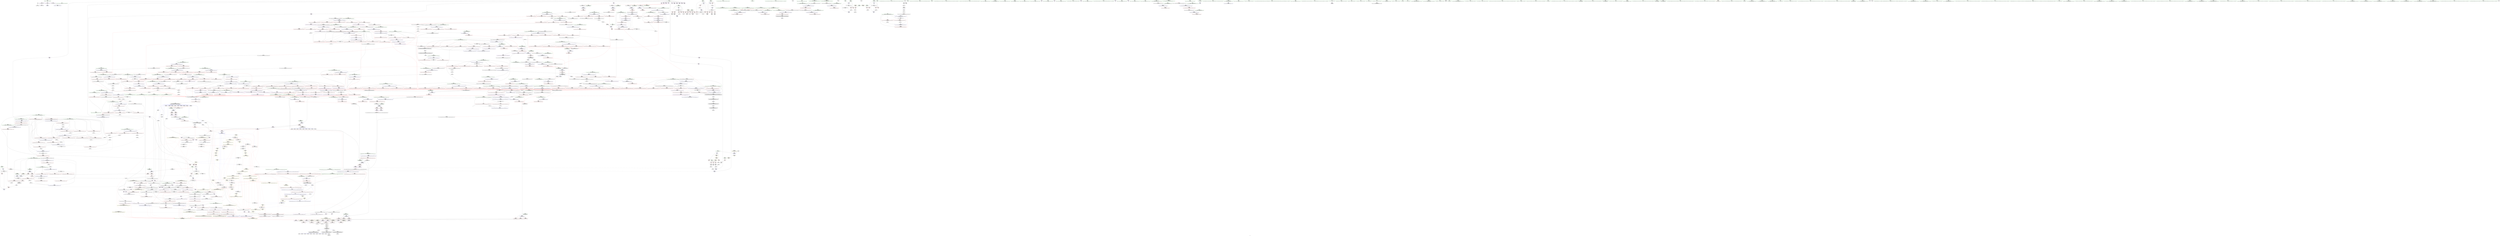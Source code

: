 digraph "SVFG" {
	label="SVFG";

	Node0x55ab76213a30 [shape=record,color=grey,label="{NodeID: 0\nNullPtr}"];
	Node0x55ab76213a30 -> Node0x55ab76273ed0[style=solid];
	Node0x55ab76213a30 -> Node0x55ab7627a8f0[style=solid];
	Node0x55ab7627ae00 [shape=record,color=blue,label="{NodeID: 775\n73\<--9\nbs\<--\n_Z5solvev\n}"];
	Node0x55ab7627ae00 -> Node0x55ab7630aa20[style=dashed];
	Node0x55ab76271830 [shape=record,color=red,label="{NodeID: 443\n136\<--63\n\<--n\n_Z5solvev\n}"];
	Node0x55ab76271830 -> Node0x55ab76274750[style=solid];
	Node0x55ab76265a10 [shape=record,color=green,label="{NodeID: 111\n562\<--563\n__first.addr\<--__first.addr_field_insensitive\n_ZSt13__heap_selectIPSt4pairIddEN9__gnu_cxx5__ops15_Iter_less_iterEEvT_S6_S6_T0_\n}"];
	Node0x55ab76265a10 -> Node0x55ab76286030[style=solid];
	Node0x55ab76265a10 -> Node0x55ab76286100[style=solid];
	Node0x55ab76265a10 -> Node0x55ab762861d0[style=solid];
	Node0x55ab76265a10 -> Node0x55ab7627cce0[style=solid];
	Node0x55ab7629c080 [shape=record,color=blue,label="{NodeID: 886\n1171\<--1187\n__first.addr\<--incdec.ptr\n_ZSt21__unguarded_partitionIPSt4pairIddEN9__gnu_cxx5__ops15_Iter_less_iterEET_S6_S6_S6_T0_\n}"];
	Node0x55ab7629c080 -> Node0x55ab76308720[style=dashed];
	Node0x55ab76325420 [shape=record,color=yellow,style=double,label="{NodeID: 1661\n203V_1 = ENCHI(MR_203V_0)\npts\{9730000 \}\nFun[_ZStltIddEbRKSt4pairIT_T0_ES5_]}"];
	Node0x55ab76325420 -> Node0x55ab7628b720[style=dashed];
	Node0x55ab76325420 -> Node0x55ab7628b7f0[style=dashed];
	Node0x55ab76287210 [shape=record,color=red,label="{NodeID: 554\n660\<--643\n\<--__last.addr\n_ZSt11__make_heapIPSt4pairIddEN9__gnu_cxx5__ops15_Iter_less_iterEEvT_S6_RT0_\n}"];
	Node0x55ab76287210 -> Node0x55ab76275930[style=solid];
	Node0x55ab7626a030 [shape=record,color=green,label="{NodeID: 222\n1421\<--1422\n_ZSt12__miter_baseIPSt4pairIddEET_S3_\<--_ZSt12__miter_baseIPSt4pairIddEET_S3__field_insensitive\n}"];
	Node0x55ab763a5940 [shape=record,color=black,label="{NodeID: 2104\n198 = PHI(261, )\n}"];
	Node0x55ab763a5940 -> Node0x55ab76282ea0[style=solid];
	Node0x55ab7628cc40 [shape=record,color=red,label="{NodeID: 665\n1155\<--1108\n\<--__c.addr\n_ZSt22__move_median_to_firstIPSt4pairIddEN9__gnu_cxx5__ops15_Iter_less_iterEEvT_S6_S6_S6_T0_\n|{<s0>75}}"];
	Node0x55ab7628cc40:s0 -> Node0x55ab763b18b0[style=solid,color=red];
	Node0x55ab762c28d0 [shape=record,color=grey,label="{NodeID: 1440\n92 = cmp(90, 91, )\n}"];
	Node0x55ab76277dc0 [shape=record,color=purple,label="{NodeID: 333\n130\<--11\n\<--a\n_Z5solvev\n}"];
	Node0x55ab763b1e50 [shape=record,color=black,label="{NodeID: 2215\n426 = PHI(343, )\n0th arg _ZSt4__lgl }"];
	Node0x55ab763b1e50 -> Node0x55ab7627c590[style=solid];
	Node0x55ab76205660 [shape=record,color=green,label="{NodeID: 1\n7\<--1\n__dso_handle\<--dummyObj\nGlob }"];
	Node0x55ab7627aed0 [shape=record,color=blue,label="{NodeID: 776\n75\<--88\ni13\<--\n_Z5solvev\n}"];
	Node0x55ab7627aed0 -> Node0x55ab7630af20[style=dashed];
	Node0x55ab75c843d0 [shape=record,color=yellow,style=double,label="{NodeID: 1551\n5V_1 = ENCHI(MR_5V_0)\npts\{13 \}\nFun[_ZSt7reverseIPSt4pairIddEEvT_S3_]|{<s0>13|<s1>13}}"];
	Node0x55ab75c843d0:s0 -> Node0x55ab762f93f0[style=dashed,color=red];
	Node0x55ab75c843d0:s1 -> Node0x55ab76306920[style=dashed,color=red];
	Node0x55ab76271900 [shape=record,color=red,label="{NodeID: 444\n148\<--63\n\<--n\n_Z5solvev\n}"];
	Node0x55ab76271900 -> Node0x55ab762c3c50[style=solid];
	Node0x55ab76265ae0 [shape=record,color=green,label="{NodeID: 112\n564\<--565\n__middle.addr\<--__middle.addr_field_insensitive\n_ZSt13__heap_selectIPSt4pairIddEN9__gnu_cxx5__ops15_Iter_less_iterEEvT_S6_S6_T0_\n}"];
	Node0x55ab76265ae0 -> Node0x55ab762862a0[style=solid];
	Node0x55ab76265ae0 -> Node0x55ab76286370[style=solid];
	Node0x55ab76265ae0 -> Node0x55ab76286440[style=solid];
	Node0x55ab76265ae0 -> Node0x55ab7627cdb0[style=solid];
	Node0x55ab7629c150 [shape=record,color=blue,label="{NodeID: 887\n1173\<--1191\n__last.addr\<--incdec.ptr3\n_ZSt21__unguarded_partitionIPSt4pairIddEN9__gnu_cxx5__ops15_Iter_less_iterEET_S6_S6_S6_T0_\n}"];
	Node0x55ab7629c150 -> Node0x55ab7630ff20[style=dashed];
	Node0x55ab76325500 [shape=record,color=yellow,style=double,label="{NodeID: 1662\n205V_1 = ENCHI(MR_205V_0)\npts\{9730001 \}\nFun[_ZStltIddEbRKSt4pairIT_T0_ES5_]}"];
	Node0x55ab76325500 -> Node0x55ab7628ba60[style=dashed];
	Node0x55ab762872e0 [shape=record,color=red,label="{NodeID: 555\n669\<--643\n\<--__last.addr\n_ZSt11__make_heapIPSt4pairIddEN9__gnu_cxx5__ops15_Iter_less_iterEEvT_S6_RT0_\n}"];
	Node0x55ab762872e0 -> Node0x55ab76275ad0[style=solid];
	Node0x55ab7626a130 [shape=record,color=green,label="{NodeID: 223\n1427\<--1428\n_ZSt23__copy_move_backward_a2ILb1EPSt4pairIddES2_ET1_T0_S4_S3_\<--_ZSt23__copy_move_backward_a2ILb1EPSt4pairIddES2_ET1_T0_S4_S3__field_insensitive\n}"];
	Node0x55ab763a5a50 [shape=record,color=black,label="{NodeID: 2105\n210 = PHI()\n}"];
	Node0x55ab7628cd10 [shape=record,color=red,label="{NodeID: 666\n1182\<--1171\n\<--__first.addr\n_ZSt21__unguarded_partitionIPSt4pairIddEN9__gnu_cxx5__ops15_Iter_less_iterEET_S6_S6_S6_T0_\n|{<s0>77}}"];
	Node0x55ab7628cd10:s0 -> Node0x55ab763b51d0[style=solid,color=red];
	Node0x55ab762c2a50 [shape=record,color=grey,label="{NodeID: 1441\n624 = cmp(623, 625, )\n}"];
	Node0x55ab76277e90 [shape=record,color=purple,label="{NodeID: 334\n132\<--11\n\<--a\n_Z5solvev\n|{<s0>6}}"];
	Node0x55ab76277e90:s0 -> Node0x55ab763af540[style=solid,color=red];
	Node0x55ab763b1f60 [shape=record,color=black,label="{NodeID: 2216\n1305 = PHI(467, 479, )\n1st arg _ZSt16__insertion_sortIPSt4pairIddEN9__gnu_cxx5__ops15_Iter_less_iterEEvT_S6_T0_ }"];
	Node0x55ab763b1f60 -> Node0x55ab7629ce50[style=solid];
	Node0x55ab76206350 [shape=record,color=green,label="{NodeID: 2\n9\<--1\n\<--dummyObj\nCan only get source location for instruction, argument, global var or function.}"];
	Node0x55ab7627afa0 [shape=record,color=blue,label="{NodeID: 777\n77\<--161\ns\<--add\n_Z5solvev\n}"];
	Node0x55ab7627afa0 -> Node0x55ab76293800[style=dashed];
	Node0x55ab762719d0 [shape=record,color=red,label="{NodeID: 445\n167\<--63\n\<--n\n_Z5solvev\n}"];
	Node0x55ab762719d0 -> Node0x55ab762c2bd0[style=solid];
	Node0x55ab76265bb0 [shape=record,color=green,label="{NodeID: 113\n566\<--567\n__last.addr\<--__last.addr_field_insensitive\n_ZSt13__heap_selectIPSt4pairIddEN9__gnu_cxx5__ops15_Iter_less_iterEEvT_S6_S6_T0_\n}"];
	Node0x55ab76265bb0 -> Node0x55ab76286510[style=solid];
	Node0x55ab76265bb0 -> Node0x55ab7627ce80[style=solid];
	Node0x55ab7629c220 [shape=record,color=blue,label="{NodeID: 888\n1173\<--1199\n__last.addr\<--incdec.ptr7\n_ZSt21__unguarded_partitionIPSt4pairIddEN9__gnu_cxx5__ops15_Iter_less_iterEET_S6_S6_S6_T0_\n}"];
	Node0x55ab7629c220 -> Node0x55ab7630ff20[style=dashed];
	Node0x55ab763255e0 [shape=record,color=yellow,style=double,label="{NodeID: 1663\n226V_1 = ENCHI(MR_226V_0)\npts\{14370000 \}\nFun[_ZStltIddEbRKSt4pairIT_T0_ES5_]}"];
	Node0x55ab763255e0 -> Node0x55ab7628b650[style=dashed];
	Node0x55ab763255e0 -> Node0x55ab7628b8c0[style=dashed];
	Node0x55ab762873b0 [shape=record,color=red,label="{NodeID: 556\n699\<--645\n\<--__comp.addr\n_ZSt11__make_heapIPSt4pairIddEN9__gnu_cxx5__ops15_Iter_less_iterEEvT_S6_RT0_\n}"];
	Node0x55ab7626a230 [shape=record,color=green,label="{NodeID: 224\n1432\<--1433\n__comp\<--__comp_field_insensitive\n_ZSt25__unguarded_linear_insertIPSt4pairIddEN9__gnu_cxx5__ops14_Val_less_iterEEvT_T0_\n|{<s0>102}}"];
	Node0x55ab7626a230:s0 -> Node0x55ab763b3b80[style=solid,color=red];
	Node0x55ab763a5b20 [shape=record,color=black,label="{NodeID: 2106\n300 = PHI()\n}"];
	Node0x55ab7628cde0 [shape=record,color=red,label="{NodeID: 667\n1186\<--1171\n\<--__first.addr\n_ZSt21__unguarded_partitionIPSt4pairIddEN9__gnu_cxx5__ops15_Iter_less_iterEET_S6_S6_S6_T0_\n}"];
	Node0x55ab7628cde0 -> Node0x55ab7626f3a0[style=solid];
	Node0x55ab762c2bd0 [shape=record,color=grey,label="{NodeID: 1442\n168 = cmp(166, 167, )\n}"];
	Node0x55ab76277f60 [shape=record,color=purple,label="{NodeID: 335\n138\<--11\n\<--a\n_Z5solvev\n}"];
	Node0x55ab763b20b0 [shape=record,color=black,label="{NodeID: 2217\n803 = PHI(692, 771, )\n0th arg _ZSt13__adjust_heapIPSt4pairIddElS1_N9__gnu_cxx5__ops15_Iter_less_iterEEvT_T0_S7_T1_T2_ }"];
	Node0x55ab763b20b0 -> Node0x55ab7629a000[style=solid];
	Node0x55ab762063e0 [shape=record,color=green,label="{NodeID: 3\n14\<--1\n.str\<--dummyObj\nGlob }"];
	Node0x55ab7627b070 [shape=record,color=blue,label="{NodeID: 778\n79\<--125\nt\<--\n_Z5solvev\n}"];
	Node0x55ab7627b070 -> Node0x55ab76293d00[style=dashed];
	Node0x55ab76271aa0 [shape=record,color=red,label="{NodeID: 446\n171\<--65\n\<--k\n_Z5solvev\n}"];
	Node0x55ab76271aa0 -> Node0x55ab762c40d0[style=solid];
	Node0x55ab76265c80 [shape=record,color=green,label="{NodeID: 114\n568\<--569\n__i\<--__i_field_insensitive\n_ZSt13__heap_selectIPSt4pairIddEN9__gnu_cxx5__ops15_Iter_less_iterEEvT_S6_S6_T0_\n}"];
	Node0x55ab76265c80 -> Node0x55ab762865e0[style=solid];
	Node0x55ab76265c80 -> Node0x55ab762866b0[style=solid];
	Node0x55ab76265c80 -> Node0x55ab76286780[style=solid];
	Node0x55ab76265c80 -> Node0x55ab76286850[style=solid];
	Node0x55ab76265c80 -> Node0x55ab7627cf50[style=solid];
	Node0x55ab76265c80 -> Node0x55ab7627d020[style=solid];
	Node0x55ab7629c2f0 [shape=record,color=blue,label="{NodeID: 889\n1171\<--1212\n__first.addr\<--incdec.ptr9\n_ZSt21__unguarded_partitionIPSt4pairIddEN9__gnu_cxx5__ops15_Iter_less_iterEET_S6_S6_S6_T0_\n}"];
	Node0x55ab7629c2f0 -> Node0x55ab76308720[style=dashed];
	Node0x55ab763256c0 [shape=record,color=yellow,style=double,label="{NodeID: 1664\n228V_1 = ENCHI(MR_228V_0)\npts\{14370001 \}\nFun[_ZStltIddEbRKSt4pairIT_T0_ES5_]}"];
	Node0x55ab763256c0 -> Node0x55ab7628b990[style=dashed];
	Node0x55ab76287480 [shape=record,color=red,label="{NodeID: 557\n676\<--647\n\<--__len\n_ZSt11__make_heapIPSt4pairIddEN9__gnu_cxx5__ops15_Iter_less_iterEEvT_S6_RT0_\n}"];
	Node0x55ab76287480 -> Node0x55ab762bfed0[style=solid];
	Node0x55ab7626a300 [shape=record,color=green,label="{NodeID: 225\n1434\<--1435\n__last.addr\<--__last.addr_field_insensitive\n_ZSt25__unguarded_linear_insertIPSt4pairIddEN9__gnu_cxx5__ops14_Val_less_iterEEvT_T0_\n}"];
	Node0x55ab7626a300 -> Node0x55ab7628f5b0[style=solid];
	Node0x55ab7626a300 -> Node0x55ab7628f680[style=solid];
	Node0x55ab7626a300 -> Node0x55ab7628f750[style=solid];
	Node0x55ab7626a300 -> Node0x55ab7628f820[style=solid];
	Node0x55ab7626a300 -> Node0x55ab7629d810[style=solid];
	Node0x55ab7626a300 -> Node0x55ab7629dc20[style=solid];
	Node0x55ab763a5bf0 [shape=record,color=black,label="{NodeID: 2107\n309 = PHI()\n}"];
	Node0x55ab7628ceb0 [shape=record,color=red,label="{NodeID: 668\n1202\<--1171\n\<--__first.addr\n_ZSt21__unguarded_partitionIPSt4pairIddEN9__gnu_cxx5__ops15_Iter_less_iterEET_S6_S6_S6_T0_\n}"];
	Node0x55ab7628ceb0 -> Node0x55ab762c2ed0[style=solid];
	Node0x55ab762c2d50 [shape=record,color=grey,label="{NodeID: 1443\n305 = cmp(303, 304, )\n}"];
	Node0x55ab76278030 [shape=record,color=purple,label="{NodeID: 336\n140\<--11\n\<--a\n_Z5solvev\n|{<s0>7}}"];
	Node0x55ab76278030:s0 -> Node0x55ab76398bd0[style=solid,color=red];
	Node0x55ab763b2200 [shape=record,color=black,label="{NodeID: 2218\n804 = PHI(693, 398, )\n1st arg _ZSt13__adjust_heapIPSt4pairIddElS1_N9__gnu_cxx5__ops15_Iter_less_iterEEvT_T0_S7_T1_T2_ }"];
	Node0x55ab763b2200 -> Node0x55ab7629a0d0[style=solid];
	Node0x55ab76205960 [shape=record,color=green,label="{NodeID: 4\n16\<--1\n.str.2\<--dummyObj\nGlob }"];
	Node0x55ab7627b140 [shape=record,color=blue,label="{NodeID: 779\n81\<--88\nj\<--\n_Z5solvev\n}"];
	Node0x55ab7627b140 -> Node0x55ab762828f0[style=dashed];
	Node0x55ab7627b140 -> Node0x55ab762829c0[style=dashed];
	Node0x55ab7627b140 -> Node0x55ab76282a90[style=dashed];
	Node0x55ab7627b140 -> Node0x55ab76282b60[style=dashed];
	Node0x55ab7627b140 -> Node0x55ab7627b3b0[style=dashed];
	Node0x55ab7627b140 -> Node0x55ab7630be20[style=dashed];
	Node0x55ab76271b70 [shape=record,color=red,label="{NodeID: 447\n90\<--67\n\<--i\n_Z5solvev\n}"];
	Node0x55ab76271b70 -> Node0x55ab762c28d0[style=solid];
	Node0x55ab7626a710 [shape=record,color=green,label="{NodeID: 115\n576\<--577\n_ZSt11__make_heapIPSt4pairIddEN9__gnu_cxx5__ops15_Iter_less_iterEEvT_S6_RT0_\<--_ZSt11__make_heapIPSt4pairIddEN9__gnu_cxx5__ops15_Iter_less_iterEEvT_S6_RT0__field_insensitive\n}"];
	Node0x55ab7629c3c0 [shape=record,color=blue,label="{NodeID: 890\n1218\<--1216\n__a.addr\<--__a\n_ZSt9iter_swapIPSt4pairIddES2_EvT_T0_\n}"];
	Node0x55ab7629c3c0 -> Node0x55ab7628d7a0[style=dashed];
	Node0x55ab76287550 [shape=record,color=red,label="{NodeID: 558\n694\<--647\n\<--__len\n_ZSt11__make_heapIPSt4pairIddEN9__gnu_cxx5__ops15_Iter_less_iterEEvT_S6_RT0_\n|{<s0>39}}"];
	Node0x55ab76287550:s0 -> Node0x55ab763b2350[style=solid,color=red];
	Node0x55ab7626a3d0 [shape=record,color=green,label="{NodeID: 226\n1436\<--1437\n__val\<--__val_field_insensitive\n_ZSt25__unguarded_linear_insertIPSt4pairIddEN9__gnu_cxx5__ops14_Val_less_iterEEvT_T0_\n|{|<s1>102|<s2>105}}"];
	Node0x55ab7626a3d0 -> Node0x55ab76277190[style=solid];
	Node0x55ab7626a3d0:s1 -> Node0x55ab763b3cc0[style=solid,color=red];
	Node0x55ab7626a3d0:s2 -> Node0x55ab763985f0[style=solid,color=red];
	Node0x55ab763a5cc0 [shape=record,color=black,label="{NodeID: 2108\n345 = PHI(425, )\n}"];
	Node0x55ab763a5cc0 -> Node0x55ab762bf750[style=solid];
	Node0x55ab7628cf80 [shape=record,color=red,label="{NodeID: 669\n1206\<--1171\n\<--__first.addr\n_ZSt21__unguarded_partitionIPSt4pairIddEN9__gnu_cxx5__ops15_Iter_less_iterEET_S6_S6_S6_T0_\n}"];
	Node0x55ab7628cf80 -> Node0x55ab76276d80[style=solid];
	Node0x55ab762c2ed0 [shape=record,color=grey,label="{NodeID: 1444\n1204 = cmp(1202, 1203, )\n}"];
	Node0x55ab76278100 [shape=record,color=purple,label="{NodeID: 337\n153\<--11\narrayidx18\<--a\n_Z5solvev\n}"];
	Node0x55ab763b2350 [shape=record,color=black,label="{NodeID: 2219\n805 = PHI(694, 777, )\n2nd arg _ZSt13__adjust_heapIPSt4pairIddElS1_N9__gnu_cxx5__ops15_Iter_less_iterEEvT_T0_S7_T1_T2_ }"];
	Node0x55ab763b2350 -> Node0x55ab7629a1a0[style=solid];
	Node0x55ab76205a20 [shape=record,color=green,label="{NodeID: 5\n18\<--1\n.str.3\<--dummyObj\nGlob }"];
	Node0x55ab7627b210 [shape=record,color=blue,label="{NodeID: 780\n77\<--187\ns\<--add31\n_Z5solvev\n}"];
	Node0x55ab7627b210 -> Node0x55ab76293800[style=dashed];
	Node0x55ab76271c40 [shape=record,color=red,label="{NodeID: 448\n105\<--67\n\<--i\n_Z5solvev\n}"];
	Node0x55ab76271c40 -> Node0x55ab76274340[style=solid];
	Node0x55ab7626a7e0 [shape=record,color=green,label="{NodeID: 116\n588\<--589\n_ZNK9__gnu_cxx5__ops15_Iter_less_iterclIPSt4pairIddES5_EEbT_T0_\<--_ZNK9__gnu_cxx5__ops15_Iter_less_iterclIPSt4pairIddES5_EEbT_T0__field_insensitive\n}"];
	Node0x55ab7629c490 [shape=record,color=blue,label="{NodeID: 891\n1220\<--1217\n__b.addr\<--__b\n_ZSt9iter_swapIPSt4pairIddES2_EvT_T0_\n}"];
	Node0x55ab7629c490 -> Node0x55ab7628d870[style=dashed];
	Node0x55ab76287620 [shape=record,color=red,label="{NodeID: 559\n682\<--649\n\<--__parent\n_ZSt11__make_heapIPSt4pairIddEN9__gnu_cxx5__ops15_Iter_less_iterEEvT_S6_RT0_\n}"];
	Node0x55ab7626a4a0 [shape=record,color=green,label="{NodeID: 227\n1438\<--1439\n__next\<--__next_field_insensitive\n_ZSt25__unguarded_linear_insertIPSt4pairIddEN9__gnu_cxx5__ops14_Val_less_iterEEvT_T0_\n}"];
	Node0x55ab7626a4a0 -> Node0x55ab7628f8f0[style=solid];
	Node0x55ab7626a4a0 -> Node0x55ab7628f9c0[style=solid];
	Node0x55ab7626a4a0 -> Node0x55ab7628fa90[style=solid];
	Node0x55ab7626a4a0 -> Node0x55ab7628fb60[style=solid];
	Node0x55ab7626a4a0 -> Node0x55ab7628fc30[style=solid];
	Node0x55ab7626a4a0 -> Node0x55ab7629da80[style=solid];
	Node0x55ab7626a4a0 -> Node0x55ab7629db50[style=solid];
	Node0x55ab7626a4a0 -> Node0x55ab7629dcf0[style=solid];
	Node0x55ab763a5dd0 [shape=record,color=black,label="{NodeID: 2109\n936 = PHI(1033, )\n}"];
	Node0x55ab763a5dd0 -> Node0x55ab76289f90[style=solid];
	Node0x55ab7628d050 [shape=record,color=red,label="{NodeID: 670\n1208\<--1171\n\<--__first.addr\n_ZSt21__unguarded_partitionIPSt4pairIddEN9__gnu_cxx5__ops15_Iter_less_iterEET_S6_S6_S6_T0_\n|{<s0>79}}"];
	Node0x55ab7628d050:s0 -> Node0x55ab763b11c0[style=solid,color=red];
	Node0x55ab762c3050 [shape=record,color=grey,label="{NodeID: 1445\n1081 = cmp(1077, 1080, )\n}"];
	Node0x55ab762781d0 [shape=record,color=purple,label="{NodeID: 338\n154\<--11\nsecond19\<--a\n_Z5solvev\n}"];
	Node0x55ab762781d0 -> Node0x55ab76282c30[style=solid];
	Node0x55ab763b24a0 [shape=record,color=black,label="{NodeID: 2220\n806 = PHI(702, 785, )\n3rd arg _ZSt13__adjust_heapIPSt4pairIddElS1_N9__gnu_cxx5__ops15_Iter_less_iterEEvT_T0_S7_T1_T2_ }"];
	Node0x55ab763b24a0 -> Node0x55ab7627e610[style=solid];
	Node0x55ab76205ae0 [shape=record,color=green,label="{NodeID: 6\n20\<--1\n.str.4\<--dummyObj\nGlob }"];
	Node0x55ab7627b2e0 [shape=record,color=blue,label="{NodeID: 781\n79\<--190\nt\<--inc32\n_Z5solvev\n}"];
	Node0x55ab7627b2e0 -> Node0x55ab76293d00[style=dashed];
	Node0x55ab76271d10 [shape=record,color=red,label="{NodeID: 449\n117\<--67\n\<--i\n_Z5solvev\n}"];
	Node0x55ab76271d10 -> Node0x55ab762745b0[style=solid];
	Node0x55ab7626a8e0 [shape=record,color=green,label="{NodeID: 117\n595\<--596\n_ZSt10__pop_heapIPSt4pairIddEN9__gnu_cxx5__ops15_Iter_less_iterEEvT_S6_S6_RT0_\<--_ZSt10__pop_heapIPSt4pairIddEN9__gnu_cxx5__ops15_Iter_less_iterEEvT_S6_S6_RT0__field_insensitive\n}"];
	Node0x55ab7629c560 [shape=record,color=blue,label="{NodeID: 892\n1233\<--1231\n__x.addr\<--__x\n_ZSt4swapIddENSt9enable_ifIXsr6__and_ISt14__is_swappableIT_ES1_IT0_EEE5valueEvE4typeERSt4pairIS2_S4_ESA_\n}"];
	Node0x55ab7629c560 -> Node0x55ab7628d940[style=dashed];
	Node0x55ab762876f0 [shape=record,color=red,label="{NodeID: 560\n693\<--649\n\<--__parent\n_ZSt11__make_heapIPSt4pairIddEN9__gnu_cxx5__ops15_Iter_less_iterEEvT_S6_RT0_\n|{<s0>39}}"];
	Node0x55ab762876f0:s0 -> Node0x55ab763b2200[style=solid,color=red];
	Node0x55ab7626a570 [shape=record,color=green,label="{NodeID: 228\n1454\<--1455\n_ZNK9__gnu_cxx5__ops14_Val_less_iterclISt4pairIddEPS4_EEbRT_T0_\<--_ZNK9__gnu_cxx5__ops14_Val_less_iterclISt4pairIddEPS4_EEbRT_T0__field_insensitive\n}"];
	Node0x55ab763a5ee0 [shape=record,color=black,label="{NodeID: 2110\n944 = PHI(1033, )\n}"];
	Node0x55ab763a5ee0 -> Node0x55ab7628a060[style=solid];
	Node0x55ab7628d120 [shape=record,color=red,label="{NodeID: 671\n1211\<--1171\n\<--__first.addr\n_ZSt21__unguarded_partitionIPSt4pairIddEN9__gnu_cxx5__ops15_Iter_less_iterEET_S6_S6_S6_T0_\n}"];
	Node0x55ab7628d120 -> Node0x55ab7626f610[style=solid];
	Node0x55ab762c31d0 [shape=record,color=grey,label="{NodeID: 1446\n1073 = cmp(1069, 1072, )\n}"];
	Node0x55ab762782a0 [shape=record,color=purple,label="{NodeID: 339\n158\<--11\narrayidx21\<--a\n_Z5solvev\n}"];
	Node0x55ab763b25f0 [shape=record,color=black,label="{NodeID: 2221\n807 = PHI(704, 787, )\n4th arg _ZSt13__adjust_heapIPSt4pairIddElS1_N9__gnu_cxx5__ops15_Iter_less_iterEEvT_T0_S7_T1_T2_ }"];
	Node0x55ab763b25f0 -> Node0x55ab7627e6e0[style=solid];
	Node0x55ab76262750 [shape=record,color=green,label="{NodeID: 7\n23\<--1\n\<--dummyObj\nCan only get source location for instruction, argument, global var or function.}"];
	Node0x55ab7627b3b0 [shape=record,color=blue,label="{NodeID: 782\n81\<--195\nj\<--inc34\n_Z5solvev\n}"];
	Node0x55ab7627b3b0 -> Node0x55ab762828f0[style=dashed];
	Node0x55ab7627b3b0 -> Node0x55ab762829c0[style=dashed];
	Node0x55ab7627b3b0 -> Node0x55ab76282a90[style=dashed];
	Node0x55ab7627b3b0 -> Node0x55ab76282b60[style=dashed];
	Node0x55ab7627b3b0 -> Node0x55ab7627b3b0[style=dashed];
	Node0x55ab7627b3b0 -> Node0x55ab7630be20[style=dashed];
	Node0x55ab76271de0 [shape=record,color=red,label="{NodeID: 450\n123\<--67\n\<--i\n_Z5solvev\n}"];
	Node0x55ab76271de0 -> Node0x55ab762befd0[style=solid];
	Node0x55ab7626a9e0 [shape=record,color=green,label="{NodeID: 118\n608\<--609\n__first.addr\<--__first.addr_field_insensitive\n_ZSt11__sort_heapIPSt4pairIddEN9__gnu_cxx5__ops15_Iter_less_iterEEvT_S6_RT0_\n}"];
	Node0x55ab7626a9e0 -> Node0x55ab76286920[style=solid];
	Node0x55ab7626a9e0 -> Node0x55ab762869f0[style=solid];
	Node0x55ab7626a9e0 -> Node0x55ab7627d0f0[style=solid];
	Node0x55ab7629c630 [shape=record,color=blue,label="{NodeID: 893\n1235\<--1232\n__y.addr\<--__y\n_ZSt4swapIddENSt9enable_ifIXsr6__and_ISt14__is_swappableIT_ES1_IT0_EEE5valueEvE4typeERSt4pairIS2_S4_ESA_\n}"];
	Node0x55ab7629c630 -> Node0x55ab7628da10[style=dashed];
	Node0x55ab762877c0 [shape=record,color=red,label="{NodeID: 561\n708\<--649\n\<--__parent\n_ZSt11__make_heapIPSt4pairIddEN9__gnu_cxx5__ops15_Iter_less_iterEEvT_S6_RT0_\n}"];
	Node0x55ab762877c0 -> Node0x55ab762c43d0[style=solid];
	Node0x55ab76272860 [shape=record,color=green,label="{NodeID: 229\n1472\<--1473\nretval\<--retval_field_insensitive\n_ZN9__gnu_cxx5__ops15__val_comp_iterENS0_15_Iter_less_iterE\n}"];
	Node0x55ab763a5ff0 [shape=record,color=black,label="{NodeID: 2111\n413 = PHI(512, )\n}"];
	Node0x55ab763a5ff0 -> Node0x55ab7627c3f0[style=solid];
	Node0x55ab7628d1f0 [shape=record,color=red,label="{NodeID: 672\n1190\<--1173\n\<--__last.addr\n_ZSt21__unguarded_partitionIPSt4pairIddEN9__gnu_cxx5__ops15_Iter_less_iterEET_S6_S6_S6_T0_\n}"];
	Node0x55ab7628d1f0 -> Node0x55ab7626f470[style=solid];
	Node0x55ab762c3350 [shape=record,color=grey,label="{NodeID: 1447\n1621 = cmp(1619, 1620, )\n}"];
	Node0x55ab76278370 [shape=record,color=purple,label="{NodeID: 340\n159\<--11\nfirst22\<--a\n_Z5solvev\n}"];
	Node0x55ab76278370 -> Node0x55ab76282d00[style=solid];
	Node0x55ab763b2740 [shape=record,color=black,label="{NodeID: 2222\n1059 = PHI(731, 1054, 1595, )\n0th arg _ZStltIddEbRKSt4pairIT_T0_ES5_ }"];
	Node0x55ab763b2740 -> Node0x55ab7629b930[style=solid];
	Node0x55ab762627e0 [shape=record,color=green,label="{NodeID: 8\n53\<--1\n\<--dummyObj\nCan only get source location for instruction, argument, global var or function.}"];
	Node0x55ab7627b480 [shape=record,color=blue,label="{NodeID: 783\n73\<--201\nbs\<--\n_Z5solvev\n}"];
	Node0x55ab7627b480 -> Node0x55ab7630aa20[style=dashed];
	Node0x55ab76271eb0 [shape=record,color=red,label="{NodeID: 451\n99\<--69\n\<--h\n_Z5solvev\n}"];
	Node0x55ab76271eb0 -> Node0x55ab762741a0[style=solid];
	Node0x55ab7626aab0 [shape=record,color=green,label="{NodeID: 119\n610\<--611\n__last.addr\<--__last.addr_field_insensitive\n_ZSt11__sort_heapIPSt4pairIddEN9__gnu_cxx5__ops15_Iter_less_iterEEvT_S6_RT0_\n}"];
	Node0x55ab7626aab0 -> Node0x55ab76286ac0[style=solid];
	Node0x55ab7626aab0 -> Node0x55ab76286b90[style=solid];
	Node0x55ab7626aab0 -> Node0x55ab76286c60[style=solid];
	Node0x55ab7626aab0 -> Node0x55ab76286d30[style=solid];
	Node0x55ab7626aab0 -> Node0x55ab7627d1c0[style=solid];
	Node0x55ab7626aab0 -> Node0x55ab7627d360[style=solid];
	Node0x55ab7629c700 [shape=record,color=blue,label="{NodeID: 894\n1248\<--1246\nthis.addr\<--this\n_ZNSt4pairIddE4swapERS0_\n}"];
	Node0x55ab7629c700 -> Node0x55ab7628dae0[style=dashed];
	Node0x55ab76287890 [shape=record,color=red,label="{NodeID: 562\n712\<--649\n\<--__parent\n_ZSt11__make_heapIPSt4pairIddEN9__gnu_cxx5__ops15_Iter_less_iterEEvT_S6_RT0_\n}"];
	Node0x55ab76287890 -> Node0x55ab762c0f50[style=solid];
	Node0x55ab762728f0 [shape=record,color=green,label="{NodeID: 230\n1474\<--1475\n\<--field_insensitive\n_ZN9__gnu_cxx5__ops15__val_comp_iterENS0_15_Iter_less_iterE\n}"];
	Node0x55ab763a6100 [shape=record,color=black,label="{NodeID: 2112\n431 = PHI()\n}"];
	Node0x55ab763a6100 -> Node0x55ab76274ea0[style=solid];
	Node0x55ab763a6100 -> Node0x55ab76274f70[style=solid];
	Node0x55ab7628d2c0 [shape=record,color=red,label="{NodeID: 673\n1195\<--1173\n\<--__last.addr\n_ZSt21__unguarded_partitionIPSt4pairIddEN9__gnu_cxx5__ops15_Iter_less_iterEET_S6_S6_S6_T0_\n|{<s0>78}}"];
	Node0x55ab7628d2c0:s0 -> Node0x55ab763b5550[style=solid,color=red];
	Node0x55ab762c34d0 [shape=record,color=grey,label="{NodeID: 1448\n1612 = cmp(1610, 1611, )\n}"];
	Node0x55ab76278440 [shape=record,color=purple,label="{NodeID: 341\n183\<--11\narrayidx29\<--a\n_Z5solvev\n}"];
	Node0x55ab763b28d0 [shape=record,color=black,label="{NodeID: 2223\n1060 = PHI(732, 1055, 1596, )\n1st arg _ZStltIddEbRKSt4pairIT_T0_ES5_ }"];
	Node0x55ab763b28d0 -> Node0x55ab7629ba00[style=solid];
	Node0x55ab76262870 [shape=record,color=green,label="{NodeID: 9\n88\<--1\n\<--dummyObj\nCan only get source location for instruction, argument, global var or function.}"];
	Node0x55ab7627b550 [shape=record,color=blue,label="{NodeID: 784\n75\<--205\ni13\<--inc38\n_Z5solvev\n}"];
	Node0x55ab7627b550 -> Node0x55ab7630af20[style=dashed];
	Node0x55ab76271f80 [shape=record,color=red,label="{NodeID: 452\n102\<--71\n\<--r\n_Z5solvev\n}"];
	Node0x55ab76271f80 -> Node0x55ab76274270[style=solid];
	Node0x55ab7626ab80 [shape=record,color=green,label="{NodeID: 120\n612\<--613\n__comp.addr\<--__comp.addr_field_insensitive\n_ZSt11__sort_heapIPSt4pairIddEN9__gnu_cxx5__ops15_Iter_less_iterEEvT_S6_RT0_\n}"];
	Node0x55ab7626ab80 -> Node0x55ab76286e00[style=solid];
	Node0x55ab7626ab80 -> Node0x55ab7627d290[style=solid];
	Node0x55ab7629c7d0 [shape=record,color=blue,label="{NodeID: 895\n1250\<--1247\n__p.addr\<--__p\n_ZNSt4pairIddE4swapERS0_\n}"];
	Node0x55ab7629c7d0 -> Node0x55ab7628dbb0[style=dashed];
	Node0x55ab7629c7d0 -> Node0x55ab7628dc80[style=dashed];
	Node0x55ab76287960 [shape=record,color=red,label="{NodeID: 563\n702\<--701\n\<--\n_ZSt11__make_heapIPSt4pairIddEN9__gnu_cxx5__ops15_Iter_less_iterEEvT_S6_RT0_\n|{<s0>39}}"];
	Node0x55ab76287960:s0 -> Node0x55ab763b24a0[style=solid,color=red];
	Node0x55ab762729c0 [shape=record,color=green,label="{NodeID: 231\n1481\<--1482\n__first.addr\<--__first.addr_field_insensitive\n_ZSt23__copy_move_backward_a2ILb1EPSt4pairIddES2_ET1_T0_S4_S3_\n}"];
	Node0x55ab762729c0 -> Node0x55ab7628fd00[style=solid];
	Node0x55ab762729c0 -> Node0x55ab7629ddc0[style=solid];
	Node0x55ab763a61d0 [shape=record,color=black,label="{NodeID: 2113\n893 = PHI(790, )\n|{<s0>52}}"];
	Node0x55ab763a61d0:s0 -> Node0x55ab763ab5c0[style=solid,color=red];
	Node0x55ab7628d390 [shape=record,color=red,label="{NodeID: 674\n1198\<--1173\n\<--__last.addr\n_ZSt21__unguarded_partitionIPSt4pairIddEN9__gnu_cxx5__ops15_Iter_less_iterEET_S6_S6_S6_T0_\n}"];
	Node0x55ab7628d390 -> Node0x55ab7626f540[style=solid];
	Node0x55ab762c3650 [shape=record,color=grey,label="{NodeID: 1449\n1335 = cmp(1333, 1334, )\n}"];
	Node0x55ab76278510 [shape=record,color=purple,label="{NodeID: 342\n184\<--11\nfirst30\<--a\n_Z5solvev\n}"];
	Node0x55ab76278510 -> Node0x55ab76282dd0[style=solid];
	Node0x55ab763b2a60 [shape=record,color=black,label="{NodeID: 2224\n1541 = PHI(1526, )\n0th arg _ZNSt20__copy_move_backwardILb1ELb0ESt26random_access_iterator_tagE13__copy_move_bIPSt4pairIddES5_EET0_T_S7_S6_ }"];
	Node0x55ab763b2a60 -> Node0x55ab7629e510[style=solid];
	Node0x55ab76262930 [shape=record,color=green,label="{NodeID: 10\n98\<--1\n\<--dummyObj\nCan only get source location for instruction, argument, global var or function.}"];
	Node0x55ab7627b620 [shape=record,color=blue,label="{NodeID: 785\n220\<--218\n__first.addr\<--__first\n_ZSt4sortIPSt4pairIddEEvT_S3_\n}"];
	Node0x55ab7627b620 -> Node0x55ab76282f70[style=dashed];
	Node0x55ab76272050 [shape=record,color=red,label="{NodeID: 453\n111\<--71\n\<--r\n_Z5solvev\n}"];
	Node0x55ab76272050 -> Node0x55ab76274410[style=solid];
	Node0x55ab7626ac50 [shape=record,color=green,label="{NodeID: 121\n641\<--642\n__first.addr\<--__first.addr_field_insensitive\n_ZSt11__make_heapIPSt4pairIddEN9__gnu_cxx5__ops15_Iter_less_iterEEvT_S6_RT0_\n}"];
	Node0x55ab7626ac50 -> Node0x55ab76286ed0[style=solid];
	Node0x55ab7626ac50 -> Node0x55ab76286fa0[style=solid];
	Node0x55ab7626ac50 -> Node0x55ab76287070[style=solid];
	Node0x55ab7626ac50 -> Node0x55ab76287140[style=solid];
	Node0x55ab7626ac50 -> Node0x55ab7627d430[style=solid];
	Node0x55ab7629c8a0 [shape=record,color=blue,label="{NodeID: 896\n1269\<--1267\n__a.addr\<--__a\n_ZSt4swapIdENSt9enable_ifIXsr6__and_ISt6__not_ISt15__is_tuple_likeIT_EESt21is_move_constructibleIS3_ESt18is_move_assignableIS3_EEE5valueEvE4typeERS3_SC_\n}"];
	Node0x55ab7629c8a0 -> Node0x55ab7628dd50[style=dashed];
	Node0x55ab7629c8a0 -> Node0x55ab7628de20[style=dashed];
	Node0x55ab76287a30 [shape=record,color=red,label="{NodeID: 564\n704\<--703\n\<--\n_ZSt11__make_heapIPSt4pairIddEN9__gnu_cxx5__ops15_Iter_less_iterEEvT_S6_RT0_\n|{<s0>39}}"];
	Node0x55ab76287a30:s0 -> Node0x55ab763b25f0[style=solid,color=red];
	Node0x55ab76272a90 [shape=record,color=green,label="{NodeID: 232\n1483\<--1484\n__last.addr\<--__last.addr_field_insensitive\n_ZSt23__copy_move_backward_a2ILb1EPSt4pairIddES2_ET1_T0_S4_S3_\n}"];
	Node0x55ab76272a90 -> Node0x55ab7628fdd0[style=solid];
	Node0x55ab76272a90 -> Node0x55ab7629de90[style=solid];
	Node0x55ab763a62e0 [shape=record,color=black,label="{NodeID: 2114\n897 = PHI(924, )\n}"];
	Node0x55ab7628d460 [shape=record,color=red,label="{NodeID: 675\n1203\<--1173\n\<--__last.addr\n_ZSt21__unguarded_partitionIPSt4pairIddEN9__gnu_cxx5__ops15_Iter_less_iterEET_S6_S6_S6_T0_\n}"];
	Node0x55ab7628d460 -> Node0x55ab762c2ed0[style=solid];
	Node0x55ab762c37d0 [shape=record,color=grey,label="{NodeID: 1450\n334 = cmp(332, 333, )\n}"];
	Node0x55ab762785e0 [shape=record,color=purple,label="{NodeID: 343\n83\<--14\n\<--.str\n_Z5solvev\n}"];
	Node0x55ab763b2b70 [shape=record,color=black,label="{NodeID: 2225\n1542 = PHI(1527, )\n1st arg _ZNSt20__copy_move_backwardILb1ELb0ESt26random_access_iterator_tagE13__copy_move_bIPSt4pairIddES5_EET0_T_S7_S6_ }"];
	Node0x55ab763b2b70 -> Node0x55ab7629e5e0[style=solid];
	Node0x55ab76262a30 [shape=record,color=green,label="{NodeID: 11\n125\<--1\n\<--dummyObj\nCan only get source location for instruction, argument, global var or function.}"];
	Node0x55ab7627b6f0 [shape=record,color=blue,label="{NodeID: 786\n222\<--219\n__last.addr\<--__last\n_ZSt4sortIPSt4pairIddEEvT_S3_\n}"];
	Node0x55ab7627b6f0 -> Node0x55ab76283040[style=dashed];
	Node0x55ab76272120 [shape=record,color=red,label="{NodeID: 454\n114\<--71\n\<--r\n_Z5solvev\n}"];
	Node0x55ab76272120 -> Node0x55ab762744e0[style=solid];
	Node0x55ab7626ad20 [shape=record,color=green,label="{NodeID: 122\n643\<--644\n__last.addr\<--__last.addr_field_insensitive\n_ZSt11__make_heapIPSt4pairIddEN9__gnu_cxx5__ops15_Iter_less_iterEEvT_S6_RT0_\n}"];
	Node0x55ab7626ad20 -> Node0x55ab76287210[style=solid];
	Node0x55ab7626ad20 -> Node0x55ab762872e0[style=solid];
	Node0x55ab7626ad20 -> Node0x55ab7627d500[style=solid];
	Node0x55ab7629c970 [shape=record,color=blue,label="{NodeID: 897\n1271\<--1268\n__b.addr\<--__b\n_ZSt4swapIdENSt9enable_ifIXsr6__and_ISt6__not_ISt15__is_tuple_likeIT_EESt21is_move_constructibleIS3_ESt18is_move_assignableIS3_EEE5valueEvE4typeERS3_SC_\n}"];
	Node0x55ab7629c970 -> Node0x55ab7628def0[style=dashed];
	Node0x55ab7629c970 -> Node0x55ab7628dfc0[style=dashed];
	Node0x55ab762fec40 [shape=record,color=yellow,style=double,label="{NodeID: 1672\n49V_1 = ENCHI(MR_49V_0)\npts\{295 \}\nFun[main]}"];
	Node0x55ab762fec40 -> Node0x55ab76283860[style=dashed];
	Node0x55ab76287b00 [shape=record,color=red,label="{NodeID: 565\n730\<--721\nthis1\<--this.addr\n_ZNK9__gnu_cxx5__ops15_Iter_less_iterclIPSt4pairIddES5_EEbT_T0_\n}"];
	Node0x55ab76272b60 [shape=record,color=green,label="{NodeID: 233\n1485\<--1486\n__result.addr\<--__result.addr_field_insensitive\n_ZSt23__copy_move_backward_a2ILb1EPSt4pairIddES2_ET1_T0_S4_S3_\n}"];
	Node0x55ab76272b60 -> Node0x55ab7628fea0[style=solid];
	Node0x55ab76272b60 -> Node0x55ab7629df60[style=solid];
	Node0x55ab763a63f0 [shape=record,color=black,label="{NodeID: 2115\n902 = PHI(949, )\n}"];
	Node0x55ab7628d530 [shape=record,color=red,label="{NodeID: 676\n1209\<--1173\n\<--__last.addr\n_ZSt21__unguarded_partitionIPSt4pairIddEN9__gnu_cxx5__ops15_Iter_less_iterEET_S6_S6_S6_T0_\n|{<s0>79}}"];
	Node0x55ab7628d530:s0 -> Node0x55ab763b18b0[style=solid,color=red];
	Node0x55ab762c3950 [shape=record,color=grey,label="{NodeID: 1451\n1089 = cmp(1085, 1088, )\n}"];
	Node0x55ab762c3950 -> Node0x55ab762bb950[style=solid];
	Node0x55ab762786b0 [shape=record,color=purple,label="{NodeID: 344\n94\<--14\n\<--.str\n_Z5solvev\n}"];
	Node0x55ab763b2c80 [shape=record,color=black,label="{NodeID: 2226\n1543 = PHI(1528, )\n2nd arg _ZNSt20__copy_move_backwardILb1ELb0ESt26random_access_iterator_tagE13__copy_move_bIPSt4pairIddES5_EET0_T_S7_S6_ }"];
	Node0x55ab763b2c80 -> Node0x55ab7629e6b0[style=solid];
	Node0x55ab76262b30 [shape=record,color=green,label="{NodeID: 12\n175\<--1\n\<--dummyObj\nCan only get source location for instruction, argument, global var or function.}"];
	Node0x55ab7627b7c0 [shape=record,color=blue,label="{NodeID: 787\n242\<--240\n__first.addr\<--__first\n_ZSt7reverseIPSt4pairIddEEvT_S3_\n}"];
	Node0x55ab7627b7c0 -> Node0x55ab76283110[style=dashed];
	Node0x55ab762721f0 [shape=record,color=red,label="{NodeID: 455\n208\<--73\n\<--bs\n_Z5solvev\n}"];
	Node0x55ab7626adf0 [shape=record,color=green,label="{NodeID: 123\n645\<--646\n__comp.addr\<--__comp.addr_field_insensitive\n_ZSt11__make_heapIPSt4pairIddEN9__gnu_cxx5__ops15_Iter_less_iterEEvT_S6_RT0_\n}"];
	Node0x55ab7626adf0 -> Node0x55ab762873b0[style=solid];
	Node0x55ab7626adf0 -> Node0x55ab7627d5d0[style=solid];
	Node0x55ab7629ca40 [shape=record,color=blue,label="{NodeID: 898\n1273\<--1281\n__tmp\<--\n_ZSt4swapIdENSt9enable_ifIXsr6__and_ISt6__not_ISt15__is_tuple_likeIT_EESt21is_move_constructibleIS3_ESt18is_move_assignableIS3_EEE5valueEvE4typeERS3_SC_\n}"];
	Node0x55ab7629ca40 -> Node0x55ab7628e160[style=dashed];
	Node0x55ab7629ca40 -> Node0x55ab7628e230[style=dashed];
	Node0x55ab76287bd0 [shape=record,color=red,label="{NodeID: 566\n731\<--723\n\<--__it1.addr\n_ZNK9__gnu_cxx5__ops15_Iter_less_iterclIPSt4pairIddES5_EEbT_T0_\n|{<s0>40}}"];
	Node0x55ab76287bd0:s0 -> Node0x55ab763b2740[style=solid,color=red];
	Node0x55ab76272c30 [shape=record,color=green,label="{NodeID: 234\n1492\<--1493\n_ZSt12__niter_baseIPSt4pairIddEET_S3_\<--_ZSt12__niter_baseIPSt4pairIddEET_S3__field_insensitive\n}"];
	Node0x55ab763a6500 [shape=record,color=black,label="{NodeID: 2116\n911 = PHI(790, )\n}"];
	Node0x55ab763a6500 -> Node0x55ab762767d0[style=solid];
	Node0x55ab7628d600 [shape=record,color=red,label="{NodeID: 677\n1183\<--1175\n\<--__pivot.addr\n_ZSt21__unguarded_partitionIPSt4pairIddEN9__gnu_cxx5__ops15_Iter_less_iterEET_S6_S6_S6_T0_\n|{<s0>77}}"];
	Node0x55ab7628d600:s0 -> Node0x55ab763b5550[style=solid,color=red];
	Node0x55ab762c3ad0 [shape=record,color=grey,label="{NodeID: 1452\n877 = cmp(876, 398, )\n}"];
	Node0x55ab76278780 [shape=record,color=purple,label="{NodeID: 345\n209\<--16\n\<--.str.2\n_Z5solvev\n}"];
	Node0x55ab763b2d90 [shape=record,color=black,label="{NodeID: 2227\n1267 = PHI(1255, 1261, )\n0th arg _ZSt4swapIdENSt9enable_ifIXsr6__and_ISt6__not_ISt15__is_tuple_likeIT_EESt21is_move_constructibleIS3_ESt18is_move_assignableIS3_EEE5valueEvE4typeERS3_SC_ }"];
	Node0x55ab763b2d90 -> Node0x55ab7629c8a0[style=solid];
	Node0x55ab76262c30 [shape=record,color=green,label="{NodeID: 13\n344\<--1\n\<--dummyObj\nCan only get source location for instruction, argument, global var or function.}"];
	Node0x55ab7627b890 [shape=record,color=blue,label="{NodeID: 788\n244\<--241\n__last.addr\<--__last\n_ZSt7reverseIPSt4pairIddEEvT_S3_\n}"];
	Node0x55ab7627b890 -> Node0x55ab762831e0[style=dashed];
	Node0x55ab762722c0 [shape=record,color=red,label="{NodeID: 456\n147\<--75\n\<--i13\n_Z5solvev\n}"];
	Node0x55ab762722c0 -> Node0x55ab762c3c50[style=solid];
	Node0x55ab7626aec0 [shape=record,color=green,label="{NodeID: 124\n647\<--648\n__len\<--__len_field_insensitive\n_ZSt11__make_heapIPSt4pairIddEN9__gnu_cxx5__ops15_Iter_less_iterEEvT_S6_RT0_\n}"];
	Node0x55ab7626aec0 -> Node0x55ab76287480[style=solid];
	Node0x55ab7626aec0 -> Node0x55ab76287550[style=solid];
	Node0x55ab7626aec0 -> Node0x55ab7627d6a0[style=solid];
	Node0x55ab7629cb10 [shape=record,color=blue,label="{NodeID: 899\n1286\<--1285\n\<--\n_ZSt4swapIdENSt9enable_ifIXsr6__and_ISt6__not_ISt15__is_tuple_likeIT_EESt21is_move_constructibleIS3_ESt18is_move_assignableIS3_EEE5valueEvE4typeERS3_SC_\n}"];
	Node0x55ab7629cb10 -> Node0x55ab7628e230[style=dashed];
	Node0x55ab7629cb10 -> Node0x55ab7629cbe0[style=dashed];
	Node0x55ab762fee30 [shape=record,color=yellow,style=double,label="{NodeID: 1674\n2V_1 = ENCHI(MR_2V_0)\npts\{10 \}\nFun[main]|{<s0>16}}"];
	Node0x55ab762fee30:s0 -> Node0x55ab7632b750[style=dashed,color=red];
	Node0x55ab76287ca0 [shape=record,color=red,label="{NodeID: 567\n732\<--725\n\<--__it2.addr\n_ZNK9__gnu_cxx5__ops15_Iter_less_iterclIPSt4pairIddES5_EEbT_T0_\n|{<s0>40}}"];
	Node0x55ab76287ca0:s0 -> Node0x55ab763b28d0[style=solid,color=red];
	Node0x55ab76272d30 [shape=record,color=green,label="{NodeID: 235\n1499\<--1500\n_ZSt22__copy_move_backward_aILb1EPSt4pairIddES2_ET1_T0_S4_S3_\<--_ZSt22__copy_move_backward_aILb1EPSt4pairIddES2_ET1_T0_S4_S3__field_insensitive\n}"];
	Node0x55ab763a6610 [shape=record,color=black,label="{NodeID: 2117\n552 = PHI(1165, )\n}"];
	Node0x55ab763a6610 -> Node0x55ab76275450[style=solid];
	Node0x55ab7628d6d0 [shape=record,color=red,label="{NodeID: 678\n1194\<--1175\n\<--__pivot.addr\n_ZSt21__unguarded_partitionIPSt4pairIddEN9__gnu_cxx5__ops15_Iter_less_iterEET_S6_S6_S6_T0_\n|{<s0>78}}"];
	Node0x55ab7628d6d0:s0 -> Node0x55ab763b51d0[style=solid,color=red];
	Node0x55ab762c3c50 [shape=record,color=grey,label="{NodeID: 1453\n149 = cmp(147, 148, )\n}"];
	Node0x55ab76278850 [shape=record,color=purple,label="{NodeID: 346\n299\<--18\n\<--.str.3\nmain\n}"];
	Node0x55ab763b2f10 [shape=record,color=black,label="{NodeID: 2228\n1268 = PHI(1257, 1263, )\n1st arg _ZSt4swapIdENSt9enable_ifIXsr6__and_ISt6__not_ISt15__is_tuple_likeIT_EESt21is_move_constructibleIS3_ESt18is_move_assignableIS3_EEE5valueEvE4typeERS3_SC_ }"];
	Node0x55ab763b2f10 -> Node0x55ab7629c970[style=solid];
	Node0x55ab76262d30 [shape=record,color=green,label="{NodeID: 14\n349\<--1\n\<--dummyObj\nCan only get source location for instruction, argument, global var or function.}"];
	Node0x55ab7627b960 [shape=record,color=blue,label="{NodeID: 789\n266\<--262\n__a.addr\<--__a\n_ZSt3maxIdERKT_S2_S2_\n}"];
	Node0x55ab7627b960 -> Node0x55ab76283380[style=dashed];
	Node0x55ab7627b960 -> Node0x55ab76283450[style=dashed];
	Node0x55ab76272390 [shape=record,color=red,label="{NodeID: 457\n151\<--75\n\<--i13\n_Z5solvev\n}"];
	Node0x55ab76272390 -> Node0x55ab76274820[style=solid];
	Node0x55ab7626af90 [shape=record,color=green,label="{NodeID: 125\n649\<--650\n__parent\<--__parent_field_insensitive\n_ZSt11__make_heapIPSt4pairIddEN9__gnu_cxx5__ops15_Iter_less_iterEEvT_S6_RT0_\n}"];
	Node0x55ab7626af90 -> Node0x55ab76287620[style=solid];
	Node0x55ab7626af90 -> Node0x55ab762876f0[style=solid];
	Node0x55ab7626af90 -> Node0x55ab762877c0[style=solid];
	Node0x55ab7626af90 -> Node0x55ab76287890[style=solid];
	Node0x55ab7626af90 -> Node0x55ab7627d770[style=solid];
	Node0x55ab7626af90 -> Node0x55ab7627db80[style=solid];
	Node0x55ab7629cbe0 [shape=record,color=blue,label="{NodeID: 900\n1290\<--1289\n\<--\n_ZSt4swapIdENSt9enable_ifIXsr6__and_ISt6__not_ISt15__is_tuple_likeIT_EESt21is_move_constructibleIS3_ESt18is_move_assignableIS3_EEE5valueEvE4typeERS3_SC_\n|{<s0>82|<s1>83}}"];
	Node0x55ab7629cbe0:s0 -> Node0x55ab76344bb0[style=dashed,color=blue];
	Node0x55ab7629cbe0:s1 -> Node0x55ab76344d10[style=dashed,color=blue];
	Node0x55ab76287d70 [shape=record,color=red,label="{NodeID: 568\n765\<--742\n\<--__first.addr\n_ZSt10__pop_heapIPSt4pairIddEN9__gnu_cxx5__ops15_Iter_less_iterEEvT_S6_S6_RT0_\n|{<s0>43}}"];
	Node0x55ab76287d70:s0 -> Node0x55ab763985f0[style=solid,color=red];
	Node0x55ab76272e30 [shape=record,color=green,label="{NodeID: 236\n1504\<--1505\n__it.addr\<--__it.addr_field_insensitive\n_ZSt12__miter_baseIPSt4pairIddEET_S3_\n}"];
	Node0x55ab76272e30 -> Node0x55ab7628ff70[style=solid];
	Node0x55ab76272e30 -> Node0x55ab7629e030[style=solid];
	Node0x55ab763a6720 [shape=record,color=black,label="{NodeID: 2118\n587 = PHI(717, )\n}"];
	Node0x55ab7628d7a0 [shape=record,color=red,label="{NodeID: 679\n1224\<--1218\n\<--__a.addr\n_ZSt9iter_swapIPSt4pairIddES2_EvT_T0_\n|{<s0>80}}"];
	Node0x55ab7628d7a0:s0 -> Node0x55ab763b3540[style=solid,color=red];
	Node0x55ab762c3dd0 [shape=record,color=grey,label="{NodeID: 1454\n179 = cmp(177, 178, )\n}"];
	Node0x55ab76278920 [shape=record,color=purple,label="{NodeID: 347\n308\<--20\n\<--.str.4\nmain\n}"];
	Node0x55ab763b3090 [shape=record,color=black,label="{NodeID: 2229\n1503 = PHI(1419, 1423, )\n0th arg _ZSt12__miter_baseIPSt4pairIddEET_S3_ }"];
	Node0x55ab763b3090 -> Node0x55ab7629e030[style=solid];
	Node0x55ab76262e30 [shape=record,color=green,label="{NodeID: 15\n398\<--1\n\<--dummyObj\nCan only get source location for instruction, argument, global var or function.|{<s0>47}}"];
	Node0x55ab76262e30:s0 -> Node0x55ab763b2200[style=solid,color=red];
	Node0x55ab7627ba30 [shape=record,color=blue,label="{NodeID: 790\n268\<--263\n__b.addr\<--__b\n_ZSt3maxIdERKT_S2_S2_\n}"];
	Node0x55ab7627ba30 -> Node0x55ab76283520[style=dashed];
	Node0x55ab7627ba30 -> Node0x55ab762835f0[style=dashed];
	Node0x55ab762980c0 [shape=record,color=yellow,style=double,label="{NodeID: 1565\n130V_1 = ENCHI(MR_130V_0)\npts\{7510000 8090000 9730000 13150000 14370000 \}\nFun[_ZSt11__make_heapIPSt4pairIddEN9__gnu_cxx5__ops15_Iter_less_iterEEvT_S6_RT0_]}"];
	Node0x55ab762980c0 -> Node0x55ab762912f0[style=dashed];
	Node0x55ab762980c0 -> Node0x55ab76291490[style=dashed];
	Node0x55ab76272460 [shape=record,color=red,label="{NodeID: 458\n156\<--75\n\<--i13\n_Z5solvev\n}"];
	Node0x55ab76272460 -> Node0x55ab762748f0[style=solid];
	Node0x55ab7626b060 [shape=record,color=green,label="{NodeID: 126\n651\<--652\n__value\<--__value_field_insensitive\n_ZSt11__make_heapIPSt4pairIddEN9__gnu_cxx5__ops15_Iter_less_iterEEvT_S6_RT0_\n|{|<s1>37}}"];
	Node0x55ab7626b060 -> Node0x55ab762756c0[style=solid];
	Node0x55ab7626b060:s1 -> Node0x55ab763985f0[style=solid,color=red];
	Node0x55ab7629ccb0 [shape=record,color=blue,label="{NodeID: 901\n1295\<--1294\n__t.addr\<--__t\n_ZSt4moveIRdEONSt16remove_referenceIT_E4typeEOS2_\n}"];
	Node0x55ab7629ccb0 -> Node0x55ab7628e300[style=dashed];
	Node0x55ab76287e40 [shape=record,color=red,label="{NodeID: 569\n771\<--742\n\<--__first.addr\n_ZSt10__pop_heapIPSt4pairIddEN9__gnu_cxx5__ops15_Iter_less_iterEEvT_S6_S6_RT0_\n|{<s0>47}}"];
	Node0x55ab76287e40:s0 -> Node0x55ab763b20b0[style=solid,color=red];
	Node0x55ab76272f00 [shape=record,color=green,label="{NodeID: 237\n1513\<--1514\n__first.addr\<--__first.addr_field_insensitive\n_ZSt22__copy_move_backward_aILb1EPSt4pairIddES2_ET1_T0_S4_S3_\n}"];
	Node0x55ab76272f00 -> Node0x55ab76290040[style=solid];
	Node0x55ab76272f00 -> Node0x55ab7629e100[style=solid];
	Node0x55ab763a6830 [shape=record,color=black,label="{NodeID: 2119\n684 = PHI(790, )\n}"];
	Node0x55ab763a6830 -> Node0x55ab76275c70[style=solid];
	Node0x55ab7628d870 [shape=record,color=red,label="{NodeID: 680\n1225\<--1220\n\<--__b.addr\n_ZSt9iter_swapIPSt4pairIddES2_EvT_T0_\n|{<s0>80}}"];
	Node0x55ab7628d870:s0 -> Node0x55ab763b3680[style=solid,color=red];
	Node0x55ab762c3f50 [shape=record,color=grey,label="{NodeID: 1455\n666 = cmp(665, 349, )\n}"];
	Node0x55ab762789f0 [shape=record,color=purple,label="{NodeID: 348\n1647\<--22\nllvm.global_ctors_0\<--llvm.global_ctors\nGlob }"];
	Node0x55ab762789f0 -> Node0x55ab76291f20[style=solid];
	Node0x55ab763b3210 [shape=record,color=black,label="{NodeID: 2230\n1600 = PHI(252, )\n0th arg _ZSt9__reverseIPSt4pairIddEEvT_S3_St26random_access_iterator_tag }"];
	Node0x55ab763b3210 -> Node0x55ab7629ed30[style=solid];
	Node0x55ab76262f30 [shape=record,color=green,label="{NodeID: 16\n409\<--1\n\<--dummyObj\nCan only get source location for instruction, argument, global var or function.}"];
	Node0x55ab7627bb00 [shape=record,color=blue,label="{NodeID: 791\n264\<--278\nretval\<--\n_ZSt3maxIdERKT_S2_S2_\n}"];
	Node0x55ab7627bb00 -> Node0x55ab762fab00[style=dashed];
	Node0x55ab76272530 [shape=record,color=red,label="{NodeID: 459\n178\<--75\n\<--i13\n_Z5solvev\n}"];
	Node0x55ab76272530 -> Node0x55ab762c3dd0[style=solid];
	Node0x55ab7626b130 [shape=record,color=green,label="{NodeID: 127\n653\<--654\nagg.tmp\<--agg.tmp_field_insensitive\n_ZSt11__make_heapIPSt4pairIddEN9__gnu_cxx5__ops15_Iter_less_iterEEvT_S6_RT0_\n}"];
	Node0x55ab7626b130 -> Node0x55ab76275790[style=solid];
	Node0x55ab7626b130 -> Node0x55ab76275860[style=solid];
	Node0x55ab7629cd80 [shape=record,color=blue,label="{NodeID: 902\n1308\<--1304\n__first.addr\<--__first\n_ZSt16__insertion_sortIPSt4pairIddEN9__gnu_cxx5__ops15_Iter_less_iterEEvT_S6_T0_\n}"];
	Node0x55ab7629cd80 -> Node0x55ab7628e3d0[style=dashed];
	Node0x55ab7629cd80 -> Node0x55ab7628e4a0[style=dashed];
	Node0x55ab7629cd80 -> Node0x55ab7628e570[style=dashed];
	Node0x55ab7629cd80 -> Node0x55ab7628e640[style=dashed];
	Node0x55ab7629cd80 -> Node0x55ab7628e710[style=dashed];
	Node0x55ab76287f10 [shape=record,color=red,label="{NodeID: 570\n773\<--742\n\<--__first.addr\n_ZSt10__pop_heapIPSt4pairIddEN9__gnu_cxx5__ops15_Iter_less_iterEEvT_S6_S6_RT0_\n}"];
	Node0x55ab76287f10 -> Node0x55ab762762f0[style=solid];
	Node0x55ab76272fd0 [shape=record,color=green,label="{NodeID: 238\n1515\<--1516\n__last.addr\<--__last.addr_field_insensitive\n_ZSt22__copy_move_backward_aILb1EPSt4pairIddES2_ET1_T0_S4_S3_\n}"];
	Node0x55ab76272fd0 -> Node0x55ab76290110[style=solid];
	Node0x55ab76272fd0 -> Node0x55ab7629e1d0[style=solid];
	Node0x55ab763a6940 [shape=record,color=black,label="{NodeID: 2120\n695 = PHI(790, )\n}"];
	Node0x55ab763a6940 -> Node0x55ab76275d40[style=solid];
	Node0x55ab7628d940 [shape=record,color=red,label="{NodeID: 681\n1239\<--1233\n\<--__x.addr\n_ZSt4swapIddENSt9enable_ifIXsr6__and_ISt14__is_swappableIT_ES1_IT0_EEE5valueEvE4typeERSt4pairIS2_S4_ESA_\n|{<s0>81}}"];
	Node0x55ab7628d940:s0 -> Node0x55ab763b46c0[style=solid,color=red];
	Node0x55ab762c40d0 [shape=record,color=grey,label="{NodeID: 1456\n172 = cmp(170, 171, )\n}"];
	Node0x55ab762c40d0 -> Node0x55ab75c81e70[style=solid];
	Node0x55ab76278af0 [shape=record,color=purple,label="{NodeID: 349\n1648\<--22\nllvm.global_ctors_1\<--llvm.global_ctors\nGlob }"];
	Node0x55ab76278af0 -> Node0x55ab7627a7f0[style=solid];
	Node0x55ab763b3320 [shape=record,color=black,label="{NodeID: 2231\n1601 = PHI(253, )\n1st arg _ZSt9__reverseIPSt4pairIddEEvT_S3_St26random_access_iterator_tag }"];
	Node0x55ab763b3320 -> Node0x55ab7629ee00[style=solid];
	Node0x55ab76263030 [shape=record,color=green,label="{NodeID: 17\n432\<--1\n\<--dummyObj\nCan only get source location for instruction, argument, global var or function.}"];
	Node0x55ab7627bbd0 [shape=record,color=blue,label="{NodeID: 792\n264\<--281\nretval\<--\n_ZSt3maxIdERKT_S2_S2_\n}"];
	Node0x55ab7627bbd0 -> Node0x55ab762fab00[style=dashed];
	Node0x55ab76272600 [shape=record,color=red,label="{NodeID: 460\n204\<--75\n\<--i13\n_Z5solvev\n}"];
	Node0x55ab76272600 -> Node0x55ab762c0950[style=solid];
	Node0x55ab7626b200 [shape=record,color=green,label="{NodeID: 128\n655\<--656\nagg.tmp6\<--agg.tmp6_field_insensitive\n_ZSt11__make_heapIPSt4pairIddEN9__gnu_cxx5__ops15_Iter_less_iterEEvT_S6_RT0_\n}"];
	Node0x55ab7629ce50 [shape=record,color=blue,label="{NodeID: 903\n1310\<--1305\n__last.addr\<--__last\n_ZSt16__insertion_sortIPSt4pairIddEN9__gnu_cxx5__ops15_Iter_less_iterEEvT_S6_T0_\n}"];
	Node0x55ab7629ce50 -> Node0x55ab7628e7e0[style=dashed];
	Node0x55ab7629ce50 -> Node0x55ab7628e8b0[style=dashed];
	Node0x55ab762ff1e0 [shape=record,color=yellow,style=double,label="{NodeID: 1678\n5V_1 = ENCHI(MR_5V_0)\npts\{13 \}\nFun[_ZSt4swapIddENSt9enable_ifIXsr6__and_ISt14__is_swappableIT_ES1_IT0_EEE5valueEvE4typeERSt4pairIS2_S4_ESA_]|{<s0>81}}"];
	Node0x55ab762ff1e0:s0 -> Node0x55ab763003a0[style=dashed,color=red];
	Node0x55ab76287fe0 [shape=record,color=red,label="{NodeID: 571\n772\<--744\n\<--__last.addr\n_ZSt10__pop_heapIPSt4pairIddEN9__gnu_cxx5__ops15_Iter_less_iterEEvT_S6_S6_RT0_\n}"];
	Node0x55ab76287fe0 -> Node0x55ab76276220[style=solid];
	Node0x55ab762730a0 [shape=record,color=green,label="{NodeID: 239\n1517\<--1518\n__result.addr\<--__result.addr_field_insensitive\n_ZSt22__copy_move_backward_aILb1EPSt4pairIddES2_ET1_T0_S4_S3_\n}"];
	Node0x55ab762730a0 -> Node0x55ab762901e0[style=solid];
	Node0x55ab762730a0 -> Node0x55ab7629e2a0[style=solid];
	Node0x55ab763a6a50 [shape=record,color=black,label="{NodeID: 2121\n733 = PHI(1058, )\n}"];
	Node0x55ab763a6a50 -> Node0x55ab76275e10[style=solid];
	Node0x55ab7628da10 [shape=record,color=red,label="{NodeID: 682\n1240\<--1235\n\<--__y.addr\n_ZSt4swapIddENSt9enable_ifIXsr6__and_ISt14__is_swappableIT_ES1_IT0_EEE5valueEvE4typeERSt4pairIS2_S4_ESA_\n|{<s0>81}}"];
	Node0x55ab7628da10:s0 -> Node0x55ab763b4800[style=solid,color=red];
	Node0x55ab762c4250 [shape=record,color=grey,label="{NodeID: 1457\n1395 = cmp(1393, 1394, )\n}"];
	Node0x55ab76278bf0 [shape=record,color=purple,label="{NodeID: 350\n1649\<--22\nllvm.global_ctors_2\<--llvm.global_ctors\nGlob }"];
	Node0x55ab76278bf0 -> Node0x55ab7627a8f0[style=solid];
	Node0x55ab763b3430 [shape=record,color=black,label="{NodeID: 2232\n957 = PHI(822, )\n0th arg _ZN9__gnu_cxx5__ops14_Iter_less_valC2ENS0_15_Iter_less_iterE }"];
	Node0x55ab763b3430 -> Node0x55ab7629add0[style=solid];
	Node0x55ab76263130 [shape=record,color=green,label="{NodeID: 18\n438\<--1\n\<--dummyObj\nCan only get source location for instruction, argument, global var or function.}"];
	Node0x55ab7627bca0 [shape=record,color=blue,label="{NodeID: 793\n292\<--88\nretval\<--\nmain\n}"];
	Node0x55ab762726d0 [shape=record,color=red,label="{NodeID: 461\n186\<--77\n\<--s\n_Z5solvev\n}"];
	Node0x55ab762726d0 -> Node0x55ab762c04d0[style=solid];
	Node0x55ab7626b2d0 [shape=record,color=green,label="{NodeID: 129\n685\<--686\n_ZSt4moveIRSt4pairIddEEONSt16remove_referenceIT_E4typeEOS4_\<--_ZSt4moveIRSt4pairIddEEONSt16remove_referenceIT_E4typeEOS4__field_insensitive\n}"];
	Node0x55ab7629cf20 [shape=record,color=blue,label="{NodeID: 904\n1312\<--1330\n__i\<--add.ptr\n_ZSt16__insertion_sortIPSt4pairIddEN9__gnu_cxx5__ops15_Iter_less_iterEEvT_S6_T0_\n}"];
	Node0x55ab7629cf20 -> Node0x55ab7628e980[style=dashed];
	Node0x55ab7629cf20 -> Node0x55ab7628ea50[style=dashed];
	Node0x55ab7629cf20 -> Node0x55ab7628eb20[style=dashed];
	Node0x55ab7629cf20 -> Node0x55ab7628ebf0[style=dashed];
	Node0x55ab7629cf20 -> Node0x55ab7628ecc0[style=dashed];
	Node0x55ab7629cf20 -> Node0x55ab7628ed90[style=dashed];
	Node0x55ab7629cf20 -> Node0x55ab7628ee60[style=dashed];
	Node0x55ab7629cf20 -> Node0x55ab7629d190[style=dashed];
	Node0x55ab7629cf20 -> Node0x55ab76310920[style=dashed];
	Node0x55ab762880b0 [shape=record,color=red,label="{NodeID: 572\n760\<--746\n\<--__result.addr\n_ZSt10__pop_heapIPSt4pairIddEN9__gnu_cxx5__ops15_Iter_less_iterEEvT_S6_S6_RT0_\n|{<s0>41}}"];
	Node0x55ab762880b0:s0 -> Node0x55ab763985f0[style=solid,color=red];
	Node0x55ab76273170 [shape=record,color=green,label="{NodeID: 240\n1519\<--1520\n__simple\<--__simple_field_insensitive\n_ZSt22__copy_move_backward_aILb1EPSt4pairIddES2_ET1_T0_S4_S3_\n}"];
	Node0x55ab76273170 -> Node0x55ab7629e370[style=solid];
	Node0x55ab763a6b60 [shape=record,color=black,label="{NodeID: 2122\n761 = PHI(790, )\n}"];
	Node0x55ab763a6b60 -> Node0x55ab76276150[style=solid];
	Node0x55ab7628dae0 [shape=record,color=red,label="{NodeID: 683\n1254\<--1248\nthis1\<--this.addr\n_ZNSt4pairIddE4swapERS0_\n}"];
	Node0x55ab7628dae0 -> Node0x55ab7626f6e0[style=solid];
	Node0x55ab7628dae0 -> Node0x55ab7626f7b0[style=solid];
	Node0x55ab762c43d0 [shape=record,color=grey,label="{NodeID: 1458\n709 = cmp(708, 398, )\n}"];
	Node0x55ab76278cf0 [shape=record,color=purple,label="{NodeID: 351\n467\<--466\nadd.ptr\<--\n_ZSt22__final_insertion_sortIPSt4pairIddEN9__gnu_cxx5__ops15_Iter_less_iterEEvT_S6_T0_\n|{<s0>24}}"];
	Node0x55ab76278cf0:s0 -> Node0x55ab763b1f60[style=solid,color=red];
	Node0x55ab763b3540 [shape=record,color=black,label="{NodeID: 2233\n1231 = PHI(1224, )\n0th arg _ZSt4swapIddENSt9enable_ifIXsr6__and_ISt14__is_swappableIT_ES1_IT0_EEE5valueEvE4typeERSt4pairIS2_S4_ESA_ }"];
	Node0x55ab763b3540 -> Node0x55ab7629c560[style=solid];
	Node0x55ab76263230 [shape=record,color=green,label="{NodeID: 19\n625\<--1\n\<--dummyObj\nCan only get source location for instruction, argument, global var or function.}"];
	Node0x55ab7627bd70 [shape=record,color=blue,label="{NodeID: 794\n296\<--125\nt\<--\nmain\n}"];
	Node0x55ab7627bd70 -> Node0x55ab76296000[style=dashed];
	Node0x55ab762727a0 [shape=record,color=red,label="{NodeID: 462\n170\<--79\n\<--t\n_Z5solvev\n}"];
	Node0x55ab762727a0 -> Node0x55ab762c40d0[style=solid];
	Node0x55ab7626b3d0 [shape=record,color=green,label="{NodeID: 130\n690\<--691\nllvm.memcpy.p0i8.p0i8.i64\<--llvm.memcpy.p0i8.p0i8.i64_field_insensitive\n}"];
	Node0x55ab7629cff0 [shape=record,color=blue, style = dotted,label="{NodeID: 905\n1680\<--1682\noffset_0\<--dummyVal\n_ZSt16__insertion_sortIPSt4pairIddEN9__gnu_cxx5__ops15_Iter_less_iterEEvT_S6_T0_\n|{|<s1>92}}"];
	Node0x55ab7629cff0 -> Node0x55ab76304620[style=dashed];
	Node0x55ab7629cff0:s1 -> Node0x55ab76298f10[style=dashed,color=red];
	Node0x55ab76288180 [shape=record,color=red,label="{NodeID: 573\n767\<--746\n\<--__result.addr\n_ZSt10__pop_heapIPSt4pairIddEN9__gnu_cxx5__ops15_Iter_less_iterEEvT_S6_S6_RT0_\n|{<s0>44}}"];
	Node0x55ab76288180:s0 -> Node0x55ab763aae90[style=solid,color=red];
	Node0x55ab76273240 [shape=record,color=green,label="{NodeID: 241\n1530\<--1531\n_ZNSt20__copy_move_backwardILb1ELb0ESt26random_access_iterator_tagE13__copy_move_bIPSt4pairIddES5_EET0_T_S7_S6_\<--_ZNSt20__copy_move_backwardILb1ELb0ESt26random_access_iterator_tagE13__copy_move_bIPSt4pairIddES5_EET0_T_S7_S6__field_insensitive\n}"];
	Node0x55ab763a6c70 [shape=record,color=black,label="{NodeID: 2123\n766 = PHI(790, )\n|{<s0>44}}"];
	Node0x55ab763a6c70:s0 -> Node0x55ab763ab5c0[style=solid,color=red];
	Node0x55ab7628dbb0 [shape=record,color=red,label="{NodeID: 684\n1256\<--1250\n\<--__p.addr\n_ZNSt4pairIddE4swapERS0_\n}"];
	Node0x55ab7628dbb0 -> Node0x55ab7626f880[style=solid];
	Node0x55ab762c4550 [shape=record,color=grey,label="{NodeID: 1459\n463 = cmp(462, 344, )\n}"];
	Node0x55ab76278dc0 [shape=record,color=purple,label="{NodeID: 352\n472\<--471\nadd.ptr1\<--\n_ZSt22__final_insertion_sortIPSt4pairIddEN9__gnu_cxx5__ops15_Iter_less_iterEEvT_S6_T0_\n|{<s0>25}}"];
	Node0x55ab76278dc0:s0 -> Node0x55ab763af040[style=solid,color=red];
	Node0x55ab763b3680 [shape=record,color=black,label="{NodeID: 2234\n1232 = PHI(1225, )\n1st arg _ZSt4swapIddENSt9enable_ifIXsr6__and_ISt14__is_swappableIT_ES1_IT0_EEE5valueEvE4typeERSt4pairIS2_S4_ESA_ }"];
	Node0x55ab763b3680 -> Node0x55ab7629c630[style=solid];
	Node0x55ab76263330 [shape=record,color=green,label="{NodeID: 20\n1525\<--1\n\<--dummyObj\nCan only get source location for instruction, argument, global var or function.}"];
	Node0x55ab7627be40 [shape=record,color=blue,label="{NodeID: 795\n296\<--313\nt\<--inc\nmain\n}"];
	Node0x55ab7627be40 -> Node0x55ab76296000[style=dashed];
	Node0x55ab762985e0 [shape=record,color=yellow,style=double,label="{NodeID: 1570\n132V_1 = ENCHI(MR_132V_0)\npts\{7510001 8090001 9730001 13150001 14370001 \}\nFun[_ZSt11__make_heapIPSt4pairIddEN9__gnu_cxx5__ops15_Iter_less_iterEEvT_S6_RT0_]}"];
	Node0x55ab762985e0 -> Node0x55ab762913c0[style=dashed];
	Node0x55ab762985e0 -> Node0x55ab76291560[style=dashed];
	Node0x55ab76282820 [shape=record,color=red,label="{NodeID: 463\n189\<--79\n\<--t\n_Z5solvev\n}"];
	Node0x55ab76282820 -> Node0x55ab762c0c50[style=solid];
	Node0x55ab7626b4d0 [shape=record,color=green,label="{NodeID: 131\n706\<--707\n_ZSt13__adjust_heapIPSt4pairIddElS1_N9__gnu_cxx5__ops15_Iter_less_iterEEvT_T0_S7_T1_T2_\<--_ZSt13__adjust_heapIPSt4pairIddElS1_N9__gnu_cxx5__ops15_Iter_less_iterEEvT_T0_S7_T1_T2__field_insensitive\n}"];
	Node0x55ab7629d0c0 [shape=record,color=blue, style = dotted,label="{NodeID: 906\n1683\<--1685\noffset_1\<--dummyVal\n_ZSt16__insertion_sortIPSt4pairIddEN9__gnu_cxx5__ops15_Iter_less_iterEEvT_S6_T0_\n|{|<s1>92}}"];
	Node0x55ab7629d0c0 -> Node0x55ab76304b20[style=dashed];
	Node0x55ab7629d0c0:s1 -> Node0x55ab76298f10[style=dashed,color=red];
	Node0x55ab76288250 [shape=record,color=red,label="{NodeID: 574\n782\<--748\n\<--__comp.addr\n_ZSt10__pop_heapIPSt4pairIddEN9__gnu_cxx5__ops15_Iter_less_iterEEvT_S6_S6_RT0_\n}"];
	Node0x55ab76273340 [shape=record,color=green,label="{NodeID: 242\n1535\<--1536\n__it.addr\<--__it.addr_field_insensitive\n_ZSt12__niter_baseIPSt4pairIddEET_S3_\n}"];
	Node0x55ab76273340 -> Node0x55ab762902b0[style=solid];
	Node0x55ab76273340 -> Node0x55ab7629e440[style=solid];
	Node0x55ab763a6d80 [shape=record,color=black,label="{NodeID: 2124\n768 = PHI(924, )\n}"];
	Node0x55ab7628dc80 [shape=record,color=red,label="{NodeID: 685\n1262\<--1250\n\<--__p.addr\n_ZNSt4pairIddE4swapERS0_\n}"];
	Node0x55ab7628dc80 -> Node0x55ab7626f950[style=solid];
	Node0x55ab762c46d0 [shape=record,color=grey,label="{NodeID: 1460\n397 = cmp(396, 398, )\n}"];
	Node0x55ab76278e90 [shape=record,color=purple,label="{NodeID: 353\n541\<--540\nadd.ptr1\<--\n_ZSt27__unguarded_partition_pivotIPSt4pairIddEN9__gnu_cxx5__ops15_Iter_less_iterEET_S6_S6_T0_\n|{<s0>29}}"];
	Node0x55ab76278e90:s0 -> Node0x55ab763b4300[style=solid,color=red];
	Node0x55ab763b37c0 [shape=record,color=black,label="{NodeID: 2235\n605 = PHI(506, )\n0th arg _ZSt11__sort_heapIPSt4pairIddEN9__gnu_cxx5__ops15_Iter_less_iterEEvT_S6_RT0_ }"];
	Node0x55ab763b37c0 -> Node0x55ab7627d0f0[style=solid];
	Node0x55ab76263430 [shape=record,color=green,label="{NodeID: 21\n4\<--6\n_ZStL8__ioinit\<--_ZStL8__ioinit_field_insensitive\nGlob }"];
	Node0x55ab76263430 -> Node0x55ab762779b0[style=solid];
	Node0x55ab7627bf10 [shape=record,color=blue,label="{NodeID: 796\n322\<--318\n__first.addr\<--__first\n_ZSt6__sortIPSt4pairIddEN9__gnu_cxx5__ops15_Iter_less_iterEEvT_S6_T0_\n}"];
	Node0x55ab7627bf10 -> Node0x55ab76283ba0[style=dashed];
	Node0x55ab7627bf10 -> Node0x55ab76283c70[style=dashed];
	Node0x55ab7627bf10 -> Node0x55ab76283d40[style=dashed];
	Node0x55ab7627bf10 -> Node0x55ab76283e10[style=dashed];
	Node0x55ab762828f0 [shape=record,color=red,label="{NodeID: 464\n166\<--81\n\<--j\n_Z5solvev\n}"];
	Node0x55ab762828f0 -> Node0x55ab762c2bd0[style=solid];
	Node0x55ab7626b5d0 [shape=record,color=green,label="{NodeID: 132\n721\<--722\nthis.addr\<--this.addr_field_insensitive\n_ZNK9__gnu_cxx5__ops15_Iter_less_iterclIPSt4pairIddES5_EEbT_T0_\n}"];
	Node0x55ab7626b5d0 -> Node0x55ab76287b00[style=solid];
	Node0x55ab7626b5d0 -> Node0x55ab7627dc50[style=solid];
	Node0x55ab7629d190 [shape=record,color=blue,label="{NodeID: 907\n1312\<--1367\n__i\<--incdec.ptr\n_ZSt16__insertion_sortIPSt4pairIddEN9__gnu_cxx5__ops15_Iter_less_iterEEvT_S6_T0_\n}"];
	Node0x55ab7629d190 -> Node0x55ab7628e980[style=dashed];
	Node0x55ab7629d190 -> Node0x55ab7628ea50[style=dashed];
	Node0x55ab7629d190 -> Node0x55ab7628eb20[style=dashed];
	Node0x55ab7629d190 -> Node0x55ab7628ebf0[style=dashed];
	Node0x55ab7629d190 -> Node0x55ab7628ecc0[style=dashed];
	Node0x55ab7629d190 -> Node0x55ab7628ed90[style=dashed];
	Node0x55ab7629d190 -> Node0x55ab7628ee60[style=dashed];
	Node0x55ab7629d190 -> Node0x55ab7629d190[style=dashed];
	Node0x55ab7629d190 -> Node0x55ab76310920[style=dashed];
	Node0x55ab76288320 [shape=record,color=red,label="{NodeID: 575\n785\<--784\n\<--\n_ZSt10__pop_heapIPSt4pairIddEN9__gnu_cxx5__ops15_Iter_less_iterEEvT_S6_S6_RT0_\n|{<s0>47}}"];
	Node0x55ab76288320:s0 -> Node0x55ab763b24a0[style=solid,color=red];
	Node0x55ab76273410 [shape=record,color=green,label="{NodeID: 243\n1544\<--1545\n__first.addr\<--__first.addr_field_insensitive\n_ZNSt20__copy_move_backwardILb1ELb0ESt26random_access_iterator_tagE13__copy_move_bIPSt4pairIddES5_EET0_T_S7_S6_\n}"];
	Node0x55ab76273410 -> Node0x55ab76290380[style=solid];
	Node0x55ab76273410 -> Node0x55ab7629e510[style=solid];
	Node0x55ab763a6e90 [shape=record,color=black,label="{NodeID: 2125\n778 = PHI(790, )\n}"];
	Node0x55ab763a6e90 -> Node0x55ab762763c0[style=solid];
	Node0x55ab7628dd50 [shape=record,color=red,label="{NodeID: 686\n1277\<--1269\n\<--__a.addr\n_ZSt4swapIdENSt9enable_ifIXsr6__and_ISt6__not_ISt15__is_tuple_likeIT_EESt21is_move_constructibleIS3_ESt18is_move_assignableIS3_EEE5valueEvE4typeERS3_SC_\n|{<s0>84}}"];
	Node0x55ab7628dd50:s0 -> Node0x55ab763b5d50[style=solid,color=red];
	Node0x55ab762c4850 [shape=record,color=grey,label="{NodeID: 1461\n394 = cmp(393, 344, )\n}"];
	Node0x55ab76278f60 [shape=record,color=purple,label="{NodeID: 354\n544\<--543\nadd.ptr2\<--\n_ZSt27__unguarded_partition_pivotIPSt4pairIddEN9__gnu_cxx5__ops15_Iter_less_iterEET_S6_S6_T0_\n|{<s0>29}}"];
	Node0x55ab76278f60:s0 -> Node0x55ab763b4580[style=solid,color=red];
	Node0x55ab763b3900 [shape=record,color=black,label="{NodeID: 2236\n606 = PHI(507, )\n1st arg _ZSt11__sort_heapIPSt4pairIddEN9__gnu_cxx5__ops15_Iter_less_iterEEvT_S6_RT0_ }"];
	Node0x55ab763b3900 -> Node0x55ab7627d1c0[style=solid];
	Node0x55ab76263530 [shape=record,color=green,label="{NodeID: 22\n8\<--10\n_ZL2PI\<--_ZL2PI_field_insensitive\nGlob }"];
	Node0x55ab76263530 -> Node0x55ab762714f0[style=solid];
	Node0x55ab76263530 -> Node0x55ab762715c0[style=solid];
	Node0x55ab76263530 -> Node0x55ab76291e50[style=solid];
	Node0x55ab76263530 -> Node0x55ab7627a9f0[style=solid];
	Node0x55ab7627bfe0 [shape=record,color=blue,label="{NodeID: 797\n324\<--319\n__last.addr\<--__last\n_ZSt6__sortIPSt4pairIddEN9__gnu_cxx5__ops15_Iter_less_iterEEvT_S6_T0_\n}"];
	Node0x55ab7627bfe0 -> Node0x55ab76283ee0[style=dashed];
	Node0x55ab7627bfe0 -> Node0x55ab76283fb0[style=dashed];
	Node0x55ab7627bfe0 -> Node0x55ab76284080[style=dashed];
	Node0x55ab7627bfe0 -> Node0x55ab76284150[style=dashed];
	Node0x55ab76298890 [shape=record,color=yellow,style=double,label="{NodeID: 1572\n5V_1 = ENCHI(MR_5V_0)\npts\{13 \}\nFun[_ZSt13move_backwardIPSt4pairIddES2_ET0_T_S4_S3_]|{<s0>99}}"];
	Node0x55ab76298890:s0 -> Node0x55ab7632aad0[style=dashed,color=red];
	Node0x55ab762829c0 [shape=record,color=red,label="{NodeID: 465\n177\<--81\n\<--j\n_Z5solvev\n}"];
	Node0x55ab762829c0 -> Node0x55ab762c3dd0[style=solid];
	Node0x55ab7626b6a0 [shape=record,color=green,label="{NodeID: 133\n723\<--724\n__it1.addr\<--__it1.addr_field_insensitive\n_ZNK9__gnu_cxx5__ops15_Iter_less_iterclIPSt4pairIddES5_EEbT_T0_\n}"];
	Node0x55ab7626b6a0 -> Node0x55ab76287bd0[style=solid];
	Node0x55ab7626b6a0 -> Node0x55ab7627dd20[style=solid];
	Node0x55ab7629d260 [shape=record,color=blue,label="{NodeID: 908\n1376\<--1372\n__first.addr\<--__first\n_ZSt26__unguarded_insertion_sortIPSt4pairIddEN9__gnu_cxx5__ops15_Iter_less_iterEEvT_S6_T0_\n}"];
	Node0x55ab7629d260 -> Node0x55ab7628ef30[style=dashed];
	Node0x55ab762883f0 [shape=record,color=red,label="{NodeID: 576\n787\<--786\n\<--\n_ZSt10__pop_heapIPSt4pairIddEN9__gnu_cxx5__ops15_Iter_less_iterEEvT_S6_S6_RT0_\n|{<s0>47}}"];
	Node0x55ab762883f0:s0 -> Node0x55ab763b25f0[style=solid,color=red];
	Node0x55ab762734e0 [shape=record,color=green,label="{NodeID: 244\n1546\<--1547\n__last.addr\<--__last.addr_field_insensitive\n_ZNSt20__copy_move_backwardILb1ELb0ESt26random_access_iterator_tagE13__copy_move_bIPSt4pairIddES5_EET0_T_S7_S6_\n}"];
	Node0x55ab762734e0 -> Node0x55ab76290450[style=solid];
	Node0x55ab762734e0 -> Node0x55ab76290520[style=solid];
	Node0x55ab762734e0 -> Node0x55ab7629e5e0[style=solid];
	Node0x55ab762734e0 -> Node0x55ab7629e850[style=solid];
	Node0x55ab763a6fa0 [shape=record,color=black,label="{NodeID: 2126\n858 = PHI(717, )\n}"];
	Node0x55ab7628de20 [shape=record,color=red,label="{NodeID: 687\n1286\<--1269\n\<--__a.addr\n_ZSt4swapIdENSt9enable_ifIXsr6__and_ISt6__not_ISt15__is_tuple_likeIT_EESt21is_move_constructibleIS3_ESt18is_move_assignableIS3_EEE5valueEvE4typeERS3_SC_\n}"];
	Node0x55ab7628de20 -> Node0x55ab7629cb10[style=solid];
	Node0x55ab762c49d0 [shape=record,color=grey,label="{NodeID: 1462\n1326 = cmp(1324, 1325, )\n}"];
	Node0x55ab76279030 [shape=record,color=purple,label="{NodeID: 355\n549\<--548\nadd.ptr3\<--\n_ZSt27__unguarded_partition_pivotIPSt4pairIddEN9__gnu_cxx5__ops15_Iter_less_iterEET_S6_S6_T0_\n|{<s0>30}}"];
	Node0x55ab76279030:s0 -> Node0x55ab763a9f80[style=solid,color=red];
	Node0x55ab763b3a40 [shape=record,color=black,label="{NodeID: 2237\n607 = PHI(487, )\n2nd arg _ZSt11__sort_heapIPSt4pairIddEN9__gnu_cxx5__ops15_Iter_less_iterEEvT_S6_RT0_ }"];
	Node0x55ab763b3a40 -> Node0x55ab7627d290[style=solid];
	Node0x55ab76263630 [shape=record,color=green,label="{NodeID: 23\n11\<--13\na\<--a_field_insensitive\nGlob }"];
	Node0x55ab76263630 -> Node0x55ab76277a80[style=solid];
	Node0x55ab76263630 -> Node0x55ab76277b50[style=solid];
	Node0x55ab76263630 -> Node0x55ab76277c20[style=solid];
	Node0x55ab76263630 -> Node0x55ab76277cf0[style=solid];
	Node0x55ab76263630 -> Node0x55ab76277dc0[style=solid];
	Node0x55ab76263630 -> Node0x55ab76277e90[style=solid];
	Node0x55ab76263630 -> Node0x55ab76277f60[style=solid];
	Node0x55ab76263630 -> Node0x55ab76278030[style=solid];
	Node0x55ab76263630 -> Node0x55ab76278100[style=solid];
	Node0x55ab76263630 -> Node0x55ab762781d0[style=solid];
	Node0x55ab76263630 -> Node0x55ab762782a0[style=solid];
	Node0x55ab76263630 -> Node0x55ab76278370[style=solid];
	Node0x55ab76263630 -> Node0x55ab76278440[style=solid];
	Node0x55ab76263630 -> Node0x55ab76278510[style=solid];
	Node0x55ab76263630 -> Node0x55ab76270990[style=solid];
	Node0x55ab76263630 -> Node0x55ab76270a60[style=solid];
	Node0x55ab7627c0b0 [shape=record,color=blue,label="{NodeID: 798\n370\<--365\n__first.addr\<--__first\n_ZSt16__introsort_loopIPSt4pairIddElN9__gnu_cxx5__ops15_Iter_less_iterEEvT_S6_T0_T1_\n}"];
	Node0x55ab7627c0b0 -> Node0x55ab76284220[style=dashed];
	Node0x55ab7627c0b0 -> Node0x55ab762842f0[style=dashed];
	Node0x55ab7627c0b0 -> Node0x55ab762843c0[style=dashed];
	Node0x55ab76282a90 [shape=record,color=red,label="{NodeID: 466\n181\<--81\n\<--j\n_Z5solvev\n}"];
	Node0x55ab76282a90 -> Node0x55ab762749c0[style=solid];
	Node0x55ab7626b770 [shape=record,color=green,label="{NodeID: 134\n725\<--726\n__it2.addr\<--__it2.addr_field_insensitive\n_ZNK9__gnu_cxx5__ops15_Iter_less_iterclIPSt4pairIddES5_EEbT_T0_\n}"];
	Node0x55ab7626b770 -> Node0x55ab76287ca0[style=solid];
	Node0x55ab7626b770 -> Node0x55ab7627ddf0[style=solid];
	Node0x55ab7629d330 [shape=record,color=blue,label="{NodeID: 909\n1378\<--1373\n__last.addr\<--__last\n_ZSt26__unguarded_insertion_sortIPSt4pairIddEN9__gnu_cxx5__ops15_Iter_less_iterEEvT_S6_T0_\n}"];
	Node0x55ab7629d330 -> Node0x55ab7628f000[style=dashed];
	Node0x55ab762884c0 [shape=record,color=red,label="{NodeID: 577\n795\<--792\n\<--__t.addr\n_ZSt4moveIRSt4pairIddEEONSt16remove_referenceIT_E4typeEOS4_\n}"];
	Node0x55ab762884c0 -> Node0x55ab76276490[style=solid];
	Node0x55ab762735b0 [shape=record,color=green,label="{NodeID: 245\n1548\<--1549\n__result.addr\<--__result.addr_field_insensitive\n_ZNSt20__copy_move_backwardILb1ELb0ESt26random_access_iterator_tagE13__copy_move_bIPSt4pairIddES5_EET0_T_S7_S6_\n}"];
	Node0x55ab762735b0 -> Node0x55ab762905f0[style=solid];
	Node0x55ab762735b0 -> Node0x55ab762906c0[style=solid];
	Node0x55ab762735b0 -> Node0x55ab7629e6b0[style=solid];
	Node0x55ab762735b0 -> Node0x55ab7629e920[style=solid];
	Node0x55ab763a70b0 [shape=record,color=black,label="{NodeID: 2127\n867 = PHI(790, )\n|{<s0>50}}"];
	Node0x55ab763a70b0:s0 -> Node0x55ab763ab5c0[style=solid,color=red];
	Node0x55ab7628def0 [shape=record,color=red,label="{NodeID: 688\n1283\<--1271\n\<--__b.addr\n_ZSt4swapIdENSt9enable_ifIXsr6__and_ISt6__not_ISt15__is_tuple_likeIT_EESt21is_move_constructibleIS3_ESt18is_move_assignableIS3_EEE5valueEvE4typeERS3_SC_\n|{<s0>85}}"];
	Node0x55ab7628def0:s0 -> Node0x55ab763b5d50[style=solid,color=red];
	Node0x55ab762c4b50 [shape=record,color=grey,label="{NodeID: 1463\n883 = cmp(879, 882, )\n}"];
	Node0x55ab76279100 [shape=record,color=purple,label="{NodeID: 356\n600\<--599\nincdec.ptr\<--\n_ZSt13__heap_selectIPSt4pairIddEN9__gnu_cxx5__ops15_Iter_less_iterEEvT_S6_S6_T0_\n}"];
	Node0x55ab76279100 -> Node0x55ab7627d020[style=solid];
	Node0x55ab763b3b80 [shape=record,color=black,label="{NodeID: 2238\n1582 = PHI(1432, )\n0th arg _ZNK9__gnu_cxx5__ops14_Val_less_iterclISt4pairIddEPS4_EEbRT_T0_ }"];
	Node0x55ab763b3b80 -> Node0x55ab7629eac0[style=solid];
	Node0x55ab76263730 [shape=record,color=green,label="{NodeID: 24\n22\<--26\nllvm.global_ctors\<--llvm.global_ctors_field_insensitive\nGlob }"];
	Node0x55ab76263730 -> Node0x55ab762789f0[style=solid];
	Node0x55ab76263730 -> Node0x55ab76278af0[style=solid];
	Node0x55ab76263730 -> Node0x55ab76278bf0[style=solid];
	Node0x55ab7627c180 [shape=record,color=blue,label="{NodeID: 799\n372\<--366\n__last.addr\<--__last\n_ZSt16__introsort_loopIPSt4pairIddElN9__gnu_cxx5__ops15_Iter_less_iterEEvT_S6_T0_T1_\n}"];
	Node0x55ab7627c180 -> Node0x55ab7630f020[style=dashed];
	Node0x55ab76282b60 [shape=record,color=red,label="{NodeID: 467\n194\<--81\n\<--j\n_Z5solvev\n}"];
	Node0x55ab76282b60 -> Node0x55ab762c0ad0[style=solid];
	Node0x55ab7626b840 [shape=record,color=green,label="{NodeID: 135\n734\<--735\n_ZStltIddEbRKSt4pairIT_T0_ES5_\<--_ZStltIddEbRKSt4pairIT_T0_ES5__field_insensitive\n}"];
	Node0x55ab7629d400 [shape=record,color=blue,label="{NodeID: 910\n1380\<--1390\n__i\<--\n_ZSt26__unguarded_insertion_sortIPSt4pairIddEN9__gnu_cxx5__ops15_Iter_less_iterEEvT_S6_T0_\n}"];
	Node0x55ab7629d400 -> Node0x55ab76307820[style=dashed];
	Node0x55ab76288590 [shape=record,color=red,label="{NodeID: 578\n851\<--812\n\<--__first.addr\n_ZSt13__adjust_heapIPSt4pairIddElS1_N9__gnu_cxx5__ops15_Iter_less_iterEEvT_T0_S7_T1_T2_\n}"];
	Node0x55ab76288590 -> Node0x55ab76270cd0[style=solid];
	Node0x55ab76273680 [shape=record,color=green,label="{NodeID: 246\n1550\<--1551\n__n\<--__n_field_insensitive\n_ZNSt20__copy_move_backwardILb1ELb0ESt26random_access_iterator_tagE13__copy_move_bIPSt4pairIddES5_EET0_T_S7_S6_\n}"];
	Node0x55ab76273680 -> Node0x55ab76290790[style=solid];
	Node0x55ab76273680 -> Node0x55ab76290860[style=solid];
	Node0x55ab76273680 -> Node0x55ab7629e780[style=solid];
	Node0x55ab76273680 -> Node0x55ab7629e9f0[style=solid];
	Node0x55ab763a71c0 [shape=record,color=black,label="{NodeID: 2128\n871 = PHI(924, )\n}"];
	Node0x55ab7628dfc0 [shape=record,color=red,label="{NodeID: 689\n1290\<--1271\n\<--__b.addr\n_ZSt4swapIdENSt9enable_ifIXsr6__and_ISt6__not_ISt15__is_tuple_likeIT_EESt21is_move_constructibleIS3_ESt18is_move_assignableIS3_EEE5valueEvE4typeERS3_SC_\n}"];
	Node0x55ab7628dfc0 -> Node0x55ab7629cbe0[style=solid];
	Node0x55ab762f93f0 [shape=record,color=black,label="{NodeID: 1464\nMR_5V_2 = PHI(MR_5V_1, MR_5V_3, )\npts\{13 \}\n|{<s0>13}}"];
	Node0x55ab762f93f0:s0 -> Node0x55ab76342530[style=dashed,color=blue];
	Node0x55ab762791d0 [shape=record,color=purple,label="{NodeID: 357\n628\<--627\nincdec.ptr\<--\n_ZSt11__sort_heapIPSt4pairIddEN9__gnu_cxx5__ops15_Iter_less_iterEEvT_S6_RT0_\n}"];
	Node0x55ab762791d0 -> Node0x55ab7627d360[style=solid];
	Node0x55ab763b3cc0 [shape=record,color=black,label="{NodeID: 2239\n1583 = PHI(1436, )\n1st arg _ZNK9__gnu_cxx5__ops14_Val_less_iterclISt4pairIddEPS4_EEbRT_T0_ }"];
	Node0x55ab763b3cc0 -> Node0x55ab7629eb90[style=solid];
	Node0x55ab76263830 [shape=record,color=green,label="{NodeID: 25\n27\<--28\n__cxx_global_var_init\<--__cxx_global_var_init_field_insensitive\n}"];
	Node0x55ab7627c250 [shape=record,color=blue,label="{NodeID: 800\n374\<--367\n__depth_limit.addr\<--__depth_limit\n_ZSt16__introsort_loopIPSt4pairIddElN9__gnu_cxx5__ops15_Iter_less_iterEEvT_S6_T0_T1_\n}"];
	Node0x55ab7627c250 -> Node0x55ab7630f520[style=dashed];
	Node0x55ab76282c30 [shape=record,color=red,label="{NodeID: 468\n155\<--154\n\<--second19\n_Z5solvev\n}"];
	Node0x55ab76282c30 -> Node0x55ab762bee50[style=solid];
	Node0x55ab7626b940 [shape=record,color=green,label="{NodeID: 136\n742\<--743\n__first.addr\<--__first.addr_field_insensitive\n_ZSt10__pop_heapIPSt4pairIddEN9__gnu_cxx5__ops15_Iter_less_iterEEvT_S6_S6_RT0_\n}"];
	Node0x55ab7626b940 -> Node0x55ab76287d70[style=solid];
	Node0x55ab7626b940 -> Node0x55ab76287e40[style=solid];
	Node0x55ab7626b940 -> Node0x55ab76287f10[style=solid];
	Node0x55ab7626b940 -> Node0x55ab7627dec0[style=solid];
	Node0x55ab7629d4d0 [shape=record,color=blue,label="{NodeID: 911\n1380\<--1402\n__i\<--incdec.ptr\n_ZSt26__unguarded_insertion_sortIPSt4pairIddEN9__gnu_cxx5__ops15_Iter_less_iterEEvT_S6_T0_\n}"];
	Node0x55ab7629d4d0 -> Node0x55ab76307820[style=dashed];
	Node0x55ab76288660 [shape=record,color=red,label="{NodeID: 579\n854\<--812\n\<--__first.addr\n_ZSt13__adjust_heapIPSt4pairIddElS1_N9__gnu_cxx5__ops15_Iter_less_iterEEvT_T0_S7_T1_T2_\n}"];
	Node0x55ab76288660 -> Node0x55ab76270da0[style=solid];
	Node0x55ab76273750 [shape=record,color=green,label="{NodeID: 247\n1585\<--1586\nthis.addr\<--this.addr_field_insensitive\n_ZNK9__gnu_cxx5__ops14_Val_less_iterclISt4pairIddEPS4_EEbRT_T0_\n}"];
	Node0x55ab76273750 -> Node0x55ab76290930[style=solid];
	Node0x55ab76273750 -> Node0x55ab7629eac0[style=solid];
	Node0x55ab763a72d0 [shape=record,color=black,label="{NodeID: 2129\n1184 = PHI(717, )\n}"];
	Node0x55ab7628e090 [shape=record,color=red,label="{NodeID: 690\n1281\<--1278\n\<--call\n_ZSt4swapIdENSt9enable_ifIXsr6__and_ISt6__not_ISt15__is_tuple_likeIT_EESt21is_move_constructibleIS3_ESt18is_move_assignableIS3_EEE5valueEvE4typeERS3_SC_\n}"];
	Node0x55ab7628e090 -> Node0x55ab7629ca40[style=solid];
	Node0x55ab762f94e0 [shape=record,color=black,label="{NodeID: 1465\nMR_349V_3 = PHI(MR_349V_2, MR_349V_4, )\npts\{1605 \}\n}"];
	Node0x55ab762792a0 [shape=record,color=purple,label="{NodeID: 358\n1650\<--687\noffset_0\<--\n}"];
	Node0x55ab762792a0 -> Node0x55ab7627d840[style=solid];
	Node0x55ab763b3e00 [shape=record,color=black,label="{NodeID: 2240\n1584 = PHI(1452, )\n2nd arg _ZNK9__gnu_cxx5__ops14_Val_less_iterclISt4pairIddEPS4_EEbRT_T0_ }"];
	Node0x55ab763b3e00 -> Node0x55ab7629ec60[style=solid];
	Node0x55ab76263930 [shape=record,color=green,label="{NodeID: 26\n31\<--32\n_ZNSt8ios_base4InitC1Ev\<--_ZNSt8ios_base4InitC1Ev_field_insensitive\n}"];
	Node0x55ab7627c320 [shape=record,color=blue,label="{NodeID: 801\n374\<--408\n__depth_limit.addr\<--dec\n_ZSt16__introsort_loopIPSt4pairIddElN9__gnu_cxx5__ops15_Iter_less_iterEEvT_S6_T0_T1_\n}"];
	Node0x55ab7627c320 -> Node0x55ab76284a40[style=dashed];
	Node0x55ab7627c320 -> Node0x55ab7630f520[style=dashed];
	Node0x55ab76282d00 [shape=record,color=red,label="{NodeID: 469\n160\<--159\n\<--first22\n_Z5solvev\n}"];
	Node0x55ab76282d00 -> Node0x55ab762bee50[style=solid];
	Node0x55ab7626ba10 [shape=record,color=green,label="{NodeID: 137\n744\<--745\n__last.addr\<--__last.addr_field_insensitive\n_ZSt10__pop_heapIPSt4pairIddEN9__gnu_cxx5__ops15_Iter_less_iterEEvT_S6_S6_RT0_\n}"];
	Node0x55ab7626ba10 -> Node0x55ab76287fe0[style=solid];
	Node0x55ab7626ba10 -> Node0x55ab7627df90[style=solid];
	Node0x55ab7629d5a0 [shape=record,color=blue,label="{NodeID: 912\n1410\<--1407\n__first.addr\<--__first\n_ZSt13move_backwardIPSt4pairIddES2_ET0_T_S4_S3_\n}"];
	Node0x55ab7629d5a0 -> Node0x55ab7628f340[style=dashed];
	Node0x55ab76288730 [shape=record,color=red,label="{NodeID: 580\n864\<--812\n\<--__first.addr\n_ZSt13__adjust_heapIPSt4pairIddElS1_N9__gnu_cxx5__ops15_Iter_less_iterEEvT_T0_S7_T1_T2_\n}"];
	Node0x55ab76288730 -> Node0x55ab76270e70[style=solid];
	Node0x55ab76273820 [shape=record,color=green,label="{NodeID: 248\n1587\<--1588\n__val.addr\<--__val.addr_field_insensitive\n_ZNK9__gnu_cxx5__ops14_Val_less_iterclISt4pairIddEPS4_EEbRT_T0_\n}"];
	Node0x55ab76273820 -> Node0x55ab76290a00[style=solid];
	Node0x55ab76273820 -> Node0x55ab7629eb90[style=solid];
	Node0x55ab763a73e0 [shape=record,color=black,label="{NodeID: 2130\n1196 = PHI(717, )\n}"];
	Node0x55ab7628e160 [shape=record,color=red,label="{NodeID: 691\n1285\<--1284\n\<--call1\n_ZSt4swapIdENSt9enable_ifIXsr6__and_ISt6__not_ISt15__is_tuple_likeIT_EESt21is_move_constructibleIS3_ESt18is_move_assignableIS3_EEE5valueEvE4typeERS3_SC_\n}"];
	Node0x55ab7628e160 -> Node0x55ab7629cb10[style=solid];
	Node0x55ab762f99e0 [shape=record,color=black,label="{NodeID: 1466\nMR_351V_3 = PHI(MR_351V_2, MR_351V_5, )\npts\{1607 \}\n}"];
	Node0x55ab76279370 [shape=record,color=purple,label="{NodeID: 359\n1653\<--687\noffset_1\<--\n}"];
	Node0x55ab76279370 -> Node0x55ab7627d910[style=solid];
	Node0x55ab763b3f40 [shape=record,color=black,label="{NodeID: 2241\n441 = PHI(353, )\n0th arg _ZSt22__final_insertion_sortIPSt4pairIddEN9__gnu_cxx5__ops15_Iter_less_iterEEvT_S6_T0_ }"];
	Node0x55ab763b3f40 -> Node0x55ab7627c660[style=solid];
	Node0x55ab76263a30 [shape=record,color=green,label="{NodeID: 27\n37\<--38\n__cxa_atexit\<--__cxa_atexit_field_insensitive\n}"];
	Node0x55ab7627c3f0 [shape=record,color=blue,label="{NodeID: 802\n378\<--413\n__cut\<--call\n_ZSt16__introsort_loopIPSt4pairIddElN9__gnu_cxx5__ops15_Iter_less_iterEEvT_S6_T0_T1_\n}"];
	Node0x55ab7627c3f0 -> Node0x55ab76284b10[style=dashed];
	Node0x55ab7627c3f0 -> Node0x55ab76284be0[style=dashed];
	Node0x55ab7627c3f0 -> Node0x55ab7630fa20[style=dashed];
	Node0x55ab76282dd0 [shape=record,color=red,label="{NodeID: 470\n185\<--184\n\<--first30\n_Z5solvev\n}"];
	Node0x55ab76282dd0 -> Node0x55ab762c04d0[style=solid];
	Node0x55ab7626bae0 [shape=record,color=green,label="{NodeID: 138\n746\<--747\n__result.addr\<--__result.addr_field_insensitive\n_ZSt10__pop_heapIPSt4pairIddEN9__gnu_cxx5__ops15_Iter_less_iterEEvT_S6_S6_RT0_\n}"];
	Node0x55ab7626bae0 -> Node0x55ab762880b0[style=solid];
	Node0x55ab7626bae0 -> Node0x55ab76288180[style=solid];
	Node0x55ab7626bae0 -> Node0x55ab7627e060[style=solid];
	Node0x55ab7629d670 [shape=record,color=blue,label="{NodeID: 913\n1412\<--1408\n__last.addr\<--__last\n_ZSt13move_backwardIPSt4pairIddES2_ET0_T_S4_S3_\n}"];
	Node0x55ab7629d670 -> Node0x55ab7628f410[style=dashed];
	Node0x55ab762ffb30 [shape=record,color=yellow,style=double,label="{NodeID: 1688\n346V_1 = ENCHI(MR_346V_0)\npts\{13 14370000 14370001 \}\nFun[_ZNK9__gnu_cxx5__ops14_Val_less_iterclISt4pairIddEPS4_EEbRT_T0_]|{<s0>114|<s1>114|<s2>114}}"];
	Node0x55ab762ffb30:s0 -> Node0x55ab76325150[style=dashed,color=red];
	Node0x55ab762ffb30:s1 -> Node0x55ab763255e0[style=dashed,color=red];
	Node0x55ab762ffb30:s2 -> Node0x55ab763256c0[style=dashed,color=red];
	Node0x55ab76288800 [shape=record,color=red,label="{NodeID: 581\n868\<--812\n\<--__first.addr\n_ZSt13__adjust_heapIPSt4pairIddElS1_N9__gnu_cxx5__ops15_Iter_less_iterEEvT_T0_S7_T1_T2_\n}"];
	Node0x55ab76288800 -> Node0x55ab76270f40[style=solid];
	Node0x55ab762738f0 [shape=record,color=green,label="{NodeID: 249\n1589\<--1590\n__it.addr\<--__it.addr_field_insensitive\n_ZNK9__gnu_cxx5__ops14_Val_less_iterclISt4pairIddEPS4_EEbRT_T0_\n}"];
	Node0x55ab762738f0 -> Node0x55ab76290ad0[style=solid];
	Node0x55ab762738f0 -> Node0x55ab7629ec60[style=solid];
	Node0x55ab763a74f0 [shape=record,color=black,label="{NodeID: 2131\n1006 = PHI(1040, )\n}"];
	Node0x55ab763a74f0 -> Node0x55ab762bc930[style=solid];
	Node0x55ab7628e230 [shape=record,color=red,label="{NodeID: 692\n1289\<--1288\n\<--call2\n_ZSt4swapIdENSt9enable_ifIXsr6__and_ISt6__not_ISt15__is_tuple_likeIT_EESt21is_move_constructibleIS3_ESt18is_move_assignableIS3_EEE5valueEvE4typeERS3_SC_\n}"];
	Node0x55ab7628e230 -> Node0x55ab7629cbe0[style=solid];
	Node0x55ab76279440 [shape=record,color=purple,label="{NodeID: 360\n1651\<--688\noffset_0\<--\n}"];
	Node0x55ab76279440 -> Node0x55ab762912f0[style=solid];
	Node0x55ab763b4080 [shape=record,color=black,label="{NodeID: 2242\n442 = PHI(354, )\n1st arg _ZSt22__final_insertion_sortIPSt4pairIddEN9__gnu_cxx5__ops15_Iter_less_iterEEvT_S6_T0_ }"];
	Node0x55ab763b4080 -> Node0x55ab7627c730[style=solid];
	Node0x55ab76263b30 [shape=record,color=green,label="{NodeID: 28\n36\<--42\n_ZNSt8ios_base4InitD1Ev\<--_ZNSt8ios_base4InitD1Ev_field_insensitive\n}"];
	Node0x55ab76263b30 -> Node0x55ab76273fd0[style=solid];
	Node0x55ab7627c4c0 [shape=record,color=blue,label="{NodeID: 803\n372\<--421\n__last.addr\<--\n_ZSt16__introsort_loopIPSt4pairIddElN9__gnu_cxx5__ops15_Iter_less_iterEEvT_S6_T0_T1_\n}"];
	Node0x55ab7627c4c0 -> Node0x55ab7630f020[style=dashed];
	Node0x55ab76282ea0 [shape=record,color=red,label="{NodeID: 471\n201\<--198\n\<--call36\n_Z5solvev\n}"];
	Node0x55ab76282ea0 -> Node0x55ab7627b480[style=solid];
	Node0x55ab7626bbb0 [shape=record,color=green,label="{NodeID: 139\n748\<--749\n__comp.addr\<--__comp.addr_field_insensitive\n_ZSt10__pop_heapIPSt4pairIddEN9__gnu_cxx5__ops15_Iter_less_iterEEvT_S6_S6_RT0_\n}"];
	Node0x55ab7626bbb0 -> Node0x55ab76288250[style=solid];
	Node0x55ab7626bbb0 -> Node0x55ab7627e130[style=solid];
	Node0x55ab7629d740 [shape=record,color=blue,label="{NodeID: 914\n1414\<--1409\n__result.addr\<--__result\n_ZSt13move_backwardIPSt4pairIddES2_ET0_T_S4_S3_\n}"];
	Node0x55ab7629d740 -> Node0x55ab7628f4e0[style=dashed];
	Node0x55ab762ffc40 [shape=record,color=yellow,style=double,label="{NodeID: 1689\n5V_1 = ENCHI(MR_5V_0)\npts\{13 \}\nFun[_ZSt22__final_insertion_sortIPSt4pairIddEN9__gnu_cxx5__ops15_Iter_less_iterEEvT_S6_T0_]|{<s0>24|<s1>24|<s2>26|<s3>26}}"];
	Node0x55ab762ffc40:s0 -> Node0x55ab76303c20[style=dashed,color=red];
	Node0x55ab762ffc40:s1 -> Node0x55ab76310420[style=dashed,color=red];
	Node0x55ab762ffc40:s2 -> Node0x55ab76303c20[style=dashed,color=red];
	Node0x55ab762ffc40:s3 -> Node0x55ab76310420[style=dashed,color=red];
	Node0x55ab762888d0 [shape=record,color=red,label="{NodeID: 582\n889\<--812\n\<--__first.addr\n_ZSt13__adjust_heapIPSt4pairIddElS1_N9__gnu_cxx5__ops15_Iter_less_iterEEvT_T0_S7_T1_T2_\n}"];
	Node0x55ab762888d0 -> Node0x55ab76271010[style=solid];
	Node0x55ab762739c0 [shape=record,color=green,label="{NodeID: 250\n1602\<--1603\n\<--field_insensitive\n_ZSt9__reverseIPSt4pairIddEEvT_S3_St26random_access_iterator_tag\n}"];
	Node0x55ab763a7600 [shape=record,color=black,label="{NodeID: 2132\n1015 = PHI(790, )\n|{<s0>62}}"];
	Node0x55ab763a7600:s0 -> Node0x55ab763ab5c0[style=solid,color=red];
	Node0x55ab7628e300 [shape=record,color=red,label="{NodeID: 693\n1298\<--1295\n\<--__t.addr\n_ZSt4moveIRdEONSt16remove_referenceIT_E4typeEOS2_\n}"];
	Node0x55ab7628e300 -> Node0x55ab76276e50[style=solid];
	Node0x55ab76279510 [shape=record,color=purple,label="{NodeID: 361\n1654\<--688\noffset_1\<--\n}"];
	Node0x55ab76279510 -> Node0x55ab762913c0[style=solid];
	Node0x55ab763b41c0 [shape=record,color=black,label="{NodeID: 2243\n1096 = PHI(539, )\n0th arg _ZSt22__move_median_to_firstIPSt4pairIddEN9__gnu_cxx5__ops15_Iter_less_iterEEvT_S6_S6_S6_T0_ }"];
	Node0x55ab763b41c0 -> Node0x55ab7629bad0[style=solid];
	Node0x55ab76263c30 [shape=record,color=green,label="{NodeID: 29\n49\<--50\n__cxx_global_var_init.1\<--__cxx_global_var_init.1_field_insensitive\n}"];
	Node0x55ab7627c590 [shape=record,color=blue,label="{NodeID: 804\n427\<--426\n__n.addr\<--__n\n_ZSt4__lgl\n}"];
	Node0x55ab7627c590 -> Node0x55ab76284cb0[style=dashed];
	Node0x55ab76298f10 [shape=record,color=yellow,style=double,label="{NodeID: 1579\n186V_1 = ENCHI(MR_186V_0)\npts\{6520000 6520001 7510000 7510001 8090000 8090001 9730000 9730001 13150000 13150001 14370000 14370001 \}\nFun[_ZNSt4pairIddEaSEOS0_]}"];
	Node0x55ab76298f10 -> Node0x55ab76289f90[style=dashed];
	Node0x55ab76298f10 -> Node0x55ab7628a060[style=dashed];
	Node0x55ab76282f70 [shape=record,color=red,label="{NodeID: 472\n230\<--220\n\<--__first.addr\n_ZSt4sortIPSt4pairIddEEvT_S3_\n|{<s0>11}}"];
	Node0x55ab76282f70:s0 -> Node0x55ab763af7c0[style=solid,color=red];
	Node0x55ab7626bc80 [shape=record,color=green,label="{NodeID: 140\n750\<--751\n__value\<--__value_field_insensitive\n_ZSt10__pop_heapIPSt4pairIddEN9__gnu_cxx5__ops15_Iter_less_iterEEvT_S6_S6_RT0_\n|{|<s1>45}}"];
	Node0x55ab7626bc80 -> Node0x55ab76275ee0[style=solid];
	Node0x55ab7626bc80:s1 -> Node0x55ab763985f0[style=solid,color=red];
	Node0x55ab7629d810 [shape=record,color=blue,label="{NodeID: 915\n1434\<--1431\n__last.addr\<--__last\n_ZSt25__unguarded_linear_insertIPSt4pairIddEN9__gnu_cxx5__ops14_Val_less_iterEEvT_T0_\n}"];
	Node0x55ab7629d810 -> Node0x55ab7628f5b0[style=dashed];
	Node0x55ab7629d810 -> Node0x55ab7628f680[style=dashed];
	Node0x55ab7629d810 -> Node0x55ab7630c820[style=dashed];
	Node0x55ab762889a0 [shape=record,color=red,label="{NodeID: 583\n894\<--812\n\<--__first.addr\n_ZSt13__adjust_heapIPSt4pairIddElS1_N9__gnu_cxx5__ops15_Iter_less_iterEEvT_T0_S7_T1_T2_\n}"];
	Node0x55ab762889a0 -> Node0x55ab762710e0[style=solid];
	Node0x55ab76273a90 [shape=record,color=green,label="{NodeID: 251\n1604\<--1605\n__first.addr\<--__first.addr_field_insensitive\n_ZSt9__reverseIPSt4pairIddEEvT_S3_St26random_access_iterator_tag\n}"];
	Node0x55ab76273a90 -> Node0x55ab76290ba0[style=solid];
	Node0x55ab76273a90 -> Node0x55ab76290c70[style=solid];
	Node0x55ab76273a90 -> Node0x55ab76290d40[style=solid];
	Node0x55ab76273a90 -> Node0x55ab76290e10[style=solid];
	Node0x55ab76273a90 -> Node0x55ab7629ed30[style=solid];
	Node0x55ab76273a90 -> Node0x55ab7629efa0[style=solid];
	Node0x55ab763a7710 [shape=record,color=black,label="{NodeID: 2133\n1019 = PHI(924, )\n}"];
	Node0x55ab7628e3d0 [shape=record,color=red,label="{NodeID: 694\n1324\<--1308\n\<--__first.addr\n_ZSt16__insertion_sortIPSt4pairIddEN9__gnu_cxx5__ops15_Iter_less_iterEEvT_S6_T0_\n}"];
	Node0x55ab7628e3d0 -> Node0x55ab762c49d0[style=solid];
	Node0x55ab762795e0 [shape=record,color=purple,label="{NodeID: 362\n1656\<--696\noffset_0\<--\n}"];
	Node0x55ab762795e0 -> Node0x55ab7627d9e0[style=solid];
	Node0x55ab763b4300 [shape=record,color=black,label="{NodeID: 2244\n1097 = PHI(541, )\n1st arg _ZSt22__move_median_to_firstIPSt4pairIddEN9__gnu_cxx5__ops15_Iter_less_iterEEvT_S6_S6_S6_T0_ }"];
	Node0x55ab763b4300 -> Node0x55ab7629bba0[style=solid];
	Node0x55ab76263d30 [shape=record,color=green,label="{NodeID: 30\n54\<--55\nacos\<--acos_field_insensitive\n}"];
	Node0x55ab7627c660 [shape=record,color=blue,label="{NodeID: 805\n445\<--441\n__first.addr\<--__first\n_ZSt22__final_insertion_sortIPSt4pairIddEN9__gnu_cxx5__ops15_Iter_less_iterEEvT_S6_T0_\n}"];
	Node0x55ab7627c660 -> Node0x55ab76284d80[style=dashed];
	Node0x55ab7627c660 -> Node0x55ab76284e50[style=dashed];
	Node0x55ab7627c660 -> Node0x55ab76284f20[style=dashed];
	Node0x55ab7627c660 -> Node0x55ab76284ff0[style=dashed];
	Node0x55ab7627c660 -> Node0x55ab762850c0[style=dashed];
	Node0x55ab76283040 [shape=record,color=red,label="{NodeID: 473\n231\<--222\n\<--__last.addr\n_ZSt4sortIPSt4pairIddEEvT_S3_\n|{<s0>11}}"];
	Node0x55ab76283040:s0 -> Node0x55ab763af900[style=solid,color=red];
	Node0x55ab7626bd50 [shape=record,color=green,label="{NodeID: 141\n752\<--753\nagg.tmp\<--agg.tmp_field_insensitive\n_ZSt10__pop_heapIPSt4pairIddEN9__gnu_cxx5__ops15_Iter_less_iterEEvT_S6_S6_RT0_\n}"];
	Node0x55ab7626bd50 -> Node0x55ab76275fb0[style=solid];
	Node0x55ab7626bd50 -> Node0x55ab76276080[style=solid];
	Node0x55ab7629d8e0 [shape=record,color=blue, style = dotted,label="{NodeID: 916\n1686\<--1688\noffset_0\<--dummyVal\n_ZSt25__unguarded_linear_insertIPSt4pairIddEN9__gnu_cxx5__ops14_Val_less_iterEEvT_T0_\n|{<s0>102|<s1>104|<s2>106}}"];
	Node0x55ab7629d8e0:s0 -> Node0x55ab762ffb30[style=dashed,color=red];
	Node0x55ab7629d8e0:s1 -> Node0x55ab76298f10[style=dashed,color=red];
	Node0x55ab7629d8e0:s2 -> Node0x55ab76298f10[style=dashed,color=red];
	Node0x55ab76288a70 [shape=record,color=red,label="{NodeID: 584\n908\<--812\n\<--__first.addr\n_ZSt13__adjust_heapIPSt4pairIddElS1_N9__gnu_cxx5__ops15_Iter_less_iterEEvT_T0_S7_T1_T2_\n|{<s0>57}}"];
	Node0x55ab76288a70:s0 -> Node0x55ab763b0ad0[style=solid,color=red];
	Node0x55ab76273b60 [shape=record,color=green,label="{NodeID: 252\n1606\<--1607\n__last.addr\<--__last.addr_field_insensitive\n_ZSt9__reverseIPSt4pairIddEEvT_S3_St26random_access_iterator_tag\n}"];
	Node0x55ab76273b60 -> Node0x55ab76290ee0[style=solid];
	Node0x55ab76273b60 -> Node0x55ab76290fb0[style=solid];
	Node0x55ab76273b60 -> Node0x55ab76291080[style=solid];
	Node0x55ab76273b60 -> Node0x55ab76291150[style=solid];
	Node0x55ab76273b60 -> Node0x55ab76291220[style=solid];
	Node0x55ab76273b60 -> Node0x55ab7629ee00[style=solid];
	Node0x55ab76273b60 -> Node0x55ab7629eed0[style=solid];
	Node0x55ab76273b60 -> Node0x55ab7629f070[style=solid];
	Node0x55ab763a7820 [shape=record,color=black,label="{NodeID: 2134\n1027 = PHI(790, )\n|{<s0>64}}"];
	Node0x55ab763a7820:s0 -> Node0x55ab763ab5c0[style=solid,color=red];
	Node0x55ab7628e4a0 [shape=record,color=red,label="{NodeID: 695\n1329\<--1308\n\<--__first.addr\n_ZSt16__insertion_sortIPSt4pairIddEN9__gnu_cxx5__ops15_Iter_less_iterEEvT_S6_T0_\n}"];
	Node0x55ab7628e4a0 -> Node0x55ab7626fa20[style=solid];
	Node0x55ab762796b0 [shape=record,color=purple,label="{NodeID: 363\n1659\<--696\noffset_1\<--\n}"];
	Node0x55ab762796b0 -> Node0x55ab7627dab0[style=solid];
	Node0x55ab763b4440 [shape=record,color=black,label="{NodeID: 2245\n1098 = PHI(542, )\n2nd arg _ZSt22__move_median_to_firstIPSt4pairIddEN9__gnu_cxx5__ops15_Iter_less_iterEEvT_S6_S6_S6_T0_ }"];
	Node0x55ab763b4440 -> Node0x55ab7629bc70[style=solid];
	Node0x55ab76263e30 [shape=record,color=green,label="{NodeID: 31\n60\<--61\n_Z5solvev\<--_Z5solvev_field_insensitive\n}"];
	Node0x55ab7627c730 [shape=record,color=blue,label="{NodeID: 806\n447\<--442\n__last.addr\<--__last\n_ZSt22__final_insertion_sortIPSt4pairIddEN9__gnu_cxx5__ops15_Iter_less_iterEEvT_S6_T0_\n}"];
	Node0x55ab7627c730 -> Node0x55ab76285190[style=dashed];
	Node0x55ab7627c730 -> Node0x55ab76285260[style=dashed];
	Node0x55ab7627c730 -> Node0x55ab76285330[style=dashed];
	Node0x55ab76283110 [shape=record,color=red,label="{NodeID: 474\n252\<--242\n\<--__first.addr\n_ZSt7reverseIPSt4pairIddEEvT_S3_\n|{<s0>13}}"];
	Node0x55ab76283110:s0 -> Node0x55ab763b3210[style=solid,color=red];
	Node0x55ab7626be20 [shape=record,color=green,label="{NodeID: 142\n754\<--755\nagg.tmp4\<--agg.tmp4_field_insensitive\n_ZSt10__pop_heapIPSt4pairIddEN9__gnu_cxx5__ops15_Iter_less_iterEEvT_S6_S6_RT0_\n}"];
	Node0x55ab7629d9b0 [shape=record,color=blue, style = dotted,label="{NodeID: 917\n1689\<--1691\noffset_1\<--dummyVal\n_ZSt25__unguarded_linear_insertIPSt4pairIddEN9__gnu_cxx5__ops14_Val_less_iterEEvT_T0_\n|{<s0>102|<s1>104|<s2>106}}"];
	Node0x55ab7629d9b0:s0 -> Node0x55ab762ffb30[style=dashed,color=red];
	Node0x55ab7629d9b0:s1 -> Node0x55ab76298f10[style=dashed,color=red];
	Node0x55ab7629d9b0:s2 -> Node0x55ab76298f10[style=dashed,color=red];
	Node0x55ab762fff10 [shape=record,color=yellow,style=double,label="{NodeID: 1692\n5V_1 = ENCHI(MR_5V_0)\npts\{13 \}\nFun[_ZSt22__move_median_to_firstIPSt4pairIddEN9__gnu_cxx5__ops15_Iter_less_iterEEvT_S6_S6_S6_T0_]|{<s0>66|<s1>67|<s2>68|<s3>69|<s4>70|<s5>71|<s6>72|<s7>73|<s8>74|<s9>75|<s10>76}}"];
	Node0x55ab762fff10:s0 -> Node0x55ab76300670[style=dashed,color=red];
	Node0x55ab762fff10:s1 -> Node0x55ab76300670[style=dashed,color=red];
	Node0x55ab762fff10:s2 -> Node0x55ab763236d0[style=dashed,color=red];
	Node0x55ab762fff10:s3 -> Node0x55ab76300670[style=dashed,color=red];
	Node0x55ab762fff10:s4 -> Node0x55ab763236d0[style=dashed,color=red];
	Node0x55ab762fff10:s5 -> Node0x55ab763236d0[style=dashed,color=red];
	Node0x55ab762fff10:s6 -> Node0x55ab76300670[style=dashed,color=red];
	Node0x55ab762fff10:s7 -> Node0x55ab763236d0[style=dashed,color=red];
	Node0x55ab762fff10:s8 -> Node0x55ab76300670[style=dashed,color=red];
	Node0x55ab762fff10:s9 -> Node0x55ab763236d0[style=dashed,color=red];
	Node0x55ab762fff10:s10 -> Node0x55ab763236d0[style=dashed,color=red];
	Node0x55ab76288b40 [shape=record,color=red,label="{NodeID: 585\n836\<--814\n\<--__holeIndex.addr\n_ZSt13__adjust_heapIPSt4pairIddElS1_N9__gnu_cxx5__ops15_Iter_less_iterEEvT_T0_S7_T1_T2_\n}"];
	Node0x55ab76288b40 -> Node0x55ab7629a270[style=solid];
	Node0x55ab76273c30 [shape=record,color=green,label="{NodeID: 253\n1636\<--1637\nretval\<--retval_field_insensitive\n_ZSt19__iterator_categoryIPSt4pairIddEENSt15iterator_traitsIT_E17iterator_categoryERKS4_\n}"];
	Node0x55ab763a7930 [shape=record,color=black,label="{NodeID: 2135\n1031 = PHI(924, )\n}"];
	Node0x55ab7628e570 [shape=record,color=red,label="{NodeID: 696\n1338\<--1308\n\<--__first.addr\n_ZSt16__insertion_sortIPSt4pairIddEN9__gnu_cxx5__ops15_Iter_less_iterEEvT_S6_T0_\n|{<s0>87}}"];
	Node0x55ab7628e570:s0 -> Node0x55ab763b5550[style=solid,color=red];
	Node0x55ab76279780 [shape=record,color=purple,label="{NodeID: 364\n1657\<--697\noffset_0\<--\n}"];
	Node0x55ab76279780 -> Node0x55ab76291490[style=solid];
	Node0x55ab763b4580 [shape=record,color=black,label="{NodeID: 2246\n1099 = PHI(544, )\n3rd arg _ZSt22__move_median_to_firstIPSt4pairIddEN9__gnu_cxx5__ops15_Iter_less_iterEEvT_S6_S6_S6_T0_ }"];
	Node0x55ab763b4580 -> Node0x55ab7629bd40[style=solid];
	Node0x55ab76263f30 [shape=record,color=green,label="{NodeID: 32\n63\<--64\nn\<--n_field_insensitive\n_Z5solvev\n}"];
	Node0x55ab76263f30 -> Node0x55ab76271690[style=solid];
	Node0x55ab76263f30 -> Node0x55ab76271760[style=solid];
	Node0x55ab76263f30 -> Node0x55ab76271830[style=solid];
	Node0x55ab76263f30 -> Node0x55ab76271900[style=solid];
	Node0x55ab76263f30 -> Node0x55ab762719d0[style=solid];
	Node0x55ab7627c800 [shape=record,color=blue,label="{NodeID: 807\n489\<--484\n__first.addr\<--__first\n_ZSt14__partial_sortIPSt4pairIddEN9__gnu_cxx5__ops15_Iter_less_iterEEvT_S6_S6_T0_\n}"];
	Node0x55ab7627c800 -> Node0x55ab76285400[style=dashed];
	Node0x55ab7627c800 -> Node0x55ab762854d0[style=dashed];
	Node0x55ab762992d0 [shape=record,color=yellow,style=double,label="{NodeID: 1582\n217V_1 = ENCHI(MR_217V_0)\npts\{13 9730000 9730001 \}\nFun[_ZNK9__gnu_cxx5__ops14_Iter_less_valclIPSt4pairIddES4_EEbT_RT0_]|{<s0>65|<s1>65|<s2>65}}"];
	Node0x55ab762992d0:s0 -> Node0x55ab76325150[style=dashed,color=red];
	Node0x55ab762992d0:s1 -> Node0x55ab76325420[style=dashed,color=red];
	Node0x55ab762992d0:s2 -> Node0x55ab76325500[style=dashed,color=red];
	Node0x55ab762831e0 [shape=record,color=red,label="{NodeID: 475\n253\<--244\n\<--__last.addr\n_ZSt7reverseIPSt4pairIddEEvT_S3_\n|{<s0>13}}"];
	Node0x55ab762831e0:s0 -> Node0x55ab763b3320[style=solid,color=red];
	Node0x55ab7626bef0 [shape=record,color=green,label="{NodeID: 143\n769\<--770\n_ZNSt4pairIddEaSEOS0_\<--_ZNSt4pairIddEaSEOS0__field_insensitive\n}"];
	Node0x55ab7629da80 [shape=record,color=blue,label="{NodeID: 918\n1438\<--1446\n__next\<--\n_ZSt25__unguarded_linear_insertIPSt4pairIddEN9__gnu_cxx5__ops14_Val_less_iterEEvT_T0_\n}"];
	Node0x55ab7629da80 -> Node0x55ab7628f8f0[style=dashed];
	Node0x55ab7629da80 -> Node0x55ab7629db50[style=dashed];
	Node0x55ab76288c10 [shape=record,color=red,label="{NodeID: 586\n838\<--814\n\<--__holeIndex.addr\n_ZSt13__adjust_heapIPSt4pairIddElS1_N9__gnu_cxx5__ops15_Iter_less_iterEEvT_T0_S7_T1_T2_\n}"];
	Node0x55ab76288c10 -> Node0x55ab7629a340[style=solid];
	Node0x55ab76273d00 [shape=record,color=green,label="{NodeID: 254\n1638\<--1639\n.addr\<--.addr_field_insensitive\n_ZSt19__iterator_categoryIPSt4pairIddEENSt15iterator_traitsIT_E17iterator_categoryERKS4_\n}"];
	Node0x55ab76273d00 -> Node0x55ab7629f140[style=solid];
	Node0x55ab763a7a40 [shape=record,color=black,label="{NodeID: 2136\n1056 = PHI(1058, )\n}"];
	Node0x55ab763a7a40 -> Node0x55ab76276be0[style=solid];
	Node0x55ab7628e640 [shape=record,color=red,label="{NodeID: 697\n1346\<--1308\n\<--__first.addr\n_ZSt16__insertion_sortIPSt4pairIddEN9__gnu_cxx5__ops15_Iter_less_iterEEvT_S6_T0_\n|{<s0>90}}"];
	Node0x55ab7628e640:s0 -> Node0x55ab763aab60[style=solid,color=red];
	Node0x55ab762fc800 [shape=record,color=black,label="{NodeID: 1472\nMR_5V_3 = PHI(MR_5V_5, MR_5V_2, )\npts\{13 \}\n|{|<s1>27|<s2>32|<s3>33}}"];
	Node0x55ab762fc800 -> Node0x55ab762fc800[style=dashed];
	Node0x55ab762fc800:s1 -> Node0x55ab76342110[style=dashed,color=blue];
	Node0x55ab762fc800:s2 -> Node0x55ab76300670[style=dashed,color=red];
	Node0x55ab762fc800:s3 -> Node0x55ab763222b0[style=dashed,color=red];
	Node0x55ab76279850 [shape=record,color=purple,label="{NodeID: 365\n1660\<--697\noffset_1\<--\n}"];
	Node0x55ab76279850 -> Node0x55ab76291560[style=solid];
	Node0x55ab763b46c0 [shape=record,color=black,label="{NodeID: 2247\n1246 = PHI(1239, )\n0th arg _ZNSt4pairIddE4swapERS0_ }"];
	Node0x55ab763b46c0 -> Node0x55ab7629c700[style=solid];
	Node0x55ab76264000 [shape=record,color=green,label="{NodeID: 33\n65\<--66\nk\<--k_field_insensitive\n_Z5solvev\n}"];
	Node0x55ab76264000 -> Node0x55ab76271aa0[style=solid];
	Node0x55ab7627c8d0 [shape=record,color=blue,label="{NodeID: 808\n491\<--485\n__middle.addr\<--__middle\n_ZSt14__partial_sortIPSt4pairIddEN9__gnu_cxx5__ops15_Iter_less_iterEEvT_S6_S6_T0_\n}"];
	Node0x55ab7627c8d0 -> Node0x55ab762855a0[style=dashed];
	Node0x55ab7627c8d0 -> Node0x55ab76285670[style=dashed];
	Node0x55ab762832b0 [shape=record,color=red,label="{NodeID: 476\n284\<--264\n\<--retval\n_ZSt3maxIdERKT_S2_S2_\n}"];
	Node0x55ab762832b0 -> Node0x55ab76274a90[style=solid];
	Node0x55ab7626bff0 [shape=record,color=green,label="{NodeID: 144\n792\<--793\n__t.addr\<--__t.addr_field_insensitive\n_ZSt4moveIRSt4pairIddEEONSt16remove_referenceIT_E4typeEOS4_\n}"];
	Node0x55ab7626bff0 -> Node0x55ab762884c0[style=solid];
	Node0x55ab7626bff0 -> Node0x55ab7627e540[style=solid];
	Node0x55ab7629db50 [shape=record,color=blue,label="{NodeID: 919\n1438\<--1449\n__next\<--incdec.ptr\n_ZSt25__unguarded_linear_insertIPSt4pairIddEN9__gnu_cxx5__ops14_Val_less_iterEEvT_T0_\n}"];
	Node0x55ab7629db50 -> Node0x55ab7630cd20[style=dashed];
	Node0x55ab76288ce0 [shape=record,color=red,label="{NodeID: 587\n869\<--814\n\<--__holeIndex.addr\n_ZSt13__adjust_heapIPSt4pairIddElS1_N9__gnu_cxx5__ops15_Iter_less_iterEEvT_T0_S7_T1_T2_\n}"];
	Node0x55ab76273dd0 [shape=record,color=green,label="{NodeID: 255\n24\<--1642\n_GLOBAL__sub_I_Milanin_0_0.cpp\<--_GLOBAL__sub_I_Milanin_0_0.cpp_field_insensitive\n}"];
	Node0x55ab76273dd0 -> Node0x55ab7627a7f0[style=solid];
	Node0x55ab763a7b50 [shape=record,color=black,label="{NodeID: 2137\n1116 = PHI(717, )\n}"];
	Node0x55ab7628e710 [shape=record,color=red,label="{NodeID: 698\n1354\<--1308\n\<--__first.addr\n_ZSt16__insertion_sortIPSt4pairIddEN9__gnu_cxx5__ops15_Iter_less_iterEEvT_S6_T0_\n|{<s0>92}}"];
	Node0x55ab7628e710:s0 -> Node0x55ab763aae90[style=solid,color=red];
	Node0x55ab762fcd00 [shape=record,color=black,label="{NodeID: 1473\nMR_102V_3 = PHI(MR_102V_4, MR_102V_2, )\npts\{569 \}\n}"];
	Node0x55ab762fcd00 -> Node0x55ab762865e0[style=dashed];
	Node0x55ab762fcd00 -> Node0x55ab762866b0[style=dashed];
	Node0x55ab762fcd00 -> Node0x55ab76286780[style=dashed];
	Node0x55ab762fcd00 -> Node0x55ab76286850[style=dashed];
	Node0x55ab762fcd00 -> Node0x55ab7627d020[style=dashed];
	Node0x55ab76279920 [shape=record,color=purple,label="{NodeID: 366\n701\<--700\n\<--\n_ZSt11__make_heapIPSt4pairIddEN9__gnu_cxx5__ops15_Iter_less_iterEEvT_S6_RT0_\n}"];
	Node0x55ab76279920 -> Node0x55ab76287960[style=solid];
	Node0x55ab763b4800 [shape=record,color=black,label="{NodeID: 2248\n1247 = PHI(1240, )\n1st arg _ZNSt4pairIddE4swapERS0_ }"];
	Node0x55ab763b4800 -> Node0x55ab7629c7d0[style=solid];
	Node0x55ab762640d0 [shape=record,color=green,label="{NodeID: 34\n67\<--68\ni\<--i_field_insensitive\n_Z5solvev\n}"];
	Node0x55ab762640d0 -> Node0x55ab76271b70[style=solid];
	Node0x55ab762640d0 -> Node0x55ab76271c40[style=solid];
	Node0x55ab762640d0 -> Node0x55ab76271d10[style=solid];
	Node0x55ab762640d0 -> Node0x55ab76271de0[style=solid];
	Node0x55ab762640d0 -> Node0x55ab7627aac0[style=solid];
	Node0x55ab762640d0 -> Node0x55ab7627ad30[style=solid];
	Node0x55ab7627c9a0 [shape=record,color=blue,label="{NodeID: 809\n493\<--486\n__last.addr\<--__last\n_ZSt14__partial_sortIPSt4pairIddEN9__gnu_cxx5__ops15_Iter_less_iterEEvT_S6_S6_T0_\n}"];
	Node0x55ab7627c9a0 -> Node0x55ab76285740[style=dashed];
	Node0x55ab76283380 [shape=record,color=red,label="{NodeID: 477\n272\<--266\n\<--__a.addr\n_ZSt3maxIdERKT_S2_S2_\n}"];
	Node0x55ab76283380 -> Node0x55ab762836c0[style=solid];
	Node0x55ab7626c0c0 [shape=record,color=green,label="{NodeID: 145\n808\<--809\n__value\<--__value_field_insensitive\n_ZSt13__adjust_heapIPSt4pairIddElS1_N9__gnu_cxx5__ops15_Iter_less_iterEEvT_T0_S7_T1_T2_\n|{|<s1>55}}"];
	Node0x55ab7626c0c0 -> Node0x55ab76276560[style=solid];
	Node0x55ab7626c0c0:s1 -> Node0x55ab763985f0[style=solid,color=red];
	Node0x55ab7629dc20 [shape=record,color=blue,label="{NodeID: 920\n1434\<--1461\n__last.addr\<--\n_ZSt25__unguarded_linear_insertIPSt4pairIddEN9__gnu_cxx5__ops14_Val_less_iterEEvT_T0_\n}"];
	Node0x55ab7629dc20 -> Node0x55ab7630c820[style=dashed];
	Node0x55ab76288db0 [shape=record,color=red,label="{NodeID: 588\n895\<--814\n\<--__holeIndex.addr\n_ZSt13__adjust_heapIPSt4pairIddElS1_N9__gnu_cxx5__ops15_Iter_less_iterEEvT_T0_S7_T1_T2_\n}"];
	Node0x55ab76273ed0 [shape=record,color=black,label="{NodeID: 256\n2\<--3\ndummyVal\<--dummyVal\n}"];
	Node0x55ab763a7c60 [shape=record,color=black,label="{NodeID: 2138\n1120 = PHI(717, )\n}"];
	Node0x55ab7628e7e0 [shape=record,color=red,label="{NodeID: 699\n1325\<--1310\n\<--__last.addr\n_ZSt16__insertion_sortIPSt4pairIddEN9__gnu_cxx5__ops15_Iter_less_iterEEvT_S6_T0_\n}"];
	Node0x55ab7628e7e0 -> Node0x55ab762c49d0[style=solid];
	Node0x55ab762fd200 [shape=record,color=black,label="{NodeID: 1474\nMR_5V_2 = PHI(MR_5V_3, MR_5V_1, )\npts\{13 \}\n|{<s0>28|<s1>34}}"];
	Node0x55ab762fd200:s0 -> Node0x55ab76342270[style=dashed,color=blue];
	Node0x55ab762fd200:s1 -> Node0x55ab763222b0[style=dashed,color=red];
	Node0x55ab762799f0 [shape=record,color=purple,label="{NodeID: 367\n703\<--700\n\<--\n_ZSt11__make_heapIPSt4pairIddEN9__gnu_cxx5__ops15_Iter_less_iterEEvT_S6_RT0_\n}"];
	Node0x55ab762799f0 -> Node0x55ab76287a30[style=solid];
	Node0x55ab763b4940 [shape=record,color=black,label="{NodeID: 2249\n718 = PHI(560, 810, 1100, 1100, 1100, 1100, 1100, 1169, 1169, 1306, )\n0th arg _ZNK9__gnu_cxx5__ops15_Iter_less_iterclIPSt4pairIddES5_EEbT_T0_ }"];
	Node0x55ab763b4940 -> Node0x55ab7627dc50[style=solid];
	Node0x55ab762641a0 [shape=record,color=green,label="{NodeID: 35\n69\<--70\nh\<--h_field_insensitive\n_Z5solvev\n}"];
	Node0x55ab762641a0 -> Node0x55ab76271eb0[style=solid];
	Node0x55ab7627ca70 [shape=record,color=blue,label="{NodeID: 810\n517\<--513\n__first.addr\<--__first\n_ZSt27__unguarded_partition_pivotIPSt4pairIddEN9__gnu_cxx5__ops15_Iter_less_iterEET_S6_S6_T0_\n}"];
	Node0x55ab7627ca70 -> Node0x55ab76285810[style=dashed];
	Node0x55ab7627ca70 -> Node0x55ab762858e0[style=dashed];
	Node0x55ab7627ca70 -> Node0x55ab762859b0[style=dashed];
	Node0x55ab7627ca70 -> Node0x55ab76285a80[style=dashed];
	Node0x55ab7627ca70 -> Node0x55ab76285b50[style=dashed];
	Node0x55ab7627ca70 -> Node0x55ab76285c20[style=dashed];
	Node0x55ab76283450 [shape=record,color=red,label="{NodeID: 478\n281\<--266\n\<--__a.addr\n_ZSt3maxIdERKT_S2_S2_\n}"];
	Node0x55ab76283450 -> Node0x55ab7627bbd0[style=solid];
	Node0x55ab7626c190 [shape=record,color=green,label="{NodeID: 146\n810\<--811\n__comp\<--__comp_field_insensitive\n_ZSt13__adjust_heapIPSt4pairIddElS1_N9__gnu_cxx5__ops15_Iter_less_iterEEvT_T0_S7_T1_T2_\n|{<s0>48|<s1>53}}"];
	Node0x55ab7626c190:s0 -> Node0x55ab763b4940[style=solid,color=red];
	Node0x55ab7626c190:s1 -> Node0x55ab763b5ee0[style=solid,color=red];
	Node0x55ab7629dcf0 [shape=record,color=blue,label="{NodeID: 921\n1438\<--1464\n__next\<--incdec.ptr4\n_ZSt25__unguarded_linear_insertIPSt4pairIddEN9__gnu_cxx5__ops14_Val_less_iterEEvT_T0_\n}"];
	Node0x55ab7629dcf0 -> Node0x55ab7630cd20[style=dashed];
	Node0x55ab76288e80 [shape=record,color=red,label="{NodeID: 589\n909\<--814\n\<--__holeIndex.addr\n_ZSt13__adjust_heapIPSt4pairIddElS1_N9__gnu_cxx5__ops15_Iter_less_iterEEvT_T0_S7_T1_T2_\n|{<s0>57}}"];
	Node0x55ab76288e80:s0 -> Node0x55ab763b0be0[style=solid,color=red];
	Node0x55ab76273fd0 [shape=record,color=black,label="{NodeID: 257\n35\<--36\n\<--_ZNSt8ios_base4InitD1Ev\nCan only get source location for instruction, argument, global var or function.}"];
	Node0x55ab763a7d70 [shape=record,color=black,label="{NodeID: 2139\n1130 = PHI(717, )\n}"];
	Node0x55ab7628e8b0 [shape=record,color=red,label="{NodeID: 700\n1334\<--1310\n\<--__last.addr\n_ZSt16__insertion_sortIPSt4pairIddEN9__gnu_cxx5__ops15_Iter_less_iterEEvT_S6_T0_\n}"];
	Node0x55ab7628e8b0 -> Node0x55ab762c3650[style=solid];
	Node0x55ab762fd700 [shape=record,color=black,label="{NodeID: 1475\nMR_107V_3 = PHI(MR_107V_4, MR_107V_2, )\npts\{611 \}\n}"];
	Node0x55ab762fd700 -> Node0x55ab76286ac0[style=dashed];
	Node0x55ab762fd700 -> Node0x55ab76286b90[style=dashed];
	Node0x55ab762fd700 -> Node0x55ab7627d360[style=dashed];
	Node0x55ab76279ac0 [shape=record,color=purple,label="{NodeID: 368\n1662\<--762\noffset_0\<--\n}"];
	Node0x55ab76279ac0 -> Node0x55ab7627e200[style=solid];
	Node0x55ab763b51d0 [shape=record,color=black,label="{NodeID: 2250\n719 = PHI(585, 853, 1114, 1118, 1128, 1142, 1150, 1182, 1194, 1337, )\n1st arg _ZNK9__gnu_cxx5__ops15_Iter_less_iterclIPSt4pairIddES5_EEbT_T0_ }"];
	Node0x55ab763b51d0 -> Node0x55ab7627dd20[style=solid];
	Node0x55ab76264270 [shape=record,color=green,label="{NodeID: 36\n71\<--72\nr\<--r_field_insensitive\n_Z5solvev\n}"];
	Node0x55ab76264270 -> Node0x55ab76271f80[style=solid];
	Node0x55ab76264270 -> Node0x55ab76272050[style=solid];
	Node0x55ab76264270 -> Node0x55ab76272120[style=solid];
	Node0x55ab7627cb40 [shape=record,color=blue,label="{NodeID: 811\n519\<--514\n__last.addr\<--__last\n_ZSt27__unguarded_partition_pivotIPSt4pairIddEN9__gnu_cxx5__ops15_Iter_less_iterEET_S6_S6_T0_\n}"];
	Node0x55ab7627cb40 -> Node0x55ab76285cf0[style=dashed];
	Node0x55ab7627cb40 -> Node0x55ab76285dc0[style=dashed];
	Node0x55ab7627cb40 -> Node0x55ab76285e90[style=dashed];
	Node0x55ab76283520 [shape=record,color=red,label="{NodeID: 479\n274\<--268\n\<--__b.addr\n_ZSt3maxIdERKT_S2_S2_\n}"];
	Node0x55ab76283520 -> Node0x55ab76283790[style=solid];
	Node0x55ab7626c260 [shape=record,color=green,label="{NodeID: 147\n812\<--813\n__first.addr\<--__first.addr_field_insensitive\n_ZSt13__adjust_heapIPSt4pairIddElS1_N9__gnu_cxx5__ops15_Iter_less_iterEEvT_T0_S7_T1_T2_\n}"];
	Node0x55ab7626c260 -> Node0x55ab76288590[style=solid];
	Node0x55ab7626c260 -> Node0x55ab76288660[style=solid];
	Node0x55ab7626c260 -> Node0x55ab76288730[style=solid];
	Node0x55ab7626c260 -> Node0x55ab76288800[style=solid];
	Node0x55ab7626c260 -> Node0x55ab762888d0[style=solid];
	Node0x55ab7626c260 -> Node0x55ab762889a0[style=solid];
	Node0x55ab7626c260 -> Node0x55ab76288a70[style=solid];
	Node0x55ab7626c260 -> Node0x55ab7629a000[style=solid];
	Node0x55ab7629ddc0 [shape=record,color=blue,label="{NodeID: 922\n1481\<--1478\n__first.addr\<--__first\n_ZSt23__copy_move_backward_a2ILb1EPSt4pairIddES2_ET1_T0_S4_S3_\n}"];
	Node0x55ab7629ddc0 -> Node0x55ab7628fd00[style=dashed];
	Node0x55ab763003a0 [shape=record,color=yellow,style=double,label="{NodeID: 1697\n5V_1 = ENCHI(MR_5V_0)\npts\{13 \}\nFun[_ZNSt4pairIddE4swapERS0_]|{<s0>82|<s1>82|<s2>82}}"];
	Node0x55ab763003a0:s0 -> Node0x55ab7628e090[style=dashed,color=red];
	Node0x55ab763003a0:s1 -> Node0x55ab7628e160[style=dashed,color=red];
	Node0x55ab763003a0:s2 -> Node0x55ab7629cb10[style=dashed,color=red];
	Node0x55ab76288f50 [shape=record,color=red,label="{NodeID: 590\n842\<--816\n\<--__len.addr\n_ZSt13__adjust_heapIPSt4pairIddElS1_N9__gnu_cxx5__ops15_Iter_less_iterEEvT_T0_S7_T1_T2_\n}"];
	Node0x55ab76288f50 -> Node0x55ab762bced0[style=solid];
	Node0x55ab762740d0 [shape=record,color=black,label="{NodeID: 258\n291\<--88\nmain_ret\<--\nmain\n}"];
	Node0x55ab763a7e80 [shape=record,color=black,label="{NodeID: 2140\n1144 = PHI(717, )\n}"];
	Node0x55ab7628e980 [shape=record,color=red,label="{NodeID: 701\n1333\<--1312\n\<--__i\n_ZSt16__insertion_sortIPSt4pairIddEN9__gnu_cxx5__ops15_Iter_less_iterEEvT_S6_T0_\n}"];
	Node0x55ab7628e980 -> Node0x55ab762c3650[style=solid];
	Node0x55ab76279b90 [shape=record,color=purple,label="{NodeID: 369\n1665\<--762\noffset_1\<--\n}"];
	Node0x55ab76279b90 -> Node0x55ab7627e2d0[style=solid];
	Node0x55ab763b5550 [shape=record,color=black,label="{NodeID: 2251\n720 = PHI(586, 857, 1115, 1119, 1129, 1143, 1151, 1183, 1195, 1338, )\n2nd arg _ZNK9__gnu_cxx5__ops15_Iter_less_iterclIPSt4pairIddES5_EEbT_T0_ }"];
	Node0x55ab763b5550 -> Node0x55ab7627ddf0[style=solid];
	Node0x55ab76264340 [shape=record,color=green,label="{NodeID: 37\n73\<--74\nbs\<--bs_field_insensitive\n_Z5solvev\n|{|<s3>8}}"];
	Node0x55ab76264340 -> Node0x55ab762721f0[style=solid];
	Node0x55ab76264340 -> Node0x55ab7627ae00[style=solid];
	Node0x55ab76264340 -> Node0x55ab7627b480[style=solid];
	Node0x55ab76264340:s3 -> Node0x55ab763afe00[style=solid,color=red];
	Node0x55ab7627cc10 [shape=record,color=blue,label="{NodeID: 812\n521\<--537\n__mid\<--add.ptr\n_ZSt27__unguarded_partition_pivotIPSt4pairIddEN9__gnu_cxx5__ops15_Iter_less_iterEET_S6_S6_T0_\n}"];
	Node0x55ab7627cc10 -> Node0x55ab76285f60[style=dashed];
	Node0x55ab762835f0 [shape=record,color=red,label="{NodeID: 480\n278\<--268\n\<--__b.addr\n_ZSt3maxIdERKT_S2_S2_\n}"];
	Node0x55ab762835f0 -> Node0x55ab7627bb00[style=solid];
	Node0x55ab7626c330 [shape=record,color=green,label="{NodeID: 148\n814\<--815\n__holeIndex.addr\<--__holeIndex.addr_field_insensitive\n_ZSt13__adjust_heapIPSt4pairIddElS1_N9__gnu_cxx5__ops15_Iter_less_iterEEvT_T0_S7_T1_T2_\n}"];
	Node0x55ab7626c330 -> Node0x55ab76288b40[style=solid];
	Node0x55ab7626c330 -> Node0x55ab76288c10[style=solid];
	Node0x55ab7626c330 -> Node0x55ab76288ce0[style=solid];
	Node0x55ab7626c330 -> Node0x55ab76288db0[style=solid];
	Node0x55ab7626c330 -> Node0x55ab76288e80[style=solid];
	Node0x55ab7626c330 -> Node0x55ab7629a0d0[style=solid];
	Node0x55ab7626c330 -> Node0x55ab7629a5b0[style=solid];
	Node0x55ab7626c330 -> Node0x55ab7629a750[style=solid];
	Node0x55ab7629de90 [shape=record,color=blue,label="{NodeID: 923\n1483\<--1479\n__last.addr\<--__last\n_ZSt23__copy_move_backward_a2ILb1EPSt4pairIddES2_ET1_T0_S4_S3_\n}"];
	Node0x55ab7629de90 -> Node0x55ab7628fdd0[style=dashed];
	Node0x55ab76289020 [shape=record,color=red,label="{NodeID: 591\n875\<--816\n\<--__len.addr\n_ZSt13__adjust_heapIPSt4pairIddElS1_N9__gnu_cxx5__ops15_Iter_less_iterEEvT_T0_S7_T1_T2_\n}"];
	Node0x55ab76289020 -> Node0x55ab762bfa50[style=solid];
	Node0x55ab762741a0 [shape=record,color=black,label="{NodeID: 259\n100\<--99\nconv\<--\n_Z5solvev\n}"];
	Node0x55ab762741a0 -> Node0x55ab762be3d0[style=solid];
	Node0x55ab763a7f90 [shape=record,color=black,label="{NodeID: 2141\n1152 = PHI(717, )\n}"];
	Node0x55ab7628ea50 [shape=record,color=red,label="{NodeID: 702\n1337\<--1312\n\<--__i\n_ZSt16__insertion_sortIPSt4pairIddEN9__gnu_cxx5__ops15_Iter_less_iterEEvT_S6_T0_\n|{<s0>87}}"];
	Node0x55ab7628ea50:s0 -> Node0x55ab763b51d0[style=solid,color=red];
	Node0x55ab762fe100 [shape=record,color=black,label="{NodeID: 1477\nMR_5V_2 = PHI(MR_5V_3, MR_5V_1, )\npts\{13 \}\n|{|<s1>48|<s2>50|<s3>50|<s4>52|<s5>52}}"];
	Node0x55ab762fe100 -> Node0x55ab76292400[style=dashed];
	Node0x55ab762fe100:s1 -> Node0x55ab76300670[style=dashed,color=red];
	Node0x55ab762fe100:s2 -> Node0x55ab76289f90[style=dashed,color=red];
	Node0x55ab762fe100:s3 -> Node0x55ab7629ab60[style=dashed,color=red];
	Node0x55ab762fe100:s4 -> Node0x55ab76289f90[style=dashed,color=red];
	Node0x55ab762fe100:s5 -> Node0x55ab7629ab60[style=dashed,color=red];
	Node0x55ab76279c60 [shape=record,color=purple,label="{NodeID: 370\n1663\<--763\noffset_0\<--\n}"];
	Node0x55ab76279c60 -> Node0x55ab76291630[style=solid];
	Node0x55ab763b58d0 [shape=record,color=black,label="{NodeID: 2252\n1431 = PHI(1357, 1397, )\n0th arg _ZSt25__unguarded_linear_insertIPSt4pairIddEN9__gnu_cxx5__ops14_Val_less_iterEEvT_T0_ }"];
	Node0x55ab763b58d0 -> Node0x55ab7629d810[style=solid];
	Node0x55ab76264410 [shape=record,color=green,label="{NodeID: 38\n75\<--76\ni13\<--i13_field_insensitive\n_Z5solvev\n}"];
	Node0x55ab76264410 -> Node0x55ab762722c0[style=solid];
	Node0x55ab76264410 -> Node0x55ab76272390[style=solid];
	Node0x55ab76264410 -> Node0x55ab76272460[style=solid];
	Node0x55ab76264410 -> Node0x55ab76272530[style=solid];
	Node0x55ab76264410 -> Node0x55ab76272600[style=solid];
	Node0x55ab76264410 -> Node0x55ab7627aed0[style=solid];
	Node0x55ab76264410 -> Node0x55ab7627b550[style=solid];
	Node0x55ab7627cce0 [shape=record,color=blue,label="{NodeID: 813\n562\<--557\n__first.addr\<--__first\n_ZSt13__heap_selectIPSt4pairIddEN9__gnu_cxx5__ops15_Iter_less_iterEEvT_S6_S6_T0_\n}"];
	Node0x55ab7627cce0 -> Node0x55ab76286030[style=dashed];
	Node0x55ab7627cce0 -> Node0x55ab76286100[style=dashed];
	Node0x55ab7627cce0 -> Node0x55ab762861d0[style=dashed];
	Node0x55ab76299870 [shape=record,color=yellow,style=double,label="{NodeID: 1588\n5V_1 = ENCHI(MR_5V_0)\npts\{13 \}\nFun[_ZSt27__unguarded_partition_pivotIPSt4pairIddEN9__gnu_cxx5__ops15_Iter_less_iterEET_S6_S6_T0_]|{<s0>29}}"];
	Node0x55ab76299870:s0 -> Node0x55ab762fff10[style=dashed,color=red];
	Node0x55ab762836c0 [shape=record,color=red,label="{NodeID: 481\n273\<--272\n\<--\n_ZSt3maxIdERKT_S2_S2_\n}"];
	Node0x55ab762836c0 -> Node0x55ab762c2150[style=solid];
	Node0x55ab7626c400 [shape=record,color=green,label="{NodeID: 149\n816\<--817\n__len.addr\<--__len.addr_field_insensitive\n_ZSt13__adjust_heapIPSt4pairIddElS1_N9__gnu_cxx5__ops15_Iter_less_iterEEvT_T0_S7_T1_T2_\n}"];
	Node0x55ab7626c400 -> Node0x55ab76288f50[style=solid];
	Node0x55ab7626c400 -> Node0x55ab76289020[style=solid];
	Node0x55ab7626c400 -> Node0x55ab762890f0[style=solid];
	Node0x55ab7626c400 -> Node0x55ab7629a1a0[style=solid];
	Node0x55ab7629df60 [shape=record,color=blue,label="{NodeID: 924\n1485\<--1480\n__result.addr\<--__result\n_ZSt23__copy_move_backward_a2ILb1EPSt4pairIddES2_ET1_T0_S4_S3_\n}"];
	Node0x55ab7629df60 -> Node0x55ab7628fea0[style=dashed];
	Node0x55ab762890f0 [shape=record,color=red,label="{NodeID: 592\n880\<--816\n\<--__len.addr\n_ZSt13__adjust_heapIPSt4pairIddElS1_N9__gnu_cxx5__ops15_Iter_less_iterEEvT_T0_S7_T1_T2_\n}"];
	Node0x55ab762890f0 -> Node0x55ab762bfbd0[style=solid];
	Node0x55ab76274270 [shape=record,color=black,label="{NodeID: 260\n103\<--102\nconv3\<--\n_Z5solvev\n}"];
	Node0x55ab76274270 -> Node0x55ab762be550[style=solid];
	Node0x55ab763a80a0 [shape=record,color=black,label="{NodeID: 2142\n1278 = PHI(1293, )\n}"];
	Node0x55ab763a80a0 -> Node0x55ab7628e090[style=solid];
	Node0x55ab7628eb20 [shape=record,color=red,label="{NodeID: 703\n1341\<--1312\n\<--__i\n_ZSt16__insertion_sortIPSt4pairIddEN9__gnu_cxx5__ops15_Iter_less_iterEEvT_S6_T0_\n|{<s0>88}}"];
	Node0x55ab7628eb20:s0 -> Node0x55ab763985f0[style=solid,color=red];
	Node0x55ab76279d30 [shape=record,color=purple,label="{NodeID: 371\n1666\<--763\noffset_1\<--\n}"];
	Node0x55ab76279d30 -> Node0x55ab76291700[style=solid];
	Node0x55ab763b5a20 [shape=record,color=black,label="{NodeID: 2253\n1478 = PHI(1420, )\n0th arg _ZSt23__copy_move_backward_a2ILb1EPSt4pairIddES2_ET1_T0_S4_S3_ }"];
	Node0x55ab763b5a20 -> Node0x55ab7629ddc0[style=solid];
	Node0x55ab762644e0 [shape=record,color=green,label="{NodeID: 39\n77\<--78\ns\<--s_field_insensitive\n_Z5solvev\n|{|<s3>8}}"];
	Node0x55ab762644e0 -> Node0x55ab762726d0[style=solid];
	Node0x55ab762644e0 -> Node0x55ab7627afa0[style=solid];
	Node0x55ab762644e0 -> Node0x55ab7627b210[style=solid];
	Node0x55ab762644e0:s3 -> Node0x55ab763aff40[style=solid,color=red];
	Node0x55ab7627cdb0 [shape=record,color=blue,label="{NodeID: 814\n564\<--558\n__middle.addr\<--__middle\n_ZSt13__heap_selectIPSt4pairIddEN9__gnu_cxx5__ops15_Iter_less_iterEEvT_S6_S6_T0_\n}"];
	Node0x55ab7627cdb0 -> Node0x55ab762862a0[style=dashed];
	Node0x55ab7627cdb0 -> Node0x55ab76286370[style=dashed];
	Node0x55ab7627cdb0 -> Node0x55ab76286440[style=dashed];
	Node0x55ab76283790 [shape=record,color=red,label="{NodeID: 482\n275\<--274\n\<--\n_ZSt3maxIdERKT_S2_S2_\n}"];
	Node0x55ab76283790 -> Node0x55ab762c2150[style=solid];
	Node0x55ab7626c4d0 [shape=record,color=green,label="{NodeID: 150\n818\<--819\n__topIndex\<--__topIndex_field_insensitive\n_ZSt13__adjust_heapIPSt4pairIddElS1_N9__gnu_cxx5__ops15_Iter_less_iterEEvT_T0_S7_T1_T2_\n}"];
	Node0x55ab7626c4d0 -> Node0x55ab762891c0[style=solid];
	Node0x55ab7626c4d0 -> Node0x55ab7629a270[style=solid];
	Node0x55ab7629e030 [shape=record,color=blue,label="{NodeID: 925\n1504\<--1503\n__it.addr\<--__it\n_ZSt12__miter_baseIPSt4pairIddEET_S3_\n}"];
	Node0x55ab7629e030 -> Node0x55ab7628ff70[style=dashed];
	Node0x55ab76300670 [shape=record,color=yellow,style=double,label="{NodeID: 1700\n5V_1 = ENCHI(MR_5V_0)\npts\{13 \}\nFun[_ZNK9__gnu_cxx5__ops15_Iter_less_iterclIPSt4pairIddES5_EEbT_T0_]|{<s0>40}}"];
	Node0x55ab76300670:s0 -> Node0x55ab76325150[style=dashed,color=red];
	Node0x55ab762891c0 [shape=record,color=red,label="{NodeID: 593\n910\<--818\n\<--__topIndex\n_ZSt13__adjust_heapIPSt4pairIddElS1_N9__gnu_cxx5__ops15_Iter_less_iterEEvT_T0_S7_T1_T2_\n|{<s0>57}}"];
	Node0x55ab762891c0:s0 -> Node0x55ab763b0cf0[style=solid,color=red];
	Node0x55ab76274340 [shape=record,color=black,label="{NodeID: 261\n106\<--105\nidxprom\<--\n_Z5solvev\n}"];
	Node0x55ab763a81b0 [shape=record,color=black,label="{NodeID: 2143\n1284 = PHI(1293, )\n}"];
	Node0x55ab763a81b0 -> Node0x55ab7628e160[style=solid];
	Node0x55ab7628ebf0 [shape=record,color=red,label="{NodeID: 704\n1347\<--1312\n\<--__i\n_ZSt16__insertion_sortIPSt4pairIddEN9__gnu_cxx5__ops15_Iter_less_iterEEvT_S6_T0_\n|{<s0>90}}"];
	Node0x55ab7628ebf0:s0 -> Node0x55ab763aac70[style=solid,color=red];
	Node0x55ab76279e00 [shape=record,color=purple,label="{NodeID: 372\n1668\<--779\noffset_0\<--\n}"];
	Node0x55ab76279e00 -> Node0x55ab7627e3a0[style=solid];
	Node0x55ab763b5b30 [shape=record,color=black,label="{NodeID: 2254\n1479 = PHI(1424, )\n1st arg _ZSt23__copy_move_backward_a2ILb1EPSt4pairIddES2_ET1_T0_S4_S3_ }"];
	Node0x55ab763b5b30 -> Node0x55ab7629de90[style=solid];
	Node0x55ab762645b0 [shape=record,color=green,label="{NodeID: 40\n79\<--80\nt\<--t_field_insensitive\n_Z5solvev\n}"];
	Node0x55ab762645b0 -> Node0x55ab762727a0[style=solid];
	Node0x55ab762645b0 -> Node0x55ab76282820[style=solid];
	Node0x55ab762645b0 -> Node0x55ab7627b070[style=solid];
	Node0x55ab762645b0 -> Node0x55ab7627b2e0[style=solid];
	Node0x55ab7627ce80 [shape=record,color=blue,label="{NodeID: 815\n566\<--559\n__last.addr\<--__last\n_ZSt13__heap_selectIPSt4pairIddEN9__gnu_cxx5__ops15_Iter_less_iterEEvT_S6_S6_T0_\n}"];
	Node0x55ab7627ce80 -> Node0x55ab76286510[style=dashed];
	Node0x55ab76283860 [shape=record,color=red,label="{NodeID: 483\n304\<--294\n\<--ts\nmain\n}"];
	Node0x55ab76283860 -> Node0x55ab762c2d50[style=solid];
	Node0x55ab7626c5a0 [shape=record,color=green,label="{NodeID: 151\n820\<--821\n__secondChild\<--__secondChild_field_insensitive\n_ZSt13__adjust_heapIPSt4pairIddElS1_N9__gnu_cxx5__ops15_Iter_less_iterEEvT_T0_S7_T1_T2_\n}"];
	Node0x55ab7626c5a0 -> Node0x55ab76289290[style=solid];
	Node0x55ab7626c5a0 -> Node0x55ab76289360[style=solid];
	Node0x55ab7626c5a0 -> Node0x55ab76289430[style=solid];
	Node0x55ab7626c5a0 -> Node0x55ab76289500[style=solid];
	Node0x55ab7626c5a0 -> Node0x55ab762895d0[style=solid];
	Node0x55ab7626c5a0 -> Node0x55ab762896a0[style=solid];
	Node0x55ab7626c5a0 -> Node0x55ab76289770[style=solid];
	Node0x55ab7626c5a0 -> Node0x55ab76289840[style=solid];
	Node0x55ab7626c5a0 -> Node0x55ab76289910[style=solid];
	Node0x55ab7626c5a0 -> Node0x55ab762899e0[style=solid];
	Node0x55ab7626c5a0 -> Node0x55ab76289ab0[style=solid];
	Node0x55ab7626c5a0 -> Node0x55ab7629a340[style=solid];
	Node0x55ab7626c5a0 -> Node0x55ab7629a410[style=solid];
	Node0x55ab7626c5a0 -> Node0x55ab7629a4e0[style=solid];
	Node0x55ab7626c5a0 -> Node0x55ab7629a680[style=solid];
	Node0x55ab7629e100 [shape=record,color=blue,label="{NodeID: 926\n1513\<--1510\n__first.addr\<--__first\n_ZSt22__copy_move_backward_aILb1EPSt4pairIddES2_ET1_T0_S4_S3_\n}"];
	Node0x55ab7629e100 -> Node0x55ab76290040[style=dashed];
	Node0x55ab76289290 [shape=record,color=red,label="{NodeID: 594\n841\<--820\n\<--__secondChild\n_ZSt13__adjust_heapIPSt4pairIddElS1_N9__gnu_cxx5__ops15_Iter_less_iterEEvT_T0_S7_T1_T2_\n}"];
	Node0x55ab76289290 -> Node0x55ab762c22d0[style=solid];
	Node0x55ab76274410 [shape=record,color=black,label="{NodeID: 262\n112\<--111\nconv5\<--\n_Z5solvev\n}"];
	Node0x55ab76274410 -> Node0x55ab762bf450[style=solid];
	Node0x55ab763a82c0 [shape=record,color=black,label="{NodeID: 2144\n1288 = PHI(1293, )\n}"];
	Node0x55ab763a82c0 -> Node0x55ab7628e230[style=solid];
	Node0x55ab7628ecc0 [shape=record,color=red,label="{NodeID: 705\n1348\<--1312\n\<--__i\n_ZSt16__insertion_sortIPSt4pairIddEN9__gnu_cxx5__ops15_Iter_less_iterEEvT_S6_T0_\n}"];
	Node0x55ab7628ecc0 -> Node0x55ab7626fe30[style=solid];
	Node0x55ab762fa100 [shape=record,color=black,label="{NodeID: 1480\nMR_5V_2 = PHI(MR_5V_4, MR_5V_1, )\npts\{13 \}\n|{|<s1>6}}"];
	Node0x55ab762fa100 -> Node0x55ab7627ab90[style=dashed];
	Node0x55ab762fa100:s1 -> Node0x55ab76299d30[style=dashed,color=red];
	Node0x55ab76279ed0 [shape=record,color=purple,label="{NodeID: 373\n1671\<--779\noffset_1\<--\n}"];
	Node0x55ab76279ed0 -> Node0x55ab7627e470[style=solid];
	Node0x55ab763b5c40 [shape=record,color=black,label="{NodeID: 2255\n1480 = PHI(1425, )\n2nd arg _ZSt23__copy_move_backward_a2ILb1EPSt4pairIddES2_ET1_T0_S4_S3_ }"];
	Node0x55ab763b5c40 -> Node0x55ab7629df60[style=solid];
	Node0x55ab76264680 [shape=record,color=green,label="{NodeID: 41\n81\<--82\nj\<--j_field_insensitive\n_Z5solvev\n}"];
	Node0x55ab76264680 -> Node0x55ab762828f0[style=solid];
	Node0x55ab76264680 -> Node0x55ab762829c0[style=solid];
	Node0x55ab76264680 -> Node0x55ab76282a90[style=solid];
	Node0x55ab76264680 -> Node0x55ab76282b60[style=solid];
	Node0x55ab76264680 -> Node0x55ab7627b140[style=solid];
	Node0x55ab76264680 -> Node0x55ab7627b3b0[style=solid];
	Node0x55ab7627cf50 [shape=record,color=blue,label="{NodeID: 816\n568\<--578\n__i\<--\n_ZSt13__heap_selectIPSt4pairIddEN9__gnu_cxx5__ops15_Iter_less_iterEEvT_S6_S6_T0_\n}"];
	Node0x55ab7627cf50 -> Node0x55ab762fcd00[style=dashed];
	Node0x55ab76283930 [shape=record,color=red,label="{NodeID: 484\n303\<--296\n\<--t\nmain\n}"];
	Node0x55ab76283930 -> Node0x55ab762c2d50[style=solid];
	Node0x55ab7626c670 [shape=record,color=green,label="{NodeID: 152\n822\<--823\n__cmp\<--__cmp_field_insensitive\n_ZSt13__adjust_heapIPSt4pairIddElS1_N9__gnu_cxx5__ops15_Iter_less_iterEEvT_T0_S7_T1_T2_\n|{<s0>54|<s1>57}}"];
	Node0x55ab7626c670:s0 -> Node0x55ab763b3430[style=solid,color=red];
	Node0x55ab7626c670:s1 -> Node0x55ab763b1080[style=solid,color=red];
	Node0x55ab7629e1d0 [shape=record,color=blue,label="{NodeID: 927\n1515\<--1511\n__last.addr\<--__last\n_ZSt22__copy_move_backward_aILb1EPSt4pairIddES2_ET1_T0_S4_S3_\n}"];
	Node0x55ab7629e1d0 -> Node0x55ab76290110[style=dashed];
	Node0x55ab76289360 [shape=record,color=red,label="{NodeID: 595\n847\<--820\n\<--__secondChild\n_ZSt13__adjust_heapIPSt4pairIddElS1_N9__gnu_cxx5__ops15_Iter_less_iterEEvT_T0_S7_T1_T2_\n}"];
	Node0x55ab76289360 -> Node0x55ab762bd650[style=solid];
	Node0x55ab762744e0 [shape=record,color=black,label="{NodeID: 263\n115\<--114\nconv7\<--\n_Z5solvev\n}"];
	Node0x55ab762744e0 -> Node0x55ab762bf2d0[style=solid];
	Node0x55ab763a8400 [shape=record,color=black,label="{NodeID: 2145\n1339 = PHI(717, )\n}"];
	Node0x55ab7628ed90 [shape=record,color=red,label="{NodeID: 706\n1357\<--1312\n\<--__i\n_ZSt16__insertion_sortIPSt4pairIddEN9__gnu_cxx5__ops15_Iter_less_iterEEvT_S6_T0_\n|{<s0>94}}"];
	Node0x55ab7628ed90:s0 -> Node0x55ab763b58d0[style=solid,color=red];
	Node0x55ab762fa600 [shape=record,color=black,label="{NodeID: 1481\nMR_11V_3 = PHI(MR_11V_4, MR_11V_2, )\npts\{68 \}\n}"];
	Node0x55ab762fa600 -> Node0x55ab76271b70[style=dashed];
	Node0x55ab762fa600 -> Node0x55ab76271c40[style=dashed];
	Node0x55ab762fa600 -> Node0x55ab76271d10[style=dashed];
	Node0x55ab762fa600 -> Node0x55ab76271de0[style=dashed];
	Node0x55ab762fa600 -> Node0x55ab7627ad30[style=dashed];
	Node0x55ab76279fa0 [shape=record,color=purple,label="{NodeID: 374\n1669\<--780\noffset_0\<--\n}"];
	Node0x55ab76279fa0 -> Node0x55ab762917d0[style=solid];
	Node0x55ab763b5d50 [shape=record,color=black,label="{NodeID: 2256\n1294 = PHI(1277, 1283, 1273, )\n0th arg _ZSt4moveIRdEONSt16remove_referenceIT_E4typeEOS2_ }"];
	Node0x55ab763b5d50 -> Node0x55ab7629ccb0[style=solid];
	Node0x55ab76264750 [shape=record,color=green,label="{NodeID: 42\n85\<--86\nscanf\<--scanf_field_insensitive\n}"];
	Node0x55ab7627d020 [shape=record,color=blue,label="{NodeID: 817\n568\<--600\n__i\<--incdec.ptr\n_ZSt13__heap_selectIPSt4pairIddEN9__gnu_cxx5__ops15_Iter_less_iterEEvT_S6_S6_T0_\n}"];
	Node0x55ab7627d020 -> Node0x55ab762fcd00[style=dashed];
	Node0x55ab76283a00 [shape=record,color=red,label="{NodeID: 485\n307\<--296\n\<--t\nmain\n}"];
	Node0x55ab7626c740 [shape=record,color=green,label="{NodeID: 153\n824\<--825\nagg.tmp\<--agg.tmp_field_insensitive\n_ZSt13__adjust_heapIPSt4pairIddElS1_N9__gnu_cxx5__ops15_Iter_less_iterEEvT_T0_S7_T1_T2_\n}"];
	Node0x55ab7629e2a0 [shape=record,color=blue,label="{NodeID: 928\n1517\<--1512\n__result.addr\<--__result\n_ZSt22__copy_move_backward_aILb1EPSt4pairIddES2_ET1_T0_S4_S3_\n}"];
	Node0x55ab7629e2a0 -> Node0x55ab762901e0[style=dashed];
	Node0x55ab76289430 [shape=record,color=red,label="{NodeID: 596\n852\<--820\n\<--__secondChild\n_ZSt13__adjust_heapIPSt4pairIddElS1_N9__gnu_cxx5__ops15_Iter_less_iterEEvT_T0_S7_T1_T2_\n}"];
	Node0x55ab762745b0 [shape=record,color=black,label="{NodeID: 264\n118\<--117\nidxprom9\<--\n_Z5solvev\n}"];
	Node0x55ab763a8510 [shape=record,color=black,label="{NodeID: 2146\n1342 = PHI(790, )\n}"];
	Node0x55ab763a8510 -> Node0x55ab76276ff0[style=solid];
	Node0x55ab7628ee60 [shape=record,color=red,label="{NodeID: 707\n1366\<--1312\n\<--__i\n_ZSt16__insertion_sortIPSt4pairIddEN9__gnu_cxx5__ops15_Iter_less_iterEEvT_S6_T0_\n}"];
	Node0x55ab7628ee60 -> Node0x55ab7626ff00[style=solid];
	Node0x55ab762fab00 [shape=record,color=black,label="{NodeID: 1482\nMR_39V_3 = PHI(MR_39V_4, MR_39V_2, )\npts\{265 \}\n}"];
	Node0x55ab762fab00 -> Node0x55ab762832b0[style=dashed];
	Node0x55ab7627a070 [shape=record,color=purple,label="{NodeID: 375\n1672\<--780\noffset_1\<--\n}"];
	Node0x55ab7627a070 -> Node0x55ab762918a0[style=solid];
	Node0x55ab763b5ee0 [shape=record,color=black,label="{NodeID: 2257\n950 = PHI(810, )\n0th arg _ZSt4moveIRN9__gnu_cxx5__ops15_Iter_less_iterEEONSt16remove_referenceIT_E4typeEOS5_ }"];
	Node0x55ab763b5ee0 -> Node0x55ab7629ad00[style=solid];
	Node0x55ab76264850 [shape=record,color=green,label="{NodeID: 43\n134\<--135\n_ZSt4sortIPSt4pairIddEEvT_S3_\<--_ZSt4sortIPSt4pairIddEEvT_S3__field_insensitive\n}"];
	Node0x55ab7627d0f0 [shape=record,color=blue,label="{NodeID: 818\n608\<--605\n__first.addr\<--__first\n_ZSt11__sort_heapIPSt4pairIddEN9__gnu_cxx5__ops15_Iter_less_iterEEvT_S6_RT0_\n}"];
	Node0x55ab7627d0f0 -> Node0x55ab76286920[style=dashed];
	Node0x55ab7627d0f0 -> Node0x55ab762869f0[style=dashed];
	Node0x55ab76299d30 [shape=record,color=yellow,style=double,label="{NodeID: 1593\n5V_1 = ENCHI(MR_5V_0)\npts\{13 \}\nFun[_ZSt4sortIPSt4pairIddEEvT_S3_]|{<s0>11}}"];
	Node0x55ab76299d30:s0 -> Node0x55ab76299ef0[style=dashed,color=red];
	Node0x55ab76283ad0 [shape=record,color=red,label="{NodeID: 486\n312\<--296\n\<--t\nmain\n}"];
	Node0x55ab76283ad0 -> Node0x55ab762be0d0[style=solid];
	Node0x55ab7626c810 [shape=record,color=green,label="{NodeID: 154\n826\<--827\nagg.tmp22\<--agg.tmp22_field_insensitive\n_ZSt13__adjust_heapIPSt4pairIddElS1_N9__gnu_cxx5__ops15_Iter_less_iterEEvT_T0_S7_T1_T2_\n}"];
	Node0x55ab7626c810 -> Node0x55ab76276630[style=solid];
	Node0x55ab7626c810 -> Node0x55ab76276700[style=solid];
	Node0x55ab7629e370 [shape=record,color=blue,label="{NodeID: 929\n1519\<--1525\n__simple\<--\n_ZSt22__copy_move_backward_aILb1EPSt4pairIddES2_ET1_T0_S4_S3_\n}"];
	Node0x55ab76289500 [shape=record,color=red,label="{NodeID: 597\n855\<--820\n\<--__secondChild\n_ZSt13__adjust_heapIPSt4pairIddElS1_N9__gnu_cxx5__ops15_Iter_less_iterEEvT_T0_S7_T1_T2_\n}"];
	Node0x55ab76289500 -> Node0x55ab762bd950[style=solid];
	Node0x55ab76274680 [shape=record,color=black,label="{NodeID: 265\n129\<--128\nidx.ext\<--\n_Z5solvev\n}"];
	Node0x55ab763a8680 [shape=record,color=black,label="{NodeID: 2147\n1350 = PHI(1406, )\n}"];
	Node0x55ab7628ef30 [shape=record,color=red,label="{NodeID: 708\n1390\<--1376\n\<--__first.addr\n_ZSt26__unguarded_insertion_sortIPSt4pairIddEN9__gnu_cxx5__ops15_Iter_less_iterEEvT_S6_T0_\n}"];
	Node0x55ab7628ef30 -> Node0x55ab7629d400[style=solid];
	Node0x55ab7627a140 [shape=record,color=purple,label="{NodeID: 376\n784\<--783\n\<--\n_ZSt10__pop_heapIPSt4pairIddEN9__gnu_cxx5__ops15_Iter_less_iterEEvT_S6_S6_RT0_\n}"];
	Node0x55ab7627a140 -> Node0x55ab76288320[style=solid];
	Node0x55ab763b5ff0 [shape=record,color=black,label="{NodeID: 2258\n1635 = PHI(242, )\n0th arg _ZSt19__iterator_categoryIPSt4pairIddEENSt15iterator_traitsIT_E17iterator_categoryERKS4_ }"];
	Node0x55ab763b5ff0 -> Node0x55ab7629f140[style=solid];
	Node0x55ab76264950 [shape=record,color=green,label="{NodeID: 44\n142\<--143\n_ZSt7reverseIPSt4pairIddEEvT_S3_\<--_ZSt7reverseIPSt4pairIddEEvT_S3__field_insensitive\n}"];
	Node0x55ab7627d1c0 [shape=record,color=blue,label="{NodeID: 819\n610\<--606\n__last.addr\<--__last\n_ZSt11__sort_heapIPSt4pairIddEN9__gnu_cxx5__ops15_Iter_less_iterEEvT_S6_RT0_\n}"];
	Node0x55ab7627d1c0 -> Node0x55ab762fd700[style=dashed];
	Node0x55ab76283ba0 [shape=record,color=red,label="{NodeID: 487\n332\<--322\n\<--__first.addr\n_ZSt6__sortIPSt4pairIddEN9__gnu_cxx5__ops15_Iter_less_iterEEvT_S6_T0_\n}"];
	Node0x55ab76283ba0 -> Node0x55ab762c37d0[style=solid];
	Node0x55ab7626c8e0 [shape=record,color=green,label="{NodeID: 155\n903\<--904\n_ZSt4moveIRN9__gnu_cxx5__ops15_Iter_less_iterEEONSt16remove_referenceIT_E4typeEOS5_\<--_ZSt4moveIRN9__gnu_cxx5__ops15_Iter_less_iterEEONSt16remove_referenceIT_E4typeEOS5__field_insensitive\n}"];
	Node0x55ab7629e440 [shape=record,color=blue,label="{NodeID: 930\n1535\<--1534\n__it.addr\<--__it\n_ZSt12__niter_baseIPSt4pairIddEET_S3_\n}"];
	Node0x55ab7629e440 -> Node0x55ab762902b0[style=dashed];
	Node0x55ab762895d0 [shape=record,color=red,label="{NodeID: 598\n860\<--820\n\<--__secondChild\n_ZSt13__adjust_heapIPSt4pairIddElS1_N9__gnu_cxx5__ops15_Iter_less_iterEEvT_T0_S7_T1_T2_\n}"];
	Node0x55ab762895d0 -> Node0x55ab762bddd0[style=solid];
	Node0x55ab76274750 [shape=record,color=black,label="{NodeID: 266\n137\<--136\nidx.ext11\<--\n_Z5solvev\n}"];
	Node0x55ab763a8790 [shape=record,color=black,label="{NodeID: 2148\n1353 = PHI(790, )\n|{<s0>92}}"];
	Node0x55ab763a8790:s0 -> Node0x55ab763ab5c0[style=solid,color=red];
	Node0x55ab7628f000 [shape=record,color=red,label="{NodeID: 709\n1394\<--1378\n\<--__last.addr\n_ZSt26__unguarded_insertion_sortIPSt4pairIddEN9__gnu_cxx5__ops15_Iter_less_iterEEvT_S6_T0_\n}"];
	Node0x55ab7628f000 -> Node0x55ab762c4250[style=solid];
	Node0x55ab7627a210 [shape=record,color=purple,label="{NodeID: 377\n786\<--783\n\<--\n_ZSt10__pop_heapIPSt4pairIddEN9__gnu_cxx5__ops15_Iter_less_iterEEvT_S6_S6_RT0_\n}"];
	Node0x55ab7627a210 -> Node0x55ab762883f0[style=solid];
	Node0x55ab763b6100 [shape=record,color=black,label="{NodeID: 2259\n557 = PHI(500, )\n0th arg _ZSt13__heap_selectIPSt4pairIddEN9__gnu_cxx5__ops15_Iter_less_iterEEvT_S6_S6_T0_ }"];
	Node0x55ab763b6100 -> Node0x55ab7627cce0[style=solid];
	Node0x55ab76264a50 [shape=record,color=green,label="{NodeID: 45\n199\<--200\n_ZSt3maxIdERKT_S2_S2_\<--_ZSt3maxIdERKT_S2_S2__field_insensitive\n}"];
	Node0x55ab7627d290 [shape=record,color=blue,label="{NodeID: 820\n612\<--607\n__comp.addr\<--__comp\n_ZSt11__sort_heapIPSt4pairIddEN9__gnu_cxx5__ops15_Iter_less_iterEEvT_S6_RT0_\n}"];
	Node0x55ab7627d290 -> Node0x55ab76286e00[style=dashed];
	Node0x55ab76299ef0 [shape=record,color=yellow,style=double,label="{NodeID: 1595\n5V_1 = ENCHI(MR_5V_0)\npts\{13 \}\nFun[_ZSt6__sortIPSt4pairIddEN9__gnu_cxx5__ops15_Iter_less_iterEEvT_S6_T0_]|{|<s1>18}}"];
	Node0x55ab76299ef0 -> Node0x55ab7630d220[style=dashed];
	Node0x55ab76299ef0:s1 -> Node0x55ab7630eb20[style=dashed,color=red];
	Node0x55ab76283c70 [shape=record,color=red,label="{NodeID: 488\n336\<--322\n\<--__first.addr\n_ZSt6__sortIPSt4pairIddEN9__gnu_cxx5__ops15_Iter_less_iterEEvT_S6_T0_\n|{<s0>18}}"];
	Node0x55ab76283c70:s0 -> Node0x55ab763b6430[style=solid,color=red];
	Node0x55ab7626c9e0 [shape=record,color=green,label="{NodeID: 156\n906\<--907\n_ZN9__gnu_cxx5__ops14_Iter_less_valC2ENS0_15_Iter_less_iterE\<--_ZN9__gnu_cxx5__ops14_Iter_less_valC2ENS0_15_Iter_less_iterE_field_insensitive\n}"];
	Node0x55ab7629e510 [shape=record,color=blue,label="{NodeID: 931\n1544\<--1541\n__first.addr\<--__first\n_ZNSt20__copy_move_backwardILb1ELb0ESt26random_access_iterator_tagE13__copy_move_bIPSt4pairIddES5_EET0_T_S7_S6_\n}"];
	Node0x55ab7629e510 -> Node0x55ab76290380[style=dashed];
	Node0x55ab762896a0 [shape=record,color=red,label="{NodeID: 599\n865\<--820\n\<--__secondChild\n_ZSt13__adjust_heapIPSt4pairIddElS1_N9__gnu_cxx5__ops15_Iter_less_iterEEvT_T0_S7_T1_T2_\n}"];
	Node0x55ab76274820 [shape=record,color=black,label="{NodeID: 267\n152\<--151\nidxprom17\<--\n_Z5solvev\n}"];
	Node0x55ab763a8900 [shape=record,color=black,label="{NodeID: 2149\n1355 = PHI(924, )\n}"];
	Node0x55ab7628f0d0 [shape=record,color=red,label="{NodeID: 710\n1393\<--1380\n\<--__i\n_ZSt26__unguarded_insertion_sortIPSt4pairIddEN9__gnu_cxx5__ops15_Iter_less_iterEEvT_S6_T0_\n}"];
	Node0x55ab7628f0d0 -> Node0x55ab762c4250[style=solid];
	Node0x55ab76301920 [shape=record,color=black,label="{NodeID: 1485\nMR_5V_2 = PHI(MR_5V_4, MR_5V_1, )\npts\{13 \}\n|{<s0>31}}"];
	Node0x55ab76301920:s0 -> Node0x55ab762fc800[style=dashed,color=blue];
	Node0x55ab7627a2e0 [shape=record,color=purple,label="{NodeID: 378\n829\<--828\n\<--\n_ZSt13__adjust_heapIPSt4pairIddElS1_N9__gnu_cxx5__ops15_Iter_less_iterEEvT_T0_S7_T1_T2_\n}"];
	Node0x55ab7627a2e0 -> Node0x55ab7627e610[style=solid];
	Node0x55ab763b6210 [shape=record,color=black,label="{NodeID: 2260\n558 = PHI(501, )\n1st arg _ZSt13__heap_selectIPSt4pairIddEN9__gnu_cxx5__ops15_Iter_less_iterEEvT_S6_S6_T0_ }"];
	Node0x55ab763b6210 -> Node0x55ab7627cdb0[style=solid];
	Node0x55ab76264b50 [shape=record,color=green,label="{NodeID: 46\n211\<--212\nprintf\<--printf_field_insensitive\n}"];
	Node0x55ab7627d360 [shape=record,color=blue,label="{NodeID: 821\n610\<--628\n__last.addr\<--incdec.ptr\n_ZSt11__sort_heapIPSt4pairIddEN9__gnu_cxx5__ops15_Iter_less_iterEEvT_S6_RT0_\n}"];
	Node0x55ab7627d360 -> Node0x55ab76286c60[style=dashed];
	Node0x55ab7627d360 -> Node0x55ab76286d30[style=dashed];
	Node0x55ab7627d360 -> Node0x55ab762fd700[style=dashed];
	Node0x55ab76283d40 [shape=record,color=red,label="{NodeID: 489\n339\<--322\n\<--__first.addr\n_ZSt6__sortIPSt4pairIddEN9__gnu_cxx5__ops15_Iter_less_iterEEvT_S6_T0_\n}"];
	Node0x55ab76283d40 -> Node0x55ab76274c30[style=solid];
	Node0x55ab7626cae0 [shape=record,color=green,label="{NodeID: 157\n921\<--922\n_ZSt11__push_heapIPSt4pairIddElS1_N9__gnu_cxx5__ops14_Iter_less_valEEvT_T0_S7_T1_RT2_\<--_ZSt11__push_heapIPSt4pairIddElS1_N9__gnu_cxx5__ops14_Iter_less_valEEvT_T0_S7_T1_RT2__field_insensitive\n}"];
	Node0x55ab7629e5e0 [shape=record,color=blue,label="{NodeID: 932\n1546\<--1542\n__last.addr\<--__last\n_ZNSt20__copy_move_backwardILb1ELb0ESt26random_access_iterator_tagE13__copy_move_bIPSt4pairIddES5_EET0_T_S7_S6_\n}"];
	Node0x55ab7629e5e0 -> Node0x55ab76290450[style=dashed];
	Node0x55ab7629e5e0 -> Node0x55ab7630dc20[style=dashed];
	Node0x55ab76289770 [shape=record,color=red,label="{NodeID: 600\n872\<--820\n\<--__secondChild\n_ZSt13__adjust_heapIPSt4pairIddElS1_N9__gnu_cxx5__ops15_Iter_less_iterEEvT_T0_S7_T1_T2_\n}"];
	Node0x55ab76289770 -> Node0x55ab7629a5b0[style=solid];
	Node0x55ab762748f0 [shape=record,color=black,label="{NodeID: 268\n157\<--156\nidxprom20\<--\n_Z5solvev\n}"];
	Node0x55ab763a8a10 [shape=record,color=black,label="{NodeID: 2150\n1420 = PHI(1502, )\n|{<s0>99}}"];
	Node0x55ab763a8a10:s0 -> Node0x55ab763b5a20[style=solid,color=red];
	Node0x55ab7628f1a0 [shape=record,color=red,label="{NodeID: 711\n1397\<--1380\n\<--__i\n_ZSt26__unguarded_insertion_sortIPSt4pairIddEN9__gnu_cxx5__ops15_Iter_less_iterEEvT_S6_T0_\n|{<s0>96}}"];
	Node0x55ab7628f1a0:s0 -> Node0x55ab763b58d0[style=solid,color=red];
	Node0x55ab76301e20 [shape=record,color=black,label="{NodeID: 1486\nMR_118V_2 = PHI(MR_118V_3, MR_118V_1, )\npts\{648 \}\n}"];
	Node0x55ab7627a3b0 [shape=record,color=purple,label="{NodeID: 379\n831\<--828\n\<--\n_ZSt13__adjust_heapIPSt4pairIddElS1_N9__gnu_cxx5__ops15_Iter_less_iterEEvT_T0_S7_T1_T2_\n}"];
	Node0x55ab7627a3b0 -> Node0x55ab7627e6e0[style=solid];
	Node0x55ab763b6320 [shape=record,color=black,label="{NodeID: 2261\n559 = PHI(502, )\n2nd arg _ZSt13__heap_selectIPSt4pairIddEN9__gnu_cxx5__ops15_Iter_less_iterEEvT_S6_S6_T0_ }"];
	Node0x55ab763b6320 -> Node0x55ab7627ce80[style=solid];
	Node0x55ab76264c50 [shape=record,color=green,label="{NodeID: 47\n220\<--221\n__first.addr\<--__first.addr_field_insensitive\n_ZSt4sortIPSt4pairIddEEvT_S3_\n}"];
	Node0x55ab76264c50 -> Node0x55ab76282f70[style=solid];
	Node0x55ab76264c50 -> Node0x55ab7627b620[style=solid];
	Node0x55ab7627d430 [shape=record,color=blue,label="{NodeID: 822\n641\<--638\n__first.addr\<--__first\n_ZSt11__make_heapIPSt4pairIddEN9__gnu_cxx5__ops15_Iter_less_iterEEvT_S6_RT0_\n}"];
	Node0x55ab7627d430 -> Node0x55ab76286ed0[style=dashed];
	Node0x55ab7627d430 -> Node0x55ab76286fa0[style=dashed];
	Node0x55ab7627d430 -> Node0x55ab76287070[style=dashed];
	Node0x55ab7627d430 -> Node0x55ab76287140[style=dashed];
	Node0x55ab76283e10 [shape=record,color=red,label="{NodeID: 490\n353\<--322\n\<--__first.addr\n_ZSt6__sortIPSt4pairIddEN9__gnu_cxx5__ops15_Iter_less_iterEEvT_S6_T0_\n|{<s0>19}}"];
	Node0x55ab76283e10:s0 -> Node0x55ab763b3f40[style=solid,color=red];
	Node0x55ab7626cbe0 [shape=record,color=green,label="{NodeID: 158\n927\<--928\nthis.addr\<--this.addr_field_insensitive\n_ZNSt4pairIddEaSEOS0_\n}"];
	Node0x55ab7626cbe0 -> Node0x55ab76289d20[style=solid];
	Node0x55ab7626cbe0 -> Node0x55ab7629a9c0[style=solid];
	Node0x55ab7629e6b0 [shape=record,color=blue,label="{NodeID: 933\n1548\<--1543\n__result.addr\<--__result\n_ZNSt20__copy_move_backwardILb1ELb0ESt26random_access_iterator_tagE13__copy_move_bIPSt4pairIddES5_EET0_T_S7_S6_\n}"];
	Node0x55ab7629e6b0 -> Node0x55ab7630e120[style=dashed];
	Node0x55ab76289840 [shape=record,color=red,label="{NodeID: 601\n879\<--820\n\<--__secondChild\n_ZSt13__adjust_heapIPSt4pairIddElS1_N9__gnu_cxx5__ops15_Iter_less_iterEEvT_T0_S7_T1_T2_\n}"];
	Node0x55ab76289840 -> Node0x55ab762c4b50[style=solid];
	Node0x55ab75c81e70 [shape=record,color=black,label="{NodeID: 1376\n174 = PHI(175, 172, )\n}"];
	Node0x55ab762749c0 [shape=record,color=black,label="{NodeID: 269\n182\<--181\nidxprom28\<--\n_Z5solvev\n}"];
	Node0x55ab763a8b80 [shape=record,color=black,label="{NodeID: 2151\n1424 = PHI(1502, )\n|{<s0>99}}"];
	Node0x55ab763a8b80:s0 -> Node0x55ab763b5b30[style=solid,color=red];
	Node0x55ab7628f270 [shape=record,color=red,label="{NodeID: 712\n1401\<--1380\n\<--__i\n_ZSt26__unguarded_insertion_sortIPSt4pairIddEN9__gnu_cxx5__ops15_Iter_less_iterEEvT_S6_T0_\n}"];
	Node0x55ab7628f270 -> Node0x55ab7626ffd0[style=solid];
	Node0x55ab76302320 [shape=record,color=black,label="{NodeID: 1487\nMR_120V_2 = PHI(MR_120V_4, MR_120V_1, )\npts\{650 \}\n}"];
	Node0x55ab7627a480 [shape=record,color=purple,label="{NodeID: 380\n1674\<--912\noffset_0\<--\n}"];
	Node0x55ab7627a480 -> Node0x55ab7629a820[style=solid];
	Node0x55ab763b6430 [shape=record,color=black,label="{NodeID: 2262\n365 = PHI(336, 417, )\n0th arg _ZSt16__introsort_loopIPSt4pairIddElN9__gnu_cxx5__ops15_Iter_less_iterEEvT_S6_T0_T1_ }"];
	Node0x55ab763b6430 -> Node0x55ab7627c0b0[style=solid];
	Node0x55ab76265d40 [shape=record,color=green,label="{NodeID: 48\n222\<--223\n__last.addr\<--__last.addr_field_insensitive\n_ZSt4sortIPSt4pairIddEEvT_S3_\n}"];
	Node0x55ab76265d40 -> Node0x55ab76283040[style=solid];
	Node0x55ab76265d40 -> Node0x55ab7627b6f0[style=solid];
	Node0x55ab7627d500 [shape=record,color=blue,label="{NodeID: 823\n643\<--639\n__last.addr\<--__last\n_ZSt11__make_heapIPSt4pairIddEN9__gnu_cxx5__ops15_Iter_less_iterEEvT_S6_RT0_\n}"];
	Node0x55ab7627d500 -> Node0x55ab76287210[style=dashed];
	Node0x55ab7627d500 -> Node0x55ab762872e0[style=dashed];
	Node0x55ab763215e0 [shape=record,color=yellow,style=double,label="{NodeID: 1598\n5V_1 = ENCHI(MR_5V_0)\npts\{13 \}\nFun[_ZSt14__partial_sortIPSt4pairIddEN9__gnu_cxx5__ops15_Iter_less_iterEEvT_S6_S6_T0_]|{<s0>27}}"];
	Node0x55ab763215e0:s0 -> Node0x55ab7632b1b0[style=dashed,color=red];
	Node0x55ab76283ee0 [shape=record,color=red,label="{NodeID: 491\n333\<--324\n\<--__last.addr\n_ZSt6__sortIPSt4pairIddEN9__gnu_cxx5__ops15_Iter_less_iterEEvT_S6_T0_\n}"];
	Node0x55ab76283ee0 -> Node0x55ab762c37d0[style=solid];
	Node0x55ab7626ccb0 [shape=record,color=green,label="{NodeID: 159\n929\<--930\n__p.addr\<--__p.addr_field_insensitive\n_ZNSt4pairIddEaSEOS0_\n}"];
	Node0x55ab7626ccb0 -> Node0x55ab76289df0[style=solid];
	Node0x55ab7626ccb0 -> Node0x55ab76289ec0[style=solid];
	Node0x55ab7626ccb0 -> Node0x55ab7629aa90[style=solid];
	Node0x55ab7629e780 [shape=record,color=blue,label="{NodeID: 934\n1550\<--1560\n__n\<--sub.ptr.div\n_ZNSt20__copy_move_backwardILb1ELb0ESt26random_access_iterator_tagE13__copy_move_bIPSt4pairIddES5_EET0_T_S7_S6_\n}"];
	Node0x55ab7629e780 -> Node0x55ab7630e620[style=dashed];
	Node0x55ab7632a130 [shape=record,color=yellow,style=double,label="{NodeID: 1709\n186V_1 = ENCHI(MR_186V_0)\npts\{6520000 6520001 7510000 7510001 8090000 8090001 9730000 9730001 13150000 13150001 14370000 14370001 \}\nFun[_ZNSt20__copy_move_backwardILb1ELb0ESt26random_access_iterator_tagE13__copy_move_bIPSt4pairIddES5_EET0_T_S7_S6_]|{<s0>113}}"];
	Node0x55ab7632a130:s0 -> Node0x55ab76298f10[style=dashed,color=red];
	Node0x55ab76289910 [shape=record,color=red,label="{NodeID: 602\n885\<--820\n\<--__secondChild\n_ZSt13__adjust_heapIPSt4pairIddElS1_N9__gnu_cxx5__ops15_Iter_less_iterEEvT_T0_S7_T1_T2_\n}"];
	Node0x55ab76289910 -> Node0x55ab762c1e50[style=solid];
	Node0x55ab75c81f40 [shape=record,color=black,label="{NodeID: 1377\n1093 = PHI(432, 1091, )\n}"];
	Node0x55ab75c81f40 -> Node0x55ab76276cb0[style=solid];
	Node0x55ab76274a90 [shape=record,color=black,label="{NodeID: 270\n261\<--284\n_ZSt3maxIdERKT_S2_S2__ret\<--\n_ZSt3maxIdERKT_S2_S2_\n|{<s0>8}}"];
	Node0x55ab76274a90:s0 -> Node0x55ab763a5940[style=solid,color=blue];
	Node0x55ab763a8cc0 [shape=record,color=black,label="{NodeID: 2152\n1426 = PHI(1477, )\n}"];
	Node0x55ab763a8cc0 -> Node0x55ab762770c0[style=solid];
	Node0x55ab7628f340 [shape=record,color=red,label="{NodeID: 713\n1419\<--1410\n\<--__first.addr\n_ZSt13move_backwardIPSt4pairIddES2_ET0_T_S4_S3_\n|{<s0>97}}"];
	Node0x55ab7628f340:s0 -> Node0x55ab763b3090[style=solid,color=red];
	Node0x55ab76302820 [shape=record,color=black,label="{NodeID: 1488\nMR_122V_2 = PHI(MR_122V_4, MR_122V_1, )\npts\{6520000 \}\n}"];
	Node0x55ab7627a550 [shape=record,color=purple,label="{NodeID: 381\n1677\<--912\noffset_1\<--\n}"];
	Node0x55ab7627a550 -> Node0x55ab7629a8f0[style=solid];
	Node0x55ab763b6580 [shape=record,color=black,label="{NodeID: 2263\n366 = PHI(337, 418, )\n1st arg _ZSt16__introsort_loopIPSt4pairIddElN9__gnu_cxx5__ops15_Iter_less_iterEEvT_S6_T0_T1_ }"];
	Node0x55ab763b6580 -> Node0x55ab7627c180[style=solid];
	Node0x55ab76265e10 [shape=record,color=green,label="{NodeID: 49\n224\<--225\nagg.tmp\<--agg.tmp_field_insensitive\n_ZSt4sortIPSt4pairIddEEvT_S3_\n}"];
	Node0x55ab7627d5d0 [shape=record,color=blue,label="{NodeID: 824\n645\<--640\n__comp.addr\<--__comp\n_ZSt11__make_heapIPSt4pairIddEN9__gnu_cxx5__ops15_Iter_less_iterEEvT_S6_RT0_\n}"];
	Node0x55ab7627d5d0 -> Node0x55ab762873b0[style=dashed];
	Node0x55ab76283fb0 [shape=record,color=red,label="{NodeID: 492\n337\<--324\n\<--__last.addr\n_ZSt6__sortIPSt4pairIddEN9__gnu_cxx5__ops15_Iter_less_iterEEvT_S6_T0_\n|{<s0>18}}"];
	Node0x55ab76283fb0:s0 -> Node0x55ab763b6580[style=solid,color=red];
	Node0x55ab7626cd80 [shape=record,color=green,label="{NodeID: 160\n937\<--938\n_ZSt7forwardIdEOT_RNSt16remove_referenceIS0_E4typeE\<--_ZSt7forwardIdEOT_RNSt16remove_referenceIS0_E4typeE_field_insensitive\n}"];
	Node0x55ab7629e850 [shape=record,color=blue,label="{NodeID: 935\n1546\<--1567\n__last.addr\<--incdec.ptr\n_ZNSt20__copy_move_backwardILb1ELb0ESt26random_access_iterator_tagE13__copy_move_bIPSt4pairIddES5_EET0_T_S7_S6_\n}"];
	Node0x55ab7629e850 -> Node0x55ab7630dc20[style=dashed];
	Node0x55ab762899e0 [shape=record,color=red,label="{NodeID: 603\n890\<--820\n\<--__secondChild\n_ZSt13__adjust_heapIPSt4pairIddElS1_N9__gnu_cxx5__ops15_Iter_less_iterEEvT_T0_S7_T1_T2_\n}"];
	Node0x55ab762899e0 -> Node0x55ab762c1850[style=solid];
	Node0x55ab762bb950 [shape=record,color=black,label="{NodeID: 1378\n1091 = PHI(175, 1089, )\n}"];
	Node0x55ab762bb950 -> Node0x55ab75c81f40[style=solid];
	Node0x55ab76274b60 [shape=record,color=black,label="{NodeID: 271\n340\<--338\nsub.ptr.lhs.cast\<--\n_ZSt6__sortIPSt4pairIddEN9__gnu_cxx5__ops15_Iter_less_iterEEvT_S6_T0_\n}"];
	Node0x55ab76274b60 -> Node0x55ab762bf5d0[style=solid];
	Node0x55ab763a8e00 [shape=record,color=black,label="{NodeID: 2153\n1442 = PHI(790, )\n}"];
	Node0x55ab763a8e00 -> Node0x55ab76277260[style=solid];
	Node0x55ab7628f410 [shape=record,color=red,label="{NodeID: 714\n1423\<--1412\n\<--__last.addr\n_ZSt13move_backwardIPSt4pairIddES2_ET0_T_S4_S3_\n|{<s0>98}}"];
	Node0x55ab7628f410:s0 -> Node0x55ab763b3090[style=solid,color=red];
	Node0x55ab76302d20 [shape=record,color=black,label="{NodeID: 1489\nMR_124V_2 = PHI(MR_124V_4, MR_124V_1, )\npts\{6520001 \}\n}"];
	Node0x55ab7627a620 [shape=record,color=purple,label="{NodeID: 382\n1675\<--913\noffset_0\<--\n}"];
	Node0x55ab7627a620 -> Node0x55ab76291970[style=solid];
	Node0x55ab76265ee0 [shape=record,color=green,label="{NodeID: 50\n226\<--227\nundef.agg.tmp\<--undef.agg.tmp_field_insensitive\n_ZSt4sortIPSt4pairIddEEvT_S3_\n}"];
	Node0x55ab7627d6a0 [shape=record,color=blue,label="{NodeID: 825\n647\<--674\n__len\<--sub.ptr.div4\n_ZSt11__make_heapIPSt4pairIddEN9__gnu_cxx5__ops15_Iter_less_iterEEvT_S6_RT0_\n}"];
	Node0x55ab7627d6a0 -> Node0x55ab76287480[style=dashed];
	Node0x55ab7627d6a0 -> Node0x55ab76287550[style=dashed];
	Node0x55ab7627d6a0 -> Node0x55ab76301e20[style=dashed];
	Node0x55ab76284080 [shape=record,color=red,label="{NodeID: 493\n338\<--324\n\<--__last.addr\n_ZSt6__sortIPSt4pairIddEN9__gnu_cxx5__ops15_Iter_less_iterEEvT_S6_T0_\n}"];
	Node0x55ab76284080 -> Node0x55ab76274b60[style=solid];
	Node0x55ab7626ce80 [shape=record,color=green,label="{NodeID: 161\n951\<--952\n__t.addr\<--__t.addr_field_insensitive\n_ZSt4moveIRN9__gnu_cxx5__ops15_Iter_less_iterEEONSt16remove_referenceIT_E4typeEOS5_\n}"];
	Node0x55ab7626ce80 -> Node0x55ab7628a130[style=solid];
	Node0x55ab7626ce80 -> Node0x55ab7629ad00[style=solid];
	Node0x55ab7629e920 [shape=record,color=blue,label="{NodeID: 936\n1548\<--1571\n__result.addr\<--incdec.ptr1\n_ZNSt20__copy_move_backwardILb1ELb0ESt26random_access_iterator_tagE13__copy_move_bIPSt4pairIddES5_EET0_T_S7_S6_\n}"];
	Node0x55ab7629e920 -> Node0x55ab7630e120[style=dashed];
	Node0x55ab76289ab0 [shape=record,color=red,label="{NodeID: 604\n898\<--820\n\<--__secondChild\n_ZSt13__adjust_heapIPSt4pairIddElS1_N9__gnu_cxx5__ops15_Iter_less_iterEEvT_T0_S7_T1_T2_\n}"];
	Node0x55ab76289ab0 -> Node0x55ab762c1fd0[style=solid];
	Node0x55ab762bc930 [shape=record,color=black,label="{NodeID: 1379\n1010 = PHI(175, 1006, )\n}"];
	Node0x55ab76274c30 [shape=record,color=black,label="{NodeID: 272\n341\<--339\nsub.ptr.rhs.cast\<--\n_ZSt6__sortIPSt4pairIddEN9__gnu_cxx5__ops15_Iter_less_iterEEvT_S6_T0_\n}"];
	Node0x55ab76274c30 -> Node0x55ab762bf5d0[style=solid];
	Node0x55ab763a8f40 [shape=record,color=black,label="{NodeID: 2154\n1453 = PHI(1581, )\n}"];
	Node0x55ab7628f4e0 [shape=record,color=red,label="{NodeID: 715\n1425\<--1414\n\<--__result.addr\n_ZSt13move_backwardIPSt4pairIddES2_ET0_T_S4_S3_\n|{<s0>99}}"];
	Node0x55ab7628f4e0:s0 -> Node0x55ab763b5c40[style=solid,color=red];
	Node0x55ab76303220 [shape=record,color=black,label="{NodeID: 1490\nMR_126V_2 = PHI(MR_126V_4, MR_126V_1, )\npts\{6540000 \}\n}"];
	Node0x55ab7627a6f0 [shape=record,color=purple,label="{NodeID: 383\n1678\<--913\noffset_1\<--\n}"];
	Node0x55ab7627a6f0 -> Node0x55ab76291a40[style=solid];
	Node0x55ab76265fb0 [shape=record,color=green,label="{NodeID: 51\n233\<--234\n_ZN9__gnu_cxx5__ops16__iter_less_iterEv\<--_ZN9__gnu_cxx5__ops16__iter_less_iterEv_field_insensitive\n}"];
	Node0x55ab7627d770 [shape=record,color=blue,label="{NodeID: 826\n649\<--678\n__parent\<--div\n_ZSt11__make_heapIPSt4pairIddEN9__gnu_cxx5__ops15_Iter_less_iterEEvT_S6_RT0_\n}"];
	Node0x55ab7627d770 -> Node0x55ab76287620[style=dashed];
	Node0x55ab7627d770 -> Node0x55ab762876f0[style=dashed];
	Node0x55ab7627d770 -> Node0x55ab762877c0[style=dashed];
	Node0x55ab7627d770 -> Node0x55ab76287890[style=dashed];
	Node0x55ab7627d770 -> Node0x55ab7627db80[style=dashed];
	Node0x55ab7627d770 -> Node0x55ab76302320[style=dashed];
	Node0x55ab76284150 [shape=record,color=red,label="{NodeID: 494\n354\<--324\n\<--__last.addr\n_ZSt6__sortIPSt4pairIddEN9__gnu_cxx5__ops15_Iter_less_iterEEvT_S6_T0_\n|{<s0>19}}"];
	Node0x55ab76284150:s0 -> Node0x55ab763b4080[style=solid,color=red];
	Node0x55ab7626cf50 [shape=record,color=green,label="{NodeID: 162\n958\<--959\n\<--field_insensitive\n_ZN9__gnu_cxx5__ops14_Iter_less_valC2ENS0_15_Iter_less_iterE\n}"];
	Node0x55ab7629e9f0 [shape=record,color=blue,label="{NodeID: 937\n1550\<--1576\n__n\<--dec\n_ZNSt20__copy_move_backwardILb1ELb0ESt26random_access_iterator_tagE13__copy_move_bIPSt4pairIddES5_EET0_T_S7_S6_\n}"];
	Node0x55ab7629e9f0 -> Node0x55ab7630e620[style=dashed];
	Node0x55ab76289b80 [shape=record,color=red,label="{NodeID: 605\n917\<--916\n\<--\n_ZSt13__adjust_heapIPSt4pairIddElS1_N9__gnu_cxx5__ops15_Iter_less_iterEEvT_T0_S7_T1_T2_\n|{<s0>57}}"];
	Node0x55ab76289b80:s0 -> Node0x55ab763b0e00[style=solid,color=red];
	Node0x55ab762bced0 [shape=record,color=grey,label="{NodeID: 1380\n843 = Binary(842, 625, )\n}"];
	Node0x55ab762bced0 -> Node0x55ab762bd050[style=solid];
	Node0x55ab76274d00 [shape=record,color=black,label="{NodeID: 273\n390\<--388\nsub.ptr.lhs.cast\<--\n_ZSt16__introsort_loopIPSt4pairIddElN9__gnu_cxx5__ops15_Iter_less_iterEEvT_S6_T0_T1_\n}"];
	Node0x55ab76274d00 -> Node0x55ab762c16d0[style=solid];
	Node0x55ab763a9050 [shape=record,color=black,label="{NodeID: 2155\n1458 = PHI(790, )\n|{<s0>104}}"];
	Node0x55ab763a9050:s0 -> Node0x55ab763ab5c0[style=solid,color=red];
	Node0x55ab7628f5b0 [shape=record,color=red,label="{NodeID: 716\n1441\<--1434\n\<--__last.addr\n_ZSt25__unguarded_linear_insertIPSt4pairIddEN9__gnu_cxx5__ops14_Val_less_iterEEvT_T0_\n|{<s0>100}}"];
	Node0x55ab7628f5b0:s0 -> Node0x55ab763985f0[style=solid,color=red];
	Node0x55ab76303720 [shape=record,color=black,label="{NodeID: 1491\nMR_128V_2 = PHI(MR_128V_4, MR_128V_1, )\npts\{6540001 \}\n}"];
	Node0x55ab7626e840 [shape=record,color=purple,label="{NodeID: 384\n916\<--915\n\<--\n_ZSt13__adjust_heapIPSt4pairIddElS1_N9__gnu_cxx5__ops15_Iter_less_iterEEvT_T0_S7_T1_T2_\n}"];
	Node0x55ab7626e840 -> Node0x55ab76289b80[style=solid];
	Node0x55ab762660b0 [shape=record,color=green,label="{NodeID: 52\n236\<--237\n_ZSt6__sortIPSt4pairIddEN9__gnu_cxx5__ops15_Iter_less_iterEEvT_S6_T0_\<--_ZSt6__sortIPSt4pairIddEN9__gnu_cxx5__ops15_Iter_less_iterEEvT_S6_T0__field_insensitive\n}"];
	Node0x55ab7627d840 [shape=record,color=blue, style = dotted,label="{NodeID: 827\n1650\<--1652\noffset_0\<--dummyVal\n_ZSt11__make_heapIPSt4pairIddEN9__gnu_cxx5__ops15_Iter_less_iterEEvT_S6_RT0_\n}"];
	Node0x55ab7627d840 -> Node0x55ab762912f0[style=dashed];
	Node0x55ab7627d840 -> Node0x55ab76291490[style=dashed];
	Node0x55ab7627d840 -> Node0x55ab7627d840[style=dashed];
	Node0x55ab7627d840 -> Node0x55ab76302820[style=dashed];
	Node0x55ab76321990 [shape=record,color=yellow,style=double,label="{NodeID: 1602\n17V_1 = ENCHI(MR_17V_0)\npts\{74 \}\nFun[_ZSt3maxIdERKT_S2_S2_]}"];
	Node0x55ab76321990 -> Node0x55ab762836c0[style=dashed];
	Node0x55ab76284220 [shape=record,color=red,label="{NodeID: 495\n389\<--370\n\<--__first.addr\n_ZSt16__introsort_loopIPSt4pairIddElN9__gnu_cxx5__ops15_Iter_less_iterEEvT_S6_T0_T1_\n}"];
	Node0x55ab76284220 -> Node0x55ab76274dd0[style=solid];
	Node0x55ab7626d020 [shape=record,color=green,label="{NodeID: 163\n960\<--961\nthis.addr\<--this.addr_field_insensitive\n_ZN9__gnu_cxx5__ops14_Iter_less_valC2ENS0_15_Iter_less_iterE\n}"];
	Node0x55ab7626d020 -> Node0x55ab7628a200[style=solid];
	Node0x55ab7626d020 -> Node0x55ab7629add0[style=solid];
	Node0x55ab7629eac0 [shape=record,color=blue,label="{NodeID: 938\n1585\<--1582\nthis.addr\<--this\n_ZNK9__gnu_cxx5__ops14_Val_less_iterclISt4pairIddEPS4_EEbRT_T0_\n}"];
	Node0x55ab7629eac0 -> Node0x55ab76290930[style=dashed];
	Node0x55ab76289c50 [shape=record,color=red,label="{NodeID: 606\n919\<--918\n\<--\n_ZSt13__adjust_heapIPSt4pairIddElS1_N9__gnu_cxx5__ops15_Iter_less_iterEEvT_T0_S7_T1_T2_\n|{<s0>57}}"];
	Node0x55ab76289c50:s0 -> Node0x55ab763b0f40[style=solid,color=red];
	Node0x55ab762bd050 [shape=record,color=grey,label="{NodeID: 1381\n844 = Binary(843, 349, )\n}"];
	Node0x55ab762bd050 -> Node0x55ab762c22d0[style=solid];
	Node0x55ab76274dd0 [shape=record,color=black,label="{NodeID: 274\n391\<--389\nsub.ptr.rhs.cast\<--\n_ZSt16__introsort_loopIPSt4pairIddElN9__gnu_cxx5__ops15_Iter_less_iterEEvT_S6_T0_T1_\n}"];
	Node0x55ab76274dd0 -> Node0x55ab762c16d0[style=solid];
	Node0x55ab763a91c0 [shape=record,color=black,label="{NodeID: 2156\n1460 = PHI(924, )\n}"];
	Node0x55ab7628f680 [shape=record,color=red,label="{NodeID: 717\n1446\<--1434\n\<--__last.addr\n_ZSt25__unguarded_linear_insertIPSt4pairIddEN9__gnu_cxx5__ops14_Val_less_iterEEvT_T0_\n}"];
	Node0x55ab7628f680 -> Node0x55ab7629da80[style=solid];
	Node0x55ab76303c20 [shape=record,color=black,label="{NodeID: 1492\nMR_5V_3 = PHI(MR_5V_6, MR_5V_1, )\npts\{13 \}\n|{|<s3>87|<s4>90|<s5>94|<s6>94|<s7>94}}"];
	Node0x55ab76303c20 -> Node0x55ab76291b10[style=dashed];
	Node0x55ab76303c20 -> Node0x55ab76291be0[style=dashed];
	Node0x55ab76303c20 -> Node0x55ab76310420[style=dashed];
	Node0x55ab76303c20:s3 -> Node0x55ab76300670[style=dashed,color=red];
	Node0x55ab76303c20:s4 -> Node0x55ab76298890[style=dashed,color=red];
	Node0x55ab76303c20:s5 -> Node0x55ab76291cb0[style=dashed,color=red];
	Node0x55ab76303c20:s6 -> Node0x55ab76291d80[style=dashed,color=red];
	Node0x55ab76303c20:s7 -> Node0x55ab7630c320[style=dashed,color=red];
	Node0x55ab7626e910 [shape=record,color=purple,label="{NodeID: 385\n918\<--915\n\<--\n_ZSt13__adjust_heapIPSt4pairIddElS1_N9__gnu_cxx5__ops15_Iter_less_iterEEvT_T0_S7_T1_T2_\n}"];
	Node0x55ab7626e910 -> Node0x55ab76289c50[style=solid];
	Node0x55ab762661b0 [shape=record,color=green,label="{NodeID: 53\n242\<--243\n__first.addr\<--__first.addr_field_insensitive\n_ZSt7reverseIPSt4pairIddEEvT_S3_\n|{|<s2>12}}"];
	Node0x55ab762661b0 -> Node0x55ab76283110[style=solid];
	Node0x55ab762661b0 -> Node0x55ab7627b7c0[style=solid];
	Node0x55ab762661b0:s2 -> Node0x55ab763b5ff0[style=solid,color=red];
	Node0x55ab7627d910 [shape=record,color=blue, style = dotted,label="{NodeID: 828\n1653\<--1655\noffset_1\<--dummyVal\n_ZSt11__make_heapIPSt4pairIddEN9__gnu_cxx5__ops15_Iter_less_iterEEvT_S6_RT0_\n}"];
	Node0x55ab7627d910 -> Node0x55ab762913c0[style=dashed];
	Node0x55ab7627d910 -> Node0x55ab76291560[style=dashed];
	Node0x55ab7627d910 -> Node0x55ab7627d910[style=dashed];
	Node0x55ab7627d910 -> Node0x55ab76302d20[style=dashed];
	Node0x55ab76321aa0 [shape=record,color=yellow,style=double,label="{NodeID: 1603\n21V_1 = ENCHI(MR_21V_0)\npts\{78 \}\nFun[_ZSt3maxIdERKT_S2_S2_]}"];
	Node0x55ab76321aa0 -> Node0x55ab76283790[style=dashed];
	Node0x55ab762842f0 [shape=record,color=red,label="{NodeID: 496\n400\<--370\n\<--__first.addr\n_ZSt16__introsort_loopIPSt4pairIddElN9__gnu_cxx5__ops15_Iter_less_iterEEvT_S6_T0_T1_\n|{<s0>20}}"];
	Node0x55ab762842f0:s0 -> Node0x55ab763afa40[style=solid,color=red];
	Node0x55ab7626d0f0 [shape=record,color=green,label="{NodeID: 164\n972\<--973\n__value\<--__value_field_insensitive\n_ZSt11__push_heapIPSt4pairIddElS1_N9__gnu_cxx5__ops14_Iter_less_valEEvT_T0_S7_T1_RT2_\n|{|<s1>60|<s2>63}}"];
	Node0x55ab7626d0f0 -> Node0x55ab76276a40[style=solid];
	Node0x55ab7626d0f0:s1 -> Node0x55ab763aef00[style=solid,color=red];
	Node0x55ab7626d0f0:s2 -> Node0x55ab763985f0[style=solid,color=red];
	Node0x55ab7629eb90 [shape=record,color=blue,label="{NodeID: 939\n1587\<--1583\n__val.addr\<--__val\n_ZNK9__gnu_cxx5__ops14_Val_less_iterclISt4pairIddEPS4_EEbRT_T0_\n}"];
	Node0x55ab7629eb90 -> Node0x55ab76290a00[style=dashed];
	Node0x55ab76289d20 [shape=record,color=red,label="{NodeID: 607\n933\<--927\nthis1\<--this.addr\n_ZNSt4pairIddEaSEOS0_\n}"];
	Node0x55ab76289d20 -> Node0x55ab762768a0[style=solid];
	Node0x55ab76289d20 -> Node0x55ab7626e9e0[style=solid];
	Node0x55ab76289d20 -> Node0x55ab7626eab0[style=solid];
	Node0x55ab762bd1d0 [shape=record,color=grey,label="{NodeID: 1382\n536 = Binary(535, 349, )\n}"];
	Node0x55ab76274ea0 [shape=record,color=black,label="{NodeID: 275\n435\<--431\ncast\<--\n_ZSt4__lgl\n}"];
	Node0x55ab763a92d0 [shape=record,color=black,label="{NodeID: 2157\n1467 = PHI(790, )\n|{<s0>106}}"];
	Node0x55ab763a92d0:s0 -> Node0x55ab763ab5c0[style=solid,color=red];
	Node0x55ab7628f750 [shape=record,color=red,label="{NodeID: 718\n1459\<--1434\n\<--__last.addr\n_ZSt25__unguarded_linear_insertIPSt4pairIddEN9__gnu_cxx5__ops14_Val_less_iterEEvT_T0_\n|{<s0>104}}"];
	Node0x55ab7628f750:s0 -> Node0x55ab763aae90[style=solid,color=red];
	Node0x55ab7626e9e0 [shape=record,color=purple,label="{NodeID: 386\n940\<--933\nfirst2\<--this1\n_ZNSt4pairIddEaSEOS0_\n}"];
	Node0x55ab7626e9e0 -> Node0x55ab7629ab60[style=solid];
	Node0x55ab76266280 [shape=record,color=green,label="{NodeID: 54\n244\<--245\n__last.addr\<--__last.addr_field_insensitive\n_ZSt7reverseIPSt4pairIddEEvT_S3_\n}"];
	Node0x55ab76266280 -> Node0x55ab762831e0[style=solid];
	Node0x55ab76266280 -> Node0x55ab7627b890[style=solid];
	Node0x55ab7627d9e0 [shape=record,color=blue, style = dotted,label="{NodeID: 829\n1656\<--1658\noffset_0\<--dummyVal\n_ZSt11__make_heapIPSt4pairIddEN9__gnu_cxx5__ops15_Iter_less_iterEEvT_S6_RT0_\n}"];
	Node0x55ab7627d9e0 -> Node0x55ab76287960[style=dashed];
	Node0x55ab7627d9e0 -> Node0x55ab7627d9e0[style=dashed];
	Node0x55ab7627d9e0 -> Node0x55ab76303220[style=dashed];
	Node0x55ab762843c0 [shape=record,color=red,label="{NodeID: 497\n411\<--370\n\<--__first.addr\n_ZSt16__introsort_loopIPSt4pairIddElN9__gnu_cxx5__ops15_Iter_less_iterEEvT_S6_T0_T1_\n|{<s0>21}}"];
	Node0x55ab762843c0:s0 -> Node0x55ab763af2c0[style=solid,color=red];
	Node0x55ab7626d1c0 [shape=record,color=green,label="{NodeID: 165\n974\<--975\n__first.addr\<--__first.addr_field_insensitive\n_ZSt11__push_heapIPSt4pairIddElS1_N9__gnu_cxx5__ops14_Iter_less_valEEvT_T0_S7_T1_RT2_\n}"];
	Node0x55ab7626d1c0 -> Node0x55ab7628a2d0[style=solid];
	Node0x55ab7626d1c0 -> Node0x55ab7628a3a0[style=solid];
	Node0x55ab7626d1c0 -> Node0x55ab7628a470[style=solid];
	Node0x55ab7626d1c0 -> Node0x55ab7628a540[style=solid];
	Node0x55ab7626d1c0 -> Node0x55ab7629b040[style=solid];
	Node0x55ab7629ec60 [shape=record,color=blue,label="{NodeID: 940\n1589\<--1584\n__it.addr\<--__it\n_ZNK9__gnu_cxx5__ops14_Val_less_iterclISt4pairIddEPS4_EEbRT_T0_\n}"];
	Node0x55ab7629ec60 -> Node0x55ab76290ad0[style=dashed];
	Node0x55ab7632a790 [shape=record,color=yellow,style=double,label="{NodeID: 1715\n306V_1 = ENCHI(MR_306V_0)\npts\{6520000 7510000 8090000 9730000 13150000 \}\nFun[_ZSt25__unguarded_linear_insertIPSt4pairIddEN9__gnu_cxx5__ops14_Val_less_iterEEvT_T0_]|{|<s1>104|<s2>106}}"];
	Node0x55ab7632a790 -> Node0x55ab76291cb0[style=dashed];
	Node0x55ab7632a790:s1 -> Node0x55ab76298f10[style=dashed,color=red];
	Node0x55ab7632a790:s2 -> Node0x55ab76298f10[style=dashed,color=red];
	Node0x55ab76289df0 [shape=record,color=red,label="{NodeID: 608\n934\<--929\n\<--__p.addr\n_ZNSt4pairIddEaSEOS0_\n}"];
	Node0x55ab76289df0 -> Node0x55ab7626eb80[style=solid];
	Node0x55ab762bd350 [shape=record,color=grey,label="{NodeID: 1383\n1559 = Binary(1557, 1558, )\n}"];
	Node0x55ab762bd350 -> Node0x55ab762bd7d0[style=solid];
	Node0x55ab76274f70 [shape=record,color=black,label="{NodeID: 276\n436\<--431\nconv\<--\n_ZSt4__lgl\n}"];
	Node0x55ab76274f70 -> Node0x55ab762c1550[style=solid];
	Node0x55ab763a9440 [shape=record,color=black,label="{NodeID: 2158\n1469 = PHI(924, )\n}"];
	Node0x55ab7628f820 [shape=record,color=red,label="{NodeID: 719\n1468\<--1434\n\<--__last.addr\n_ZSt25__unguarded_linear_insertIPSt4pairIddEN9__gnu_cxx5__ops14_Val_less_iterEEvT_T0_\n|{<s0>106}}"];
	Node0x55ab7628f820:s0 -> Node0x55ab763aae90[style=solid,color=red];
	Node0x55ab76304620 [shape=record,color=black,label="{NodeID: 1494\nMR_277V_3 = PHI(MR_277V_5, MR_277V_1, )\npts\{13150000 \}\n}"];
	Node0x55ab76304620 -> Node0x55ab76291b10[style=dashed];
	Node0x55ab76304620 -> Node0x55ab7629cff0[style=dashed];
	Node0x55ab76304620 -> Node0x55ab76304620[style=dashed];
	Node0x55ab76304620 -> Node0x55ab76310e20[style=dashed];
	Node0x55ab7626eab0 [shape=record,color=purple,label="{NodeID: 387\n946\<--933\nsecond4\<--this1\n_ZNSt4pairIddEaSEOS0_\n}"];
	Node0x55ab7626eab0 -> Node0x55ab7629ac30[style=solid];
	Node0x55ab76266350 [shape=record,color=green,label="{NodeID: 55\n246\<--247\nagg.tmp\<--agg.tmp_field_insensitive\n_ZSt7reverseIPSt4pairIddEEvT_S3_\n}"];
	Node0x55ab7627dab0 [shape=record,color=blue, style = dotted,label="{NodeID: 830\n1659\<--1661\noffset_1\<--dummyVal\n_ZSt11__make_heapIPSt4pairIddEN9__gnu_cxx5__ops15_Iter_less_iterEEvT_S6_RT0_\n}"];
	Node0x55ab7627dab0 -> Node0x55ab76287a30[style=dashed];
	Node0x55ab7627dab0 -> Node0x55ab7627dab0[style=dashed];
	Node0x55ab7627dab0 -> Node0x55ab76303720[style=dashed];
	Node0x55ab76284490 [shape=record,color=red,label="{NodeID: 498\n388\<--372\n\<--__last.addr\n_ZSt16__introsort_loopIPSt4pairIddElN9__gnu_cxx5__ops15_Iter_less_iterEEvT_S6_T0_T1_\n}"];
	Node0x55ab76284490 -> Node0x55ab76274d00[style=solid];
	Node0x55ab7626d290 [shape=record,color=green,label="{NodeID: 166\n976\<--977\n__holeIndex.addr\<--__holeIndex.addr_field_insensitive\n_ZSt11__push_heapIPSt4pairIddElS1_N9__gnu_cxx5__ops14_Iter_less_valEEvT_T0_S7_T1_RT2_\n}"];
	Node0x55ab7626d290 -> Node0x55ab7628a610[style=solid];
	Node0x55ab7626d290 -> Node0x55ab7628a6e0[style=solid];
	Node0x55ab7626d290 -> Node0x55ab7628a7b0[style=solid];
	Node0x55ab7626d290 -> Node0x55ab7628a880[style=solid];
	Node0x55ab7626d290 -> Node0x55ab7628a950[style=solid];
	Node0x55ab7626d290 -> Node0x55ab7629b110[style=solid];
	Node0x55ab7626d290 -> Node0x55ab7629b450[style=solid];
	Node0x55ab7629ed30 [shape=record,color=blue,label="{NodeID: 941\n1604\<--1600\n__first.addr\<--__first\n_ZSt9__reverseIPSt4pairIddEEvT_S3_St26random_access_iterator_tag\n}"];
	Node0x55ab7629ed30 -> Node0x55ab76290ba0[style=dashed];
	Node0x55ab7629ed30 -> Node0x55ab76290c70[style=dashed];
	Node0x55ab7629ed30 -> Node0x55ab76290d40[style=dashed];
	Node0x55ab7629ed30 -> Node0x55ab76290e10[style=dashed];
	Node0x55ab7629ed30 -> Node0x55ab7629efa0[style=dashed];
	Node0x55ab7629ed30 -> Node0x55ab762f94e0[style=dashed];
	Node0x55ab7632a930 [shape=record,color=yellow,style=double,label="{NodeID: 1716\n308V_1 = ENCHI(MR_308V_0)\npts\{6520001 7510001 8090001 9730001 13150001 \}\nFun[_ZSt25__unguarded_linear_insertIPSt4pairIddEN9__gnu_cxx5__ops14_Val_less_iterEEvT_T0_]|{|<s1>104|<s2>106}}"];
	Node0x55ab7632a930 -> Node0x55ab76291d80[style=dashed];
	Node0x55ab7632a930:s1 -> Node0x55ab76298f10[style=dashed,color=red];
	Node0x55ab7632a930:s2 -> Node0x55ab76298f10[style=dashed,color=red];
	Node0x55ab76289ec0 [shape=record,color=red,label="{NodeID: 609\n942\<--929\n\<--__p.addr\n_ZNSt4pairIddEaSEOS0_\n}"];
	Node0x55ab76289ec0 -> Node0x55ab7626ec50[style=solid];
	Node0x55ab762bd4d0 [shape=record,color=grey,label="{NodeID: 1384\n849 = Binary(349, 848, )\n}"];
	Node0x55ab762bd4d0 -> Node0x55ab7629a410[style=solid];
	Node0x55ab76275040 [shape=record,color=black,label="{NodeID: 277\n425\<--437\n_ZSt4__lgl_ret\<--sub\n_ZSt4__lgl\n|{<s0>17}}"];
	Node0x55ab76275040:s0 -> Node0x55ab763a5cc0[style=solid,color=blue];
	Node0x55ab763a9550 [shape=record,color=black,label="{NodeID: 2159\n1491 = PHI(1533, )\n|{<s0>110}}"];
	Node0x55ab763a9550:s0 -> Node0x55ab763b0080[style=solid,color=red];
	Node0x55ab7628f8f0 [shape=record,color=red,label="{NodeID: 720\n1448\<--1438\n\<--__next\n_ZSt25__unguarded_linear_insertIPSt4pairIddEN9__gnu_cxx5__ops14_Val_less_iterEEvT_T0_\n}"];
	Node0x55ab7628f8f0 -> Node0x55ab762703e0[style=solid];
	Node0x55ab76304b20 [shape=record,color=black,label="{NodeID: 1495\nMR_279V_3 = PHI(MR_279V_5, MR_279V_1, )\npts\{13150001 \}\n}"];
	Node0x55ab76304b20 -> Node0x55ab76291be0[style=dashed];
	Node0x55ab76304b20 -> Node0x55ab7629d0c0[style=dashed];
	Node0x55ab76304b20 -> Node0x55ab76304b20[style=dashed];
	Node0x55ab76304b20 -> Node0x55ab76311320[style=dashed];
	Node0x55ab7626eb80 [shape=record,color=purple,label="{NodeID: 388\n935\<--934\nfirst\<--\n_ZNSt4pairIddEaSEOS0_\n|{<s0>58}}"];
	Node0x55ab7626eb80:s0 -> Node0x55ab763aa340[style=solid,color=red];
	Node0x55ab76266420 [shape=record,color=green,label="{NodeID: 56\n248\<--249\nundef.agg.tmp\<--undef.agg.tmp_field_insensitive\n_ZSt7reverseIPSt4pairIddEEvT_S3_\n}"];
	Node0x55ab7627db80 [shape=record,color=blue,label="{NodeID: 831\n649\<--713\n__parent\<--dec\n_ZSt11__make_heapIPSt4pairIddEN9__gnu_cxx5__ops15_Iter_less_iterEEvT_S6_RT0_\n}"];
	Node0x55ab7627db80 -> Node0x55ab76287620[style=dashed];
	Node0x55ab7627db80 -> Node0x55ab762876f0[style=dashed];
	Node0x55ab7627db80 -> Node0x55ab762877c0[style=dashed];
	Node0x55ab7627db80 -> Node0x55ab76287890[style=dashed];
	Node0x55ab7627db80 -> Node0x55ab7627db80[style=dashed];
	Node0x55ab7627db80 -> Node0x55ab76302320[style=dashed];
	Node0x55ab76284560 [shape=record,color=red,label="{NodeID: 499\n401\<--372\n\<--__last.addr\n_ZSt16__introsort_loopIPSt4pairIddElN9__gnu_cxx5__ops15_Iter_less_iterEEvT_S6_T0_T1_\n|{<s0>20}}"];
	Node0x55ab76284560:s0 -> Node0x55ab763afb80[style=solid,color=red];
	Node0x55ab7626d360 [shape=record,color=green,label="{NodeID: 167\n978\<--979\n__topIndex.addr\<--__topIndex.addr_field_insensitive\n_ZSt11__push_heapIPSt4pairIddElS1_N9__gnu_cxx5__ops14_Iter_less_valEEvT_T0_S7_T1_RT2_\n}"];
	Node0x55ab7626d360 -> Node0x55ab7628aa20[style=solid];
	Node0x55ab7626d360 -> Node0x55ab7629b1e0[style=solid];
	Node0x55ab76341a30 [shape=record,color=yellow,style=double,label="{NodeID: 2049\n5V_2 = CSCHI(MR_5V_1)\npts\{13 \}\nCS[]|{<s0>30}}"];
	Node0x55ab76341a30:s0 -> Node0x55ab76294700[style=dashed,color=red];
	Node0x55ab7629ee00 [shape=record,color=blue,label="{NodeID: 942\n1606\<--1601\n__last.addr\<--__last\n_ZSt9__reverseIPSt4pairIddEEvT_S3_St26random_access_iterator_tag\n}"];
	Node0x55ab7629ee00 -> Node0x55ab76290ee0[style=dashed];
	Node0x55ab7629ee00 -> Node0x55ab76290fb0[style=dashed];
	Node0x55ab7629ee00 -> Node0x55ab7629eed0[style=dashed];
	Node0x55ab7629ee00 -> Node0x55ab762f99e0[style=dashed];
	Node0x55ab7632aad0 [shape=record,color=yellow,style=double,label="{NodeID: 1717\n5V_1 = ENCHI(MR_5V_0)\npts\{13 \}\nFun[_ZSt23__copy_move_backward_a2ILb1EPSt4pairIddES2_ET1_T0_S4_S3_]|{<s0>110}}"];
	Node0x55ab7632aad0:s0 -> Node0x55ab76321e20[style=dashed,color=red];
	Node0x55ab76289f90 [shape=record,color=red,label="{NodeID: 610\n939\<--936\n\<--call\n_ZNSt4pairIddEaSEOS0_\n}"];
	Node0x55ab76289f90 -> Node0x55ab7629ab60[style=solid];
	Node0x55ab762bd650 [shape=record,color=grey,label="{NodeID: 1385\n848 = Binary(847, 625, )\n}"];
	Node0x55ab762bd650 -> Node0x55ab762bd4d0[style=solid];
	Node0x55ab76275110 [shape=record,color=black,label="{NodeID: 278\n459\<--457\nsub.ptr.lhs.cast\<--\n_ZSt22__final_insertion_sortIPSt4pairIddEN9__gnu_cxx5__ops15_Iter_less_iterEEvT_S6_T0_\n}"];
	Node0x55ab76275110 -> Node0x55ab762c1250[style=solid];
	Node0x55ab763a96c0 [shape=record,color=black,label="{NodeID: 2160\n1495 = PHI(1533, )\n|{<s0>110}}"];
	Node0x55ab763a96c0:s0 -> Node0x55ab763b01c0[style=solid,color=red];
	Node0x55ab7628f9c0 [shape=record,color=red,label="{NodeID: 721\n1452\<--1438\n\<--__next\n_ZSt25__unguarded_linear_insertIPSt4pairIddEN9__gnu_cxx5__ops14_Val_less_iterEEvT_T0_\n|{<s0>102}}"];
	Node0x55ab7628f9c0:s0 -> Node0x55ab763b3e00[style=solid,color=red];
	Node0x55ab76305020 [shape=record,color=black,label="{NodeID: 1496\nMR_195V_3 = PHI(MR_195V_4, MR_195V_2, )\npts\{977 \}\n}"];
	Node0x55ab76305020 -> Node0x55ab7628a6e0[style=dashed];
	Node0x55ab76305020 -> Node0x55ab7628a7b0[style=dashed];
	Node0x55ab76305020 -> Node0x55ab7628a950[style=dashed];
	Node0x55ab76305020 -> Node0x55ab7629b450[style=dashed];
	Node0x55ab7626ec50 [shape=record,color=purple,label="{NodeID: 389\n943\<--942\nsecond\<--\n_ZNSt4pairIddEaSEOS0_\n|{<s0>59}}"];
	Node0x55ab7626ec50:s0 -> Node0x55ab763aa340[style=solid,color=red];
	Node0x55ab762664f0 [shape=record,color=green,label="{NodeID: 57\n255\<--256\n_ZSt19__iterator_categoryIPSt4pairIddEENSt15iterator_traitsIT_E17iterator_categoryERKS4_\<--_ZSt19__iterator_categoryIPSt4pairIddEENSt15iterator_traitsIT_E17iterator_categoryERKS4__field_insensitive\n}"];
	Node0x55ab7627dc50 [shape=record,color=blue,label="{NodeID: 832\n721\<--718\nthis.addr\<--this\n_ZNK9__gnu_cxx5__ops15_Iter_less_iterclIPSt4pairIddES5_EEbT_T0_\n}"];
	Node0x55ab7627dc50 -> Node0x55ab76287b00[style=dashed];
	Node0x55ab76321e20 [shape=record,color=yellow,style=double,label="{NodeID: 1607\n5V_1 = ENCHI(MR_5V_0)\npts\{13 \}\nFun[_ZSt22__copy_move_backward_aILb1EPSt4pairIddES2_ET1_T0_S4_S3_]|{<s0>111}}"];
	Node0x55ab76321e20:s0 -> Node0x55ab7630d720[style=dashed,color=red];
	Node0x55ab76284630 [shape=record,color=red,label="{NodeID: 500\n402\<--372\n\<--__last.addr\n_ZSt16__introsort_loopIPSt4pairIddElN9__gnu_cxx5__ops15_Iter_less_iterEEvT_S6_T0_T1_\n|{<s0>20}}"];
	Node0x55ab76284630:s0 -> Node0x55ab763afcc0[style=solid,color=red];
	Node0x55ab7626d430 [shape=record,color=green,label="{NodeID: 168\n980\<--981\n__comp.addr\<--__comp.addr_field_insensitive\n_ZSt11__push_heapIPSt4pairIddElS1_N9__gnu_cxx5__ops14_Iter_less_valEEvT_T0_S7_T1_RT2_\n}"];
	Node0x55ab7626d430 -> Node0x55ab7628aaf0[style=solid];
	Node0x55ab7626d430 -> Node0x55ab7629b2b0[style=solid];
	Node0x55ab76341b90 [shape=record,color=yellow,style=double,label="{NodeID: 2050\n5V_5 = CSCHI(MR_5V_2)\npts\{13 \}\nCS[]|{<s0>7}}"];
	Node0x55ab76341b90:s0 -> Node0x55ab75c843d0[style=dashed,color=red];
	Node0x55ab7629eed0 [shape=record,color=blue,label="{NodeID: 943\n1606\<--1616\n__last.addr\<--incdec.ptr\n_ZSt9__reverseIPSt4pairIddEEvT_S3_St26random_access_iterator_tag\n}"];
	Node0x55ab7629eed0 -> Node0x55ab76291080[style=dashed];
	Node0x55ab7629eed0 -> Node0x55ab76291150[style=dashed];
	Node0x55ab7629eed0 -> Node0x55ab76291220[style=dashed];
	Node0x55ab7629eed0 -> Node0x55ab7629f070[style=dashed];
	Node0x55ab7629eed0 -> Node0x55ab762f99e0[style=dashed];
	Node0x55ab7628a060 [shape=record,color=red,label="{NodeID: 611\n945\<--944\n\<--call3\n_ZNSt4pairIddEaSEOS0_\n}"];
	Node0x55ab7628a060 -> Node0x55ab7629ac30[style=solid];
	Node0x55ab762bd7d0 [shape=record,color=grey,label="{NodeID: 1386\n1560 = Binary(1559, 344, )\n}"];
	Node0x55ab762bd7d0 -> Node0x55ab7629e780[style=solid];
	Node0x55ab762751e0 [shape=record,color=black,label="{NodeID: 279\n460\<--458\nsub.ptr.rhs.cast\<--\n_ZSt22__final_insertion_sortIPSt4pairIddEN9__gnu_cxx5__ops15_Iter_less_iterEEvT_S6_T0_\n}"];
	Node0x55ab762751e0 -> Node0x55ab762c1250[style=solid];
	Node0x55ab763a9800 [shape=record,color=black,label="{NodeID: 2161\n1497 = PHI(1533, )\n|{<s0>110}}"];
	Node0x55ab763a9800:s0 -> Node0x55ab763b0300[style=solid,color=red];
	Node0x55ab7628fa90 [shape=record,color=red,label="{NodeID: 722\n1457\<--1438\n\<--__next\n_ZSt25__unguarded_linear_insertIPSt4pairIddEN9__gnu_cxx5__ops14_Val_less_iterEEvT_T0_\n|{<s0>103}}"];
	Node0x55ab7628fa90:s0 -> Node0x55ab763985f0[style=solid,color=red];
	Node0x55ab76305520 [shape=record,color=black,label="{NodeID: 1497\nMR_201V_3 = PHI(MR_201V_4, MR_201V_2, )\npts\{983 \}\n}"];
	Node0x55ab76305520 -> Node0x55ab7628abc0[style=dashed];
	Node0x55ab76305520 -> Node0x55ab7628ac90[style=dashed];
	Node0x55ab76305520 -> Node0x55ab7628ad60[style=dashed];
	Node0x55ab76305520 -> Node0x55ab7629b520[style=dashed];
	Node0x55ab7626ed20 [shape=record,color=purple,label="{NodeID: 390\n985\<--984\n\<--\n_ZSt11__push_heapIPSt4pairIddElS1_N9__gnu_cxx5__ops14_Iter_less_valEEvT_T0_S7_T1_RT2_\n}"];
	Node0x55ab7626ed20 -> Node0x55ab7629aea0[style=solid];
	Node0x55ab762665f0 [shape=record,color=green,label="{NodeID: 58\n258\<--259\n_ZSt9__reverseIPSt4pairIddEEvT_S3_St26random_access_iterator_tag\<--_ZSt9__reverseIPSt4pairIddEEvT_S3_St26random_access_iterator_tag_field_insensitive\n}"];
	Node0x55ab7627dd20 [shape=record,color=blue,label="{NodeID: 833\n723\<--719\n__it1.addr\<--__it1\n_ZNK9__gnu_cxx5__ops15_Iter_less_iterclIPSt4pairIddES5_EEbT_T0_\n}"];
	Node0x55ab7627dd20 -> Node0x55ab76287bd0[style=dashed];
	Node0x55ab76284700 [shape=record,color=red,label="{NodeID: 501\n412\<--372\n\<--__last.addr\n_ZSt16__introsort_loopIPSt4pairIddElN9__gnu_cxx5__ops15_Iter_less_iterEEvT_S6_T0_T1_\n|{<s0>21}}"];
	Node0x55ab76284700:s0 -> Node0x55ab763af400[style=solid,color=red];
	Node0x55ab7626d500 [shape=record,color=green,label="{NodeID: 169\n982\<--983\n__parent\<--__parent_field_insensitive\n_ZSt11__push_heapIPSt4pairIddElS1_N9__gnu_cxx5__ops14_Iter_less_valEEvT_T0_S7_T1_RT2_\n}"];
	Node0x55ab7626d500 -> Node0x55ab7628abc0[style=solid];
	Node0x55ab7626d500 -> Node0x55ab7628ac90[style=solid];
	Node0x55ab7626d500 -> Node0x55ab7628ad60[style=solid];
	Node0x55ab7626d500 -> Node0x55ab7629b380[style=solid];
	Node0x55ab7626d500 -> Node0x55ab7629b520[style=solid];
	Node0x55ab76341cf0 [shape=record,color=yellow,style=double,label="{NodeID: 2051\n5V_6 = CSCHI(MR_5V_5)\npts\{13 \}\nCS[]|{|<s3>16}}"];
	Node0x55ab76341cf0 -> Node0x55ab76282c30[style=dashed];
	Node0x55ab76341cf0 -> Node0x55ab76282d00[style=dashed];
	Node0x55ab76341cf0 -> Node0x55ab76282dd0[style=dashed];
	Node0x55ab76341cf0:s3 -> Node0x55ab76296500[style=dashed,color=blue];
	Node0x55ab7629efa0 [shape=record,color=blue,label="{NodeID: 944\n1604\<--1627\n__first.addr\<--incdec.ptr2\n_ZSt9__reverseIPSt4pairIddEEvT_S3_St26random_access_iterator_tag\n}"];
	Node0x55ab7629efa0 -> Node0x55ab76290c70[style=dashed];
	Node0x55ab7629efa0 -> Node0x55ab76290d40[style=dashed];
	Node0x55ab7629efa0 -> Node0x55ab76290e10[style=dashed];
	Node0x55ab7629efa0 -> Node0x55ab7629efa0[style=dashed];
	Node0x55ab7629efa0 -> Node0x55ab762f94e0[style=dashed];
	Node0x55ab7628a130 [shape=record,color=red,label="{NodeID: 612\n954\<--951\n\<--__t.addr\n_ZSt4moveIRN9__gnu_cxx5__ops15_Iter_less_iterEEONSt16remove_referenceIT_E4typeEOS5_\n}"];
	Node0x55ab7628a130 -> Node0x55ab76276970[style=solid];
	Node0x55ab762bd950 [shape=record,color=grey,label="{NodeID: 1387\n856 = Binary(855, 625, )\n}"];
	Node0x55ab762752b0 [shape=record,color=black,label="{NodeID: 280\n532\<--530\nsub.ptr.lhs.cast\<--\n_ZSt27__unguarded_partition_pivotIPSt4pairIddEN9__gnu_cxx5__ops15_Iter_less_iterEET_S6_S6_T0_\n}"];
	Node0x55ab762752b0 -> Node0x55ab762bdad0[style=solid];
	Node0x55ab763a9940 [shape=record,color=black,label="{NodeID: 2162\n1498 = PHI(1509, )\n}"];
	Node0x55ab763a9940 -> Node0x55ab76277330[style=solid];
	Node0x55ab7628fb60 [shape=record,color=red,label="{NodeID: 723\n1461\<--1438\n\<--__next\n_ZSt25__unguarded_linear_insertIPSt4pairIddEN9__gnu_cxx5__ops14_Val_less_iterEEvT_T0_\n}"];
	Node0x55ab7628fb60 -> Node0x55ab7629dc20[style=solid];
	Node0x55ab76305a20 [shape=record,color=black,label="{NodeID: 1498\nMR_5V_2 = PHI(MR_5V_3, MR_5V_1, )\npts\{13 \}\n|{<s0>60|<s1>62|<s2>62|<s3>64|<s4>64}}"];
	Node0x55ab76305a20:s0 -> Node0x55ab762992d0[style=dashed,color=red];
	Node0x55ab76305a20:s1 -> Node0x55ab76289f90[style=dashed,color=red];
	Node0x55ab76305a20:s2 -> Node0x55ab7629ab60[style=dashed,color=red];
	Node0x55ab76305a20:s3 -> Node0x55ab76289f90[style=dashed,color=red];
	Node0x55ab76305a20:s4 -> Node0x55ab7629ab60[style=dashed,color=red];
	Node0x55ab7626edf0 [shape=record,color=purple,label="{NodeID: 391\n987\<--984\n\<--\n_ZSt11__push_heapIPSt4pairIddElS1_N9__gnu_cxx5__ops14_Iter_less_valEEvT_T0_S7_T1_RT2_\n}"];
	Node0x55ab7626edf0 -> Node0x55ab7629af70[style=solid];
	Node0x55ab762666f0 [shape=record,color=green,label="{NodeID: 59\n264\<--265\nretval\<--retval_field_insensitive\n_ZSt3maxIdERKT_S2_S2_\n}"];
	Node0x55ab762666f0 -> Node0x55ab762832b0[style=solid];
	Node0x55ab762666f0 -> Node0x55ab7627bb00[style=solid];
	Node0x55ab762666f0 -> Node0x55ab7627bbd0[style=solid];
	Node0x55ab76338d50 [shape=record,color=yellow,style=double,label="{NodeID: 1941\nRETMU(2V_2)\npts\{10 \}\nFun[_GLOBAL__sub_I_Milanin_0_0.cpp]}"];
	Node0x55ab7627ddf0 [shape=record,color=blue,label="{NodeID: 834\n725\<--720\n__it2.addr\<--__it2\n_ZNK9__gnu_cxx5__ops15_Iter_less_iterclIPSt4pairIddES5_EEbT_T0_\n}"];
	Node0x55ab7627ddf0 -> Node0x55ab76287ca0[style=dashed];
	Node0x55ab762847d0 [shape=record,color=red,label="{NodeID: 502\n418\<--372\n\<--__last.addr\n_ZSt16__introsort_loopIPSt4pairIddElN9__gnu_cxx5__ops15_Iter_less_iterEEvT_S6_T0_T1_\n|{<s0>22}}"];
	Node0x55ab762847d0:s0 -> Node0x55ab763b6580[style=solid,color=red];
	Node0x55ab7626d5d0 [shape=record,color=green,label="{NodeID: 170\n1007\<--1008\n_ZNK9__gnu_cxx5__ops14_Iter_less_valclIPSt4pairIddES4_EEbT_RT0_\<--_ZNK9__gnu_cxx5__ops14_Iter_less_valclIPSt4pairIddES4_EEbT_RT0__field_insensitive\n}"];
	Node0x55ab7629f070 [shape=record,color=blue,label="{NodeID: 945\n1606\<--1630\n__last.addr\<--incdec.ptr3\n_ZSt9__reverseIPSt4pairIddEEvT_S3_St26random_access_iterator_tag\n}"];
	Node0x55ab7629f070 -> Node0x55ab76291080[style=dashed];
	Node0x55ab7629f070 -> Node0x55ab76291150[style=dashed];
	Node0x55ab7629f070 -> Node0x55ab76291220[style=dashed];
	Node0x55ab7629f070 -> Node0x55ab7629f070[style=dashed];
	Node0x55ab7629f070 -> Node0x55ab762f99e0[style=dashed];
	Node0x55ab7628a200 [shape=record,color=red,label="{NodeID: 613\n963\<--960\nthis1\<--this.addr\n_ZN9__gnu_cxx5__ops14_Iter_less_valC2ENS0_15_Iter_less_iterE\n}"];
	Node0x55ab762bdad0 [shape=record,color=grey,label="{NodeID: 1388\n534 = Binary(532, 533, )\n}"];
	Node0x55ab762bdad0 -> Node0x55ab762bdc50[style=solid];
	Node0x55ab76275380 [shape=record,color=black,label="{NodeID: 281\n533\<--531\nsub.ptr.rhs.cast\<--\n_ZSt27__unguarded_partition_pivotIPSt4pairIddEN9__gnu_cxx5__ops15_Iter_less_iterEET_S6_S6_T0_\n}"];
	Node0x55ab76275380 -> Node0x55ab762bdad0[style=solid];
	Node0x55ab763a9a80 [shape=record,color=black,label="{NodeID: 2163\n1529 = PHI(1540, )\n}"];
	Node0x55ab763a9a80 -> Node0x55ab762774d0[style=solid];
	Node0x55ab7628fc30 [shape=record,color=red,label="{NodeID: 724\n1463\<--1438\n\<--__next\n_ZSt25__unguarded_linear_insertIPSt4pairIddEN9__gnu_cxx5__ops14_Val_less_iterEEvT_T0_\n}"];
	Node0x55ab7628fc30 -> Node0x55ab762704b0[style=solid];
	Node0x55ab7626eec0 [shape=record,color=purple,label="{NodeID: 392\n1068\<--1067\nfirst\<--\n_ZStltIddEbRKSt4pairIT_T0_ES5_\n}"];
	Node0x55ab7626eec0 -> Node0x55ab7628b650[style=solid];
	Node0x55ab762667c0 [shape=record,color=green,label="{NodeID: 60\n266\<--267\n__a.addr\<--__a.addr_field_insensitive\n_ZSt3maxIdERKT_S2_S2_\n}"];
	Node0x55ab762667c0 -> Node0x55ab76283380[style=solid];
	Node0x55ab762667c0 -> Node0x55ab76283450[style=solid];
	Node0x55ab762667c0 -> Node0x55ab7627b960[style=solid];
	Node0x55ab7627dec0 [shape=record,color=blue,label="{NodeID: 835\n742\<--738\n__first.addr\<--__first\n_ZSt10__pop_heapIPSt4pairIddEN9__gnu_cxx5__ops15_Iter_less_iterEEvT_S6_S6_RT0_\n}"];
	Node0x55ab7627dec0 -> Node0x55ab76287d70[style=dashed];
	Node0x55ab7627dec0 -> Node0x55ab76287e40[style=dashed];
	Node0x55ab7627dec0 -> Node0x55ab76287f10[style=dashed];
	Node0x55ab762848a0 [shape=record,color=red,label="{NodeID: 503\n396\<--374\n\<--__depth_limit.addr\n_ZSt16__introsort_loopIPSt4pairIddElN9__gnu_cxx5__ops15_Iter_less_iterEEvT_S6_T0_T1_\n}"];
	Node0x55ab762848a0 -> Node0x55ab762c46d0[style=solid];
	Node0x55ab7626d6d0 [shape=record,color=green,label="{NodeID: 171\n1035\<--1036\n__t.addr\<--__t.addr_field_insensitive\n_ZSt7forwardIdEOT_RNSt16remove_referenceIS0_E4typeE\n}"];
	Node0x55ab7626d6d0 -> Node0x55ab7628ae30[style=solid];
	Node0x55ab7626d6d0 -> Node0x55ab7629b5f0[style=solid];
	Node0x55ab7629f140 [shape=record,color=blue,label="{NodeID: 946\n1638\<--1635\n.addr\<--\n_ZSt19__iterator_categoryIPSt4pairIddEENSt15iterator_traitsIT_E17iterator_categoryERKS4_\n}"];
	Node0x55ab7628a2d0 [shape=record,color=red,label="{NodeID: 614\n1003\<--974\n\<--__first.addr\n_ZSt11__push_heapIPSt4pairIddElS1_N9__gnu_cxx5__ops14_Iter_less_valEEvT_T0_S7_T1_RT2_\n}"];
	Node0x55ab7628a2d0 -> Node0x55ab762711b0[style=solid];
	Node0x55ab762bdc50 [shape=record,color=grey,label="{NodeID: 1389\n535 = Binary(534, 344, )\n}"];
	Node0x55ab762bdc50 -> Node0x55ab762bd1d0[style=solid];
	Node0x55ab76275450 [shape=record,color=black,label="{NodeID: 282\n512\<--552\n_ZSt27__unguarded_partition_pivotIPSt4pairIddEN9__gnu_cxx5__ops15_Iter_less_iterEET_S6_S6_T0__ret\<--call\n_ZSt27__unguarded_partition_pivotIPSt4pairIddEN9__gnu_cxx5__ops15_Iter_less_iterEET_S6_S6_T0_\n|{<s0>21}}"];
	Node0x55ab76275450:s0 -> Node0x55ab763a5ff0[style=solid,color=blue];
	Node0x55ab763a9bc0 [shape=record,color=black,label="{NodeID: 2164\n1569 = PHI(790, )\n|{<s0>113}}"];
	Node0x55ab763a9bc0:s0 -> Node0x55ab763ab5c0[style=solid,color=red];
	Node0x55ab7628fd00 [shape=record,color=red,label="{NodeID: 725\n1490\<--1481\n\<--__first.addr\n_ZSt23__copy_move_backward_a2ILb1EPSt4pairIddES2_ET1_T0_S4_S3_\n|{<s0>107}}"];
	Node0x55ab7628fd00:s0 -> Node0x55ab763aa880[style=solid,color=red];
	Node0x55ab7626ef90 [shape=record,color=purple,label="{NodeID: 393\n1071\<--1070\nfirst1\<--\n_ZStltIddEbRKSt4pairIT_T0_ES5_\n}"];
	Node0x55ab7626ef90 -> Node0x55ab7628b720[style=solid];
	Node0x55ab76266890 [shape=record,color=green,label="{NodeID: 61\n268\<--269\n__b.addr\<--__b.addr_field_insensitive\n_ZSt3maxIdERKT_S2_S2_\n}"];
	Node0x55ab76266890 -> Node0x55ab76283520[style=solid];
	Node0x55ab76266890 -> Node0x55ab762835f0[style=solid];
	Node0x55ab76266890 -> Node0x55ab7627ba30[style=solid];
	Node0x55ab7627df90 [shape=record,color=blue,label="{NodeID: 836\n744\<--739\n__last.addr\<--__last\n_ZSt10__pop_heapIPSt4pairIddEN9__gnu_cxx5__ops15_Iter_less_iterEEvT_S6_S6_RT0_\n}"];
	Node0x55ab7627df90 -> Node0x55ab76287fe0[style=dashed];
	Node0x55ab76284970 [shape=record,color=red,label="{NodeID: 504\n407\<--374\n\<--__depth_limit.addr\n_ZSt16__introsort_loopIPSt4pairIddElN9__gnu_cxx5__ops15_Iter_less_iterEEvT_S6_T0_T1_\n}"];
	Node0x55ab76284970 -> Node0x55ab762c0dd0[style=solid];
	Node0x55ab7626d7a0 [shape=record,color=green,label="{NodeID: 172\n1044\<--1045\nthis.addr\<--this.addr_field_insensitive\n_ZNK9__gnu_cxx5__ops14_Iter_less_valclIPSt4pairIddES4_EEbT_RT0_\n}"];
	Node0x55ab7626d7a0 -> Node0x55ab7628af00[style=solid];
	Node0x55ab7626d7a0 -> Node0x55ab7629b6c0[style=solid];
	Node0x55ab76342110 [shape=record,color=yellow,style=double,label="{NodeID: 2054\n5V_2 = CSCHI(MR_5V_1)\npts\{13 \}\nCS[]|{<s0>28}}"];
	Node0x55ab76342110:s0 -> Node0x55ab762fd200[style=dashed,color=red];
	Node0x55ab7628a3a0 [shape=record,color=red,label="{NodeID: 615\n1012\<--974\n\<--__first.addr\n_ZSt11__push_heapIPSt4pairIddElS1_N9__gnu_cxx5__ops14_Iter_less_valEEvT_T0_S7_T1_RT2_\n}"];
	Node0x55ab7628a3a0 -> Node0x55ab76271280[style=solid];
	Node0x55ab762bddd0 [shape=record,color=grey,label="{NodeID: 1390\n861 = Binary(860, 409, )\n}"];
	Node0x55ab762bddd0 -> Node0x55ab7629a4e0[style=solid];
	Node0x55ab76275520 [shape=record,color=black,label="{NodeID: 283\n620\<--618\nsub.ptr.lhs.cast\<--\n_ZSt11__sort_heapIPSt4pairIddEN9__gnu_cxx5__ops15_Iter_less_iterEEvT_S6_RT0_\n}"];
	Node0x55ab76275520 -> Node0x55ab762bf150[style=solid];
	Node0x55ab763a9d00 [shape=record,color=black,label="{NodeID: 2165\n1573 = PHI(924, )\n}"];
	Node0x55ab7628fdd0 [shape=record,color=red,label="{NodeID: 726\n1494\<--1483\n\<--__last.addr\n_ZSt23__copy_move_backward_a2ILb1EPSt4pairIddES2_ET1_T0_S4_S3_\n|{<s0>108}}"];
	Node0x55ab7628fdd0:s0 -> Node0x55ab763aa880[style=solid,color=red];
	Node0x55ab76306920 [shape=record,color=black,label="{NodeID: 1501\nMR_5V_3 = PHI(MR_5V_4, MR_5V_1, )\npts\{13 \}\n|{|<s1>115}}"];
	Node0x55ab76306920 -> Node0x55ab762f93f0[style=dashed];
	Node0x55ab76306920:s1 -> Node0x55ab763236d0[style=dashed,color=red];
	Node0x55ab7626f060 [shape=record,color=purple,label="{NodeID: 394\n1076\<--1075\nfirst2\<--\n_ZStltIddEbRKSt4pairIT_T0_ES5_\n}"];
	Node0x55ab7626f060 -> Node0x55ab7628b7f0[style=solid];
	Node0x55ab76266960 [shape=record,color=green,label="{NodeID: 62\n289\<--290\nmain\<--main_field_insensitive\n}"];
	Node0x55ab7627e060 [shape=record,color=blue,label="{NodeID: 837\n746\<--740\n__result.addr\<--__result\n_ZSt10__pop_heapIPSt4pairIddEN9__gnu_cxx5__ops15_Iter_less_iterEEvT_S6_S6_RT0_\n}"];
	Node0x55ab7627e060 -> Node0x55ab762880b0[style=dashed];
	Node0x55ab7627e060 -> Node0x55ab76288180[style=dashed];
	Node0x55ab763222b0 [shape=record,color=yellow,style=double,label="{NodeID: 1612\n5V_1 = ENCHI(MR_5V_0)\npts\{13 \}\nFun[_ZSt10__pop_heapIPSt4pairIddEN9__gnu_cxx5__ops15_Iter_less_iterEEvT_S6_S6_RT0_]|{|<s2>44|<s3>44}}"];
	Node0x55ab763222b0 -> Node0x55ab76291630[style=dashed];
	Node0x55ab763222b0 -> Node0x55ab76291700[style=dashed];
	Node0x55ab763222b0:s2 -> Node0x55ab76289f90[style=dashed,color=red];
	Node0x55ab763222b0:s3 -> Node0x55ab7629ab60[style=dashed,color=red];
	Node0x55ab76284a40 [shape=record,color=red,label="{NodeID: 505\n419\<--374\n\<--__depth_limit.addr\n_ZSt16__introsort_loopIPSt4pairIddElN9__gnu_cxx5__ops15_Iter_less_iterEEvT_S6_T0_T1_\n|{<s0>22}}"];
	Node0x55ab76284a40:s0 -> Node0x55ab763b1d00[style=solid,color=red];
	Node0x55ab7626d870 [shape=record,color=green,label="{NodeID: 173\n1046\<--1047\n__it.addr\<--__it.addr_field_insensitive\n_ZNK9__gnu_cxx5__ops14_Iter_less_valclIPSt4pairIddES4_EEbT_RT0_\n}"];
	Node0x55ab7626d870 -> Node0x55ab7628afd0[style=solid];
	Node0x55ab7626d870 -> Node0x55ab7629b790[style=solid];
	Node0x55ab76342270 [shape=record,color=yellow,style=double,label="{NodeID: 2055\n5V_3 = CSCHI(MR_5V_2)\npts\{13 \}\nCS[]|{<s0>20}}"];
	Node0x55ab76342270:s0 -> Node0x55ab76307d20[style=dashed,color=blue];
	Node0x55ab7628a470 [shape=record,color=red,label="{NodeID: 616\n1016\<--974\n\<--__first.addr\n_ZSt11__push_heapIPSt4pairIddElS1_N9__gnu_cxx5__ops14_Iter_less_valEEvT_T0_S7_T1_RT2_\n}"];
	Node0x55ab7628a470 -> Node0x55ab76271350[style=solid];
	Node0x55ab762bdf50 [shape=record,color=grey,label="{NodeID: 1391\n1024 = Binary(1023, 349, )\n}"];
	Node0x55ab762bdf50 -> Node0x55ab7629b520[style=solid];
	Node0x55ab762755f0 [shape=record,color=black,label="{NodeID: 284\n621\<--619\nsub.ptr.rhs.cast\<--\n_ZSt11__sort_heapIPSt4pairIddEN9__gnu_cxx5__ops15_Iter_less_iterEEvT_S6_RT0_\n}"];
	Node0x55ab762755f0 -> Node0x55ab762bf150[style=solid];
	Node0x55ab763a9e10 [shape=record,color=black,label="{NodeID: 2166\n1597 = PHI(1058, )\n}"];
	Node0x55ab763a9e10 -> Node0x55ab762778e0[style=solid];
	Node0x55ab7628fea0 [shape=record,color=red,label="{NodeID: 727\n1496\<--1485\n\<--__result.addr\n_ZSt23__copy_move_backward_a2ILb1EPSt4pairIddES2_ET1_T0_S4_S3_\n|{<s0>109}}"];
	Node0x55ab7628fea0:s0 -> Node0x55ab763aa880[style=solid,color=red];
	Node0x55ab7626f130 [shape=record,color=purple,label="{NodeID: 395\n1079\<--1078\nfirst3\<--\n_ZStltIddEbRKSt4pairIT_T0_ES5_\n}"];
	Node0x55ab7626f130 -> Node0x55ab7628b8c0[style=solid];
	Node0x55ab76266a60 [shape=record,color=green,label="{NodeID: 63\n292\<--293\nretval\<--retval_field_insensitive\nmain\n}"];
	Node0x55ab76266a60 -> Node0x55ab7627bca0[style=solid];
	Node0x55ab7627e130 [shape=record,color=blue,label="{NodeID: 838\n748\<--741\n__comp.addr\<--__comp\n_ZSt10__pop_heapIPSt4pairIddEN9__gnu_cxx5__ops15_Iter_less_iterEEvT_S6_S6_RT0_\n}"];
	Node0x55ab7627e130 -> Node0x55ab76288250[style=dashed];
	Node0x55ab76284b10 [shape=record,color=red,label="{NodeID: 506\n417\<--378\n\<--__cut\n_ZSt16__introsort_loopIPSt4pairIddElN9__gnu_cxx5__ops15_Iter_less_iterEEvT_S6_T0_T1_\n|{<s0>22}}"];
	Node0x55ab76284b10:s0 -> Node0x55ab763b6430[style=solid,color=red];
	Node0x55ab7626d940 [shape=record,color=green,label="{NodeID: 174\n1048\<--1049\n__val.addr\<--__val.addr_field_insensitive\n_ZNK9__gnu_cxx5__ops14_Iter_less_valclIPSt4pairIddES4_EEbT_RT0_\n}"];
	Node0x55ab7626d940 -> Node0x55ab7628b0a0[style=solid];
	Node0x55ab7626d940 -> Node0x55ab7629b860[style=solid];
	Node0x55ab763423d0 [shape=record,color=yellow,style=double,label="{NodeID: 2056\n5V_2 = CSCHI(MR_5V_1)\npts\{13 \}\nCS[]|{<s0>6}}"];
	Node0x55ab763423d0:s0 -> Node0x55ab76341b90[style=dashed,color=blue];
	Node0x55ab7632b1b0 [shape=record,color=yellow,style=double,label="{NodeID: 1724\n5V_1 = ENCHI(MR_5V_0)\npts\{13 \}\nFun[_ZSt13__heap_selectIPSt4pairIddEN9__gnu_cxx5__ops15_Iter_less_iterEEvT_S6_S6_T0_]|{<s0>31|<s1>31}}"];
	Node0x55ab7632b1b0:s0 -> Node0x55ab76301920[style=dashed,color=red];
	Node0x55ab7632b1b0:s1 -> Node0x55ab76308c20[style=dashed,color=red];
	Node0x55ab7628a540 [shape=record,color=red,label="{NodeID: 617\n1028\<--974\n\<--__first.addr\n_ZSt11__push_heapIPSt4pairIddElS1_N9__gnu_cxx5__ops14_Iter_less_valEEvT_T0_S7_T1_RT2_\n}"];
	Node0x55ab7628a540 -> Node0x55ab76271420[style=solid];
	Node0x55ab762be0d0 [shape=record,color=grey,label="{NodeID: 1392\n313 = Binary(312, 125, )\n}"];
	Node0x55ab762be0d0 -> Node0x55ab7627be40[style=solid];
	Node0x55ab762756c0 [shape=record,color=black,label="{NodeID: 285\n687\<--651\n\<--__value\n_ZSt11__make_heapIPSt4pairIddEN9__gnu_cxx5__ops15_Iter_less_iterEEvT_S6_RT0_\n}"];
	Node0x55ab762756c0 -> Node0x55ab762792a0[style=solid];
	Node0x55ab762756c0 -> Node0x55ab76279370[style=solid];
	Node0x55ab763a9f80 [shape=record,color=black,label="{NodeID: 2167\n1166 = PHI(549, )\n0th arg _ZSt21__unguarded_partitionIPSt4pairIddEN9__gnu_cxx5__ops15_Iter_less_iterEET_S6_S6_S6_T0_ }"];
	Node0x55ab763a9f80 -> Node0x55ab7629be10[style=solid];
	Node0x55ab7628ff70 [shape=record,color=red,label="{NodeID: 728\n1507\<--1504\n\<--__it.addr\n_ZSt12__miter_baseIPSt4pairIddEET_S3_\n}"];
	Node0x55ab7628ff70 -> Node0x55ab76277400[style=solid];
	Node0x55ab76307320 [shape=record,color=black,label="{NodeID: 1503\nMR_5V_2 = PHI(MR_5V_3, MR_5V_1, )\npts\{13 \}\n|{<s0>25|<s1>96|<s2>96|<s3>96}}"];
	Node0x55ab76307320:s0 -> Node0x55ab76308220[style=dashed,color=blue];
	Node0x55ab76307320:s1 -> Node0x55ab76291cb0[style=dashed,color=red];
	Node0x55ab76307320:s2 -> Node0x55ab76291d80[style=dashed,color=red];
	Node0x55ab76307320:s3 -> Node0x55ab7630c320[style=dashed,color=red];
	Node0x55ab7626f200 [shape=record,color=purple,label="{NodeID: 396\n1084\<--1083\nsecond\<--\n_ZStltIddEbRKSt4pairIT_T0_ES5_\n}"];
	Node0x55ab7626f200 -> Node0x55ab7628b990[style=solid];
	Node0x55ab76266b30 [shape=record,color=green,label="{NodeID: 64\n294\<--295\nts\<--ts_field_insensitive\nmain\n}"];
	Node0x55ab76266b30 -> Node0x55ab76283860[style=solid];
	Node0x55ab7627e200 [shape=record,color=blue, style = dotted,label="{NodeID: 839\n1662\<--1664\noffset_0\<--dummyVal\n_ZSt10__pop_heapIPSt4pairIddEN9__gnu_cxx5__ops15_Iter_less_iterEEvT_S6_S6_RT0_\n|{|<s1>44}}"];
	Node0x55ab7627e200 -> Node0x55ab762917d0[style=dashed];
	Node0x55ab7627e200:s1 -> Node0x55ab76298f10[style=dashed,color=red];
	Node0x55ab76284be0 [shape=record,color=red,label="{NodeID: 507\n421\<--378\n\<--__cut\n_ZSt16__introsort_loopIPSt4pairIddElN9__gnu_cxx5__ops15_Iter_less_iterEEvT_S6_T0_T1_\n}"];
	Node0x55ab76284be0 -> Node0x55ab7627c4c0[style=solid];
	Node0x55ab7626da10 [shape=record,color=green,label="{NodeID: 175\n1061\<--1062\n__x.addr\<--__x.addr_field_insensitive\n_ZStltIddEbRKSt4pairIT_T0_ES5_\n}"];
	Node0x55ab7626da10 -> Node0x55ab7628b170[style=solid];
	Node0x55ab7626da10 -> Node0x55ab7628b240[style=solid];
	Node0x55ab7626da10 -> Node0x55ab7628b310[style=solid];
	Node0x55ab7626da10 -> Node0x55ab7629b930[style=solid];
	Node0x55ab76342530 [shape=record,color=yellow,style=double,label="{NodeID: 2057\n5V_2 = CSCHI(MR_5V_1)\npts\{13 \}\nCS[]|{<s0>7}}"];
	Node0x55ab76342530:s0 -> Node0x55ab76341cf0[style=dashed,color=blue];
	Node0x55ab7628a610 [shape=record,color=red,label="{NodeID: 618\n993\<--976\n\<--__holeIndex.addr\n_ZSt11__push_heapIPSt4pairIddElS1_N9__gnu_cxx5__ops14_Iter_less_valEEvT_T0_S7_T1_RT2_\n}"];
	Node0x55ab7628a610 -> Node0x55ab762be6d0[style=solid];
	Node0x55ab762be250 [shape=record,color=grey,label="{NodeID: 1393\n97 = Binary(98, 96, )\n}"];
	Node0x55ab762be250 -> Node0x55ab762be3d0[style=solid];
	Node0x55ab76275790 [shape=record,color=black,label="{NodeID: 286\n696\<--653\n\<--agg.tmp\n_ZSt11__make_heapIPSt4pairIddEN9__gnu_cxx5__ops15_Iter_less_iterEEvT_S6_RT0_\n}"];
	Node0x55ab76275790 -> Node0x55ab762795e0[style=solid];
	Node0x55ab76275790 -> Node0x55ab762796b0[style=solid];
	Node0x55ab763aa0c0 [shape=record,color=black,label="{NodeID: 2168\n1167 = PHI(550, )\n1st arg _ZSt21__unguarded_partitionIPSt4pairIddEN9__gnu_cxx5__ops15_Iter_less_iterEET_S6_S6_S6_T0_ }"];
	Node0x55ab763aa0c0 -> Node0x55ab7629bee0[style=solid];
	Node0x55ab76290040 [shape=record,color=red,label="{NodeID: 729\n1526\<--1513\n\<--__first.addr\n_ZSt22__copy_move_backward_aILb1EPSt4pairIddES2_ET1_T0_S4_S3_\n|{<s0>111}}"];
	Node0x55ab76290040:s0 -> Node0x55ab763b2a60[style=solid,color=red];
	Node0x55ab76307820 [shape=record,color=black,label="{NodeID: 1504\nMR_290V_3 = PHI(MR_290V_4, MR_290V_2, )\npts\{1381 \}\n}"];
	Node0x55ab76307820 -> Node0x55ab7628f0d0[style=dashed];
	Node0x55ab76307820 -> Node0x55ab7628f1a0[style=dashed];
	Node0x55ab76307820 -> Node0x55ab7628f270[style=dashed];
	Node0x55ab76307820 -> Node0x55ab7629d4d0[style=dashed];
	Node0x55ab7626f2d0 [shape=record,color=purple,label="{NodeID: 397\n1087\<--1086\nsecond5\<--\n_ZStltIddEbRKSt4pairIT_T0_ES5_\n}"];
	Node0x55ab7626f2d0 -> Node0x55ab7628ba60[style=solid];
	Node0x55ab76266c00 [shape=record,color=green,label="{NodeID: 65\n296\<--297\nt\<--t_field_insensitive\nmain\n}"];
	Node0x55ab76266c00 -> Node0x55ab76283930[style=solid];
	Node0x55ab76266c00 -> Node0x55ab76283a00[style=solid];
	Node0x55ab76266c00 -> Node0x55ab76283ad0[style=solid];
	Node0x55ab76266c00 -> Node0x55ab7627bd70[style=solid];
	Node0x55ab76266c00 -> Node0x55ab7627be40[style=solid];
	Node0x55ab7627e2d0 [shape=record,color=blue, style = dotted,label="{NodeID: 840\n1665\<--1667\noffset_1\<--dummyVal\n_ZSt10__pop_heapIPSt4pairIddEN9__gnu_cxx5__ops15_Iter_less_iterEEvT_S6_S6_RT0_\n|{|<s1>44}}"];
	Node0x55ab7627e2d0 -> Node0x55ab762918a0[style=dashed];
	Node0x55ab7627e2d0:s1 -> Node0x55ab76298f10[style=dashed,color=red];
	Node0x55ab76284cb0 [shape=record,color=red,label="{NodeID: 508\n430\<--427\n\<--__n.addr\n_ZSt4__lgl\n}"];
	Node0x55ab7626dae0 [shape=record,color=green,label="{NodeID: 176\n1063\<--1064\n__y.addr\<--__y.addr_field_insensitive\n_ZStltIddEbRKSt4pairIT_T0_ES5_\n}"];
	Node0x55ab7626dae0 -> Node0x55ab7628b3e0[style=solid];
	Node0x55ab7626dae0 -> Node0x55ab7628b4b0[style=solid];
	Node0x55ab7626dae0 -> Node0x55ab7628b580[style=solid];
	Node0x55ab7626dae0 -> Node0x55ab7629ba00[style=solid];
	Node0x55ab7628a6e0 [shape=record,color=red,label="{NodeID: 619\n998\<--976\n\<--__holeIndex.addr\n_ZSt11__push_heapIPSt4pairIddElS1_N9__gnu_cxx5__ops14_Iter_less_valEEvT_T0_S7_T1_RT2_\n}"];
	Node0x55ab7628a6e0 -> Node0x55ab762c2750[style=solid];
	Node0x55ab762be3d0 [shape=record,color=grey,label="{NodeID: 1394\n101 = Binary(97, 100, )\n}"];
	Node0x55ab762be3d0 -> Node0x55ab762be550[style=solid];
	Node0x55ab76275860 [shape=record,color=black,label="{NodeID: 287\n700\<--653\n\<--agg.tmp\n_ZSt11__make_heapIPSt4pairIddEN9__gnu_cxx5__ops15_Iter_less_iterEEvT_S6_RT0_\n}"];
	Node0x55ab76275860 -> Node0x55ab76279920[style=solid];
	Node0x55ab76275860 -> Node0x55ab762799f0[style=solid];
	Node0x55ab763aa200 [shape=record,color=black,label="{NodeID: 2169\n1168 = PHI(551, )\n2nd arg _ZSt21__unguarded_partitionIPSt4pairIddEN9__gnu_cxx5__ops15_Iter_less_iterEET_S6_S6_S6_T0_ }"];
	Node0x55ab763aa200 -> Node0x55ab7629bfb0[style=solid];
	Node0x55ab76290110 [shape=record,color=red,label="{NodeID: 730\n1527\<--1515\n\<--__last.addr\n_ZSt22__copy_move_backward_aILb1EPSt4pairIddES2_ET1_T0_S4_S3_\n|{<s0>111}}"];
	Node0x55ab76290110:s0 -> Node0x55ab763b2b70[style=solid,color=red];
	Node0x55ab76307d20 [shape=record,color=black,label="{NodeID: 1505\nMR_5V_6 = PHI(MR_5V_3, MR_5V_2, )\npts\{13 \}\n|{<s0>18|<s1>22}}"];
	Node0x55ab76307d20:s0 -> Node0x55ab763427f0[style=dashed,color=blue];
	Node0x55ab76307d20:s1 -> Node0x55ab7630eb20[style=dashed,color=blue];
	Node0x55ab7626f3a0 [shape=record,color=purple,label="{NodeID: 398\n1187\<--1186\nincdec.ptr\<--\n_ZSt21__unguarded_partitionIPSt4pairIddEN9__gnu_cxx5__ops15_Iter_less_iterEET_S6_S6_S6_T0_\n}"];
	Node0x55ab7626f3a0 -> Node0x55ab7629c080[style=solid];
	Node0x55ab76266cd0 [shape=record,color=green,label="{NodeID: 66\n320\<--321\n__comp\<--__comp_field_insensitive\n_ZSt6__sortIPSt4pairIddEN9__gnu_cxx5__ops15_Iter_less_iterEEvT_S6_T0_\n}"];
	Node0x55ab7627e3a0 [shape=record,color=blue, style = dotted,label="{NodeID: 841\n1668\<--1670\noffset_0\<--dummyVal\n_ZSt10__pop_heapIPSt4pairIddEN9__gnu_cxx5__ops15_Iter_less_iterEEvT_S6_S6_RT0_\n}"];
	Node0x55ab7627e3a0 -> Node0x55ab76288320[style=dashed];
	Node0x55ab76284d80 [shape=record,color=red,label="{NodeID: 509\n458\<--445\n\<--__first.addr\n_ZSt22__final_insertion_sortIPSt4pairIddEN9__gnu_cxx5__ops15_Iter_less_iterEEvT_S6_T0_\n}"];
	Node0x55ab76284d80 -> Node0x55ab762751e0[style=solid];
	Node0x55ab7626dbb0 [shape=record,color=green,label="{NodeID: 177\n1100\<--1101\n__comp\<--__comp_field_insensitive\n_ZSt22__move_median_to_firstIPSt4pairIddEN9__gnu_cxx5__ops15_Iter_less_iterEEvT_S6_S6_S6_T0_\n|{<s0>66|<s1>67|<s2>69|<s3>72|<s4>74}}"];
	Node0x55ab7626dbb0:s0 -> Node0x55ab763b4940[style=solid,color=red];
	Node0x55ab7626dbb0:s1 -> Node0x55ab763b4940[style=solid,color=red];
	Node0x55ab7626dbb0:s2 -> Node0x55ab763b4940[style=solid,color=red];
	Node0x55ab7626dbb0:s3 -> Node0x55ab763b4940[style=solid,color=red];
	Node0x55ab7626dbb0:s4 -> Node0x55ab763b4940[style=solid,color=red];
	Node0x55ab763427f0 [shape=record,color=yellow,style=double,label="{NodeID: 2059\n5V_2 = CSCHI(MR_5V_1)\npts\{13 \}\nCS[]|{<s0>19}}"];
	Node0x55ab763427f0:s0 -> Node0x55ab762ffc40[style=dashed,color=red];
	Node0x55ab7628a7b0 [shape=record,color=red,label="{NodeID: 620\n1017\<--976\n\<--__holeIndex.addr\n_ZSt11__push_heapIPSt4pairIddElS1_N9__gnu_cxx5__ops14_Iter_less_valEEvT_T0_S7_T1_RT2_\n}"];
	Node0x55ab762be550 [shape=record,color=grey,label="{NodeID: 1395\n104 = Binary(101, 103, )\n}"];
	Node0x55ab762be550 -> Node0x55ab7627ab90[style=solid];
	Node0x55ab76275930 [shape=record,color=black,label="{NodeID: 288\n662\<--660\nsub.ptr.lhs.cast\<--\n_ZSt11__make_heapIPSt4pairIddEN9__gnu_cxx5__ops15_Iter_less_iterEEvT_S6_RT0_\n}"];
	Node0x55ab76275930 -> Node0x55ab762c0650[style=solid];
	Node0x55ab763aa340 [shape=record,color=black,label="{NodeID: 2170\n1034 = PHI(935, 943, )\n0th arg _ZSt7forwardIdEOT_RNSt16remove_referenceIS0_E4typeE }"];
	Node0x55ab763aa340 -> Node0x55ab7629b5f0[style=solid];
	Node0x55ab762901e0 [shape=record,color=red,label="{NodeID: 731\n1528\<--1517\n\<--__result.addr\n_ZSt22__copy_move_backward_aILb1EPSt4pairIddES2_ET1_T0_S4_S3_\n|{<s0>111}}"];
	Node0x55ab762901e0:s0 -> Node0x55ab763b2c80[style=solid,color=red];
	Node0x55ab76308220 [shape=record,color=black,label="{NodeID: 1506\nMR_5V_4 = PHI(MR_5V_5, MR_5V_3, )\npts\{13 \}\n|{<s0>19}}"];
	Node0x55ab76308220:s0 -> Node0x55ab7630d220[style=dashed,color=blue];
	Node0x55ab7626f470 [shape=record,color=purple,label="{NodeID: 399\n1191\<--1190\nincdec.ptr3\<--\n_ZSt21__unguarded_partitionIPSt4pairIddEN9__gnu_cxx5__ops15_Iter_less_iterEET_S6_S6_S6_T0_\n}"];
	Node0x55ab7626f470 -> Node0x55ab7629c150[style=solid];
	Node0x55ab76266da0 [shape=record,color=green,label="{NodeID: 67\n322\<--323\n__first.addr\<--__first.addr_field_insensitive\n_ZSt6__sortIPSt4pairIddEN9__gnu_cxx5__ops15_Iter_less_iterEEvT_S6_T0_\n}"];
	Node0x55ab76266da0 -> Node0x55ab76283ba0[style=solid];
	Node0x55ab76266da0 -> Node0x55ab76283c70[style=solid];
	Node0x55ab76266da0 -> Node0x55ab76283d40[style=solid];
	Node0x55ab76266da0 -> Node0x55ab76283e10[style=solid];
	Node0x55ab76266da0 -> Node0x55ab7627bf10[style=solid];
	Node0x55ab7627e470 [shape=record,color=blue, style = dotted,label="{NodeID: 842\n1671\<--1673\noffset_1\<--dummyVal\n_ZSt10__pop_heapIPSt4pairIddEN9__gnu_cxx5__ops15_Iter_less_iterEEvT_S6_S6_RT0_\n}"];
	Node0x55ab7627e470 -> Node0x55ab762883f0[style=dashed];
	Node0x55ab76284e50 [shape=record,color=red,label="{NodeID: 510\n465\<--445\n\<--__first.addr\n_ZSt22__final_insertion_sortIPSt4pairIddEN9__gnu_cxx5__ops15_Iter_less_iterEEvT_S6_T0_\n|{<s0>24}}"];
	Node0x55ab76284e50:s0 -> Node0x55ab763b1bb0[style=solid,color=red];
	Node0x55ab7626dc80 [shape=record,color=green,label="{NodeID: 178\n1102\<--1103\n__result.addr\<--__result.addr_field_insensitive\n_ZSt22__move_median_to_firstIPSt4pairIddEN9__gnu_cxx5__ops15_Iter_less_iterEEvT_S6_S6_S6_T0_\n}"];
	Node0x55ab7626dc80 -> Node0x55ab7628bb30[style=solid];
	Node0x55ab7626dc80 -> Node0x55ab7628bc00[style=solid];
	Node0x55ab7626dc80 -> Node0x55ab7628bcd0[style=solid];
	Node0x55ab7626dc80 -> Node0x55ab7628bda0[style=solid];
	Node0x55ab7626dc80 -> Node0x55ab7628be70[style=solid];
	Node0x55ab7626dc80 -> Node0x55ab7628bf40[style=solid];
	Node0x55ab7626dc80 -> Node0x55ab7629bad0[style=solid];
	Node0x55ab7628a880 [shape=record,color=red,label="{NodeID: 621\n1022\<--976\n\<--__holeIndex.addr\n_ZSt11__push_heapIPSt4pairIddElS1_N9__gnu_cxx5__ops14_Iter_less_valEEvT_T0_S7_T1_RT2_\n}"];
	Node0x55ab7628a880 -> Node0x55ab762be9d0[style=solid];
	Node0x55ab762be6d0 [shape=record,color=grey,label="{NodeID: 1396\n994 = Binary(993, 625, )\n}"];
	Node0x55ab762be6d0 -> Node0x55ab762be850[style=solid];
	Node0x55ab76275a00 [shape=record,color=black,label="{NodeID: 289\n663\<--661\nsub.ptr.rhs.cast\<--\n_ZSt11__make_heapIPSt4pairIddEN9__gnu_cxx5__ops15_Iter_less_iterEEvT_S6_RT0_\n}"];
	Node0x55ab76275a00 -> Node0x55ab762c0650[style=solid];
	Node0x55ab763aa550 [shape=record,color=black,label="{NodeID: 2171\n638 = PHI(573, )\n0th arg _ZSt11__make_heapIPSt4pairIddEN9__gnu_cxx5__ops15_Iter_less_iterEEvT_S6_RT0_ }"];
	Node0x55ab763aa550 -> Node0x55ab7627d430[style=solid];
	Node0x55ab762902b0 [shape=record,color=red,label="{NodeID: 732\n1538\<--1535\n\<--__it.addr\n_ZSt12__niter_baseIPSt4pairIddEET_S3_\n}"];
	Node0x55ab762902b0 -> Node0x55ab762775a0[style=solid];
	Node0x55ab76308720 [shape=record,color=black,label="{NodeID: 1507\nMR_240V_4 = PHI(MR_240V_5, MR_240V_3, )\npts\{1172 \}\n}"];
	Node0x55ab76308720 -> Node0x55ab7628cd10[style=dashed];
	Node0x55ab76308720 -> Node0x55ab7628cde0[style=dashed];
	Node0x55ab76308720 -> Node0x55ab7628ceb0[style=dashed];
	Node0x55ab76308720 -> Node0x55ab7628cf80[style=dashed];
	Node0x55ab76308720 -> Node0x55ab7628d050[style=dashed];
	Node0x55ab76308720 -> Node0x55ab7628d120[style=dashed];
	Node0x55ab76308720 -> Node0x55ab7629c080[style=dashed];
	Node0x55ab76308720 -> Node0x55ab7629c2f0[style=dashed];
	Node0x55ab7626f540 [shape=record,color=purple,label="{NodeID: 400\n1199\<--1198\nincdec.ptr7\<--\n_ZSt21__unguarded_partitionIPSt4pairIddEN9__gnu_cxx5__ops15_Iter_less_iterEET_S6_S6_S6_T0_\n}"];
	Node0x55ab7626f540 -> Node0x55ab7629c220[style=solid];
	Node0x55ab76266e70 [shape=record,color=green,label="{NodeID: 68\n324\<--325\n__last.addr\<--__last.addr_field_insensitive\n_ZSt6__sortIPSt4pairIddEN9__gnu_cxx5__ops15_Iter_less_iterEEvT_S6_T0_\n}"];
	Node0x55ab76266e70 -> Node0x55ab76283ee0[style=solid];
	Node0x55ab76266e70 -> Node0x55ab76283fb0[style=solid];
	Node0x55ab76266e70 -> Node0x55ab76284080[style=solid];
	Node0x55ab76266e70 -> Node0x55ab76284150[style=solid];
	Node0x55ab76266e70 -> Node0x55ab7627bfe0[style=solid];
	Node0x55ab7627e540 [shape=record,color=blue,label="{NodeID: 843\n792\<--791\n__t.addr\<--__t\n_ZSt4moveIRSt4pairIddEEONSt16remove_referenceIT_E4typeEOS4_\n}"];
	Node0x55ab7627e540 -> Node0x55ab762884c0[style=dashed];
	Node0x55ab76284f20 [shape=record,color=red,label="{NodeID: 511\n466\<--445\n\<--__first.addr\n_ZSt22__final_insertion_sortIPSt4pairIddEN9__gnu_cxx5__ops15_Iter_less_iterEEvT_S6_T0_\n}"];
	Node0x55ab76284f20 -> Node0x55ab76278cf0[style=solid];
	Node0x55ab7626dd50 [shape=record,color=green,label="{NodeID: 179\n1104\<--1105\n__a.addr\<--__a.addr_field_insensitive\n_ZSt22__move_median_to_firstIPSt4pairIddEN9__gnu_cxx5__ops15_Iter_less_iterEEvT_S6_S6_S6_T0_\n}"];
	Node0x55ab7626dd50 -> Node0x55ab7628c010[style=solid];
	Node0x55ab7626dd50 -> Node0x55ab7628c0e0[style=solid];
	Node0x55ab7626dd50 -> Node0x55ab7628c1b0[style=solid];
	Node0x55ab7626dd50 -> Node0x55ab7628c280[style=solid];
	Node0x55ab7626dd50 -> Node0x55ab7628c350[style=solid];
	Node0x55ab7626dd50 -> Node0x55ab7629bba0[style=solid];
	Node0x55ab7632b640 [shape=record,color=yellow,style=double,label="{NodeID: 1729\n2V_1 = ENCHI(MR_2V_0)\npts\{10 \}\nFun[_GLOBAL__sub_I_Milanin_0_0.cpp]|{<s0>117}}"];
	Node0x55ab7632b640:s0 -> Node0x55ab7627a9f0[style=dashed,color=red];
	Node0x55ab7628a950 [shape=record,color=red,label="{NodeID: 622\n1029\<--976\n\<--__holeIndex.addr\n_ZSt11__push_heapIPSt4pairIddElS1_N9__gnu_cxx5__ops14_Iter_less_valEEvT_T0_S7_T1_RT2_\n}"];
	Node0x55ab762be850 [shape=record,color=grey,label="{NodeID: 1397\n995 = Binary(994, 349, )\n}"];
	Node0x55ab762be850 -> Node0x55ab7629b380[style=solid];
	Node0x55ab76275ad0 [shape=record,color=black,label="{NodeID: 290\n671\<--669\nsub.ptr.lhs.cast1\<--\n_ZSt11__make_heapIPSt4pairIddEN9__gnu_cxx5__ops15_Iter_less_iterEEvT_S6_RT0_\n}"];
	Node0x55ab76275ad0 -> Node0x55ab762c01d0[style=solid];
	Node0x55ab763aa660 [shape=record,color=black,label="{NodeID: 2172\n639 = PHI(574, )\n1st arg _ZSt11__make_heapIPSt4pairIddEN9__gnu_cxx5__ops15_Iter_less_iterEEvT_S6_RT0_ }"];
	Node0x55ab763aa660 -> Node0x55ab7627d500[style=solid];
	Node0x55ab76290380 [shape=record,color=red,label="{NodeID: 733\n1556\<--1544\n\<--__first.addr\n_ZNSt20__copy_move_backwardILb1ELb0ESt26random_access_iterator_tagE13__copy_move_bIPSt4pairIddES5_EET0_T_S7_S6_\n}"];
	Node0x55ab76290380 -> Node0x55ab76277740[style=solid];
	Node0x55ab76308c20 [shape=record,color=black,label="{NodeID: 1508\nMR_5V_3 = PHI(MR_5V_1, MR_5V_4, )\npts\{13 \}\n|{|<s4>39}}"];
	Node0x55ab76308c20 -> Node0x55ab762912f0[style=dashed];
	Node0x55ab76308c20 -> Node0x55ab762913c0[style=dashed];
	Node0x55ab76308c20 -> Node0x55ab76291490[style=dashed];
	Node0x55ab76308c20 -> Node0x55ab76291560[style=dashed];
	Node0x55ab76308c20:s4 -> Node0x55ab762fe100[style=dashed,color=red];
	Node0x55ab7626f610 [shape=record,color=purple,label="{NodeID: 401\n1212\<--1211\nincdec.ptr9\<--\n_ZSt21__unguarded_partitionIPSt4pairIddEN9__gnu_cxx5__ops15_Iter_less_iterEET_S6_S6_S6_T0_\n}"];
	Node0x55ab7626f610 -> Node0x55ab7629c2f0[style=solid];
	Node0x55ab76266f40 [shape=record,color=green,label="{NodeID: 69\n326\<--327\nagg.tmp\<--agg.tmp_field_insensitive\n_ZSt6__sortIPSt4pairIddEN9__gnu_cxx5__ops15_Iter_less_iterEEvT_S6_T0_\n}"];
	Node0x55ab7627e610 [shape=record,color=blue,label="{NodeID: 844\n829\<--806\n\<--__value.coerce0\n_ZSt13__adjust_heapIPSt4pairIddElS1_N9__gnu_cxx5__ops15_Iter_less_iterEEvT_T0_S7_T1_T2_\n|{|<s1>50|<s2>52}}"];
	Node0x55ab7627e610 -> Node0x55ab76291970[style=dashed];
	Node0x55ab7627e610:s1 -> Node0x55ab76298f10[style=dashed,color=red];
	Node0x55ab7627e610:s2 -> Node0x55ab76298f10[style=dashed,color=red];
	Node0x55ab76284ff0 [shape=record,color=red,label="{NodeID: 512\n471\<--445\n\<--__first.addr\n_ZSt22__final_insertion_sortIPSt4pairIddEN9__gnu_cxx5__ops15_Iter_less_iterEEvT_S6_T0_\n}"];
	Node0x55ab76284ff0 -> Node0x55ab76278dc0[style=solid];
	Node0x55ab7626de20 [shape=record,color=green,label="{NodeID: 180\n1106\<--1107\n__b.addr\<--__b.addr_field_insensitive\n_ZSt22__move_median_to_firstIPSt4pairIddEN9__gnu_cxx5__ops15_Iter_less_iterEEvT_S6_S6_S6_T0_\n}"];
	Node0x55ab7626de20 -> Node0x55ab7628c420[style=solid];
	Node0x55ab7626de20 -> Node0x55ab7628c4f0[style=solid];
	Node0x55ab7626de20 -> Node0x55ab7628c5c0[style=solid];
	Node0x55ab7626de20 -> Node0x55ab7628c690[style=solid];
	Node0x55ab7626de20 -> Node0x55ab7628c760[style=solid];
	Node0x55ab7626de20 -> Node0x55ab7629bc70[style=solid];
	Node0x55ab76342c10 [shape=record,color=yellow,style=double,label="{NodeID: 2062\n5V_4 = CSCHI(MR_5V_2)\npts\{13 \}\nCS[]|{<s0>22}}"];
	Node0x55ab76342c10:s0 -> Node0x55ab7630eb20[style=dashed,color=red];
	Node0x55ab7632b750 [shape=record,color=yellow,style=double,label="{NodeID: 1730\n2V_1 = ENCHI(MR_2V_0)\npts\{10 \}\nFun[_Z5solvev]}"];
	Node0x55ab7632b750 -> Node0x55ab762714f0[style=dashed];
	Node0x55ab7632b750 -> Node0x55ab762715c0[style=dashed];
	Node0x55ab7628aa20 [shape=record,color=red,label="{NodeID: 623\n999\<--978\n\<--__topIndex.addr\n_ZSt11__push_heapIPSt4pairIddElS1_N9__gnu_cxx5__ops14_Iter_less_valEEvT_T0_S7_T1_RT2_\n}"];
	Node0x55ab7628aa20 -> Node0x55ab762c2750[style=solid];
	Node0x55ab762be9d0 [shape=record,color=grey,label="{NodeID: 1398\n1023 = Binary(1022, 625, )\n}"];
	Node0x55ab762be9d0 -> Node0x55ab762bdf50[style=solid];
	Node0x55ab76275ba0 [shape=record,color=black,label="{NodeID: 291\n672\<--670\nsub.ptr.rhs.cast2\<--\n_ZSt11__make_heapIPSt4pairIddEN9__gnu_cxx5__ops15_Iter_less_iterEEvT_S6_RT0_\n}"];
	Node0x55ab76275ba0 -> Node0x55ab762c01d0[style=solid];
	Node0x55ab763aa770 [shape=record,color=black,label="{NodeID: 2173\n640 = PHI(560, )\n2nd arg _ZSt11__make_heapIPSt4pairIddEN9__gnu_cxx5__ops15_Iter_less_iterEEvT_S6_RT0_ }"];
	Node0x55ab763aa770 -> Node0x55ab7627d5d0[style=solid];
	Node0x55ab76290450 [shape=record,color=red,label="{NodeID: 734\n1555\<--1546\n\<--__last.addr\n_ZNSt20__copy_move_backwardILb1ELb0ESt26random_access_iterator_tagE13__copy_move_bIPSt4pairIddES5_EET0_T_S7_S6_\n}"];
	Node0x55ab76290450 -> Node0x55ab76277670[style=solid];
	Node0x55ab7626f6e0 [shape=record,color=purple,label="{NodeID: 402\n1255\<--1254\nfirst\<--this1\n_ZNSt4pairIddE4swapERS0_\n|{<s0>82}}"];
	Node0x55ab7626f6e0:s0 -> Node0x55ab763b2d90[style=solid,color=red];
	Node0x55ab76267010 [shape=record,color=green,label="{NodeID: 70\n328\<--329\nagg.tmp1\<--agg.tmp1_field_insensitive\n_ZSt6__sortIPSt4pairIddEN9__gnu_cxx5__ops15_Iter_less_iterEEvT_S6_T0_\n}"];
	Node0x55ab7627e6e0 [shape=record,color=blue,label="{NodeID: 845\n831\<--807\n\<--__value.coerce1\n_ZSt13__adjust_heapIPSt4pairIddElS1_N9__gnu_cxx5__ops15_Iter_less_iterEEvT_T0_S7_T1_T2_\n|{|<s1>50|<s2>52}}"];
	Node0x55ab7627e6e0 -> Node0x55ab76291a40[style=dashed];
	Node0x55ab7627e6e0:s1 -> Node0x55ab76298f10[style=dashed,color=red];
	Node0x55ab7627e6e0:s2 -> Node0x55ab76298f10[style=dashed,color=red];
	Node0x55ab762850c0 [shape=record,color=red,label="{NodeID: 513\n478\<--445\n\<--__first.addr\n_ZSt22__final_insertion_sortIPSt4pairIddEN9__gnu_cxx5__ops15_Iter_less_iterEEvT_S6_T0_\n|{<s0>26}}"];
	Node0x55ab762850c0:s0 -> Node0x55ab763b1bb0[style=solid,color=red];
	Node0x55ab7626def0 [shape=record,color=green,label="{NodeID: 181\n1108\<--1109\n__c.addr\<--__c.addr_field_insensitive\n_ZSt22__move_median_to_firstIPSt4pairIddEN9__gnu_cxx5__ops15_Iter_less_iterEEvT_S6_S6_S6_T0_\n}"];
	Node0x55ab7626def0 -> Node0x55ab7628c830[style=solid];
	Node0x55ab7626def0 -> Node0x55ab7628c900[style=solid];
	Node0x55ab7626def0 -> Node0x55ab7628c9d0[style=solid];
	Node0x55ab7626def0 -> Node0x55ab7628caa0[style=solid];
	Node0x55ab7626def0 -> Node0x55ab7628cb70[style=solid];
	Node0x55ab7626def0 -> Node0x55ab7628cc40[style=solid];
	Node0x55ab7626def0 -> Node0x55ab7629bd40[style=solid];
	Node0x55ab7628aaf0 [shape=record,color=red,label="{NodeID: 624\n1002\<--980\n\<--__comp.addr\n_ZSt11__push_heapIPSt4pairIddElS1_N9__gnu_cxx5__ops14_Iter_less_valEEvT_T0_S7_T1_RT2_\n|{<s0>60}}"];
	Node0x55ab7628aaf0:s0 -> Node0x55ab763aeb90[style=solid,color=red];
	Node0x55ab762beb50 [shape=record,color=grey,label="{NodeID: 1399\n623 = Binary(622, 344, )\n}"];
	Node0x55ab762beb50 -> Node0x55ab762c2a50[style=solid];
	Node0x55ab76275c70 [shape=record,color=black,label="{NodeID: 292\n688\<--684\n\<--call\n_ZSt11__make_heapIPSt4pairIddEN9__gnu_cxx5__ops15_Iter_less_iterEEvT_S6_RT0_\n}"];
	Node0x55ab76275c70 -> Node0x55ab76279440[style=solid];
	Node0x55ab76275c70 -> Node0x55ab76279510[style=solid];
	Node0x55ab763aa880 [shape=record,color=black,label="{NodeID: 2174\n1534 = PHI(1490, 1494, 1496, )\n0th arg _ZSt12__niter_baseIPSt4pairIddEET_S3_ }"];
	Node0x55ab763aa880 -> Node0x55ab7629e440[style=solid];
	Node0x55ab76290520 [shape=record,color=red,label="{NodeID: 735\n1566\<--1546\n\<--__last.addr\n_ZNSt20__copy_move_backwardILb1ELb0ESt26random_access_iterator_tagE13__copy_move_bIPSt4pairIddES5_EET0_T_S7_S6_\n}"];
	Node0x55ab76290520 -> Node0x55ab76270580[style=solid];
	Node0x55ab7626f7b0 [shape=record,color=purple,label="{NodeID: 403\n1261\<--1254\nsecond\<--this1\n_ZNSt4pairIddE4swapERS0_\n|{<s0>83}}"];
	Node0x55ab7626f7b0:s0 -> Node0x55ab763b2d90[style=solid,color=red];
	Node0x55ab762670e0 [shape=record,color=green,label="{NodeID: 71\n346\<--347\n_ZSt4__lgl\<--_ZSt4__lgl_field_insensitive\n}"];
	Node0x55ab7629a000 [shape=record,color=blue,label="{NodeID: 846\n812\<--803\n__first.addr\<--__first\n_ZSt13__adjust_heapIPSt4pairIddElS1_N9__gnu_cxx5__ops15_Iter_less_iterEEvT_T0_S7_T1_T2_\n}"];
	Node0x55ab7629a000 -> Node0x55ab76288590[style=dashed];
	Node0x55ab7629a000 -> Node0x55ab76288660[style=dashed];
	Node0x55ab7629a000 -> Node0x55ab76288730[style=dashed];
	Node0x55ab7629a000 -> Node0x55ab76288800[style=dashed];
	Node0x55ab7629a000 -> Node0x55ab762888d0[style=dashed];
	Node0x55ab7629a000 -> Node0x55ab762889a0[style=dashed];
	Node0x55ab7629a000 -> Node0x55ab76288a70[style=dashed];
	Node0x55ab76322ac0 [shape=record,color=yellow,style=double,label="{NodeID: 1621\n152V_1 = ENCHI(MR_152V_0)\npts\{6520000 8090000 9730000 13150000 14370000 \}\nFun[_ZSt10__pop_heapIPSt4pairIddEN9__gnu_cxx5__ops15_Iter_less_iterEEvT_S6_S6_RT0_]|{|<s2>44}}"];
	Node0x55ab76322ac0 -> Node0x55ab76291630[style=dashed];
	Node0x55ab76322ac0 -> Node0x55ab762917d0[style=dashed];
	Node0x55ab76322ac0:s2 -> Node0x55ab76298f10[style=dashed,color=red];
	Node0x55ab76285190 [shape=record,color=red,label="{NodeID: 514\n457\<--447\n\<--__last.addr\n_ZSt22__final_insertion_sortIPSt4pairIddEN9__gnu_cxx5__ops15_Iter_less_iterEEvT_S6_T0_\n}"];
	Node0x55ab76285190 -> Node0x55ab76275110[style=solid];
	Node0x55ab7626dfc0 [shape=record,color=green,label="{NodeID: 182\n1125\<--1126\n_ZSt9iter_swapIPSt4pairIddES2_EvT_T0_\<--_ZSt9iter_swapIPSt4pairIddES2_EvT_T0__field_insensitive\n}"];
	Node0x55ab76342ed0 [shape=record,color=yellow,style=double,label="{NodeID: 2064\n5V_2 = CSCHI(MR_5V_1)\npts\{13 \}\nCS[]|{<s0>25}}"];
	Node0x55ab76342ed0:s0 -> Node0x55ab76307320[style=dashed,color=red];
	Node0x55ab7632b940 [shape=record,color=yellow,style=double,label="{NodeID: 1732\n7V_1 = ENCHI(MR_7V_0)\npts\{64 \}\nFun[_Z5solvev]}"];
	Node0x55ab7632b940 -> Node0x55ab76271690[style=dashed];
	Node0x55ab7632b940 -> Node0x55ab76271760[style=dashed];
	Node0x55ab7632b940 -> Node0x55ab76271830[style=dashed];
	Node0x55ab7632b940 -> Node0x55ab76271900[style=dashed];
	Node0x55ab7632b940 -> Node0x55ab762719d0[style=dashed];
	Node0x55ab7628abc0 [shape=record,color=red,label="{NodeID: 625\n1004\<--982\n\<--__parent\n_ZSt11__push_heapIPSt4pairIddElS1_N9__gnu_cxx5__ops14_Iter_less_valEEvT_T0_S7_T1_RT2_\n}"];
	Node0x55ab762becd0 [shape=record,color=grey,label="{NodeID: 1400\n1576 = Binary(1575, 409, )\n}"];
	Node0x55ab762becd0 -> Node0x55ab7629e9f0[style=solid];
	Node0x55ab76275d40 [shape=record,color=black,label="{NodeID: 293\n697\<--695\n\<--call5\n_ZSt11__make_heapIPSt4pairIddEN9__gnu_cxx5__ops15_Iter_less_iterEEvT_S6_RT0_\n}"];
	Node0x55ab76275d40 -> Node0x55ab76279780[style=solid];
	Node0x55ab76275d40 -> Node0x55ab76279850[style=solid];
	Node0x55ab763aab60 [shape=record,color=black,label="{NodeID: 2175\n1407 = PHI(1346, )\n0th arg _ZSt13move_backwardIPSt4pairIddES2_ET0_T_S4_S3_ }"];
	Node0x55ab763aab60 -> Node0x55ab7629d5a0[style=solid];
	Node0x55ab762905f0 [shape=record,color=red,label="{NodeID: 736\n1570\<--1548\n\<--__result.addr\n_ZNSt20__copy_move_backwardILb1ELb0ESt26random_access_iterator_tagE13__copy_move_bIPSt4pairIddES5_EET0_T_S7_S6_\n}"];
	Node0x55ab762905f0 -> Node0x55ab76270650[style=solid];
	Node0x55ab7626f880 [shape=record,color=purple,label="{NodeID: 404\n1257\<--1256\nfirst2\<--\n_ZNSt4pairIddE4swapERS0_\n|{<s0>82}}"];
	Node0x55ab7626f880:s0 -> Node0x55ab763b2f10[style=solid,color=red];
	Node0x55ab762671e0 [shape=record,color=green,label="{NodeID: 72\n351\<--352\n_ZSt16__introsort_loopIPSt4pairIddElN9__gnu_cxx5__ops15_Iter_less_iterEEvT_S6_T0_T1_\<--_ZSt16__introsort_loopIPSt4pairIddElN9__gnu_cxx5__ops15_Iter_less_iterEEvT_S6_T0_T1__field_insensitive\n}"];
	Node0x55ab7629a0d0 [shape=record,color=blue,label="{NodeID: 847\n814\<--804\n__holeIndex.addr\<--__holeIndex\n_ZSt13__adjust_heapIPSt4pairIddElS1_N9__gnu_cxx5__ops15_Iter_less_iterEEvT_T0_S7_T1_T2_\n}"];
	Node0x55ab7629a0d0 -> Node0x55ab76288b40[style=dashed];
	Node0x55ab7629a0d0 -> Node0x55ab76288c10[style=dashed];
	Node0x55ab7629a0d0 -> Node0x55ab76288ce0[style=dashed];
	Node0x55ab7629a0d0 -> Node0x55ab76288db0[style=dashed];
	Node0x55ab7629a0d0 -> Node0x55ab7629a5b0[style=dashed];
	Node0x55ab7629a0d0 -> Node0x55ab7629a750[style=dashed];
	Node0x55ab7629a0d0 -> Node0x55ab76292900[style=dashed];
	Node0x55ab76322c60 [shape=record,color=yellow,style=double,label="{NodeID: 1622\n154V_1 = ENCHI(MR_154V_0)\npts\{6520001 8090001 9730001 13150001 14370001 \}\nFun[_ZSt10__pop_heapIPSt4pairIddEN9__gnu_cxx5__ops15_Iter_less_iterEEvT_S6_S6_RT0_]|{|<s2>44}}"];
	Node0x55ab76322c60 -> Node0x55ab76291700[style=dashed];
	Node0x55ab76322c60 -> Node0x55ab762918a0[style=dashed];
	Node0x55ab76322c60:s2 -> Node0x55ab76298f10[style=dashed,color=red];
	Node0x55ab76285260 [shape=record,color=red,label="{NodeID: 515\n473\<--447\n\<--__last.addr\n_ZSt22__final_insertion_sortIPSt4pairIddEN9__gnu_cxx5__ops15_Iter_less_iterEEvT_S6_T0_\n|{<s0>25}}"];
	Node0x55ab76285260:s0 -> Node0x55ab763af180[style=solid,color=red];
	Node0x55ab7626e0c0 [shape=record,color=green,label="{NodeID: 183\n1169\<--1170\n__comp\<--__comp_field_insensitive\n_ZSt21__unguarded_partitionIPSt4pairIddEN9__gnu_cxx5__ops15_Iter_less_iterEET_S6_S6_S6_T0_\n|{<s0>77|<s1>78}}"];
	Node0x55ab7626e0c0:s0 -> Node0x55ab763b4940[style=solid,color=red];
	Node0x55ab7626e0c0:s1 -> Node0x55ab763b4940[style=solid,color=red];
	Node0x55ab7632ba20 [shape=record,color=yellow,style=double,label="{NodeID: 1733\n9V_1 = ENCHI(MR_9V_0)\npts\{66 \}\nFun[_Z5solvev]}"];
	Node0x55ab7632ba20 -> Node0x55ab76271aa0[style=dashed];
	Node0x55ab7628ac90 [shape=record,color=red,label="{NodeID: 626\n1013\<--982\n\<--__parent\n_ZSt11__push_heapIPSt4pairIddElS1_N9__gnu_cxx5__ops14_Iter_less_valEEvT_T0_S7_T1_RT2_\n}"];
	Node0x55ab762bee50 [shape=record,color=grey,label="{NodeID: 1401\n161 = Binary(155, 160, )\n}"];
	Node0x55ab762bee50 -> Node0x55ab7627afa0[style=solid];
	Node0x55ab76275e10 [shape=record,color=black,label="{NodeID: 294\n717\<--733\n_ZNK9__gnu_cxx5__ops15_Iter_less_iterclIPSt4pairIddES5_EEbT_T0__ret\<--call\n_ZNK9__gnu_cxx5__ops15_Iter_less_iterclIPSt4pairIddES5_EEbT_T0_\n|{<s0>32|<s1>48|<s2>66|<s3>67|<s4>69|<s5>72|<s6>74|<s7>77|<s8>78|<s9>87}}"];
	Node0x55ab76275e10:s0 -> Node0x55ab763a6720[style=solid,color=blue];
	Node0x55ab76275e10:s1 -> Node0x55ab763a6fa0[style=solid,color=blue];
	Node0x55ab76275e10:s2 -> Node0x55ab763a7b50[style=solid,color=blue];
	Node0x55ab76275e10:s3 -> Node0x55ab763a7c60[style=solid,color=blue];
	Node0x55ab76275e10:s4 -> Node0x55ab763a7d70[style=solid,color=blue];
	Node0x55ab76275e10:s5 -> Node0x55ab763a7e80[style=solid,color=blue];
	Node0x55ab76275e10:s6 -> Node0x55ab763a7f90[style=solid,color=blue];
	Node0x55ab76275e10:s7 -> Node0x55ab763a72d0[style=solid,color=blue];
	Node0x55ab76275e10:s8 -> Node0x55ab763a73e0[style=solid,color=blue];
	Node0x55ab76275e10:s9 -> Node0x55ab763a8400[style=solid,color=blue];
	Node0x55ab763aac70 [shape=record,color=black,label="{NodeID: 2176\n1408 = PHI(1347, )\n1st arg _ZSt13move_backwardIPSt4pairIddES2_ET0_T_S4_S3_ }"];
	Node0x55ab763aac70 -> Node0x55ab7629d670[style=solid];
	Node0x55ab762906c0 [shape=record,color=red,label="{NodeID: 737\n1579\<--1548\n\<--__result.addr\n_ZNSt20__copy_move_backwardILb1ELb0ESt26random_access_iterator_tagE13__copy_move_bIPSt4pairIddES5_EET0_T_S7_S6_\n}"];
	Node0x55ab762906c0 -> Node0x55ab76277810[style=solid];
	Node0x55ab7626f950 [shape=record,color=purple,label="{NodeID: 405\n1263\<--1262\nsecond3\<--\n_ZNSt4pairIddE4swapERS0_\n|{<s0>83}}"];
	Node0x55ab7626f950:s0 -> Node0x55ab763b2f10[style=solid,color=red];
	Node0x55ab762672e0 [shape=record,color=green,label="{NodeID: 73\n356\<--357\n_ZSt22__final_insertion_sortIPSt4pairIddEN9__gnu_cxx5__ops15_Iter_less_iterEEvT_S6_T0_\<--_ZSt22__final_insertion_sortIPSt4pairIddEN9__gnu_cxx5__ops15_Iter_less_iterEEvT_S6_T0__field_insensitive\n}"];
	Node0x55ab7629a1a0 [shape=record,color=blue,label="{NodeID: 848\n816\<--805\n__len.addr\<--__len\n_ZSt13__adjust_heapIPSt4pairIddElS1_N9__gnu_cxx5__ops15_Iter_less_iterEEvT_T0_S7_T1_T2_\n}"];
	Node0x55ab7629a1a0 -> Node0x55ab76288f50[style=dashed];
	Node0x55ab7629a1a0 -> Node0x55ab76289020[style=dashed];
	Node0x55ab7629a1a0 -> Node0x55ab762890f0[style=dashed];
	Node0x55ab76285330 [shape=record,color=red,label="{NodeID: 516\n479\<--447\n\<--__last.addr\n_ZSt22__final_insertion_sortIPSt4pairIddEN9__gnu_cxx5__ops15_Iter_less_iterEEvT_S6_T0_\n|{<s0>26}}"];
	Node0x55ab76285330:s0 -> Node0x55ab763b1f60[style=solid,color=red];
	Node0x55ab7626e190 [shape=record,color=green,label="{NodeID: 184\n1171\<--1172\n__first.addr\<--__first.addr_field_insensitive\n_ZSt21__unguarded_partitionIPSt4pairIddEN9__gnu_cxx5__ops15_Iter_less_iterEET_S6_S6_S6_T0_\n}"];
	Node0x55ab7626e190 -> Node0x55ab7628cd10[style=solid];
	Node0x55ab7626e190 -> Node0x55ab7628cde0[style=solid];
	Node0x55ab7626e190 -> Node0x55ab7628ceb0[style=solid];
	Node0x55ab7626e190 -> Node0x55ab7628cf80[style=solid];
	Node0x55ab7626e190 -> Node0x55ab7628d050[style=solid];
	Node0x55ab7626e190 -> Node0x55ab7628d120[style=solid];
	Node0x55ab7626e190 -> Node0x55ab7629be10[style=solid];
	Node0x55ab7626e190 -> Node0x55ab7629c080[style=solid];
	Node0x55ab7626e190 -> Node0x55ab7629c2f0[style=solid];
	Node0x55ab76343190 [shape=record,color=yellow,style=double,label="{NodeID: 2066\n5V_6 = CSCHI(MR_5V_5)\npts\{13 \}\nCS[]|{<s0>39|<s1>39|<s2>47}}"];
	Node0x55ab76343190:s0 -> Node0x55ab76301920[style=dashed,color=blue];
	Node0x55ab76343190:s1 -> Node0x55ab76308c20[style=dashed,color=blue];
	Node0x55ab76343190:s2 -> Node0x55ab76343870[style=dashed,color=blue];
	Node0x55ab7628ad60 [shape=record,color=red,label="{NodeID: 627\n1020\<--982\n\<--__parent\n_ZSt11__push_heapIPSt4pairIddElS1_N9__gnu_cxx5__ops14_Iter_less_valEEvT_T0_S7_T1_RT2_\n}"];
	Node0x55ab7628ad60 -> Node0x55ab7629b450[style=solid];
	Node0x55ab762befd0 [shape=record,color=grey,label="{NodeID: 1402\n124 = Binary(123, 125, )\n}"];
	Node0x55ab762befd0 -> Node0x55ab7627ad30[style=solid];
	Node0x55ab76275ee0 [shape=record,color=black,label="{NodeID: 295\n762\<--750\n\<--__value\n_ZSt10__pop_heapIPSt4pairIddEN9__gnu_cxx5__ops15_Iter_less_iterEEvT_S6_S6_RT0_\n}"];
	Node0x55ab76275ee0 -> Node0x55ab76279ac0[style=solid];
	Node0x55ab76275ee0 -> Node0x55ab76279b90[style=solid];
	Node0x55ab763aad80 [shape=record,color=black,label="{NodeID: 2177\n1409 = PHI(1349, )\n2nd arg _ZSt13move_backwardIPSt4pairIddES2_ET0_T_S4_S3_ }"];
	Node0x55ab763aad80 -> Node0x55ab7629d740[style=solid];
	Node0x55ab76290790 [shape=record,color=red,label="{NodeID: 738\n1563\<--1550\n\<--__n\n_ZNSt20__copy_move_backwardILb1ELb0ESt26random_access_iterator_tagE13__copy_move_bIPSt4pairIddES5_EET0_T_S7_S6_\n}"];
	Node0x55ab76290790 -> Node0x55ab762c2450[style=solid];
	Node0x55ab7626fa20 [shape=record,color=purple,label="{NodeID: 406\n1330\<--1329\nadd.ptr\<--\n_ZSt16__insertion_sortIPSt4pairIddEN9__gnu_cxx5__ops15_Iter_less_iterEEvT_S6_T0_\n}"];
	Node0x55ab7626fa20 -> Node0x55ab7629cf20[style=solid];
	Node0x55ab762673e0 [shape=record,color=green,label="{NodeID: 74\n361\<--362\nretval\<--retval_field_insensitive\n_ZN9__gnu_cxx5__ops16__iter_less_iterEv\n}"];
	Node0x55ab7629a270 [shape=record,color=blue,label="{NodeID: 849\n818\<--836\n__topIndex\<--\n_ZSt13__adjust_heapIPSt4pairIddElS1_N9__gnu_cxx5__ops15_Iter_less_iterEEvT_T0_S7_T1_T2_\n}"];
	Node0x55ab7629a270 -> Node0x55ab762891c0[style=dashed];
	Node0x55ab76285400 [shape=record,color=red,label="{NodeID: 517\n500\<--489\n\<--__first.addr\n_ZSt14__partial_sortIPSt4pairIddEN9__gnu_cxx5__ops15_Iter_less_iterEEvT_S6_S6_T0_\n|{<s0>27}}"];
	Node0x55ab76285400:s0 -> Node0x55ab763b6100[style=solid,color=red];
	Node0x55ab7626e260 [shape=record,color=green,label="{NodeID: 185\n1173\<--1174\n__last.addr\<--__last.addr_field_insensitive\n_ZSt21__unguarded_partitionIPSt4pairIddEN9__gnu_cxx5__ops15_Iter_less_iterEET_S6_S6_S6_T0_\n}"];
	Node0x55ab7626e260 -> Node0x55ab7628d1f0[style=solid];
	Node0x55ab7626e260 -> Node0x55ab7628d2c0[style=solid];
	Node0x55ab7626e260 -> Node0x55ab7628d390[style=solid];
	Node0x55ab7626e260 -> Node0x55ab7628d460[style=solid];
	Node0x55ab7626e260 -> Node0x55ab7628d530[style=solid];
	Node0x55ab7626e260 -> Node0x55ab7629bee0[style=solid];
	Node0x55ab7626e260 -> Node0x55ab7629c150[style=solid];
	Node0x55ab7626e260 -> Node0x55ab7629c220[style=solid];
	Node0x55ab763432f0 [shape=record,color=yellow,style=double,label="{NodeID: 2067\n5V_3 = CSCHI(MR_5V_2)\npts\{13 \}\nCS[]|{<s0>21}}"];
	Node0x55ab763432f0:s0 -> Node0x55ab76342c10[style=dashed,color=blue];
	Node0x55ab7632bbe0 [shape=record,color=yellow,style=double,label="{NodeID: 1735\n13V_1 = ENCHI(MR_13V_0)\npts\{70 \}\nFun[_Z5solvev]}"];
	Node0x55ab7632bbe0 -> Node0x55ab76271eb0[style=dashed];
	Node0x55ab7628ae30 [shape=record,color=red,label="{NodeID: 628\n1038\<--1035\n\<--__t.addr\n_ZSt7forwardIdEOT_RNSt16remove_referenceIS0_E4typeE\n}"];
	Node0x55ab7628ae30 -> Node0x55ab76276b10[style=solid];
	Node0x55ab762bf150 [shape=record,color=grey,label="{NodeID: 1403\n622 = Binary(620, 621, )\n}"];
	Node0x55ab762bf150 -> Node0x55ab762beb50[style=solid];
	Node0x55ab76275fb0 [shape=record,color=black,label="{NodeID: 296\n779\<--752\n\<--agg.tmp\n_ZSt10__pop_heapIPSt4pairIddEN9__gnu_cxx5__ops15_Iter_less_iterEEvT_S6_S6_RT0_\n}"];
	Node0x55ab76275fb0 -> Node0x55ab76279e00[style=solid];
	Node0x55ab76275fb0 -> Node0x55ab76279ed0[style=solid];
	Node0x55ab763aae90 [shape=record,color=black,label="{NodeID: 2178\n925 = PHI(767, 870, 896, 1018, 1030, 1354, 1459, 1468, 1571, )\n0th arg _ZNSt4pairIddEaSEOS0_ }"];
	Node0x55ab763aae90 -> Node0x55ab7629a9c0[style=solid];
	Node0x55ab76290860 [shape=record,color=red,label="{NodeID: 739\n1575\<--1550\n\<--__n\n_ZNSt20__copy_move_backwardILb1ELb0ESt26random_access_iterator_tagE13__copy_move_bIPSt4pairIddES5_EET0_T_S7_S6_\n}"];
	Node0x55ab76290860 -> Node0x55ab762becd0[style=solid];
	Node0x55ab7630aa20 [shape=record,color=black,label="{NodeID: 1514\nMR_17V_3 = PHI(MR_17V_4, MR_17V_2, )\npts\{74 \}\n|{|<s3>8}}"];
	Node0x55ab7630aa20 -> Node0x55ab762721f0[style=dashed];
	Node0x55ab7630aa20 -> Node0x55ab76282ea0[style=dashed];
	Node0x55ab7630aa20 -> Node0x55ab7627b480[style=dashed];
	Node0x55ab7630aa20:s3 -> Node0x55ab76321990[style=dashed,color=red];
	Node0x55ab7626faf0 [shape=record,color=purple,label="{NodeID: 407\n1680\<--1343\noffset_0\<--\n}"];
	Node0x55ab7626faf0 -> Node0x55ab7629cff0[style=solid];
	Node0x55ab762674b0 [shape=record,color=green,label="{NodeID: 75\n368\<--369\n__comp\<--__comp_field_insensitive\n_ZSt16__introsort_loopIPSt4pairIddElN9__gnu_cxx5__ops15_Iter_less_iterEEvT_S6_T0_T1_\n}"];
	Node0x55ab7629a340 [shape=record,color=blue,label="{NodeID: 850\n820\<--838\n__secondChild\<--\n_ZSt13__adjust_heapIPSt4pairIddElS1_N9__gnu_cxx5__ops15_Iter_less_iterEEvT_T0_S7_T1_T2_\n}"];
	Node0x55ab7629a340 -> Node0x55ab76289290[style=dashed];
	Node0x55ab7629a340 -> Node0x55ab76289360[style=dashed];
	Node0x55ab7629a340 -> Node0x55ab76289840[style=dashed];
	Node0x55ab7629a340 -> Node0x55ab76289910[style=dashed];
	Node0x55ab7629a340 -> Node0x55ab7629a410[style=dashed];
	Node0x55ab7629a340 -> Node0x55ab7629a680[style=dashed];
	Node0x55ab7629a340 -> Node0x55ab76292e00[style=dashed];
	Node0x55ab762854d0 [shape=record,color=red,label="{NodeID: 518\n506\<--489\n\<--__first.addr\n_ZSt14__partial_sortIPSt4pairIddEN9__gnu_cxx5__ops15_Iter_less_iterEEvT_S6_S6_T0_\n|{<s0>28}}"];
	Node0x55ab762854d0:s0 -> Node0x55ab763b37c0[style=solid,color=red];
	Node0x55ab7626e330 [shape=record,color=green,label="{NodeID: 186\n1175\<--1176\n__pivot.addr\<--__pivot.addr_field_insensitive\n_ZSt21__unguarded_partitionIPSt4pairIddEN9__gnu_cxx5__ops15_Iter_less_iterEET_S6_S6_S6_T0_\n}"];
	Node0x55ab7626e330 -> Node0x55ab7628d600[style=solid];
	Node0x55ab7626e330 -> Node0x55ab7628d6d0[style=solid];
	Node0x55ab7626e330 -> Node0x55ab7629bfb0[style=solid];
	Node0x55ab7632bcc0 [shape=record,color=yellow,style=double,label="{NodeID: 1736\n15V_1 = ENCHI(MR_15V_0)\npts\{72 \}\nFun[_Z5solvev]}"];
	Node0x55ab7632bcc0 -> Node0x55ab76271f80[style=dashed];
	Node0x55ab7632bcc0 -> Node0x55ab76272050[style=dashed];
	Node0x55ab7632bcc0 -> Node0x55ab76272120[style=dashed];
	Node0x55ab7628af00 [shape=record,color=red,label="{NodeID: 629\n1053\<--1044\nthis1\<--this.addr\n_ZNK9__gnu_cxx5__ops14_Iter_less_valclIPSt4pairIddES4_EEbT_RT0_\n}"];
	Node0x55ab762bf2d0 [shape=record,color=grey,label="{NodeID: 1404\n116 = Binary(113, 115, )\n}"];
	Node0x55ab762bf2d0 -> Node0x55ab7627ac60[style=solid];
	Node0x55ab76276080 [shape=record,color=black,label="{NodeID: 297\n783\<--752\n\<--agg.tmp\n_ZSt10__pop_heapIPSt4pairIddEN9__gnu_cxx5__ops15_Iter_less_iterEEvT_S6_S6_RT0_\n}"];
	Node0x55ab76276080 -> Node0x55ab7627a140[style=solid];
	Node0x55ab76276080 -> Node0x55ab7627a210[style=solid];
	Node0x55ab763ab5c0 [shape=record,color=black,label="{NodeID: 2179\n926 = PHI(766, 867, 893, 1015, 1027, 1353, 1458, 1467, 1569, )\n1st arg _ZNSt4pairIddEaSEOS0_ }"];
	Node0x55ab763ab5c0 -> Node0x55ab7629aa90[style=solid];
	Node0x55ab76290930 [shape=record,color=red,label="{NodeID: 740\n1594\<--1585\nthis1\<--this.addr\n_ZNK9__gnu_cxx5__ops14_Val_less_iterclISt4pairIddEPS4_EEbRT_T0_\n}"];
	Node0x55ab7630af20 [shape=record,color=black,label="{NodeID: 1515\nMR_19V_3 = PHI(MR_19V_4, MR_19V_2, )\npts\{76 \}\n}"];
	Node0x55ab7630af20 -> Node0x55ab762722c0[style=dashed];
	Node0x55ab7630af20 -> Node0x55ab76272390[style=dashed];
	Node0x55ab7630af20 -> Node0x55ab76272460[style=dashed];
	Node0x55ab7630af20 -> Node0x55ab76272530[style=dashed];
	Node0x55ab7630af20 -> Node0x55ab76272600[style=dashed];
	Node0x55ab7630af20 -> Node0x55ab7627b550[style=dashed];
	Node0x55ab7626fbc0 [shape=record,color=purple,label="{NodeID: 408\n1683\<--1343\noffset_1\<--\n}"];
	Node0x55ab7626fbc0 -> Node0x55ab7629d0c0[style=solid];
	Node0x55ab76267580 [shape=record,color=green,label="{NodeID: 76\n370\<--371\n__first.addr\<--__first.addr_field_insensitive\n_ZSt16__introsort_loopIPSt4pairIddElN9__gnu_cxx5__ops15_Iter_less_iterEEvT_S6_T0_T1_\n}"];
	Node0x55ab76267580 -> Node0x55ab76284220[style=solid];
	Node0x55ab76267580 -> Node0x55ab762842f0[style=solid];
	Node0x55ab76267580 -> Node0x55ab762843c0[style=solid];
	Node0x55ab76267580 -> Node0x55ab7627c0b0[style=solid];
	Node0x55ab7629a410 [shape=record,color=blue,label="{NodeID: 851\n820\<--849\n__secondChild\<--mul\n_ZSt13__adjust_heapIPSt4pairIddElS1_N9__gnu_cxx5__ops15_Iter_less_iterEEvT_T0_S7_T1_T2_\n}"];
	Node0x55ab7629a410 -> Node0x55ab76289290[style=dashed];
	Node0x55ab7629a410 -> Node0x55ab76289360[style=dashed];
	Node0x55ab7629a410 -> Node0x55ab76289430[style=dashed];
	Node0x55ab7629a410 -> Node0x55ab76289500[style=dashed];
	Node0x55ab7629a410 -> Node0x55ab762895d0[style=dashed];
	Node0x55ab7629a410 -> Node0x55ab762896a0[style=dashed];
	Node0x55ab7629a410 -> Node0x55ab76289770[style=dashed];
	Node0x55ab7629a410 -> Node0x55ab76289840[style=dashed];
	Node0x55ab7629a410 -> Node0x55ab76289910[style=dashed];
	Node0x55ab7629a410 -> Node0x55ab7629a410[style=dashed];
	Node0x55ab7629a410 -> Node0x55ab7629a4e0[style=dashed];
	Node0x55ab7629a410 -> Node0x55ab7629a680[style=dashed];
	Node0x55ab7629a410 -> Node0x55ab76292e00[style=dashed];
	Node0x55ab762855a0 [shape=record,color=red,label="{NodeID: 519\n501\<--491\n\<--__middle.addr\n_ZSt14__partial_sortIPSt4pairIddEN9__gnu_cxx5__ops15_Iter_less_iterEEvT_S6_S6_T0_\n|{<s0>27}}"];
	Node0x55ab762855a0:s0 -> Node0x55ab763b6210[style=solid,color=red];
	Node0x55ab7626e400 [shape=record,color=green,label="{NodeID: 187\n1218\<--1219\n__a.addr\<--__a.addr_field_insensitive\n_ZSt9iter_swapIPSt4pairIddES2_EvT_T0_\n}"];
	Node0x55ab7626e400 -> Node0x55ab7628d7a0[style=solid];
	Node0x55ab7626e400 -> Node0x55ab7629c3c0[style=solid];
	Node0x55ab7628afd0 [shape=record,color=red,label="{NodeID: 630\n1054\<--1046\n\<--__it.addr\n_ZNK9__gnu_cxx5__ops14_Iter_less_valclIPSt4pairIddES4_EEbT_RT0_\n|{<s0>65}}"];
	Node0x55ab7628afd0:s0 -> Node0x55ab763b2740[style=solid,color=red];
	Node0x55ab762bf450 [shape=record,color=grey,label="{NodeID: 1405\n113 = Binary(110, 112, )\n}"];
	Node0x55ab762bf450 -> Node0x55ab762bf2d0[style=solid];
	Node0x55ab76276150 [shape=record,color=black,label="{NodeID: 298\n763\<--761\n\<--call\n_ZSt10__pop_heapIPSt4pairIddEN9__gnu_cxx5__ops15_Iter_less_iterEEvT_S6_S6_RT0_\n}"];
	Node0x55ab76276150 -> Node0x55ab76279c60[style=solid];
	Node0x55ab76276150 -> Node0x55ab76279d30[style=solid];
	Node0x55ab763ae990 [shape=record,color=black,label="{NodeID: 2180\n84 = PHI()\n}"];
	Node0x55ab76290a00 [shape=record,color=red,label="{NodeID: 741\n1595\<--1587\n\<--__val.addr\n_ZNK9__gnu_cxx5__ops14_Val_less_iterclISt4pairIddEPS4_EEbRT_T0_\n|{<s0>114}}"];
	Node0x55ab76290a00:s0 -> Node0x55ab763b2740[style=solid,color=red];
	Node0x55ab7630b420 [shape=record,color=black,label="{NodeID: 1516\nMR_21V_2 = PHI(MR_21V_4, MR_21V_1, )\npts\{78 \}\n}"];
	Node0x55ab7630b420 -> Node0x55ab7627afa0[style=dashed];
	Node0x55ab7626fc90 [shape=record,color=purple,label="{NodeID: 409\n1681\<--1344\noffset_0\<--\n}"];
	Node0x55ab7626fc90 -> Node0x55ab76291b10[style=solid];
	Node0x55ab76267650 [shape=record,color=green,label="{NodeID: 77\n372\<--373\n__last.addr\<--__last.addr_field_insensitive\n_ZSt16__introsort_loopIPSt4pairIddElN9__gnu_cxx5__ops15_Iter_less_iterEEvT_S6_T0_T1_\n}"];
	Node0x55ab76267650 -> Node0x55ab76284490[style=solid];
	Node0x55ab76267650 -> Node0x55ab76284560[style=solid];
	Node0x55ab76267650 -> Node0x55ab76284630[style=solid];
	Node0x55ab76267650 -> Node0x55ab76284700[style=solid];
	Node0x55ab76267650 -> Node0x55ab762847d0[style=solid];
	Node0x55ab76267650 -> Node0x55ab7627c180[style=solid];
	Node0x55ab76267650 -> Node0x55ab7627c4c0[style=solid];
	Node0x55ab7629a4e0 [shape=record,color=blue,label="{NodeID: 852\n820\<--861\n__secondChild\<--dec\n_ZSt13__adjust_heapIPSt4pairIddElS1_N9__gnu_cxx5__ops15_Iter_less_iterEEvT_T0_S7_T1_T2_\n}"];
	Node0x55ab7629a4e0 -> Node0x55ab76289290[style=dashed];
	Node0x55ab7629a4e0 -> Node0x55ab76289360[style=dashed];
	Node0x55ab7629a4e0 -> Node0x55ab762896a0[style=dashed];
	Node0x55ab7629a4e0 -> Node0x55ab76289770[style=dashed];
	Node0x55ab7629a4e0 -> Node0x55ab76289840[style=dashed];
	Node0x55ab7629a4e0 -> Node0x55ab76289910[style=dashed];
	Node0x55ab7629a4e0 -> Node0x55ab7629a410[style=dashed];
	Node0x55ab7629a4e0 -> Node0x55ab7629a680[style=dashed];
	Node0x55ab7629a4e0 -> Node0x55ab76292e00[style=dashed];
	Node0x55ab76285670 [shape=record,color=red,label="{NodeID: 520\n507\<--491\n\<--__middle.addr\n_ZSt14__partial_sortIPSt4pairIddEN9__gnu_cxx5__ops15_Iter_less_iterEEvT_S6_S6_T0_\n|{<s0>28}}"];
	Node0x55ab76285670:s0 -> Node0x55ab763b3900[style=solid,color=red];
	Node0x55ab7626e4d0 [shape=record,color=green,label="{NodeID: 188\n1220\<--1221\n__b.addr\<--__b.addr_field_insensitive\n_ZSt9iter_swapIPSt4pairIddES2_EvT_T0_\n}"];
	Node0x55ab7626e4d0 -> Node0x55ab7628d870[style=solid];
	Node0x55ab7626e4d0 -> Node0x55ab7629c490[style=solid];
	Node0x55ab7628b0a0 [shape=record,color=red,label="{NodeID: 631\n1055\<--1048\n\<--__val.addr\n_ZNK9__gnu_cxx5__ops14_Iter_less_valclIPSt4pairIddES4_EEbT_RT0_\n|{<s0>65}}"];
	Node0x55ab7628b0a0:s0 -> Node0x55ab763b28d0[style=solid,color=red];
	Node0x55ab762bf5d0 [shape=record,color=grey,label="{NodeID: 1406\n342 = Binary(340, 341, )\n}"];
	Node0x55ab762bf5d0 -> Node0x55ab762bf8d0[style=solid];
	Node0x55ab76276220 [shape=record,color=black,label="{NodeID: 299\n774\<--772\nsub.ptr.lhs.cast\<--\n_ZSt10__pop_heapIPSt4pairIddEN9__gnu_cxx5__ops15_Iter_less_iterEEvT_S6_S6_RT0_\n}"];
	Node0x55ab76276220 -> Node0x55ab762c1cd0[style=solid];
	Node0x55ab763aea90 [shape=record,color=black,label="{NodeID: 2181\n95 = PHI()\n}"];
	Node0x55ab76290ad0 [shape=record,color=red,label="{NodeID: 742\n1596\<--1589\n\<--__it.addr\n_ZNK9__gnu_cxx5__ops14_Val_less_iterclISt4pairIddEPS4_EEbRT_T0_\n|{<s0>114}}"];
	Node0x55ab76290ad0:s0 -> Node0x55ab763b28d0[style=solid,color=red];
	Node0x55ab7630b920 [shape=record,color=black,label="{NodeID: 1517\nMR_23V_2 = PHI(MR_23V_4, MR_23V_1, )\npts\{80 \}\n}"];
	Node0x55ab7630b920 -> Node0x55ab7627b070[style=dashed];
	Node0x55ab7626fd60 [shape=record,color=purple,label="{NodeID: 410\n1684\<--1344\noffset_1\<--\n}"];
	Node0x55ab7626fd60 -> Node0x55ab76291be0[style=solid];
	Node0x55ab76267720 [shape=record,color=green,label="{NodeID: 78\n374\<--375\n__depth_limit.addr\<--__depth_limit.addr_field_insensitive\n_ZSt16__introsort_loopIPSt4pairIddElN9__gnu_cxx5__ops15_Iter_less_iterEEvT_S6_T0_T1_\n}"];
	Node0x55ab76267720 -> Node0x55ab762848a0[style=solid];
	Node0x55ab76267720 -> Node0x55ab76284970[style=solid];
	Node0x55ab76267720 -> Node0x55ab76284a40[style=solid];
	Node0x55ab76267720 -> Node0x55ab7627c250[style=solid];
	Node0x55ab76267720 -> Node0x55ab7627c320[style=solid];
	Node0x55ab7629a5b0 [shape=record,color=blue,label="{NodeID: 853\n814\<--872\n__holeIndex.addr\<--\n_ZSt13__adjust_heapIPSt4pairIddElS1_N9__gnu_cxx5__ops15_Iter_less_iterEEvT_T0_S7_T1_T2_\n}"];
	Node0x55ab7629a5b0 -> Node0x55ab76288ce0[style=dashed];
	Node0x55ab7629a5b0 -> Node0x55ab76288db0[style=dashed];
	Node0x55ab7629a5b0 -> Node0x55ab7629a5b0[style=dashed];
	Node0x55ab7629a5b0 -> Node0x55ab7629a750[style=dashed];
	Node0x55ab7629a5b0 -> Node0x55ab76292900[style=dashed];
	Node0x55ab76285740 [shape=record,color=red,label="{NodeID: 521\n502\<--493\n\<--__last.addr\n_ZSt14__partial_sortIPSt4pairIddEN9__gnu_cxx5__ops15_Iter_less_iterEEvT_S6_S6_T0_\n|{<s0>27}}"];
	Node0x55ab76285740:s0 -> Node0x55ab763b6320[style=solid,color=red];
	Node0x55ab7626e5a0 [shape=record,color=green,label="{NodeID: 189\n1227\<--1228\n_ZSt4swapIddENSt9enable_ifIXsr6__and_ISt14__is_swappableIT_ES1_IT0_EEE5valueEvE4typeERSt4pairIS2_S4_ESA_\<--_ZSt4swapIddENSt9enable_ifIXsr6__and_ISt14__is_swappableIT_ES1_IT0_EEE5valueEvE4typeERSt4pairIS2_S4_ESA__field_insensitive\n}"];
	Node0x55ab76343870 [shape=record,color=yellow,style=double,label="{NodeID: 2071\n5V_3 = CSCHI(MR_5V_2)\npts\{13 \}\nCS[]|{<s0>33|<s1>34}}"];
	Node0x55ab76343870:s0 -> Node0x55ab762fc800[style=dashed,color=blue];
	Node0x55ab76343870:s1 -> Node0x55ab762fd200[style=dashed,color=blue];
	Node0x55ab7628b170 [shape=record,color=red,label="{NodeID: 632\n1067\<--1061\n\<--__x.addr\n_ZStltIddEbRKSt4pairIT_T0_ES5_\n}"];
	Node0x55ab7628b170 -> Node0x55ab7626eec0[style=solid];
	Node0x55ab762bf750 [shape=record,color=grey,label="{NodeID: 1407\n348 = Binary(345, 349, )\n|{<s0>18}}"];
	Node0x55ab762bf750:s0 -> Node0x55ab763b1d00[style=solid,color=red];
	Node0x55ab762762f0 [shape=record,color=black,label="{NodeID: 300\n775\<--773\nsub.ptr.rhs.cast\<--\n_ZSt10__pop_heapIPSt4pairIddEN9__gnu_cxx5__ops15_Iter_less_iterEEvT_S6_S6_RT0_\n}"];
	Node0x55ab762762f0 -> Node0x55ab762c1cd0[style=solid];
	Node0x55ab763aeb90 [shape=record,color=black,label="{NodeID: 2182\n1041 = PHI(1002, )\n0th arg _ZNK9__gnu_cxx5__ops14_Iter_less_valclIPSt4pairIddES4_EEbT_RT0_ }"];
	Node0x55ab763aeb90 -> Node0x55ab7629b6c0[style=solid];
	Node0x55ab76290ba0 [shape=record,color=red,label="{NodeID: 743\n1610\<--1604\n\<--__first.addr\n_ZSt9__reverseIPSt4pairIddEEvT_S3_St26random_access_iterator_tag\n}"];
	Node0x55ab76290ba0 -> Node0x55ab762c34d0[style=solid];
	Node0x55ab7630be20 [shape=record,color=black,label="{NodeID: 1518\nMR_25V_2 = PHI(MR_25V_4, MR_25V_1, )\npts\{82 \}\n}"];
	Node0x55ab7630be20 -> Node0x55ab7627b140[style=dashed];
	Node0x55ab7626fe30 [shape=record,color=purple,label="{NodeID: 411\n1349\<--1348\nadd.ptr4\<--\n_ZSt16__insertion_sortIPSt4pairIddEN9__gnu_cxx5__ops15_Iter_less_iterEEvT_S6_T0_\n|{<s0>90}}"];
	Node0x55ab7626fe30:s0 -> Node0x55ab763aad80[style=solid,color=red];
	Node0x55ab762677f0 [shape=record,color=green,label="{NodeID: 79\n376\<--377\nagg.tmp\<--agg.tmp_field_insensitive\n_ZSt16__introsort_loopIPSt4pairIddElN9__gnu_cxx5__ops15_Iter_less_iterEEvT_S6_T0_T1_\n}"];
	Node0x55ab7629a680 [shape=record,color=blue,label="{NodeID: 854\n820\<--887\n__secondChild\<--mul13\n_ZSt13__adjust_heapIPSt4pairIddElS1_N9__gnu_cxx5__ops15_Iter_less_iterEEvT_T0_S7_T1_T2_\n}"];
	Node0x55ab7629a680 -> Node0x55ab762899e0[style=dashed];
	Node0x55ab7629a680 -> Node0x55ab76289ab0[style=dashed];
	Node0x55ab7629a680 -> Node0x55ab76292e00[style=dashed];
	Node0x55ab76285810 [shape=record,color=red,label="{NodeID: 522\n529\<--517\n\<--__first.addr\n_ZSt27__unguarded_partition_pivotIPSt4pairIddEN9__gnu_cxx5__ops15_Iter_less_iterEET_S6_S6_T0_\n}"];
	Node0x55ab76285810 -> Node0x55ab76270b30[style=solid];
	Node0x55ab7626e6a0 [shape=record,color=green,label="{NodeID: 190\n1233\<--1234\n__x.addr\<--__x.addr_field_insensitive\n_ZSt4swapIddENSt9enable_ifIXsr6__and_ISt14__is_swappableIT_ES1_IT0_EEE5valueEvE4typeERSt4pairIS2_S4_ESA_\n}"];
	Node0x55ab7626e6a0 -> Node0x55ab7628d940[style=solid];
	Node0x55ab7626e6a0 -> Node0x55ab7629c560[style=solid];
	Node0x55ab763439d0 [shape=record,color=yellow,style=double,label="{NodeID: 2072\n5V_2 = CSCHI(MR_5V_1)\npts\{13 \}\nCS[]|{|<s2>47}}"];
	Node0x55ab763439d0 -> Node0x55ab762917d0[style=dashed];
	Node0x55ab763439d0 -> Node0x55ab762918a0[style=dashed];
	Node0x55ab763439d0:s2 -> Node0x55ab762fe100[style=dashed,color=red];
	Node0x55ab7628b240 [shape=record,color=red,label="{NodeID: 633\n1078\<--1061\n\<--__x.addr\n_ZStltIddEbRKSt4pairIT_T0_ES5_\n}"];
	Node0x55ab7628b240 -> Node0x55ab7626f130[style=solid];
	Node0x55ab762bf8d0 [shape=record,color=grey,label="{NodeID: 1408\n343 = Binary(342, 344, )\n|{<s0>17}}"];
	Node0x55ab762bf8d0:s0 -> Node0x55ab763b1e50[style=solid,color=red];
	Node0x55ab762763c0 [shape=record,color=black,label="{NodeID: 301\n780\<--778\n\<--call3\n_ZSt10__pop_heapIPSt4pairIddEN9__gnu_cxx5__ops15_Iter_less_iterEEvT_S6_S6_RT0_\n}"];
	Node0x55ab762763c0 -> Node0x55ab76279fa0[style=solid];
	Node0x55ab762763c0 -> Node0x55ab7627a070[style=solid];
	Node0x55ab763aedc0 [shape=record,color=black,label="{NodeID: 2183\n1042 = PHI(1005, )\n1st arg _ZNK9__gnu_cxx5__ops14_Iter_less_valclIPSt4pairIddES4_EEbT_RT0_ }"];
	Node0x55ab763aedc0 -> Node0x55ab7629b790[style=solid];
	Node0x55ab76290c70 [shape=record,color=red,label="{NodeID: 744\n1619\<--1604\n\<--__first.addr\n_ZSt9__reverseIPSt4pairIddEEvT_S3_St26random_access_iterator_tag\n}"];
	Node0x55ab76290c70 -> Node0x55ab762c3350[style=solid];
	Node0x55ab7630c320 [shape=record,color=black,label="{NodeID: 1519\nMR_5V_2 = PHI(MR_5V_3, MR_5V_1, )\npts\{13 \}\n|{<s0>102|<s1>104|<s2>104|<s3>106|<s4>106}}"];
	Node0x55ab7630c320:s0 -> Node0x55ab762ffb30[style=dashed,color=red];
	Node0x55ab7630c320:s1 -> Node0x55ab76289f90[style=dashed,color=red];
	Node0x55ab7630c320:s2 -> Node0x55ab7629ab60[style=dashed,color=red];
	Node0x55ab7630c320:s3 -> Node0x55ab76289f90[style=dashed,color=red];
	Node0x55ab7630c320:s4 -> Node0x55ab7629ab60[style=dashed,color=red];
	Node0x55ab7626ff00 [shape=record,color=purple,label="{NodeID: 412\n1367\<--1366\nincdec.ptr\<--\n_ZSt16__insertion_sortIPSt4pairIddEN9__gnu_cxx5__ops15_Iter_less_iterEEvT_S6_T0_\n}"];
	Node0x55ab7626ff00 -> Node0x55ab7629d190[style=solid];
	Node0x55ab762678c0 [shape=record,color=green,label="{NodeID: 80\n378\<--379\n__cut\<--__cut_field_insensitive\n_ZSt16__introsort_loopIPSt4pairIddElN9__gnu_cxx5__ops15_Iter_less_iterEEvT_S6_T0_T1_\n}"];
	Node0x55ab762678c0 -> Node0x55ab76284b10[style=solid];
	Node0x55ab762678c0 -> Node0x55ab76284be0[style=solid];
	Node0x55ab762678c0 -> Node0x55ab7627c3f0[style=solid];
	Node0x55ab7629a750 [shape=record,color=blue,label="{NodeID: 855\n814\<--899\n__holeIndex.addr\<--sub19\n_ZSt13__adjust_heapIPSt4pairIddElS1_N9__gnu_cxx5__ops15_Iter_less_iterEEvT_T0_S7_T1_T2_\n}"];
	Node0x55ab7629a750 -> Node0x55ab76292900[style=dashed];
	Node0x55ab762858e0 [shape=record,color=red,label="{NodeID: 523\n531\<--517\n\<--__first.addr\n_ZSt27__unguarded_partition_pivotIPSt4pairIddEN9__gnu_cxx5__ops15_Iter_less_iterEET_S6_S6_T0_\n}"];
	Node0x55ab762858e0 -> Node0x55ab76275380[style=solid];
	Node0x55ab7626e770 [shape=record,color=green,label="{NodeID: 191\n1235\<--1236\n__y.addr\<--__y.addr_field_insensitive\n_ZSt4swapIddENSt9enable_ifIXsr6__and_ISt14__is_swappableIT_ES1_IT0_EEE5valueEvE4typeERSt4pairIS2_S4_ESA_\n}"];
	Node0x55ab7626e770 -> Node0x55ab7628da10[style=solid];
	Node0x55ab7626e770 -> Node0x55ab7629c630[style=solid];
	Node0x55ab7628b310 [shape=record,color=red,label="{NodeID: 634\n1083\<--1061\n\<--__x.addr\n_ZStltIddEbRKSt4pairIT_T0_ES5_\n}"];
	Node0x55ab7628b310 -> Node0x55ab7626f200[style=solid];
	Node0x55ab762bfa50 [shape=record,color=grey,label="{NodeID: 1409\n876 = Binary(875, 625, )\n}"];
	Node0x55ab762bfa50 -> Node0x55ab762c3ad0[style=solid];
	Node0x55ab76276490 [shape=record,color=black,label="{NodeID: 302\n790\<--795\n_ZSt4moveIRSt4pairIddEEONSt16remove_referenceIT_E4typeEOS4__ret\<--\n_ZSt4moveIRSt4pairIddEEONSt16remove_referenceIT_E4typeEOS4_\n|{<s0>35|<s1>37|<s2>41|<s3>43|<s4>45|<s5>49|<s6>51|<s7>55|<s8>61|<s9>63|<s10>88|<s11>91|<s12>100|<s13>103|<s14>105|<s15>112}}"];
	Node0x55ab76276490:s0 -> Node0x55ab763a6830[style=solid,color=blue];
	Node0x55ab76276490:s1 -> Node0x55ab763a6940[style=solid,color=blue];
	Node0x55ab76276490:s2 -> Node0x55ab763a6b60[style=solid,color=blue];
	Node0x55ab76276490:s3 -> Node0x55ab763a6c70[style=solid,color=blue];
	Node0x55ab76276490:s4 -> Node0x55ab763a6e90[style=solid,color=blue];
	Node0x55ab76276490:s5 -> Node0x55ab763a70b0[style=solid,color=blue];
	Node0x55ab76276490:s6 -> Node0x55ab763a61d0[style=solid,color=blue];
	Node0x55ab76276490:s7 -> Node0x55ab763a6500[style=solid,color=blue];
	Node0x55ab76276490:s8 -> Node0x55ab763a7600[style=solid,color=blue];
	Node0x55ab76276490:s9 -> Node0x55ab763a7820[style=solid,color=blue];
	Node0x55ab76276490:s10 -> Node0x55ab763a8510[style=solid,color=blue];
	Node0x55ab76276490:s11 -> Node0x55ab763a8790[style=solid,color=blue];
	Node0x55ab76276490:s12 -> Node0x55ab763a8e00[style=solid,color=blue];
	Node0x55ab76276490:s13 -> Node0x55ab763a9050[style=solid,color=blue];
	Node0x55ab76276490:s14 -> Node0x55ab763a92d0[style=solid,color=blue];
	Node0x55ab76276490:s15 -> Node0x55ab763a9bc0[style=solid,color=blue];
	Node0x55ab763aef00 [shape=record,color=black,label="{NodeID: 2184\n1043 = PHI(972, )\n2nd arg _ZNK9__gnu_cxx5__ops14_Iter_less_valclIPSt4pairIddES4_EEbT_RT0_ }"];
	Node0x55ab763aef00 -> Node0x55ab7629b860[style=solid];
	Node0x55ab76290d40 [shape=record,color=red,label="{NodeID: 745\n1623\<--1604\n\<--__first.addr\n_ZSt9__reverseIPSt4pairIddEEvT_S3_St26random_access_iterator_tag\n|{<s0>115}}"];
	Node0x55ab76290d40:s0 -> Node0x55ab763b11c0[style=solid,color=red];
	Node0x55ab7630c820 [shape=record,color=black,label="{NodeID: 1520\nMR_300V_3 = PHI(MR_300V_4, MR_300V_2, )\npts\{1435 \}\n}"];
	Node0x55ab7630c820 -> Node0x55ab7628f750[style=dashed];
	Node0x55ab7630c820 -> Node0x55ab7628f820[style=dashed];
	Node0x55ab7630c820 -> Node0x55ab7629dc20[style=dashed];
	Node0x55ab7626ffd0 [shape=record,color=purple,label="{NodeID: 413\n1402\<--1401\nincdec.ptr\<--\n_ZSt26__unguarded_insertion_sortIPSt4pairIddEN9__gnu_cxx5__ops15_Iter_less_iterEEvT_S6_T0_\n}"];
	Node0x55ab7626ffd0 -> Node0x55ab7629d4d0[style=solid];
	Node0x55ab76267990 [shape=record,color=green,label="{NodeID: 81\n380\<--381\nagg.tmp2\<--agg.tmp2_field_insensitive\n_ZSt16__introsort_loopIPSt4pairIddElN9__gnu_cxx5__ops15_Iter_less_iterEEvT_S6_T0_T1_\n}"];
	Node0x55ab7629a820 [shape=record,color=blue, style = dotted,label="{NodeID: 856\n1674\<--1676\noffset_0\<--dummyVal\n_ZSt13__adjust_heapIPSt4pairIddElS1_N9__gnu_cxx5__ops15_Iter_less_iterEEvT_T0_S7_T1_T2_\n}"];
	Node0x55ab7629a820 -> Node0x55ab76289b80[style=dashed];
	Node0x55ab76323530 [shape=record,color=yellow,style=double,label="{NodeID: 1631\n207V_1 = ENCHI(MR_207V_0)\npts\{6520000 6520001 7510000 7510001 8090000 8090001 13150000 13150001 14370000 14370001 \}\nFun[_ZSt11__push_heapIPSt4pairIddElS1_N9__gnu_cxx5__ops14_Iter_less_valEEvT_T0_S7_T1_RT2_]|{<s0>62|<s1>64}}"];
	Node0x55ab76323530:s0 -> Node0x55ab76298f10[style=dashed,color=red];
	Node0x55ab76323530:s1 -> Node0x55ab76298f10[style=dashed,color=red];
	Node0x55ab762859b0 [shape=record,color=red,label="{NodeID: 524\n539\<--517\n\<--__first.addr\n_ZSt27__unguarded_partition_pivotIPSt4pairIddEN9__gnu_cxx5__ops15_Iter_less_iterEET_S6_S6_T0_\n|{<s0>29}}"];
	Node0x55ab762859b0:s0 -> Node0x55ab763b41c0[style=solid,color=red];
	Node0x55ab762686b0 [shape=record,color=green,label="{NodeID: 192\n1242\<--1243\n_ZNSt4pairIddE4swapERS0_\<--_ZNSt4pairIddE4swapERS0__field_insensitive\n}"];
	Node0x55ab7628b3e0 [shape=record,color=red,label="{NodeID: 635\n1070\<--1063\n\<--__y.addr\n_ZStltIddEbRKSt4pairIT_T0_ES5_\n}"];
	Node0x55ab7628b3e0 -> Node0x55ab7626ef90[style=solid];
	Node0x55ab762bfbd0 [shape=record,color=grey,label="{NodeID: 1410\n881 = Binary(880, 349, )\n}"];
	Node0x55ab762bfbd0 -> Node0x55ab762bfd50[style=solid];
	Node0x55ab76276560 [shape=record,color=black,label="{NodeID: 303\n828\<--808\n\<--__value\n_ZSt13__adjust_heapIPSt4pairIddElS1_N9__gnu_cxx5__ops15_Iter_less_iterEEvT_T0_S7_T1_T2_\n}"];
	Node0x55ab76276560 -> Node0x55ab7627a2e0[style=solid];
	Node0x55ab76276560 -> Node0x55ab7627a3b0[style=solid];
	Node0x55ab763af040 [shape=record,color=black,label="{NodeID: 2185\n1372 = PHI(472, )\n0th arg _ZSt26__unguarded_insertion_sortIPSt4pairIddEN9__gnu_cxx5__ops15_Iter_less_iterEEvT_S6_T0_ }"];
	Node0x55ab763af040 -> Node0x55ab7629d260[style=solid];
	Node0x55ab76290e10 [shape=record,color=red,label="{NodeID: 746\n1626\<--1604\n\<--__first.addr\n_ZSt9__reverseIPSt4pairIddEEvT_S3_St26random_access_iterator_tag\n}"];
	Node0x55ab76290e10 -> Node0x55ab762707f0[style=solid];
	Node0x55ab7630cd20 [shape=record,color=black,label="{NodeID: 1521\nMR_302V_4 = PHI(MR_302V_5, MR_302V_3, )\npts\{1439 \}\n}"];
	Node0x55ab7630cd20 -> Node0x55ab7628f9c0[style=dashed];
	Node0x55ab7630cd20 -> Node0x55ab7628fa90[style=dashed];
	Node0x55ab7630cd20 -> Node0x55ab7628fb60[style=dashed];
	Node0x55ab7630cd20 -> Node0x55ab7628fc30[style=dashed];
	Node0x55ab7630cd20 -> Node0x55ab7629dcf0[style=dashed];
	Node0x55ab762700a0 [shape=record,color=purple,label="{NodeID: 414\n1686\<--1443\noffset_0\<--\n}"];
	Node0x55ab762700a0 -> Node0x55ab7629d8e0[style=solid];
	Node0x55ab76267a60 [shape=record,color=green,label="{NodeID: 82\n382\<--383\nagg.tmp3\<--agg.tmp3_field_insensitive\n_ZSt16__introsort_loopIPSt4pairIddElN9__gnu_cxx5__ops15_Iter_less_iterEEvT_S6_T0_T1_\n}"];
	Node0x55ab7629a8f0 [shape=record,color=blue, style = dotted,label="{NodeID: 857\n1677\<--1679\noffset_1\<--dummyVal\n_ZSt13__adjust_heapIPSt4pairIddElS1_N9__gnu_cxx5__ops15_Iter_less_iterEEvT_T0_S7_T1_T2_\n}"];
	Node0x55ab7629a8f0 -> Node0x55ab76289c50[style=dashed];
	Node0x55ab763236d0 [shape=record,color=yellow,style=double,label="{NodeID: 1632\n5V_1 = ENCHI(MR_5V_0)\npts\{13 \}\nFun[_ZSt9iter_swapIPSt4pairIddES2_EvT_T0_]|{<s0>80}}"];
	Node0x55ab763236d0:s0 -> Node0x55ab762ff1e0[style=dashed,color=red];
	Node0x55ab76285a80 [shape=record,color=red,label="{NodeID: 525\n540\<--517\n\<--__first.addr\n_ZSt27__unguarded_partition_pivotIPSt4pairIddEN9__gnu_cxx5__ops15_Iter_less_iterEET_S6_S6_T0_\n}"];
	Node0x55ab76285a80 -> Node0x55ab76278e90[style=solid];
	Node0x55ab762687b0 [shape=record,color=green,label="{NodeID: 193\n1248\<--1249\nthis.addr\<--this.addr_field_insensitive\n_ZNSt4pairIddE4swapERS0_\n}"];
	Node0x55ab762687b0 -> Node0x55ab7628dae0[style=solid];
	Node0x55ab762687b0 -> Node0x55ab7629c700[style=solid];
	Node0x55ab7628b4b0 [shape=record,color=red,label="{NodeID: 636\n1075\<--1063\n\<--__y.addr\n_ZStltIddEbRKSt4pairIT_T0_ES5_\n}"];
	Node0x55ab7628b4b0 -> Node0x55ab7626f060[style=solid];
	Node0x55ab762bfd50 [shape=record,color=grey,label="{NodeID: 1411\n882 = Binary(881, 349, )\n}"];
	Node0x55ab762bfd50 -> Node0x55ab762c4b50[style=solid];
	Node0x55ab76276630 [shape=record,color=black,label="{NodeID: 304\n912\<--826\n\<--agg.tmp22\n_ZSt13__adjust_heapIPSt4pairIddElS1_N9__gnu_cxx5__ops15_Iter_less_iterEEvT_T0_S7_T1_T2_\n}"];
	Node0x55ab76276630 -> Node0x55ab7627a480[style=solid];
	Node0x55ab76276630 -> Node0x55ab7627a550[style=solid];
	Node0x55ab763af180 [shape=record,color=black,label="{NodeID: 2186\n1373 = PHI(473, )\n1st arg _ZSt26__unguarded_insertion_sortIPSt4pairIddEN9__gnu_cxx5__ops15_Iter_less_iterEEvT_S6_T0_ }"];
	Node0x55ab763af180 -> Node0x55ab7629d330[style=solid];
	Node0x55ab76290ee0 [shape=record,color=red,label="{NodeID: 747\n1611\<--1606\n\<--__last.addr\n_ZSt9__reverseIPSt4pairIddEEvT_S3_St26random_access_iterator_tag\n}"];
	Node0x55ab76290ee0 -> Node0x55ab762c34d0[style=solid];
	Node0x55ab7630d220 [shape=record,color=black,label="{NodeID: 1522\nMR_5V_4 = PHI(MR_5V_3, MR_5V_1, )\npts\{13 \}\n|{<s0>11}}"];
	Node0x55ab7630d220:s0 -> Node0x55ab763423d0[style=dashed,color=blue];
	Node0x55ab76270170 [shape=record,color=purple,label="{NodeID: 415\n1689\<--1443\noffset_1\<--\n}"];
	Node0x55ab76270170 -> Node0x55ab7629d9b0[style=solid];
	Node0x55ab76267b30 [shape=record,color=green,label="{NodeID: 83\n404\<--405\n_ZSt14__partial_sortIPSt4pairIddEN9__gnu_cxx5__ops15_Iter_less_iterEEvT_S6_S6_T0_\<--_ZSt14__partial_sortIPSt4pairIddEN9__gnu_cxx5__ops15_Iter_less_iterEEvT_S6_S6_T0__field_insensitive\n}"];
	Node0x55ab7629a9c0 [shape=record,color=blue,label="{NodeID: 858\n927\<--925\nthis.addr\<--this\n_ZNSt4pairIddEaSEOS0_\n}"];
	Node0x55ab7629a9c0 -> Node0x55ab76289d20[style=dashed];
	Node0x55ab76285b50 [shape=record,color=red,label="{NodeID: 526\n548\<--517\n\<--__first.addr\n_ZSt27__unguarded_partition_pivotIPSt4pairIddEN9__gnu_cxx5__ops15_Iter_less_iterEET_S6_S6_T0_\n}"];
	Node0x55ab76285b50 -> Node0x55ab76279030[style=solid];
	Node0x55ab76268880 [shape=record,color=green,label="{NodeID: 194\n1250\<--1251\n__p.addr\<--__p.addr_field_insensitive\n_ZNSt4pairIddE4swapERS0_\n}"];
	Node0x55ab76268880 -> Node0x55ab7628dbb0[style=solid];
	Node0x55ab76268880 -> Node0x55ab7628dc80[style=solid];
	Node0x55ab76268880 -> Node0x55ab7629c7d0[style=solid];
	Node0x55ab76343f50 [shape=record,color=yellow,style=double,label="{NodeID: 2076\n5V_4 = CSCHI(MR_5V_2)\npts\{13 \}\nCS[]|{<s0>57}}"];
	Node0x55ab76343f50:s0 -> Node0x55ab76343190[style=dashed,color=blue];
	Node0x55ab7628b580 [shape=record,color=red,label="{NodeID: 637\n1086\<--1063\n\<--__y.addr\n_ZStltIddEbRKSt4pairIT_T0_ES5_\n}"];
	Node0x55ab7628b580 -> Node0x55ab7626f2d0[style=solid];
	Node0x55ab762bfed0 [shape=record,color=grey,label="{NodeID: 1412\n677 = Binary(676, 349, )\n}"];
	Node0x55ab762bfed0 -> Node0x55ab762c0050[style=solid];
	Node0x55ab76276700 [shape=record,color=black,label="{NodeID: 305\n915\<--826\n\<--agg.tmp22\n_ZSt13__adjust_heapIPSt4pairIddElS1_N9__gnu_cxx5__ops15_Iter_less_iterEEvT_T0_S7_T1_T2_\n}"];
	Node0x55ab76276700 -> Node0x55ab7626e840[style=solid];
	Node0x55ab76276700 -> Node0x55ab7626e910[style=solid];
	Node0x55ab763af2c0 [shape=record,color=black,label="{NodeID: 2187\n513 = PHI(411, )\n0th arg _ZSt27__unguarded_partition_pivotIPSt4pairIddEN9__gnu_cxx5__ops15_Iter_less_iterEET_S6_S6_T0_ }"];
	Node0x55ab763af2c0 -> Node0x55ab7627ca70[style=solid];
	Node0x55ab76290fb0 [shape=record,color=red,label="{NodeID: 748\n1615\<--1606\n\<--__last.addr\n_ZSt9__reverseIPSt4pairIddEEvT_S3_St26random_access_iterator_tag\n}"];
	Node0x55ab76290fb0 -> Node0x55ab76270720[style=solid];
	Node0x55ab7630d720 [shape=record,color=black,label="{NodeID: 1523\nMR_5V_2 = PHI(MR_5V_3, MR_5V_1, )\npts\{13 \}\n|{<s0>111|<s1>113|<s2>113}}"];
	Node0x55ab7630d720:s0 -> Node0x55ab76345970[style=dashed,color=blue];
	Node0x55ab7630d720:s1 -> Node0x55ab76289f90[style=dashed,color=red];
	Node0x55ab7630d720:s2 -> Node0x55ab7629ab60[style=dashed,color=red];
	Node0x55ab76270240 [shape=record,color=purple,label="{NodeID: 416\n1687\<--1444\noffset_0\<--\n}"];
	Node0x55ab76270240 -> Node0x55ab76291cb0[style=solid];
	Node0x55ab76267c30 [shape=record,color=green,label="{NodeID: 84\n414\<--415\n_ZSt27__unguarded_partition_pivotIPSt4pairIddEN9__gnu_cxx5__ops15_Iter_less_iterEET_S6_S6_T0_\<--_ZSt27__unguarded_partition_pivotIPSt4pairIddEN9__gnu_cxx5__ops15_Iter_less_iterEET_S6_S6_T0__field_insensitive\n}"];
	Node0x55ab7629aa90 [shape=record,color=blue,label="{NodeID: 859\n929\<--926\n__p.addr\<--__p\n_ZNSt4pairIddEaSEOS0_\n}"];
	Node0x55ab7629aa90 -> Node0x55ab76289df0[style=dashed];
	Node0x55ab7629aa90 -> Node0x55ab76289ec0[style=dashed];
	Node0x55ab76285c20 [shape=record,color=red,label="{NodeID: 527\n551\<--517\n\<--__first.addr\n_ZSt27__unguarded_partition_pivotIPSt4pairIddEN9__gnu_cxx5__ops15_Iter_less_iterEET_S6_S6_T0_\n|{<s0>30}}"];
	Node0x55ab76285c20:s0 -> Node0x55ab763aa200[style=solid,color=red];
	Node0x55ab76268950 [shape=record,color=green,label="{NodeID: 195\n1259\<--1260\n_ZSt4swapIdENSt9enable_ifIXsr6__and_ISt6__not_ISt15__is_tuple_likeIT_EESt21is_move_constructibleIS3_ESt18is_move_assignableIS3_EEE5valueEvE4typeERS3_SC_\<--_ZSt4swapIdENSt9enable_ifIXsr6__and_ISt6__not_ISt15__is_tuple_likeIT_EESt21is_move_constructibleIS3_ESt18is_move_assignableIS3_EEE5valueEvE4typeERS3_SC__field_insensitive\n}"];
	Node0x55ab7628b650 [shape=record,color=red,label="{NodeID: 638\n1069\<--1068\n\<--first\n_ZStltIddEbRKSt4pairIT_T0_ES5_\n}"];
	Node0x55ab7628b650 -> Node0x55ab762c31d0[style=solid];
	Node0x55ab762c0050 [shape=record,color=grey,label="{NodeID: 1413\n678 = Binary(677, 349, )\n}"];
	Node0x55ab762c0050 -> Node0x55ab7627d770[style=solid];
	Node0x55ab762767d0 [shape=record,color=black,label="{NodeID: 306\n913\<--911\n\<--call23\n_ZSt13__adjust_heapIPSt4pairIddElS1_N9__gnu_cxx5__ops15_Iter_less_iterEEvT_T0_S7_T1_T2_\n}"];
	Node0x55ab762767d0 -> Node0x55ab7627a620[style=solid];
	Node0x55ab762767d0 -> Node0x55ab7627a6f0[style=solid];
	Node0x55ab763af400 [shape=record,color=black,label="{NodeID: 2188\n514 = PHI(412, )\n1st arg _ZSt27__unguarded_partition_pivotIPSt4pairIddEN9__gnu_cxx5__ops15_Iter_less_iterEET_S6_S6_T0_ }"];
	Node0x55ab763af400 -> Node0x55ab7627cb40[style=solid];
	Node0x55ab76291080 [shape=record,color=red,label="{NodeID: 749\n1620\<--1606\n\<--__last.addr\n_ZSt9__reverseIPSt4pairIddEEvT_S3_St26random_access_iterator_tag\n}"];
	Node0x55ab76291080 -> Node0x55ab762c3350[style=solid];
	Node0x55ab7630dc20 [shape=record,color=black,label="{NodeID: 1524\nMR_333V_3 = PHI(MR_333V_4, MR_333V_2, )\npts\{1547 \}\n}"];
	Node0x55ab7630dc20 -> Node0x55ab76290520[style=dashed];
	Node0x55ab7630dc20 -> Node0x55ab7629e850[style=dashed];
	Node0x55ab76270310 [shape=record,color=purple,label="{NodeID: 417\n1690\<--1444\noffset_1\<--\n}"];
	Node0x55ab76270310 -> Node0x55ab76291d80[style=solid];
	Node0x55ab76267d30 [shape=record,color=green,label="{NodeID: 85\n427\<--428\n__n.addr\<--__n.addr_field_insensitive\n_ZSt4__lgl\n}"];
	Node0x55ab76267d30 -> Node0x55ab76284cb0[style=solid];
	Node0x55ab76267d30 -> Node0x55ab7627c590[style=solid];
	Node0x55ab7629ab60 [shape=record,color=blue,label="{NodeID: 860\n940\<--939\nfirst2\<--\n_ZNSt4pairIddEaSEOS0_\n}"];
	Node0x55ab7629ab60 -> Node0x55ab7628a060[style=dashed];
	Node0x55ab7629ab60 -> Node0x55ab7629ac30[style=dashed];
	Node0x55ab76285cf0 [shape=record,color=red,label="{NodeID: 528\n530\<--519\n\<--__last.addr\n_ZSt27__unguarded_partition_pivotIPSt4pairIddEN9__gnu_cxx5__ops15_Iter_less_iterEET_S6_S6_T0_\n}"];
	Node0x55ab76285cf0 -> Node0x55ab762752b0[style=solid];
	Node0x55ab76268a50 [shape=record,color=green,label="{NodeID: 196\n1269\<--1270\n__a.addr\<--__a.addr_field_insensitive\n_ZSt4swapIdENSt9enable_ifIXsr6__and_ISt6__not_ISt15__is_tuple_likeIT_EESt21is_move_constructibleIS3_ESt18is_move_assignableIS3_EEE5valueEvE4typeERS3_SC_\n}"];
	Node0x55ab76268a50 -> Node0x55ab7628dd50[style=solid];
	Node0x55ab76268a50 -> Node0x55ab7628de20[style=solid];
	Node0x55ab76268a50 -> Node0x55ab7629c8a0[style=solid];
	Node0x55ab7628b720 [shape=record,color=red,label="{NodeID: 639\n1072\<--1071\n\<--first1\n_ZStltIddEbRKSt4pairIT_T0_ES5_\n}"];
	Node0x55ab7628b720 -> Node0x55ab762c31d0[style=solid];
	Node0x55ab762c01d0 [shape=record,color=grey,label="{NodeID: 1414\n673 = Binary(671, 672, )\n}"];
	Node0x55ab762c01d0 -> Node0x55ab762c0350[style=solid];
	Node0x55ab762768a0 [shape=record,color=black,label="{NodeID: 307\n924\<--933\n_ZNSt4pairIddEaSEOS0__ret\<--this1\n_ZNSt4pairIddEaSEOS0_\n|{<s0>44|<s1>50|<s2>52|<s3>62|<s4>64|<s5>92|<s6>104|<s7>106|<s8>113}}"];
	Node0x55ab762768a0:s0 -> Node0x55ab763a6d80[style=solid,color=blue];
	Node0x55ab762768a0:s1 -> Node0x55ab763a71c0[style=solid,color=blue];
	Node0x55ab762768a0:s2 -> Node0x55ab763a62e0[style=solid,color=blue];
	Node0x55ab762768a0:s3 -> Node0x55ab763a7710[style=solid,color=blue];
	Node0x55ab762768a0:s4 -> Node0x55ab763a7930[style=solid,color=blue];
	Node0x55ab762768a0:s5 -> Node0x55ab763a8900[style=solid,color=blue];
	Node0x55ab762768a0:s6 -> Node0x55ab763a91c0[style=solid,color=blue];
	Node0x55ab762768a0:s7 -> Node0x55ab763a9440[style=solid,color=blue];
	Node0x55ab762768a0:s8 -> Node0x55ab763a9d00[style=solid,color=blue];
	Node0x55ab763af540 [shape=record,color=black,label="{NodeID: 2189\n218 = PHI(132, )\n0th arg _ZSt4sortIPSt4pairIddEEvT_S3_ }"];
	Node0x55ab763af540 -> Node0x55ab7627b620[style=solid];
	Node0x55ab76291150 [shape=record,color=red,label="{NodeID: 750\n1624\<--1606\n\<--__last.addr\n_ZSt9__reverseIPSt4pairIddEEvT_S3_St26random_access_iterator_tag\n|{<s0>115}}"];
	Node0x55ab76291150:s0 -> Node0x55ab763b18b0[style=solid,color=red];
	Node0x55ab7630e120 [shape=record,color=black,label="{NodeID: 1525\nMR_335V_3 = PHI(MR_335V_4, MR_335V_2, )\npts\{1549 \}\n}"];
	Node0x55ab7630e120 -> Node0x55ab762905f0[style=dashed];
	Node0x55ab7630e120 -> Node0x55ab762906c0[style=dashed];
	Node0x55ab7630e120 -> Node0x55ab7629e920[style=dashed];
	Node0x55ab762703e0 [shape=record,color=purple,label="{NodeID: 418\n1449\<--1448\nincdec.ptr\<--\n_ZSt25__unguarded_linear_insertIPSt4pairIddEN9__gnu_cxx5__ops14_Val_less_iterEEvT_T0_\n}"];
	Node0x55ab762703e0 -> Node0x55ab7629db50[style=solid];
	Node0x55ab76267e00 [shape=record,color=green,label="{NodeID: 86\n433\<--434\nllvm.ctlz.i64\<--llvm.ctlz.i64_field_insensitive\n}"];
	Node0x55ab7629ac30 [shape=record,color=blue,label="{NodeID: 861\n946\<--945\nsecond4\<--\n_ZNSt4pairIddEaSEOS0_\n|{<s0>44|<s1>50|<s2>52|<s3>62|<s4>64|<s5>92|<s6>104|<s7>106|<s8>113}}"];
	Node0x55ab7629ac30:s0 -> Node0x55ab763439d0[style=dashed,color=blue];
	Node0x55ab7629ac30:s1 -> Node0x55ab762fe100[style=dashed,color=blue];
	Node0x55ab7629ac30:s2 -> Node0x55ab76292400[style=dashed,color=blue];
	Node0x55ab7629ac30:s3 -> Node0x55ab76305a20[style=dashed,color=blue];
	Node0x55ab7629ac30:s4 -> Node0x55ab76343f50[style=dashed,color=blue];
	Node0x55ab7629ac30:s5 -> Node0x55ab76303c20[style=dashed,color=blue];
	Node0x55ab7629ac30:s6 -> Node0x55ab7630c320[style=dashed,color=blue];
	Node0x55ab7629ac30:s7 -> Node0x55ab763456b0[style=dashed,color=blue];
	Node0x55ab7629ac30:s8 -> Node0x55ab7630d720[style=dashed,color=blue];
	Node0x55ab76285dc0 [shape=record,color=red,label="{NodeID: 529\n543\<--519\n\<--__last.addr\n_ZSt27__unguarded_partition_pivotIPSt4pairIddEN9__gnu_cxx5__ops15_Iter_less_iterEET_S6_S6_T0_\n}"];
	Node0x55ab76285dc0 -> Node0x55ab76278f60[style=solid];
	Node0x55ab76268b20 [shape=record,color=green,label="{NodeID: 197\n1271\<--1272\n__b.addr\<--__b.addr_field_insensitive\n_ZSt4swapIdENSt9enable_ifIXsr6__and_ISt6__not_ISt15__is_tuple_likeIT_EESt21is_move_constructibleIS3_ESt18is_move_assignableIS3_EEE5valueEvE4typeERS3_SC_\n}"];
	Node0x55ab76268b20 -> Node0x55ab7628def0[style=solid];
	Node0x55ab76268b20 -> Node0x55ab7628dfc0[style=solid];
	Node0x55ab76268b20 -> Node0x55ab7629c970[style=solid];
	Node0x55ab7628b7f0 [shape=record,color=red,label="{NodeID: 640\n1077\<--1076\n\<--first2\n_ZStltIddEbRKSt4pairIT_T0_ES5_\n}"];
	Node0x55ab7628b7f0 -> Node0x55ab762c3050[style=solid];
	Node0x55ab762c0350 [shape=record,color=grey,label="{NodeID: 1415\n674 = Binary(673, 344, )\n}"];
	Node0x55ab762c0350 -> Node0x55ab7627d6a0[style=solid];
	Node0x55ab76276970 [shape=record,color=black,label="{NodeID: 308\n949\<--954\n_ZSt4moveIRN9__gnu_cxx5__ops15_Iter_less_iterEEONSt16remove_referenceIT_E4typeEOS5__ret\<--\n_ZSt4moveIRN9__gnu_cxx5__ops15_Iter_less_iterEEONSt16remove_referenceIT_E4typeEOS5_\n|{<s0>53}}"];
	Node0x55ab76276970:s0 -> Node0x55ab763a63f0[style=solid,color=blue];
	Node0x55ab763af680 [shape=record,color=black,label="{NodeID: 2190\n219 = PHI(131, )\n1st arg _ZSt4sortIPSt4pairIddEEvT_S3_ }"];
	Node0x55ab763af680 -> Node0x55ab7627b6f0[style=solid];
	Node0x55ab76291220 [shape=record,color=red,label="{NodeID: 751\n1629\<--1606\n\<--__last.addr\n_ZSt9__reverseIPSt4pairIddEEvT_S3_St26random_access_iterator_tag\n}"];
	Node0x55ab76291220 -> Node0x55ab762708c0[style=solid];
	Node0x55ab7630e620 [shape=record,color=black,label="{NodeID: 1526\nMR_337V_3 = PHI(MR_337V_4, MR_337V_2, )\npts\{1551 \}\n}"];
	Node0x55ab7630e620 -> Node0x55ab76290790[style=dashed];
	Node0x55ab7630e620 -> Node0x55ab76290860[style=dashed];
	Node0x55ab7630e620 -> Node0x55ab7629e9f0[style=dashed];
	Node0x55ab762704b0 [shape=record,color=purple,label="{NodeID: 419\n1464\<--1463\nincdec.ptr4\<--\n_ZSt25__unguarded_linear_insertIPSt4pairIddEN9__gnu_cxx5__ops14_Val_less_iterEEvT_T0_\n}"];
	Node0x55ab762704b0 -> Node0x55ab7629dcf0[style=solid];
	Node0x55ab76267f00 [shape=record,color=green,label="{NodeID: 87\n443\<--444\n__comp\<--__comp_field_insensitive\n_ZSt22__final_insertion_sortIPSt4pairIddEN9__gnu_cxx5__ops15_Iter_less_iterEEvT_S6_T0_\n}"];
	Node0x55ab7629ad00 [shape=record,color=blue,label="{NodeID: 862\n951\<--950\n__t.addr\<--__t\n_ZSt4moveIRN9__gnu_cxx5__ops15_Iter_less_iterEEONSt16remove_referenceIT_E4typeEOS5_\n}"];
	Node0x55ab7629ad00 -> Node0x55ab7628a130[style=dashed];
	Node0x55ab76285e90 [shape=record,color=red,label="{NodeID: 530\n550\<--519\n\<--__last.addr\n_ZSt27__unguarded_partition_pivotIPSt4pairIddEN9__gnu_cxx5__ops15_Iter_less_iterEET_S6_S6_T0_\n|{<s0>30}}"];
	Node0x55ab76285e90:s0 -> Node0x55ab763aa0c0[style=solid,color=red];
	Node0x55ab76268bf0 [shape=record,color=green,label="{NodeID: 198\n1273\<--1274\n__tmp\<--__tmp_field_insensitive\n_ZSt4swapIdENSt9enable_ifIXsr6__and_ISt6__not_ISt15__is_tuple_likeIT_EESt21is_move_constructibleIS3_ESt18is_move_assignableIS3_EEE5valueEvE4typeERS3_SC_\n|{|<s1>86}}"];
	Node0x55ab76268bf0 -> Node0x55ab7629ca40[style=solid];
	Node0x55ab76268bf0:s1 -> Node0x55ab763b5d50[style=solid,color=red];
	Node0x55ab7628b8c0 [shape=record,color=red,label="{NodeID: 641\n1080\<--1079\n\<--first3\n_ZStltIddEbRKSt4pairIT_T0_ES5_\n}"];
	Node0x55ab7628b8c0 -> Node0x55ab762c3050[style=solid];
	Node0x55ab762c04d0 [shape=record,color=grey,label="{NodeID: 1416\n187 = Binary(186, 185, )\n}"];
	Node0x55ab762c04d0 -> Node0x55ab7627b210[style=solid];
	Node0x55ab76276a40 [shape=record,color=black,label="{NodeID: 309\n984\<--972\n\<--__value\n_ZSt11__push_heapIPSt4pairIddElS1_N9__gnu_cxx5__ops14_Iter_less_valEEvT_T0_S7_T1_RT2_\n}"];
	Node0x55ab76276a40 -> Node0x55ab7626ed20[style=solid];
	Node0x55ab76276a40 -> Node0x55ab7626edf0[style=solid];
	Node0x55ab763af7c0 [shape=record,color=black,label="{NodeID: 2191\n318 = PHI(230, )\n0th arg _ZSt6__sortIPSt4pairIddEN9__gnu_cxx5__ops15_Iter_less_iterEEvT_S6_T0_ }"];
	Node0x55ab763af7c0 -> Node0x55ab7627bf10[style=solid];
	Node0x55ab762912f0 [shape=record,color=red,label="{NodeID: 752\n1652\<--1651\ndummyVal\<--offset_0\n_ZSt11__make_heapIPSt4pairIddEN9__gnu_cxx5__ops15_Iter_less_iterEEvT_S6_RT0_\n}"];
	Node0x55ab762912f0 -> Node0x55ab7627d840[style=solid];
	Node0x55ab7630eb20 [shape=record,color=black,label="{NodeID: 1527\nMR_5V_2 = PHI(MR_5V_5, MR_5V_1, )\npts\{13 \}\n|{|<s1>20|<s2>21}}"];
	Node0x55ab7630eb20 -> Node0x55ab76307d20[style=dashed];
	Node0x55ab7630eb20:s1 -> Node0x55ab763215e0[style=dashed,color=red];
	Node0x55ab7630eb20:s2 -> Node0x55ab76299870[style=dashed,color=red];
	Node0x55ab76270580 [shape=record,color=purple,label="{NodeID: 420\n1567\<--1566\nincdec.ptr\<--\n_ZNSt20__copy_move_backwardILb1ELb0ESt26random_access_iterator_tagE13__copy_move_bIPSt4pairIddES5_EET0_T_S7_S6_\n|{|<s1>112}}"];
	Node0x55ab76270580 -> Node0x55ab7629e850[style=solid];
	Node0x55ab76270580:s1 -> Node0x55ab763985f0[style=solid,color=red];
	Node0x55ab76267fd0 [shape=record,color=green,label="{NodeID: 88\n445\<--446\n__first.addr\<--__first.addr_field_insensitive\n_ZSt22__final_insertion_sortIPSt4pairIddEN9__gnu_cxx5__ops15_Iter_less_iterEEvT_S6_T0_\n}"];
	Node0x55ab76267fd0 -> Node0x55ab76284d80[style=solid];
	Node0x55ab76267fd0 -> Node0x55ab76284e50[style=solid];
	Node0x55ab76267fd0 -> Node0x55ab76284f20[style=solid];
	Node0x55ab76267fd0 -> Node0x55ab76284ff0[style=solid];
	Node0x55ab76267fd0 -> Node0x55ab762850c0[style=solid];
	Node0x55ab76267fd0 -> Node0x55ab7627c660[style=solid];
	Node0x55ab7629add0 [shape=record,color=blue,label="{NodeID: 863\n960\<--957\nthis.addr\<--this\n_ZN9__gnu_cxx5__ops14_Iter_less_valC2ENS0_15_Iter_less_iterE\n}"];
	Node0x55ab7629add0 -> Node0x55ab7628a200[style=dashed];
	Node0x55ab76285f60 [shape=record,color=red,label="{NodeID: 531\n542\<--521\n\<--__mid\n_ZSt27__unguarded_partition_pivotIPSt4pairIddEN9__gnu_cxx5__ops15_Iter_less_iterEET_S6_S6_T0_\n|{<s0>29}}"];
	Node0x55ab76285f60:s0 -> Node0x55ab763b4440[style=solid,color=red];
	Node0x55ab76268cc0 [shape=record,color=green,label="{NodeID: 199\n1279\<--1280\n_ZSt4moveIRdEONSt16remove_referenceIT_E4typeEOS2_\<--_ZSt4moveIRdEONSt16remove_referenceIT_E4typeEOS2__field_insensitive\n}"];
	Node0x55ab7628b990 [shape=record,color=red,label="{NodeID: 642\n1085\<--1084\n\<--second\n_ZStltIddEbRKSt4pairIT_T0_ES5_\n}"];
	Node0x55ab7628b990 -> Node0x55ab762c3950[style=solid];
	Node0x55ab762c0650 [shape=record,color=grey,label="{NodeID: 1417\n664 = Binary(662, 663, )\n}"];
	Node0x55ab762c0650 -> Node0x55ab762c07d0[style=solid];
	Node0x55ab76276b10 [shape=record,color=black,label="{NodeID: 310\n1033\<--1038\n_ZSt7forwardIdEOT_RNSt16remove_referenceIS0_E4typeE_ret\<--\n_ZSt7forwardIdEOT_RNSt16remove_referenceIS0_E4typeE\n|{<s0>58|<s1>59}}"];
	Node0x55ab76276b10:s0 -> Node0x55ab763a5dd0[style=solid,color=blue];
	Node0x55ab76276b10:s1 -> Node0x55ab763a5ee0[style=solid,color=blue];
	Node0x55ab763af900 [shape=record,color=black,label="{NodeID: 2192\n319 = PHI(231, )\n1st arg _ZSt6__sortIPSt4pairIddEN9__gnu_cxx5__ops15_Iter_less_iterEEvT_S6_T0_ }"];
	Node0x55ab763af900 -> Node0x55ab7627bfe0[style=solid];
	Node0x55ab762913c0 [shape=record,color=red,label="{NodeID: 753\n1655\<--1654\ndummyVal\<--offset_1\n_ZSt11__make_heapIPSt4pairIddEN9__gnu_cxx5__ops15_Iter_less_iterEEvT_S6_RT0_\n}"];
	Node0x55ab762913c0 -> Node0x55ab7627d910[style=solid];
	Node0x55ab7630f020 [shape=record,color=black,label="{NodeID: 1528\nMR_68V_3 = PHI(MR_68V_4, MR_68V_2, )\npts\{373 \}\n}"];
	Node0x55ab7630f020 -> Node0x55ab76284490[style=dashed];
	Node0x55ab7630f020 -> Node0x55ab76284560[style=dashed];
	Node0x55ab7630f020 -> Node0x55ab76284630[style=dashed];
	Node0x55ab7630f020 -> Node0x55ab76284700[style=dashed];
	Node0x55ab7630f020 -> Node0x55ab762847d0[style=dashed];
	Node0x55ab7630f020 -> Node0x55ab7627c4c0[style=dashed];
	Node0x55ab76270650 [shape=record,color=purple,label="{NodeID: 421\n1571\<--1570\nincdec.ptr1\<--\n_ZNSt20__copy_move_backwardILb1ELb0ESt26random_access_iterator_tagE13__copy_move_bIPSt4pairIddES5_EET0_T_S7_S6_\n|{|<s1>113}}"];
	Node0x55ab76270650 -> Node0x55ab7629e920[style=solid];
	Node0x55ab76270650:s1 -> Node0x55ab763aae90[style=solid,color=red];
	Node0x55ab762680a0 [shape=record,color=green,label="{NodeID: 89\n447\<--448\n__last.addr\<--__last.addr_field_insensitive\n_ZSt22__final_insertion_sortIPSt4pairIddEN9__gnu_cxx5__ops15_Iter_less_iterEEvT_S6_T0_\n}"];
	Node0x55ab762680a0 -> Node0x55ab76285190[style=solid];
	Node0x55ab762680a0 -> Node0x55ab76285260[style=solid];
	Node0x55ab762680a0 -> Node0x55ab76285330[style=solid];
	Node0x55ab762680a0 -> Node0x55ab7627c730[style=solid];
	Node0x55ab7629aea0 [shape=record,color=blue,label="{NodeID: 864\n985\<--969\n\<--__value.coerce0\n_ZSt11__push_heapIPSt4pairIddElS1_N9__gnu_cxx5__ops14_Iter_less_valEEvT_T0_S7_T1_RT2_\n|{<s0>60|<s1>62|<s2>64}}"];
	Node0x55ab7629aea0:s0 -> Node0x55ab762992d0[style=dashed,color=red];
	Node0x55ab7629aea0:s1 -> Node0x55ab76298f10[style=dashed,color=red];
	Node0x55ab7629aea0:s2 -> Node0x55ab76298f10[style=dashed,color=red];
	Node0x55ab76286030 [shape=record,color=red,label="{NodeID: 532\n573\<--562\n\<--__first.addr\n_ZSt13__heap_selectIPSt4pairIddEN9__gnu_cxx5__ops15_Iter_less_iterEEvT_S6_S6_T0_\n|{<s0>31}}"];
	Node0x55ab76286030:s0 -> Node0x55ab763aa550[style=solid,color=red];
	Node0x55ab76268dc0 [shape=record,color=green,label="{NodeID: 200\n1295\<--1296\n__t.addr\<--__t.addr_field_insensitive\n_ZSt4moveIRdEONSt16remove_referenceIT_E4typeEOS2_\n}"];
	Node0x55ab76268dc0 -> Node0x55ab7628e300[style=solid];
	Node0x55ab76268dc0 -> Node0x55ab7629ccb0[style=solid];
	Node0x55ab7628ba60 [shape=record,color=red,label="{NodeID: 643\n1088\<--1087\n\<--second5\n_ZStltIddEbRKSt4pairIT_T0_ES5_\n}"];
	Node0x55ab7628ba60 -> Node0x55ab762c3950[style=solid];
	Node0x55ab762c07d0 [shape=record,color=grey,label="{NodeID: 1418\n665 = Binary(664, 344, )\n}"];
	Node0x55ab762c07d0 -> Node0x55ab762c3f50[style=solid];
	Node0x55ab76276be0 [shape=record,color=black,label="{NodeID: 311\n1040\<--1056\n_ZNK9__gnu_cxx5__ops14_Iter_less_valclIPSt4pairIddES4_EEbT_RT0__ret\<--call\n_ZNK9__gnu_cxx5__ops14_Iter_less_valclIPSt4pairIddES4_EEbT_RT0_\n|{<s0>60}}"];
	Node0x55ab76276be0:s0 -> Node0x55ab763a74f0[style=solid,color=blue];
	Node0x55ab763afa40 [shape=record,color=black,label="{NodeID: 2193\n484 = PHI(400, )\n0th arg _ZSt14__partial_sortIPSt4pairIddEN9__gnu_cxx5__ops15_Iter_less_iterEEvT_S6_S6_T0_ }"];
	Node0x55ab763afa40 -> Node0x55ab7627c800[style=solid];
	Node0x55ab76291490 [shape=record,color=red,label="{NodeID: 754\n1658\<--1657\ndummyVal\<--offset_0\n_ZSt11__make_heapIPSt4pairIddEN9__gnu_cxx5__ops15_Iter_less_iterEEvT_S6_RT0_\n}"];
	Node0x55ab76291490 -> Node0x55ab7627d9e0[style=solid];
	Node0x55ab7630f520 [shape=record,color=black,label="{NodeID: 1529\nMR_70V_3 = PHI(MR_70V_4, MR_70V_2, )\npts\{375 \}\n}"];
	Node0x55ab7630f520 -> Node0x55ab762848a0[style=dashed];
	Node0x55ab7630f520 -> Node0x55ab76284970[style=dashed];
	Node0x55ab7630f520 -> Node0x55ab7627c320[style=dashed];
	Node0x55ab76270720 [shape=record,color=purple,label="{NodeID: 422\n1616\<--1615\nincdec.ptr\<--\n_ZSt9__reverseIPSt4pairIddEEvT_S3_St26random_access_iterator_tag\n}"];
	Node0x55ab76270720 -> Node0x55ab7629eed0[style=solid];
	Node0x55ab76268170 [shape=record,color=green,label="{NodeID: 90\n449\<--450\nagg.tmp\<--agg.tmp_field_insensitive\n_ZSt22__final_insertion_sortIPSt4pairIddEN9__gnu_cxx5__ops15_Iter_less_iterEEvT_S6_T0_\n}"];
	Node0x55ab7629af70 [shape=record,color=blue,label="{NodeID: 865\n987\<--970\n\<--__value.coerce1\n_ZSt11__push_heapIPSt4pairIddElS1_N9__gnu_cxx5__ops14_Iter_less_valEEvT_T0_S7_T1_RT2_\n|{<s0>60|<s1>62|<s2>64}}"];
	Node0x55ab7629af70:s0 -> Node0x55ab762992d0[style=dashed,color=red];
	Node0x55ab7629af70:s1 -> Node0x55ab76298f10[style=dashed,color=red];
	Node0x55ab7629af70:s2 -> Node0x55ab76298f10[style=dashed,color=red];
	Node0x55ab76286100 [shape=record,color=red,label="{NodeID: 533\n586\<--562\n\<--__first.addr\n_ZSt13__heap_selectIPSt4pairIddEN9__gnu_cxx5__ops15_Iter_less_iterEEvT_S6_S6_T0_\n|{<s0>32}}"];
	Node0x55ab76286100:s0 -> Node0x55ab763b5550[style=solid,color=red];
	Node0x55ab76268e90 [shape=record,color=green,label="{NodeID: 201\n1306\<--1307\n__comp\<--__comp_field_insensitive\n_ZSt16__insertion_sortIPSt4pairIddEN9__gnu_cxx5__ops15_Iter_less_iterEEvT_S6_T0_\n|{<s0>87}}"];
	Node0x55ab76268e90:s0 -> Node0x55ab763b4940[style=solid,color=red];
	Node0x55ab763448f0 [shape=record,color=yellow,style=double,label="{NodeID: 2083\n5V_2 = CSCHI(MR_5V_1)\npts\{13 \}\nCS[]|{<s0>68|<s1>70|<s2>71|<s3>73|<s4>75|<s5>76|<s6>79|<s7>115}}"];
	Node0x55ab763448f0:s0 -> Node0x55ab76295b00[style=dashed,color=blue];
	Node0x55ab763448f0:s1 -> Node0x55ab76295b00[style=dashed,color=blue];
	Node0x55ab763448f0:s2 -> Node0x55ab76295b00[style=dashed,color=blue];
	Node0x55ab763448f0:s3 -> Node0x55ab76295b00[style=dashed,color=blue];
	Node0x55ab763448f0:s4 -> Node0x55ab76295b00[style=dashed,color=blue];
	Node0x55ab763448f0:s5 -> Node0x55ab76295b00[style=dashed,color=blue];
	Node0x55ab763448f0:s6 -> Node0x55ab76294700[style=dashed,color=blue];
	Node0x55ab763448f0:s7 -> Node0x55ab76306920[style=dashed,color=blue];
	Node0x55ab7628bb30 [shape=record,color=red,label="{NodeID: 644\n1122\<--1102\n\<--__result.addr\n_ZSt22__move_median_to_firstIPSt4pairIddEN9__gnu_cxx5__ops15_Iter_less_iterEEvT_S6_S6_S6_T0_\n|{<s0>68}}"];
	Node0x55ab7628bb30:s0 -> Node0x55ab763b11c0[style=solid,color=red];
	Node0x55ab762c0950 [shape=record,color=grey,label="{NodeID: 1419\n205 = Binary(204, 125, )\n}"];
	Node0x55ab762c0950 -> Node0x55ab7627b550[style=solid];
	Node0x55ab76276cb0 [shape=record,color=black,label="{NodeID: 312\n1058\<--1093\n_ZStltIddEbRKSt4pairIT_T0_ES5__ret\<--\n_ZStltIddEbRKSt4pairIT_T0_ES5_\n|{<s0>40|<s1>65|<s2>114}}"];
	Node0x55ab76276cb0:s0 -> Node0x55ab763a6a50[style=solid,color=blue];
	Node0x55ab76276cb0:s1 -> Node0x55ab763a7a40[style=solid,color=blue];
	Node0x55ab76276cb0:s2 -> Node0x55ab763a9e10[style=solid,color=blue];
	Node0x55ab763afb80 [shape=record,color=black,label="{NodeID: 2194\n485 = PHI(401, )\n1st arg _ZSt14__partial_sortIPSt4pairIddEN9__gnu_cxx5__ops15_Iter_less_iterEEvT_S6_S6_T0_ }"];
	Node0x55ab763afb80 -> Node0x55ab7627c8d0[style=solid];
	Node0x55ab76291560 [shape=record,color=red,label="{NodeID: 755\n1661\<--1660\ndummyVal\<--offset_1\n_ZSt11__make_heapIPSt4pairIddEN9__gnu_cxx5__ops15_Iter_less_iterEEvT_S6_RT0_\n}"];
	Node0x55ab76291560 -> Node0x55ab7627dab0[style=solid];
	Node0x55ab7630fa20 [shape=record,color=black,label="{NodeID: 1530\nMR_72V_2 = PHI(MR_72V_3, MR_72V_1, )\npts\{379 \}\n}"];
	Node0x55ab7630fa20 -> Node0x55ab7627c3f0[style=dashed];
	Node0x55ab762707f0 [shape=record,color=purple,label="{NodeID: 423\n1627\<--1626\nincdec.ptr2\<--\n_ZSt9__reverseIPSt4pairIddEEvT_S3_St26random_access_iterator_tag\n}"];
	Node0x55ab762707f0 -> Node0x55ab7629efa0[style=solid];
	Node0x55ab76268240 [shape=record,color=green,label="{NodeID: 91\n451\<--452\nagg.tmp2\<--agg.tmp2_field_insensitive\n_ZSt22__final_insertion_sortIPSt4pairIddEN9__gnu_cxx5__ops15_Iter_less_iterEEvT_S6_T0_\n}"];
	Node0x55ab7629b040 [shape=record,color=blue,label="{NodeID: 866\n974\<--966\n__first.addr\<--__first\n_ZSt11__push_heapIPSt4pairIddElS1_N9__gnu_cxx5__ops14_Iter_less_valEEvT_T0_S7_T1_RT2_\n}"];
	Node0x55ab7629b040 -> Node0x55ab7628a2d0[style=dashed];
	Node0x55ab7629b040 -> Node0x55ab7628a3a0[style=dashed];
	Node0x55ab7629b040 -> Node0x55ab7628a470[style=dashed];
	Node0x55ab7629b040 -> Node0x55ab7628a540[style=dashed];
	Node0x55ab76323f10 [shape=record,color=yellow,style=double,label="{NodeID: 1641\n281V_1 = ENCHI(MR_281V_0)\npts\{6520000 7510000 8090000 9730000 14370000 \}\nFun[_ZSt16__insertion_sortIPSt4pairIddEN9__gnu_cxx5__ops15_Iter_less_iterEEvT_S6_T0_]|{|<s1>92}}"];
	Node0x55ab76323f10 -> Node0x55ab76291b10[style=dashed];
	Node0x55ab76323f10:s1 -> Node0x55ab76298f10[style=dashed,color=red];
	Node0x55ab762861d0 [shape=record,color=red,label="{NodeID: 534\n591\<--562\n\<--__first.addr\n_ZSt13__heap_selectIPSt4pairIddEN9__gnu_cxx5__ops15_Iter_less_iterEEvT_S6_S6_T0_\n|{<s0>33}}"];
	Node0x55ab762861d0:s0 -> Node0x55ab763b0440[style=solid,color=red];
	Node0x55ab76268f60 [shape=record,color=green,label="{NodeID: 202\n1308\<--1309\n__first.addr\<--__first.addr_field_insensitive\n_ZSt16__insertion_sortIPSt4pairIddEN9__gnu_cxx5__ops15_Iter_less_iterEEvT_S6_T0_\n}"];
	Node0x55ab76268f60 -> Node0x55ab7628e3d0[style=solid];
	Node0x55ab76268f60 -> Node0x55ab7628e4a0[style=solid];
	Node0x55ab76268f60 -> Node0x55ab7628e570[style=solid];
	Node0x55ab76268f60 -> Node0x55ab7628e640[style=solid];
	Node0x55ab76268f60 -> Node0x55ab7628e710[style=solid];
	Node0x55ab76268f60 -> Node0x55ab7629cd80[style=solid];
	Node0x55ab76344a50 [shape=record,color=yellow,style=double,label="{NodeID: 2084\n5V_2 = CSCHI(MR_5V_1)\npts\{13 \}\nCS[]|{<s0>80}}"];
	Node0x55ab76344a50:s0 -> Node0x55ab763448f0[style=dashed,color=blue];
	Node0x55ab7628bc00 [shape=record,color=red,label="{NodeID: 645\n1132\<--1102\n\<--__result.addr\n_ZSt22__move_median_to_firstIPSt4pairIddEN9__gnu_cxx5__ops15_Iter_less_iterEEvT_S6_S6_S6_T0_\n|{<s0>70}}"];
	Node0x55ab7628bc00:s0 -> Node0x55ab763b11c0[style=solid,color=red];
	Node0x55ab762c0ad0 [shape=record,color=grey,label="{NodeID: 1420\n195 = Binary(194, 125, )\n}"];
	Node0x55ab762c0ad0 -> Node0x55ab7627b3b0[style=solid];
	Node0x55ab76276d80 [shape=record,color=black,label="{NodeID: 313\n1165\<--1206\n_ZSt21__unguarded_partitionIPSt4pairIddEN9__gnu_cxx5__ops15_Iter_less_iterEET_S6_S6_S6_T0__ret\<--\n_ZSt21__unguarded_partitionIPSt4pairIddEN9__gnu_cxx5__ops15_Iter_less_iterEET_S6_S6_S6_T0_\n|{<s0>30}}"];
	Node0x55ab76276d80:s0 -> Node0x55ab763a6610[style=solid,color=blue];
	Node0x55ab763afcc0 [shape=record,color=black,label="{NodeID: 2195\n486 = PHI(402, )\n2nd arg _ZSt14__partial_sortIPSt4pairIddEN9__gnu_cxx5__ops15_Iter_less_iterEEvT_S6_S6_T0_ }"];
	Node0x55ab763afcc0 -> Node0x55ab7627c9a0[style=solid];
	Node0x55ab76291630 [shape=record,color=red,label="{NodeID: 756\n1664\<--1663\ndummyVal\<--offset_0\n_ZSt10__pop_heapIPSt4pairIddEN9__gnu_cxx5__ops15_Iter_less_iterEEvT_S6_S6_RT0_\n}"];
	Node0x55ab76291630 -> Node0x55ab7627e200[style=solid];
	Node0x55ab7630ff20 [shape=record,color=black,label="{NodeID: 1531\nMR_242V_5 = PHI(MR_242V_6, MR_242V_4, )\npts\{1174 \}\n}"];
	Node0x55ab7630ff20 -> Node0x55ab7628d1f0[style=dashed];
	Node0x55ab7630ff20 -> Node0x55ab7628d2c0[style=dashed];
	Node0x55ab7630ff20 -> Node0x55ab7628d390[style=dashed];
	Node0x55ab7630ff20 -> Node0x55ab7628d460[style=dashed];
	Node0x55ab7630ff20 -> Node0x55ab7628d530[style=dashed];
	Node0x55ab7630ff20 -> Node0x55ab7629c150[style=dashed];
	Node0x55ab7630ff20 -> Node0x55ab7629c220[style=dashed];
	Node0x55ab762708c0 [shape=record,color=purple,label="{NodeID: 424\n1630\<--1629\nincdec.ptr3\<--\n_ZSt9__reverseIPSt4pairIddEEvT_S3_St26random_access_iterator_tag\n}"];
	Node0x55ab762708c0 -> Node0x55ab7629f070[style=solid];
	Node0x55ab76268310 [shape=record,color=green,label="{NodeID: 92\n453\<--454\nagg.tmp3\<--agg.tmp3_field_insensitive\n_ZSt22__final_insertion_sortIPSt4pairIddEN9__gnu_cxx5__ops15_Iter_less_iterEEvT_S6_T0_\n}"];
	Node0x55ab7629b110 [shape=record,color=blue,label="{NodeID: 867\n976\<--967\n__holeIndex.addr\<--__holeIndex\n_ZSt11__push_heapIPSt4pairIddElS1_N9__gnu_cxx5__ops14_Iter_less_valEEvT_T0_S7_T1_RT2_\n}"];
	Node0x55ab7629b110 -> Node0x55ab7628a610[style=dashed];
	Node0x55ab7629b110 -> Node0x55ab76305020[style=dashed];
	Node0x55ab763240b0 [shape=record,color=yellow,style=double,label="{NodeID: 1642\n283V_1 = ENCHI(MR_283V_0)\npts\{6520001 7510001 8090001 9730001 14370001 \}\nFun[_ZSt16__insertion_sortIPSt4pairIddEN9__gnu_cxx5__ops15_Iter_less_iterEEvT_S6_T0_]|{|<s1>92}}"];
	Node0x55ab763240b0 -> Node0x55ab76291be0[style=dashed];
	Node0x55ab763240b0:s1 -> Node0x55ab76298f10[style=dashed,color=red];
	Node0x55ab762862a0 [shape=record,color=red,label="{NodeID: 535\n574\<--564\n\<--__middle.addr\n_ZSt13__heap_selectIPSt4pairIddEN9__gnu_cxx5__ops15_Iter_less_iterEEvT_S6_S6_T0_\n|{<s0>31}}"];
	Node0x55ab762862a0:s0 -> Node0x55ab763aa660[style=solid,color=red];
	Node0x55ab76269030 [shape=record,color=green,label="{NodeID: 203\n1310\<--1311\n__last.addr\<--__last.addr_field_insensitive\n_ZSt16__insertion_sortIPSt4pairIddEN9__gnu_cxx5__ops15_Iter_less_iterEEvT_S6_T0_\n}"];
	Node0x55ab76269030 -> Node0x55ab7628e7e0[style=solid];
	Node0x55ab76269030 -> Node0x55ab7628e8b0[style=solid];
	Node0x55ab76269030 -> Node0x55ab7629ce50[style=solid];
	Node0x55ab76344bb0 [shape=record,color=yellow,style=double,label="{NodeID: 2085\n5V_2 = CSCHI(MR_5V_1)\npts\{13 \}\nCS[]|{<s0>83|<s1>83|<s2>83}}"];
	Node0x55ab76344bb0:s0 -> Node0x55ab7628e090[style=dashed,color=red];
	Node0x55ab76344bb0:s1 -> Node0x55ab7628e160[style=dashed,color=red];
	Node0x55ab76344bb0:s2 -> Node0x55ab7629cb10[style=dashed,color=red];
	Node0x55ab7628bcd0 [shape=record,color=red,label="{NodeID: 646\n1136\<--1102\n\<--__result.addr\n_ZSt22__move_median_to_firstIPSt4pairIddEN9__gnu_cxx5__ops15_Iter_less_iterEEvT_S6_S6_S6_T0_\n|{<s0>71}}"];
	Node0x55ab7628bcd0:s0 -> Node0x55ab763b11c0[style=solid,color=red];
	Node0x55ab762c0c50 [shape=record,color=grey,label="{NodeID: 1421\n190 = Binary(189, 125, )\n}"];
	Node0x55ab762c0c50 -> Node0x55ab7627b2e0[style=solid];
	Node0x55ab76276e50 [shape=record,color=black,label="{NodeID: 314\n1293\<--1298\n_ZSt4moveIRdEONSt16remove_referenceIT_E4typeEOS2__ret\<--\n_ZSt4moveIRdEONSt16remove_referenceIT_E4typeEOS2_\n|{<s0>84|<s1>85|<s2>86}}"];
	Node0x55ab76276e50:s0 -> Node0x55ab763a80a0[style=solid,color=blue];
	Node0x55ab76276e50:s1 -> Node0x55ab763a81b0[style=solid,color=blue];
	Node0x55ab76276e50:s2 -> Node0x55ab763a82c0[style=solid,color=blue];
	Node0x55ab763afe00 [shape=record,color=black,label="{NodeID: 2196\n262 = PHI(73, )\n0th arg _ZSt3maxIdERKT_S2_S2_ }"];
	Node0x55ab763afe00 -> Node0x55ab7627b960[style=solid];
	Node0x55ab76291700 [shape=record,color=red,label="{NodeID: 757\n1667\<--1666\ndummyVal\<--offset_1\n_ZSt10__pop_heapIPSt4pairIddEN9__gnu_cxx5__ops15_Iter_less_iterEEvT_S6_S6_RT0_\n}"];
	Node0x55ab76291700 -> Node0x55ab7627e2d0[style=solid];
	Node0x55ab76310420 [shape=record,color=black,label="{NodeID: 1532\nMR_5V_2 = PHI(MR_5V_1, MR_5V_3, )\npts\{13 \}\n|{<s0>24|<s1>26}}"];
	Node0x55ab76310420:s0 -> Node0x55ab76342ed0[style=dashed,color=blue];
	Node0x55ab76310420:s1 -> Node0x55ab76308220[style=dashed,color=blue];
	Node0x55ab76270990 [shape=record,color=purple,label="{NodeID: 425\n131\<--11\nadd.ptr\<--a\n_Z5solvev\n|{<s0>6}}"];
	Node0x55ab76270990:s0 -> Node0x55ab763af680[style=solid,color=red];
	Node0x55ab762683e0 [shape=record,color=green,label="{NodeID: 93\n469\<--470\n_ZSt16__insertion_sortIPSt4pairIddEN9__gnu_cxx5__ops15_Iter_less_iterEEvT_S6_T0_\<--_ZSt16__insertion_sortIPSt4pairIddEN9__gnu_cxx5__ops15_Iter_less_iterEEvT_S6_T0__field_insensitive\n}"];
	Node0x55ab7629b1e0 [shape=record,color=blue,label="{NodeID: 868\n978\<--968\n__topIndex.addr\<--__topIndex\n_ZSt11__push_heapIPSt4pairIddElS1_N9__gnu_cxx5__ops14_Iter_less_valEEvT_T0_S7_T1_RT2_\n}"];
	Node0x55ab7629b1e0 -> Node0x55ab7628aa20[style=dashed];
	Node0x55ab76286370 [shape=record,color=red,label="{NodeID: 536\n578\<--564\n\<--__middle.addr\n_ZSt13__heap_selectIPSt4pairIddEN9__gnu_cxx5__ops15_Iter_less_iterEEvT_S6_S6_T0_\n}"];
	Node0x55ab76286370 -> Node0x55ab7627cf50[style=solid];
	Node0x55ab76269100 [shape=record,color=green,label="{NodeID: 204\n1312\<--1313\n__i\<--__i_field_insensitive\n_ZSt16__insertion_sortIPSt4pairIddEN9__gnu_cxx5__ops15_Iter_less_iterEEvT_S6_T0_\n}"];
	Node0x55ab76269100 -> Node0x55ab7628e980[style=solid];
	Node0x55ab76269100 -> Node0x55ab7628ea50[style=solid];
	Node0x55ab76269100 -> Node0x55ab7628eb20[style=solid];
	Node0x55ab76269100 -> Node0x55ab7628ebf0[style=solid];
	Node0x55ab76269100 -> Node0x55ab7628ecc0[style=solid];
	Node0x55ab76269100 -> Node0x55ab7628ed90[style=solid];
	Node0x55ab76269100 -> Node0x55ab7628ee60[style=solid];
	Node0x55ab76269100 -> Node0x55ab7629cf20[style=solid];
	Node0x55ab76269100 -> Node0x55ab7629d190[style=solid];
	Node0x55ab76344d10 [shape=record,color=yellow,style=double,label="{NodeID: 2086\n5V_3 = CSCHI(MR_5V_2)\npts\{13 \}\nCS[]|{<s0>81}}"];
	Node0x55ab76344d10:s0 -> Node0x55ab76344a50[style=dashed,color=blue];
	Node0x55ab7628bda0 [shape=record,color=red,label="{NodeID: 647\n1146\<--1102\n\<--__result.addr\n_ZSt22__move_median_to_firstIPSt4pairIddEN9__gnu_cxx5__ops15_Iter_less_iterEEvT_S6_S6_S6_T0_\n|{<s0>73}}"];
	Node0x55ab7628bda0:s0 -> Node0x55ab763b11c0[style=solid,color=red];
	Node0x55ab762c0dd0 [shape=record,color=grey,label="{NodeID: 1422\n408 = Binary(407, 409, )\n}"];
	Node0x55ab762c0dd0 -> Node0x55ab7627c320[style=solid];
	Node0x55ab76276f20 [shape=record,color=black,label="{NodeID: 315\n1343\<--1314\n\<--__val\n_ZSt16__insertion_sortIPSt4pairIddEN9__gnu_cxx5__ops15_Iter_less_iterEEvT_S6_T0_\n}"];
	Node0x55ab76276f20 -> Node0x55ab7626faf0[style=solid];
	Node0x55ab76276f20 -> Node0x55ab7626fbc0[style=solid];
	Node0x55ab763aff40 [shape=record,color=black,label="{NodeID: 2197\n263 = PHI(77, )\n1st arg _ZSt3maxIdERKT_S2_S2_ }"];
	Node0x55ab763aff40 -> Node0x55ab7627ba30[style=solid];
	Node0x55ab762917d0 [shape=record,color=red,label="{NodeID: 758\n1670\<--1669\ndummyVal\<--offset_0\n_ZSt10__pop_heapIPSt4pairIddEN9__gnu_cxx5__ops15_Iter_less_iterEEvT_S6_S6_RT0_\n}"];
	Node0x55ab762917d0 -> Node0x55ab7627e3a0[style=solid];
	Node0x55ab76310920 [shape=record,color=black,label="{NodeID: 1533\nMR_275V_2 = PHI(MR_275V_1, MR_275V_4, )\npts\{1313 \}\n}"];
	Node0x55ab76270a60 [shape=record,color=purple,label="{NodeID: 426\n139\<--11\nadd.ptr12\<--a\n_Z5solvev\n|{<s0>7}}"];
	Node0x55ab76270a60:s0 -> Node0x55ab763a5690[style=solid,color=red];
	Node0x55ab762684e0 [shape=record,color=green,label="{NodeID: 94\n475\<--476\n_ZSt26__unguarded_insertion_sortIPSt4pairIddEN9__gnu_cxx5__ops15_Iter_less_iterEEvT_S6_T0_\<--_ZSt26__unguarded_insertion_sortIPSt4pairIddEN9__gnu_cxx5__ops15_Iter_less_iterEEvT_S6_T0__field_insensitive\n}"];
	Node0x55ab7629b2b0 [shape=record,color=blue,label="{NodeID: 869\n980\<--971\n__comp.addr\<--__comp\n_ZSt11__push_heapIPSt4pairIddElS1_N9__gnu_cxx5__ops14_Iter_less_valEEvT_T0_S7_T1_RT2_\n}"];
	Node0x55ab7629b2b0 -> Node0x55ab7628aaf0[style=dashed];
	Node0x55ab76286440 [shape=record,color=red,label="{NodeID: 537\n592\<--564\n\<--__middle.addr\n_ZSt13__heap_selectIPSt4pairIddEN9__gnu_cxx5__ops15_Iter_less_iterEEvT_S6_S6_T0_\n|{<s0>33}}"];
	Node0x55ab76286440:s0 -> Node0x55ab763b0650[style=solid,color=red];
	Node0x55ab762691d0 [shape=record,color=green,label="{NodeID: 205\n1314\<--1315\n__val\<--__val_field_insensitive\n_ZSt16__insertion_sortIPSt4pairIddEN9__gnu_cxx5__ops15_Iter_less_iterEEvT_S6_T0_\n|{|<s1>91}}"];
	Node0x55ab762691d0 -> Node0x55ab76276f20[style=solid];
	Node0x55ab762691d0:s1 -> Node0x55ab763985f0[style=solid,color=red];
	Node0x55ab76344e70 [shape=record,color=yellow,style=double,label="{NodeID: 2087\n5V_4 = CSCHI(MR_5V_3)\npts\{13 \}\nCS[]|{<s0>92|<s1>92}}"];
	Node0x55ab76344e70:s0 -> Node0x55ab76289f90[style=dashed,color=red];
	Node0x55ab76344e70:s1 -> Node0x55ab7629ab60[style=dashed,color=red];
	Node0x55ab7628be70 [shape=record,color=red,label="{NodeID: 648\n1154\<--1102\n\<--__result.addr\n_ZSt22__move_median_to_firstIPSt4pairIddEN9__gnu_cxx5__ops15_Iter_less_iterEEvT_S6_S6_S6_T0_\n|{<s0>75}}"];
	Node0x55ab7628be70:s0 -> Node0x55ab763b11c0[style=solid,color=red];
	Node0x55ab762c0f50 [shape=record,color=grey,label="{NodeID: 1423\n713 = Binary(712, 409, )\n}"];
	Node0x55ab762c0f50 -> Node0x55ab7627db80[style=solid];
	Node0x55ab76276ff0 [shape=record,color=black,label="{NodeID: 316\n1344\<--1342\n\<--call3\n_ZSt16__insertion_sortIPSt4pairIddEN9__gnu_cxx5__ops15_Iter_less_iterEEvT_S6_T0_\n}"];
	Node0x55ab76276ff0 -> Node0x55ab7626fc90[style=solid];
	Node0x55ab76276ff0 -> Node0x55ab7626fd60[style=solid];
	Node0x55ab763b0080 [shape=record,color=black,label="{NodeID: 2198\n1510 = PHI(1491, )\n0th arg _ZSt22__copy_move_backward_aILb1EPSt4pairIddES2_ET1_T0_S4_S3_ }"];
	Node0x55ab763b0080 -> Node0x55ab7629e100[style=solid];
	Node0x55ab762918a0 [shape=record,color=red,label="{NodeID: 759\n1673\<--1672\ndummyVal\<--offset_1\n_ZSt10__pop_heapIPSt4pairIddEN9__gnu_cxx5__ops15_Iter_less_iterEEvT_S6_S6_RT0_\n}"];
	Node0x55ab762918a0 -> Node0x55ab7627e470[style=solid];
	Node0x55ab76310e20 [shape=record,color=black,label="{NodeID: 1534\nMR_277V_2 = PHI(MR_277V_1, MR_277V_3, )\npts\{13150000 \}\n}"];
	Node0x55ab76270b30 [shape=record,color=purple,label="{NodeID: 427\n537\<--529\nadd.ptr\<--\n_ZSt27__unguarded_partition_pivotIPSt4pairIddEN9__gnu_cxx5__ops15_Iter_less_iterEET_S6_S6_T0_\n}"];
	Node0x55ab76270b30 -> Node0x55ab7627cc10[style=solid];
	Node0x55ab762685e0 [shape=record,color=green,label="{NodeID: 95\n487\<--488\n__comp\<--__comp_field_insensitive\n_ZSt14__partial_sortIPSt4pairIddEN9__gnu_cxx5__ops15_Iter_less_iterEEvT_S6_S6_T0_\n|{<s0>28}}"];
	Node0x55ab762685e0:s0 -> Node0x55ab763b3a40[style=solid,color=red];
	Node0x55ab7629b380 [shape=record,color=blue,label="{NodeID: 870\n982\<--995\n__parent\<--div\n_ZSt11__push_heapIPSt4pairIddElS1_N9__gnu_cxx5__ops14_Iter_less_valEEvT_T0_S7_T1_RT2_\n}"];
	Node0x55ab7629b380 -> Node0x55ab76305520[style=dashed];
	Node0x55ab76286510 [shape=record,color=red,label="{NodeID: 538\n582\<--566\n\<--__last.addr\n_ZSt13__heap_selectIPSt4pairIddEN9__gnu_cxx5__ops15_Iter_less_iterEEvT_S6_S6_T0_\n}"];
	Node0x55ab76286510 -> Node0x55ab762c25d0[style=solid];
	Node0x55ab762692a0 [shape=record,color=green,label="{NodeID: 206\n1316\<--1317\nagg.tmp\<--agg.tmp_field_insensitive\n_ZSt16__insertion_sortIPSt4pairIddEN9__gnu_cxx5__ops15_Iter_less_iterEEvT_S6_T0_\n}"];
	Node0x55ab7628bf40 [shape=record,color=red,label="{NodeID: 649\n1158\<--1102\n\<--__result.addr\n_ZSt22__move_median_to_firstIPSt4pairIddEN9__gnu_cxx5__ops15_Iter_less_iterEEvT_S6_S6_S6_T0_\n|{<s0>76}}"];
	Node0x55ab7628bf40:s0 -> Node0x55ab763b11c0[style=solid,color=red];
	Node0x55ab762c10d0 [shape=record,color=grey,label="{NodeID: 1424\n462 = Binary(461, 344, )\n}"];
	Node0x55ab762c10d0 -> Node0x55ab762c4550[style=solid];
	Node0x55ab762770c0 [shape=record,color=black,label="{NodeID: 317\n1406\<--1426\n_ZSt13move_backwardIPSt4pairIddES2_ET0_T_S4_S3__ret\<--call2\n_ZSt13move_backwardIPSt4pairIddES2_ET0_T_S4_S3_\n|{<s0>90}}"];
	Node0x55ab762770c0:s0 -> Node0x55ab763a8680[style=solid,color=blue];
	Node0x55ab763b01c0 [shape=record,color=black,label="{NodeID: 2199\n1511 = PHI(1495, )\n1st arg _ZSt22__copy_move_backward_aILb1EPSt4pairIddES2_ET1_T0_S4_S3_ }"];
	Node0x55ab763b01c0 -> Node0x55ab7629e1d0[style=solid];
	Node0x55ab76291970 [shape=record,color=red,label="{NodeID: 760\n1676\<--1675\ndummyVal\<--offset_0\n_ZSt13__adjust_heapIPSt4pairIddElS1_N9__gnu_cxx5__ops15_Iter_less_iterEEvT_T0_S7_T1_T2_\n}"];
	Node0x55ab76291970 -> Node0x55ab7629a820[style=solid];
	Node0x55ab76311320 [shape=record,color=black,label="{NodeID: 1535\nMR_279V_2 = PHI(MR_279V_1, MR_279V_3, )\npts\{13150001 \}\n}"];
	Node0x55ab76270c00 [shape=record,color=purple,label="{NodeID: 428\n683\<--681\nadd.ptr\<--\n_ZSt11__make_heapIPSt4pairIddEN9__gnu_cxx5__ops15_Iter_less_iterEEvT_S6_RT0_\n|{<s0>35}}"];
	Node0x55ab76270c00:s0 -> Node0x55ab763985f0[style=solid,color=red];
	Node0x55ab76264d20 [shape=record,color=green,label="{NodeID: 96\n489\<--490\n__first.addr\<--__first.addr_field_insensitive\n_ZSt14__partial_sortIPSt4pairIddEN9__gnu_cxx5__ops15_Iter_less_iterEEvT_S6_S6_T0_\n}"];
	Node0x55ab76264d20 -> Node0x55ab76285400[style=solid];
	Node0x55ab76264d20 -> Node0x55ab762854d0[style=solid];
	Node0x55ab76264d20 -> Node0x55ab7627c800[style=solid];
	Node0x55ab7629b450 [shape=record,color=blue,label="{NodeID: 871\n976\<--1020\n__holeIndex.addr\<--\n_ZSt11__push_heapIPSt4pairIddElS1_N9__gnu_cxx5__ops14_Iter_less_valEEvT_T0_S7_T1_RT2_\n}"];
	Node0x55ab7629b450 -> Node0x55ab7628a880[style=dashed];
	Node0x55ab7629b450 -> Node0x55ab76305020[style=dashed];
	Node0x55ab762865e0 [shape=record,color=red,label="{NodeID: 539\n581\<--568\n\<--__i\n_ZSt13__heap_selectIPSt4pairIddEN9__gnu_cxx5__ops15_Iter_less_iterEEvT_S6_S6_T0_\n}"];
	Node0x55ab762865e0 -> Node0x55ab762c25d0[style=solid];
	Node0x55ab76269370 [shape=record,color=green,label="{NodeID: 207\n1318\<--1319\nagg.tmp8\<--agg.tmp8_field_insensitive\n_ZSt16__insertion_sortIPSt4pairIddEN9__gnu_cxx5__ops15_Iter_less_iterEEvT_S6_T0_\n}"];
	Node0x55ab7628c010 [shape=record,color=red,label="{NodeID: 650\n1114\<--1104\n\<--__a.addr\n_ZSt22__move_median_to_firstIPSt4pairIddEN9__gnu_cxx5__ops15_Iter_less_iterEEvT_S6_S6_S6_T0_\n|{<s0>66}}"];
	Node0x55ab7628c010:s0 -> Node0x55ab763b51d0[style=solid,color=red];
	Node0x55ab762c1250 [shape=record,color=grey,label="{NodeID: 1425\n461 = Binary(459, 460, )\n}"];
	Node0x55ab762c1250 -> Node0x55ab762c10d0[style=solid];
	Node0x55ab76277190 [shape=record,color=black,label="{NodeID: 318\n1443\<--1436\n\<--__val\n_ZSt25__unguarded_linear_insertIPSt4pairIddEN9__gnu_cxx5__ops14_Val_less_iterEEvT_T0_\n}"];
	Node0x55ab76277190 -> Node0x55ab762700a0[style=solid];
	Node0x55ab76277190 -> Node0x55ab76270170[style=solid];
	Node0x55ab763b0300 [shape=record,color=black,label="{NodeID: 2200\n1512 = PHI(1497, )\n2nd arg _ZSt22__copy_move_backward_aILb1EPSt4pairIddES2_ET1_T0_S4_S3_ }"];
	Node0x55ab763b0300 -> Node0x55ab7629e2a0[style=solid];
	Node0x55ab76291a40 [shape=record,color=red,label="{NodeID: 761\n1679\<--1678\ndummyVal\<--offset_1\n_ZSt13__adjust_heapIPSt4pairIddElS1_N9__gnu_cxx5__ops15_Iter_less_iterEEvT_T0_S7_T1_T2_\n}"];
	Node0x55ab76291a40 -> Node0x55ab7629a8f0[style=solid];
	Node0x55ab76292400 [shape=record,color=black,label="{NodeID: 1536\nMR_5V_5 = PHI(MR_5V_4, MR_5V_2, MR_5V_2, )\npts\{13 \}\n|{|<s2>57}}"];
	Node0x55ab76292400 -> Node0x55ab76291970[style=dashed];
	Node0x55ab76292400 -> Node0x55ab76291a40[style=dashed];
	Node0x55ab76292400:s2 -> Node0x55ab76305a20[style=dashed,color=red];
	Node0x55ab76270cd0 [shape=record,color=purple,label="{NodeID: 429\n853\<--851\nadd.ptr\<--\n_ZSt13__adjust_heapIPSt4pairIddElS1_N9__gnu_cxx5__ops15_Iter_less_iterEEvT_T0_S7_T1_T2_\n|{<s0>48}}"];
	Node0x55ab76270cd0:s0 -> Node0x55ab763b51d0[style=solid,color=red];
	Node0x55ab76264df0 [shape=record,color=green,label="{NodeID: 97\n491\<--492\n__middle.addr\<--__middle.addr_field_insensitive\n_ZSt14__partial_sortIPSt4pairIddEN9__gnu_cxx5__ops15_Iter_less_iterEEvT_S6_S6_T0_\n}"];
	Node0x55ab76264df0 -> Node0x55ab762855a0[style=solid];
	Node0x55ab76264df0 -> Node0x55ab76285670[style=solid];
	Node0x55ab76264df0 -> Node0x55ab7627c8d0[style=solid];
	Node0x55ab7629b520 [shape=record,color=blue,label="{NodeID: 872\n982\<--1024\n__parent\<--div6\n_ZSt11__push_heapIPSt4pairIddElS1_N9__gnu_cxx5__ops14_Iter_less_valEEvT_T0_S7_T1_RT2_\n}"];
	Node0x55ab7629b520 -> Node0x55ab76305520[style=dashed];
	Node0x55ab762866b0 [shape=record,color=red,label="{NodeID: 540\n585\<--568\n\<--__i\n_ZSt13__heap_selectIPSt4pairIddEN9__gnu_cxx5__ops15_Iter_less_iterEEvT_S6_S6_T0_\n|{<s0>32}}"];
	Node0x55ab762866b0:s0 -> Node0x55ab763b51d0[style=solid,color=red];
	Node0x55ab76269440 [shape=record,color=green,label="{NodeID: 208\n1320\<--1321\nundef.agg.tmp\<--undef.agg.tmp_field_insensitive\n_ZSt16__insertion_sortIPSt4pairIddEN9__gnu_cxx5__ops15_Iter_less_iterEEvT_S6_T0_\n}"];
	Node0x55ab7628c0e0 [shape=record,color=red,label="{NodeID: 651\n1128\<--1104\n\<--__a.addr\n_ZSt22__move_median_to_firstIPSt4pairIddEN9__gnu_cxx5__ops15_Iter_less_iterEEvT_S6_S6_S6_T0_\n|{<s0>69}}"];
	Node0x55ab7628c0e0:s0 -> Node0x55ab763b51d0[style=solid,color=red];
	Node0x55ab762c13d0 [shape=record,color=grey,label="{NodeID: 1426\n393 = Binary(392, 344, )\n}"];
	Node0x55ab762c13d0 -> Node0x55ab762c4850[style=solid];
	Node0x55ab76277260 [shape=record,color=black,label="{NodeID: 319\n1444\<--1442\n\<--call\n_ZSt25__unguarded_linear_insertIPSt4pairIddEN9__gnu_cxx5__ops14_Val_less_iterEEvT_T0_\n}"];
	Node0x55ab76277260 -> Node0x55ab76270240[style=solid];
	Node0x55ab76277260 -> Node0x55ab76270310[style=solid];
	Node0x55ab763b0440 [shape=record,color=black,label="{NodeID: 2201\n738 = PHI(591, 630, )\n0th arg _ZSt10__pop_heapIPSt4pairIddEN9__gnu_cxx5__ops15_Iter_less_iterEEvT_S6_S6_RT0_ }"];
	Node0x55ab763b0440 -> Node0x55ab7627dec0[style=solid];
	Node0x55ab76291b10 [shape=record,color=red,label="{NodeID: 762\n1682\<--1681\ndummyVal\<--offset_0\n_ZSt16__insertion_sortIPSt4pairIddEN9__gnu_cxx5__ops15_Iter_less_iterEEvT_S6_T0_\n}"];
	Node0x55ab76291b10 -> Node0x55ab7629cff0[style=solid];
	Node0x55ab76292900 [shape=record,color=black,label="{NodeID: 1537\nMR_161V_6 = PHI(MR_161V_5, MR_161V_3, MR_161V_3, )\npts\{815 \}\n}"];
	Node0x55ab76292900 -> Node0x55ab76288e80[style=dashed];
	Node0x55ab76270da0 [shape=record,color=purple,label="{NodeID: 430\n857\<--854\nadd.ptr2\<--\n_ZSt13__adjust_heapIPSt4pairIddElS1_N9__gnu_cxx5__ops15_Iter_less_iterEEvT_T0_S7_T1_T2_\n|{<s0>48}}"];
	Node0x55ab76270da0:s0 -> Node0x55ab763b5550[style=solid,color=red];
	Node0x55ab76264ec0 [shape=record,color=green,label="{NodeID: 98\n493\<--494\n__last.addr\<--__last.addr_field_insensitive\n_ZSt14__partial_sortIPSt4pairIddEN9__gnu_cxx5__ops15_Iter_less_iterEEvT_S6_S6_T0_\n}"];
	Node0x55ab76264ec0 -> Node0x55ab76285740[style=solid];
	Node0x55ab76264ec0 -> Node0x55ab7627c9a0[style=solid];
	Node0x55ab7629b5f0 [shape=record,color=blue,label="{NodeID: 873\n1035\<--1034\n__t.addr\<--__t\n_ZSt7forwardIdEOT_RNSt16remove_referenceIS0_E4typeE\n}"];
	Node0x55ab7629b5f0 -> Node0x55ab7628ae30[style=dashed];
	Node0x55ab76286780 [shape=record,color=red,label="{NodeID: 541\n593\<--568\n\<--__i\n_ZSt13__heap_selectIPSt4pairIddEN9__gnu_cxx5__ops15_Iter_less_iterEEvT_S6_S6_T0_\n|{<s0>33}}"];
	Node0x55ab76286780:s0 -> Node0x55ab763b07d0[style=solid,color=red];
	Node0x55ab76269510 [shape=record,color=green,label="{NodeID: 209\n1351\<--1352\n_ZSt13move_backwardIPSt4pairIddES2_ET0_T_S4_S3_\<--_ZSt13move_backwardIPSt4pairIddES2_ET0_T_S4_S3__field_insensitive\n}"];
	Node0x55ab763453f0 [shape=record,color=yellow,style=double,label="{NodeID: 2091\n5V_2 = CSCHI(MR_5V_1)\npts\{13 \}\nCS[]|{<s0>90}}"];
	Node0x55ab763453f0:s0 -> Node0x55ab76344e70[style=dashed,color=blue];
	Node0x55ab7628c1b0 [shape=record,color=red,label="{NodeID: 652\n1137\<--1104\n\<--__a.addr\n_ZSt22__move_median_to_firstIPSt4pairIddEN9__gnu_cxx5__ops15_Iter_less_iterEEvT_S6_S6_S6_T0_\n|{<s0>71}}"];
	Node0x55ab7628c1b0:s0 -> Node0x55ab763b18b0[style=solid,color=red];
	Node0x55ab762c1550 [shape=record,color=grey,label="{NodeID: 1427\n437 = Binary(438, 436, )\n}"];
	Node0x55ab762c1550 -> Node0x55ab76275040[style=solid];
	Node0x55ab76277330 [shape=record,color=black,label="{NodeID: 320\n1477\<--1498\n_ZSt23__copy_move_backward_a2ILb1EPSt4pairIddES2_ET1_T0_S4_S3__ret\<--call3\n_ZSt23__copy_move_backward_a2ILb1EPSt4pairIddES2_ET1_T0_S4_S3_\n|{<s0>99}}"];
	Node0x55ab76277330:s0 -> Node0x55ab763a8cc0[style=solid,color=blue];
	Node0x55ab763b0650 [shape=record,color=black,label="{NodeID: 2202\n739 = PHI(592, 631, )\n1st arg _ZSt10__pop_heapIPSt4pairIddEN9__gnu_cxx5__ops15_Iter_less_iterEEvT_S6_S6_RT0_ }"];
	Node0x55ab763b0650 -> Node0x55ab7627df90[style=solid];
	Node0x55ab76291be0 [shape=record,color=red,label="{NodeID: 763\n1685\<--1684\ndummyVal\<--offset_1\n_ZSt16__insertion_sortIPSt4pairIddEN9__gnu_cxx5__ops15_Iter_less_iterEEvT_S6_T0_\n}"];
	Node0x55ab76291be0 -> Node0x55ab7629d0c0[style=solid];
	Node0x55ab76292e00 [shape=record,color=black,label="{NodeID: 1538\nMR_167V_8 = PHI(MR_167V_7, MR_167V_3, MR_167V_3, )\npts\{821 \}\n}"];
	Node0x55ab76270e70 [shape=record,color=purple,label="{NodeID: 431\n866\<--864\nadd.ptr3\<--\n_ZSt13__adjust_heapIPSt4pairIddElS1_N9__gnu_cxx5__ops15_Iter_less_iterEEvT_T0_S7_T1_T2_\n|{<s0>49}}"];
	Node0x55ab76270e70:s0 -> Node0x55ab763985f0[style=solid,color=red];
	Node0x55ab76264f90 [shape=record,color=green,label="{NodeID: 99\n495\<--496\nagg.tmp\<--agg.tmp_field_insensitive\n_ZSt14__partial_sortIPSt4pairIddEN9__gnu_cxx5__ops15_Iter_less_iterEEvT_S6_S6_T0_\n}"];
	Node0x55ab7629b6c0 [shape=record,color=blue,label="{NodeID: 874\n1044\<--1041\nthis.addr\<--this\n_ZNK9__gnu_cxx5__ops14_Iter_less_valclIPSt4pairIddES4_EEbT_RT0_\n}"];
	Node0x55ab7629b6c0 -> Node0x55ab7628af00[style=dashed];
	Node0x55ab76286850 [shape=record,color=red,label="{NodeID: 542\n599\<--568\n\<--__i\n_ZSt13__heap_selectIPSt4pairIddEN9__gnu_cxx5__ops15_Iter_less_iterEEvT_S6_S6_T0_\n}"];
	Node0x55ab76286850 -> Node0x55ab76279100[style=solid];
	Node0x55ab76269610 [shape=record,color=green,label="{NodeID: 210\n1359\<--1360\n_ZN9__gnu_cxx5__ops15__val_comp_iterENS0_15_Iter_less_iterE\<--_ZN9__gnu_cxx5__ops15__val_comp_iterENS0_15_Iter_less_iterE_field_insensitive\n}"];
	Node0x55ab7628c280 [shape=record,color=red,label="{NodeID: 653\n1142\<--1104\n\<--__a.addr\n_ZSt22__move_median_to_firstIPSt4pairIddEN9__gnu_cxx5__ops15_Iter_less_iterEEvT_S6_S6_S6_T0_\n|{<s0>72}}"];
	Node0x55ab7628c280:s0 -> Node0x55ab763b51d0[style=solid,color=red];
	Node0x55ab762c16d0 [shape=record,color=grey,label="{NodeID: 1428\n392 = Binary(390, 391, )\n}"];
	Node0x55ab762c16d0 -> Node0x55ab762c13d0[style=solid];
	Node0x55ab76277400 [shape=record,color=black,label="{NodeID: 321\n1502\<--1507\n_ZSt12__miter_baseIPSt4pairIddEET_S3__ret\<--\n_ZSt12__miter_baseIPSt4pairIddEET_S3_\n|{<s0>97|<s1>98}}"];
	Node0x55ab76277400:s0 -> Node0x55ab763a8a10[style=solid,color=blue];
	Node0x55ab76277400:s1 -> Node0x55ab763a8b80[style=solid,color=blue];
	Node0x55ab763b07d0 [shape=record,color=black,label="{NodeID: 2203\n740 = PHI(593, 632, )\n2nd arg _ZSt10__pop_heapIPSt4pairIddEN9__gnu_cxx5__ops15_Iter_less_iterEEvT_S6_S6_RT0_ }"];
	Node0x55ab763b07d0 -> Node0x55ab7627e060[style=solid];
	Node0x55ab76291cb0 [shape=record,color=red,label="{NodeID: 764\n1688\<--1687\ndummyVal\<--offset_0\n_ZSt25__unguarded_linear_insertIPSt4pairIddEN9__gnu_cxx5__ops14_Val_less_iterEEvT_T0_\n}"];
	Node0x55ab76291cb0 -> Node0x55ab7629d8e0[style=solid];
	Node0x55ab76270f40 [shape=record,color=purple,label="{NodeID: 432\n870\<--868\nadd.ptr5\<--\n_ZSt13__adjust_heapIPSt4pairIddElS1_N9__gnu_cxx5__ops15_Iter_less_iterEEvT_T0_S7_T1_T2_\n|{<s0>50}}"];
	Node0x55ab76270f40:s0 -> Node0x55ab763aae90[style=solid,color=red];
	Node0x55ab76265060 [shape=record,color=green,label="{NodeID: 100\n504\<--505\n_ZSt13__heap_selectIPSt4pairIddEN9__gnu_cxx5__ops15_Iter_less_iterEEvT_S6_S6_T0_\<--_ZSt13__heap_selectIPSt4pairIddEN9__gnu_cxx5__ops15_Iter_less_iterEEvT_S6_S6_T0__field_insensitive\n}"];
	Node0x55ab7629b790 [shape=record,color=blue,label="{NodeID: 875\n1046\<--1042\n__it.addr\<--__it\n_ZNK9__gnu_cxx5__ops14_Iter_less_valclIPSt4pairIddES4_EEbT_RT0_\n}"];
	Node0x55ab7629b790 -> Node0x55ab7628afd0[style=dashed];
	Node0x55ab76286920 [shape=record,color=red,label="{NodeID: 543\n619\<--608\n\<--__first.addr\n_ZSt11__sort_heapIPSt4pairIddEN9__gnu_cxx5__ops15_Iter_less_iterEEvT_S6_RT0_\n}"];
	Node0x55ab76286920 -> Node0x55ab762755f0[style=solid];
	Node0x55ab76269710 [shape=record,color=green,label="{NodeID: 211\n1362\<--1363\n_ZSt25__unguarded_linear_insertIPSt4pairIddEN9__gnu_cxx5__ops14_Val_less_iterEEvT_T0_\<--_ZSt25__unguarded_linear_insertIPSt4pairIddEN9__gnu_cxx5__ops14_Val_less_iterEEvT_T0__field_insensitive\n}"];
	Node0x55ab763456b0 [shape=record,color=yellow,style=double,label="{NodeID: 2093\n5V_4 = CSCHI(MR_5V_2)\npts\{13 \}\nCS[]|{<s0>94|<s1>96}}"];
	Node0x55ab763456b0:s0 -> Node0x55ab76303c20[style=dashed,color=blue];
	Node0x55ab763456b0:s1 -> Node0x55ab76307320[style=dashed,color=blue];
	Node0x55ab7628c350 [shape=record,color=red,label="{NodeID: 654\n1147\<--1104\n\<--__a.addr\n_ZSt22__move_median_to_firstIPSt4pairIddEN9__gnu_cxx5__ops15_Iter_less_iterEEvT_S6_S6_S6_T0_\n|{<s0>73}}"];
	Node0x55ab7628c350:s0 -> Node0x55ab763b18b0[style=solid,color=red];
	Node0x55ab762c1850 [shape=record,color=grey,label="{NodeID: 1429\n891 = Binary(890, 625, )\n}"];
	Node0x55ab762774d0 [shape=record,color=black,label="{NodeID: 322\n1509\<--1529\n_ZSt22__copy_move_backward_aILb1EPSt4pairIddES2_ET1_T0_S4_S3__ret\<--call\n_ZSt22__copy_move_backward_aILb1EPSt4pairIddES2_ET1_T0_S4_S3_\n|{<s0>110}}"];
	Node0x55ab762774d0:s0 -> Node0x55ab763a9940[style=solid,color=blue];
	Node0x55ab763b0950 [shape=record,color=black,label="{NodeID: 2204\n741 = PHI(560, 633, )\n3rd arg _ZSt10__pop_heapIPSt4pairIddEN9__gnu_cxx5__ops15_Iter_less_iterEEvT_S6_S6_RT0_ }"];
	Node0x55ab763b0950 -> Node0x55ab7627e130[style=solid];
	Node0x55ab76291d80 [shape=record,color=red,label="{NodeID: 765\n1691\<--1690\ndummyVal\<--offset_1\n_ZSt25__unguarded_linear_insertIPSt4pairIddEN9__gnu_cxx5__ops14_Val_less_iterEEvT_T0_\n}"];
	Node0x55ab76291d80 -> Node0x55ab7629d9b0[style=solid];
	Node0x55ab76293800 [shape=record,color=black,label="{NodeID: 1540\nMR_21V_4 = PHI(MR_21V_6, MR_21V_3, )\npts\{78 \}\n|{|<s5>8}}"];
	Node0x55ab76293800 -> Node0x55ab762726d0[style=dashed];
	Node0x55ab76293800 -> Node0x55ab76282ea0[style=dashed];
	Node0x55ab76293800 -> Node0x55ab7627b210[style=dashed];
	Node0x55ab76293800 -> Node0x55ab7630b420[style=dashed];
	Node0x55ab76293800 -> Node0x55ab76293800[style=dashed];
	Node0x55ab76293800:s5 -> Node0x55ab76321aa0[style=dashed,color=red];
	Node0x55ab76271010 [shape=record,color=purple,label="{NodeID: 433\n892\<--889\nadd.ptr15\<--\n_ZSt13__adjust_heapIPSt4pairIddElS1_N9__gnu_cxx5__ops15_Iter_less_iterEEvT_T0_S7_T1_T2_\n|{<s0>51}}"];
	Node0x55ab76271010:s0 -> Node0x55ab763985f0[style=solid,color=red];
	Node0x55ab76265160 [shape=record,color=green,label="{NodeID: 101\n509\<--510\n_ZSt11__sort_heapIPSt4pairIddEN9__gnu_cxx5__ops15_Iter_less_iterEEvT_S6_RT0_\<--_ZSt11__sort_heapIPSt4pairIddEN9__gnu_cxx5__ops15_Iter_less_iterEEvT_S6_RT0__field_insensitive\n}"];
	Node0x55ab7629b860 [shape=record,color=blue,label="{NodeID: 876\n1048\<--1043\n__val.addr\<--__val\n_ZNK9__gnu_cxx5__ops14_Iter_less_valclIPSt4pairIddES4_EEbT_RT0_\n}"];
	Node0x55ab7629b860 -> Node0x55ab7628b0a0[style=dashed];
	Node0x55ab762869f0 [shape=record,color=red,label="{NodeID: 544\n630\<--608\n\<--__first.addr\n_ZSt11__sort_heapIPSt4pairIddEN9__gnu_cxx5__ops15_Iter_less_iterEEvT_S6_RT0_\n|{<s0>34}}"];
	Node0x55ab762869f0:s0 -> Node0x55ab763b0440[style=solid,color=red];
	Node0x55ab76269810 [shape=record,color=green,label="{NodeID: 212\n1374\<--1375\n__comp\<--__comp_field_insensitive\n_ZSt26__unguarded_insertion_sortIPSt4pairIddEN9__gnu_cxx5__ops15_Iter_less_iterEEvT_S6_T0_\n}"];
	Node0x55ab76345810 [shape=record,color=yellow,style=double,label="{NodeID: 2094\n5V_2 = CSCHI(MR_5V_1)\npts\{13 \}\nCS[]|{<s0>99}}"];
	Node0x55ab76345810:s0 -> Node0x55ab763453f0[style=dashed,color=blue];
	Node0x55ab7628c420 [shape=record,color=red,label="{NodeID: 655\n1115\<--1106\n\<--__b.addr\n_ZSt22__move_median_to_firstIPSt4pairIddEN9__gnu_cxx5__ops15_Iter_less_iterEEvT_S6_S6_S6_T0_\n|{<s0>66}}"];
	Node0x55ab7628c420:s0 -> Node0x55ab763b5550[style=solid,color=red];
	Node0x55ab762c19d0 [shape=record,color=grey,label="{NodeID: 1430\n777 = Binary(776, 344, )\n|{<s0>47}}"];
	Node0x55ab762c19d0:s0 -> Node0x55ab763b2350[style=solid,color=red];
	Node0x55ab762775a0 [shape=record,color=black,label="{NodeID: 323\n1533\<--1538\n_ZSt12__niter_baseIPSt4pairIddEET_S3__ret\<--\n_ZSt12__niter_baseIPSt4pairIddEET_S3_\n|{<s0>107|<s1>108|<s2>109}}"];
	Node0x55ab762775a0:s0 -> Node0x55ab763a9550[style=solid,color=blue];
	Node0x55ab762775a0:s1 -> Node0x55ab763a96c0[style=solid,color=blue];
	Node0x55ab762775a0:s2 -> Node0x55ab763a9800[style=solid,color=blue];
	Node0x55ab763b0ad0 [shape=record,color=black,label="{NodeID: 2205\n966 = PHI(908, )\n0th arg _ZSt11__push_heapIPSt4pairIddElS1_N9__gnu_cxx5__ops14_Iter_less_valEEvT_T0_S7_T1_RT2_ }"];
	Node0x55ab763b0ad0 -> Node0x55ab7629b040[style=solid];
	Node0x55ab76291e50 [shape=record,color=blue,label="{NodeID: 766\n8\<--9\n_ZL2PI\<--\nGlob }"];
	Node0x55ab76291e50 -> Node0x55ab762fee30[style=dashed];
	Node0x55ab76293d00 [shape=record,color=black,label="{NodeID: 1541\nMR_23V_4 = PHI(MR_23V_6, MR_23V_3, )\npts\{80 \}\n}"];
	Node0x55ab76293d00 -> Node0x55ab762727a0[style=dashed];
	Node0x55ab76293d00 -> Node0x55ab76282820[style=dashed];
	Node0x55ab76293d00 -> Node0x55ab7627b2e0[style=dashed];
	Node0x55ab76293d00 -> Node0x55ab7630b920[style=dashed];
	Node0x55ab76293d00 -> Node0x55ab76293d00[style=dashed];
	Node0x55ab762710e0 [shape=record,color=purple,label="{NodeID: 434\n896\<--894\nadd.ptr17\<--\n_ZSt13__adjust_heapIPSt4pairIddElS1_N9__gnu_cxx5__ops15_Iter_less_iterEEvT_T0_S7_T1_T2_\n|{<s0>52}}"];
	Node0x55ab762710e0:s0 -> Node0x55ab763aae90[style=solid,color=red];
	Node0x55ab76265260 [shape=record,color=green,label="{NodeID: 102\n515\<--516\n__comp\<--__comp_field_insensitive\n_ZSt27__unguarded_partition_pivotIPSt4pairIddEN9__gnu_cxx5__ops15_Iter_less_iterEET_S6_S6_T0_\n}"];
	Node0x55ab7629b930 [shape=record,color=blue,label="{NodeID: 877\n1061\<--1059\n__x.addr\<--__x\n_ZStltIddEbRKSt4pairIT_T0_ES5_\n}"];
	Node0x55ab7629b930 -> Node0x55ab7628b170[style=dashed];
	Node0x55ab7629b930 -> Node0x55ab7628b240[style=dashed];
	Node0x55ab7629b930 -> Node0x55ab7628b310[style=dashed];
	Node0x55ab76286ac0 [shape=record,color=red,label="{NodeID: 545\n618\<--610\n\<--__last.addr\n_ZSt11__sort_heapIPSt4pairIddEN9__gnu_cxx5__ops15_Iter_less_iterEEvT_S6_RT0_\n}"];
	Node0x55ab76286ac0 -> Node0x55ab76275520[style=solid];
	Node0x55ab762698e0 [shape=record,color=green,label="{NodeID: 213\n1376\<--1377\n__first.addr\<--__first.addr_field_insensitive\n_ZSt26__unguarded_insertion_sortIPSt4pairIddEN9__gnu_cxx5__ops15_Iter_less_iterEEvT_S6_T0_\n}"];
	Node0x55ab762698e0 -> Node0x55ab7628ef30[style=solid];
	Node0x55ab762698e0 -> Node0x55ab7629d260[style=solid];
	Node0x55ab76345970 [shape=record,color=yellow,style=double,label="{NodeID: 2095\n5V_2 = CSCHI(MR_5V_1)\npts\{13 \}\nCS[]|{<s0>110}}"];
	Node0x55ab76345970:s0 -> Node0x55ab76345810[style=dashed,color=blue];
	Node0x55ab7628c4f0 [shape=record,color=red,label="{NodeID: 656\n1118\<--1106\n\<--__b.addr\n_ZSt22__move_median_to_firstIPSt4pairIddEN9__gnu_cxx5__ops15_Iter_less_iterEEvT_S6_S6_S6_T0_\n|{<s0>67}}"];
	Node0x55ab7628c4f0:s0 -> Node0x55ab763b51d0[style=solid,color=red];
	Node0x55ab762c1b50 [shape=record,color=grey,label="{NodeID: 1431\n887 = Binary(349, 886, )\n}"];
	Node0x55ab762c1b50 -> Node0x55ab7629a680[style=solid];
	Node0x55ab76277670 [shape=record,color=black,label="{NodeID: 324\n1557\<--1555\nsub.ptr.lhs.cast\<--\n_ZNSt20__copy_move_backwardILb1ELb0ESt26random_access_iterator_tagE13__copy_move_bIPSt4pairIddES5_EET0_T_S7_S6_\n}"];
	Node0x55ab76277670 -> Node0x55ab762bd350[style=solid];
	Node0x55ab763b0be0 [shape=record,color=black,label="{NodeID: 2206\n967 = PHI(909, )\n1st arg _ZSt11__push_heapIPSt4pairIddElS1_N9__gnu_cxx5__ops14_Iter_less_valEEvT_T0_S7_T1_RT2_ }"];
	Node0x55ab763b0be0 -> Node0x55ab7629b110[style=solid];
	Node0x55ab76291f20 [shape=record,color=blue,label="{NodeID: 767\n1647\<--23\nllvm.global_ctors_0\<--\nGlob }"];
	Node0x55ab762711b0 [shape=record,color=purple,label="{NodeID: 435\n1005\<--1003\nadd.ptr\<--\n_ZSt11__push_heapIPSt4pairIddElS1_N9__gnu_cxx5__ops14_Iter_less_valEEvT_T0_S7_T1_RT2_\n|{<s0>60}}"];
	Node0x55ab762711b0:s0 -> Node0x55ab763aedc0[style=solid,color=red];
	Node0x55ab76265330 [shape=record,color=green,label="{NodeID: 103\n517\<--518\n__first.addr\<--__first.addr_field_insensitive\n_ZSt27__unguarded_partition_pivotIPSt4pairIddEN9__gnu_cxx5__ops15_Iter_less_iterEET_S6_S6_T0_\n}"];
	Node0x55ab76265330 -> Node0x55ab76285810[style=solid];
	Node0x55ab76265330 -> Node0x55ab762858e0[style=solid];
	Node0x55ab76265330 -> Node0x55ab762859b0[style=solid];
	Node0x55ab76265330 -> Node0x55ab76285a80[style=solid];
	Node0x55ab76265330 -> Node0x55ab76285b50[style=solid];
	Node0x55ab76265330 -> Node0x55ab76285c20[style=solid];
	Node0x55ab76265330 -> Node0x55ab7627ca70[style=solid];
	Node0x55ab7629ba00 [shape=record,color=blue,label="{NodeID: 878\n1063\<--1060\n__y.addr\<--__y\n_ZStltIddEbRKSt4pairIT_T0_ES5_\n}"];
	Node0x55ab7629ba00 -> Node0x55ab7628b3e0[style=dashed];
	Node0x55ab7629ba00 -> Node0x55ab7628b4b0[style=dashed];
	Node0x55ab7629ba00 -> Node0x55ab7628b580[style=dashed];
	Node0x55ab76286b90 [shape=record,color=red,label="{NodeID: 546\n627\<--610\n\<--__last.addr\n_ZSt11__sort_heapIPSt4pairIddEN9__gnu_cxx5__ops15_Iter_less_iterEEvT_S6_RT0_\n}"];
	Node0x55ab76286b90 -> Node0x55ab762791d0[style=solid];
	Node0x55ab762699b0 [shape=record,color=green,label="{NodeID: 214\n1378\<--1379\n__last.addr\<--__last.addr_field_insensitive\n_ZSt26__unguarded_insertion_sortIPSt4pairIddEN9__gnu_cxx5__ops15_Iter_less_iterEEvT_S6_T0_\n}"];
	Node0x55ab762699b0 -> Node0x55ab7628f000[style=solid];
	Node0x55ab762699b0 -> Node0x55ab7629d330[style=solid];
	Node0x55ab7628c5c0 [shape=record,color=red,label="{NodeID: 657\n1123\<--1106\n\<--__b.addr\n_ZSt22__move_median_to_firstIPSt4pairIddEN9__gnu_cxx5__ops15_Iter_less_iterEEvT_S6_S6_S6_T0_\n|{<s0>68}}"];
	Node0x55ab7628c5c0:s0 -> Node0x55ab763b18b0[style=solid,color=red];
	Node0x55ab762c1cd0 [shape=record,color=grey,label="{NodeID: 1432\n776 = Binary(774, 775, )\n}"];
	Node0x55ab762c1cd0 -> Node0x55ab762c19d0[style=solid];
	Node0x55ab76277740 [shape=record,color=black,label="{NodeID: 325\n1558\<--1556\nsub.ptr.rhs.cast\<--\n_ZNSt20__copy_move_backwardILb1ELb0ESt26random_access_iterator_tagE13__copy_move_bIPSt4pairIddES5_EET0_T_S7_S6_\n}"];
	Node0x55ab76277740 -> Node0x55ab762bd350[style=solid];
	Node0x55ab763b0cf0 [shape=record,color=black,label="{NodeID: 2207\n968 = PHI(910, )\n2nd arg _ZSt11__push_heapIPSt4pairIddElS1_N9__gnu_cxx5__ops14_Iter_less_valEEvT_T0_S7_T1_RT2_ }"];
	Node0x55ab763b0cf0 -> Node0x55ab7629b1e0[style=solid];
	Node0x55ab7627a7f0 [shape=record,color=blue,label="{NodeID: 768\n1648\<--24\nllvm.global_ctors_1\<--_GLOBAL__sub_I_Milanin_0_0.cpp\nGlob }"];
	Node0x55ab76294700 [shape=record,color=black,label="{NodeID: 1543\nMR_5V_2 = PHI(MR_5V_1, MR_5V_3, )\npts\{13 \}\n|{<s0>30|<s1>77|<s2>78|<s3>79}}"];
	Node0x55ab76294700:s0 -> Node0x55ab763432f0[style=dashed,color=blue];
	Node0x55ab76294700:s1 -> Node0x55ab76300670[style=dashed,color=red];
	Node0x55ab76294700:s2 -> Node0x55ab76300670[style=dashed,color=red];
	Node0x55ab76294700:s3 -> Node0x55ab763236d0[style=dashed,color=red];
	Node0x55ab76271280 [shape=record,color=purple,label="{NodeID: 436\n1014\<--1012\nadd.ptr1\<--\n_ZSt11__push_heapIPSt4pairIddElS1_N9__gnu_cxx5__ops14_Iter_less_valEEvT_T0_S7_T1_RT2_\n|{<s0>61}}"];
	Node0x55ab76271280:s0 -> Node0x55ab763985f0[style=solid,color=red];
	Node0x55ab76265400 [shape=record,color=green,label="{NodeID: 104\n519\<--520\n__last.addr\<--__last.addr_field_insensitive\n_ZSt27__unguarded_partition_pivotIPSt4pairIddEN9__gnu_cxx5__ops15_Iter_less_iterEET_S6_S6_T0_\n}"];
	Node0x55ab76265400 -> Node0x55ab76285cf0[style=solid];
	Node0x55ab76265400 -> Node0x55ab76285dc0[style=solid];
	Node0x55ab76265400 -> Node0x55ab76285e90[style=solid];
	Node0x55ab76265400 -> Node0x55ab7627cb40[style=solid];
	Node0x55ab7629bad0 [shape=record,color=blue,label="{NodeID: 879\n1102\<--1096\n__result.addr\<--__result\n_ZSt22__move_median_to_firstIPSt4pairIddEN9__gnu_cxx5__ops15_Iter_less_iterEEvT_S6_S6_S6_T0_\n}"];
	Node0x55ab7629bad0 -> Node0x55ab7628bb30[style=dashed];
	Node0x55ab7629bad0 -> Node0x55ab7628bc00[style=dashed];
	Node0x55ab7629bad0 -> Node0x55ab7628bcd0[style=dashed];
	Node0x55ab7629bad0 -> Node0x55ab7628bda0[style=dashed];
	Node0x55ab7629bad0 -> Node0x55ab7628be70[style=dashed];
	Node0x55ab7629bad0 -> Node0x55ab7628bf40[style=dashed];
	Node0x55ab76286c60 [shape=record,color=red,label="{NodeID: 547\n631\<--610\n\<--__last.addr\n_ZSt11__sort_heapIPSt4pairIddEN9__gnu_cxx5__ops15_Iter_less_iterEEvT_S6_RT0_\n|{<s0>34}}"];
	Node0x55ab76286c60:s0 -> Node0x55ab763b0650[style=solid,color=red];
	Node0x55ab76269a80 [shape=record,color=green,label="{NodeID: 215\n1380\<--1381\n__i\<--__i_field_insensitive\n_ZSt26__unguarded_insertion_sortIPSt4pairIddEN9__gnu_cxx5__ops15_Iter_less_iterEEvT_S6_T0_\n}"];
	Node0x55ab76269a80 -> Node0x55ab7628f0d0[style=solid];
	Node0x55ab76269a80 -> Node0x55ab7628f1a0[style=solid];
	Node0x55ab76269a80 -> Node0x55ab7628f270[style=solid];
	Node0x55ab76269a80 -> Node0x55ab7629d400[style=solid];
	Node0x55ab76269a80 -> Node0x55ab7629d4d0[style=solid];
	Node0x55ab7628c690 [shape=record,color=red,label="{NodeID: 658\n1150\<--1106\n\<--__b.addr\n_ZSt22__move_median_to_firstIPSt4pairIddEN9__gnu_cxx5__ops15_Iter_less_iterEEvT_S6_S6_S6_T0_\n|{<s0>74}}"];
	Node0x55ab7628c690:s0 -> Node0x55ab763b51d0[style=solid,color=red];
	Node0x55ab762c1e50 [shape=record,color=grey,label="{NodeID: 1433\n886 = Binary(885, 625, )\n}"];
	Node0x55ab762c1e50 -> Node0x55ab762c1b50[style=solid];
	Node0x55ab76277810 [shape=record,color=black,label="{NodeID: 326\n1540\<--1579\n_ZNSt20__copy_move_backwardILb1ELb0ESt26random_access_iterator_tagE13__copy_move_bIPSt4pairIddES5_EET0_T_S7_S6__ret\<--\n_ZNSt20__copy_move_backwardILb1ELb0ESt26random_access_iterator_tagE13__copy_move_bIPSt4pairIddES5_EET0_T_S7_S6_\n|{<s0>111}}"];
	Node0x55ab76277810:s0 -> Node0x55ab763a9a80[style=solid,color=blue];
	Node0x55ab763b0e00 [shape=record,color=black,label="{NodeID: 2208\n969 = PHI(917, )\n3rd arg _ZSt11__push_heapIPSt4pairIddElS1_N9__gnu_cxx5__ops14_Iter_less_valEEvT_T0_S7_T1_RT2_ }"];
	Node0x55ab763b0e00 -> Node0x55ab7629aea0[style=solid];
	Node0x55ab7627a8f0 [shape=record,color=blue, style = dotted,label="{NodeID: 769\n1649\<--3\nllvm.global_ctors_2\<--dummyVal\nGlob }"];
	Node0x55ab76271350 [shape=record,color=purple,label="{NodeID: 437\n1018\<--1016\nadd.ptr3\<--\n_ZSt11__push_heapIPSt4pairIddElS1_N9__gnu_cxx5__ops14_Iter_less_valEEvT_T0_S7_T1_RT2_\n|{<s0>62}}"];
	Node0x55ab76271350:s0 -> Node0x55ab763aae90[style=solid,color=red];
	Node0x55ab762654d0 [shape=record,color=green,label="{NodeID: 105\n521\<--522\n__mid\<--__mid_field_insensitive\n_ZSt27__unguarded_partition_pivotIPSt4pairIddEN9__gnu_cxx5__ops15_Iter_less_iterEET_S6_S6_T0_\n}"];
	Node0x55ab762654d0 -> Node0x55ab76285f60[style=solid];
	Node0x55ab762654d0 -> Node0x55ab7627cc10[style=solid];
	Node0x55ab7629bba0 [shape=record,color=blue,label="{NodeID: 880\n1104\<--1097\n__a.addr\<--__a\n_ZSt22__move_median_to_firstIPSt4pairIddEN9__gnu_cxx5__ops15_Iter_less_iterEEvT_S6_S6_S6_T0_\n}"];
	Node0x55ab7629bba0 -> Node0x55ab7628c010[style=dashed];
	Node0x55ab7629bba0 -> Node0x55ab7628c0e0[style=dashed];
	Node0x55ab7629bba0 -> Node0x55ab7628c1b0[style=dashed];
	Node0x55ab7629bba0 -> Node0x55ab7628c280[style=dashed];
	Node0x55ab7629bba0 -> Node0x55ab7628c350[style=dashed];
	Node0x55ab76286d30 [shape=record,color=red,label="{NodeID: 548\n632\<--610\n\<--__last.addr\n_ZSt11__sort_heapIPSt4pairIddEN9__gnu_cxx5__ops15_Iter_less_iterEEvT_S6_RT0_\n|{<s0>34}}"];
	Node0x55ab76286d30:s0 -> Node0x55ab763b07d0[style=solid,color=red];
	Node0x55ab76269b50 [shape=record,color=green,label="{NodeID: 216\n1382\<--1383\nagg.tmp\<--agg.tmp_field_insensitive\n_ZSt26__unguarded_insertion_sortIPSt4pairIddEN9__gnu_cxx5__ops15_Iter_less_iterEEvT_S6_T0_\n}"];
	Node0x55ab76345d90 [shape=record,color=yellow,style=double,label="{NodeID: 2098\n2V_2 = CSCHI(MR_2V_1)\npts\{10 \}\nCS[]}"];
	Node0x55ab7628c760 [shape=record,color=red,label="{NodeID: 659\n1159\<--1106\n\<--__b.addr\n_ZSt22__move_median_to_firstIPSt4pairIddEN9__gnu_cxx5__ops15_Iter_less_iterEEvT_S6_S6_S6_T0_\n|{<s0>76}}"];
	Node0x55ab7628c760:s0 -> Node0x55ab763b18b0[style=solid,color=red];
	Node0x55ab762c1fd0 [shape=record,color=grey,label="{NodeID: 1434\n899 = Binary(898, 625, )\n}"];
	Node0x55ab762c1fd0 -> Node0x55ab7629a750[style=solid];
	Node0x55ab762778e0 [shape=record,color=black,label="{NodeID: 327\n1581\<--1597\n_ZNK9__gnu_cxx5__ops14_Val_less_iterclISt4pairIddEPS4_EEbRT_T0__ret\<--call\n_ZNK9__gnu_cxx5__ops14_Val_less_iterclISt4pairIddEPS4_EEbRT_T0_\n|{<s0>102}}"];
	Node0x55ab762778e0:s0 -> Node0x55ab763a8f40[style=solid,color=blue];
	Node0x55ab763b0f40 [shape=record,color=black,label="{NodeID: 2209\n970 = PHI(919, )\n4th arg _ZSt11__push_heapIPSt4pairIddElS1_N9__gnu_cxx5__ops14_Iter_less_valEEvT_T0_S7_T1_RT2_ }"];
	Node0x55ab763b0f40 -> Node0x55ab7629af70[style=solid];
	Node0x55ab7627a9f0 [shape=record,color=blue,label="{NodeID: 770\n8\<--52\n_ZL2PI\<--call\n__cxx_global_var_init.1\n|{<s0>117}}"];
	Node0x55ab7627a9f0:s0 -> Node0x55ab76345d90[style=dashed,color=blue];
	Node0x55ab76271420 [shape=record,color=purple,label="{NodeID: 438\n1030\<--1028\nadd.ptr8\<--\n_ZSt11__push_heapIPSt4pairIddElS1_N9__gnu_cxx5__ops14_Iter_less_valEEvT_T0_S7_T1_RT2_\n|{<s0>64}}"];
	Node0x55ab76271420:s0 -> Node0x55ab763aae90[style=solid,color=red];
	Node0x55ab762655a0 [shape=record,color=green,label="{NodeID: 106\n523\<--524\nagg.tmp\<--agg.tmp_field_insensitive\n_ZSt27__unguarded_partition_pivotIPSt4pairIddEN9__gnu_cxx5__ops15_Iter_less_iterEET_S6_S6_T0_\n}"];
	Node0x55ab7629bc70 [shape=record,color=blue,label="{NodeID: 881\n1106\<--1098\n__b.addr\<--__b\n_ZSt22__move_median_to_firstIPSt4pairIddEN9__gnu_cxx5__ops15_Iter_less_iterEEvT_S6_S6_S6_T0_\n}"];
	Node0x55ab7629bc70 -> Node0x55ab7628c420[style=dashed];
	Node0x55ab7629bc70 -> Node0x55ab7628c4f0[style=dashed];
	Node0x55ab7629bc70 -> Node0x55ab7628c5c0[style=dashed];
	Node0x55ab7629bc70 -> Node0x55ab7628c690[style=dashed];
	Node0x55ab7629bc70 -> Node0x55ab7628c760[style=dashed];
	Node0x55ab76324e10 [shape=record,color=yellow,style=double,label="{NodeID: 1656\n177V_1 = ENCHI(MR_177V_0)\npts\{6520000 7510000 9730000 13150000 14370000 \}\nFun[_ZSt13__adjust_heapIPSt4pairIddElS1_N9__gnu_cxx5__ops15_Iter_less_iterEEvT_T0_S7_T1_T2_]|{|<s1>50|<s2>52}}"];
	Node0x55ab76324e10 -> Node0x55ab76291970[style=dashed];
	Node0x55ab76324e10:s1 -> Node0x55ab76298f10[style=dashed,color=red];
	Node0x55ab76324e10:s2 -> Node0x55ab76298f10[style=dashed,color=red];
	Node0x55ab76286e00 [shape=record,color=red,label="{NodeID: 549\n633\<--612\n\<--__comp.addr\n_ZSt11__sort_heapIPSt4pairIddEN9__gnu_cxx5__ops15_Iter_less_iterEEvT_S6_RT0_\n|{<s0>34}}"];
	Node0x55ab76286e00:s0 -> Node0x55ab763b0950[style=solid,color=red];
	Node0x55ab76269c20 [shape=record,color=green,label="{NodeID: 217\n1384\<--1385\nagg.tmp1\<--agg.tmp1_field_insensitive\n_ZSt26__unguarded_insertion_sortIPSt4pairIddEN9__gnu_cxx5__ops15_Iter_less_iterEEvT_S6_T0_\n}"];
	Node0x55ab763985f0 [shape=record,color=black,label="{NodeID: 2099\n791 = PHI(683, 651, 760, 765, 750, 866, 892, 808, 1014, 972, 1341, 1314, 1441, 1457, 1436, 1567, )\n0th arg _ZSt4moveIRSt4pairIddEEONSt16remove_referenceIT_E4typeEOS4_ }"];
	Node0x55ab763985f0 -> Node0x55ab7627e540[style=solid];
	Node0x55ab7628c830 [shape=record,color=red,label="{NodeID: 660\n1119\<--1108\n\<--__c.addr\n_ZSt22__move_median_to_firstIPSt4pairIddEN9__gnu_cxx5__ops15_Iter_less_iterEEvT_S6_S6_S6_T0_\n|{<s0>67}}"];
	Node0x55ab7628c830:s0 -> Node0x55ab763b5550[style=solid,color=red];
	Node0x55ab762c2150 [shape=record,color=grey,label="{NodeID: 1435\n276 = cmp(273, 275, )\n}"];
	Node0x55ab762779b0 [shape=record,color=purple,label="{NodeID: 328\n33\<--4\n\<--_ZStL8__ioinit\n__cxx_global_var_init\n}"];
	Node0x55ab763b1080 [shape=record,color=black,label="{NodeID: 2210\n971 = PHI(822, )\n5th arg _ZSt11__push_heapIPSt4pairIddElS1_N9__gnu_cxx5__ops14_Iter_less_valEEvT_T0_S7_T1_RT2_ }"];
	Node0x55ab763b1080 -> Node0x55ab7629b2b0[style=solid];
	Node0x55ab7627aac0 [shape=record,color=blue,label="{NodeID: 771\n67\<--88\ni\<--\n_Z5solvev\n}"];
	Node0x55ab7627aac0 -> Node0x55ab762fa600[style=dashed];
	Node0x55ab762714f0 [shape=record,color=red,label="{NodeID: 439\n96\<--8\n\<--_ZL2PI\n_Z5solvev\n}"];
	Node0x55ab762714f0 -> Node0x55ab762be250[style=solid];
	Node0x55ab76265670 [shape=record,color=green,label="{NodeID: 107\n525\<--526\nagg.tmp4\<--agg.tmp4_field_insensitive\n_ZSt27__unguarded_partition_pivotIPSt4pairIddEN9__gnu_cxx5__ops15_Iter_less_iterEET_S6_S6_T0_\n}"];
	Node0x55ab7629bd40 [shape=record,color=blue,label="{NodeID: 882\n1108\<--1099\n__c.addr\<--__c\n_ZSt22__move_median_to_firstIPSt4pairIddEN9__gnu_cxx5__ops15_Iter_less_iterEEvT_S6_S6_S6_T0_\n}"];
	Node0x55ab7629bd40 -> Node0x55ab7628c830[style=dashed];
	Node0x55ab7629bd40 -> Node0x55ab7628c900[style=dashed];
	Node0x55ab7629bd40 -> Node0x55ab7628c9d0[style=dashed];
	Node0x55ab7629bd40 -> Node0x55ab7628caa0[style=dashed];
	Node0x55ab7629bd40 -> Node0x55ab7628cb70[style=dashed];
	Node0x55ab7629bd40 -> Node0x55ab7628cc40[style=dashed];
	Node0x55ab76324fb0 [shape=record,color=yellow,style=double,label="{NodeID: 1657\n179V_1 = ENCHI(MR_179V_0)\npts\{6520001 7510001 9730001 13150001 14370001 \}\nFun[_ZSt13__adjust_heapIPSt4pairIddElS1_N9__gnu_cxx5__ops15_Iter_less_iterEEvT_T0_S7_T1_T2_]|{|<s1>50|<s2>52}}"];
	Node0x55ab76324fb0 -> Node0x55ab76291a40[style=dashed];
	Node0x55ab76324fb0:s1 -> Node0x55ab76298f10[style=dashed,color=red];
	Node0x55ab76324fb0:s2 -> Node0x55ab76298f10[style=dashed,color=red];
	Node0x55ab76286ed0 [shape=record,color=red,label="{NodeID: 550\n661\<--641\n\<--__first.addr\n_ZSt11__make_heapIPSt4pairIddEN9__gnu_cxx5__ops15_Iter_less_iterEEvT_S6_RT0_\n}"];
	Node0x55ab76286ed0 -> Node0x55ab76275a00[style=solid];
	Node0x55ab76269cf0 [shape=record,color=green,label="{NodeID: 218\n1386\<--1387\nundef.agg.tmp\<--undef.agg.tmp_field_insensitive\n_ZSt26__unguarded_insertion_sortIPSt4pairIddEN9__gnu_cxx5__ops15_Iter_less_iterEEvT_S6_T0_\n}"];
	Node0x55ab76398bd0 [shape=record,color=black,label="{NodeID: 2100\n240 = PHI(140, )\n0th arg _ZSt7reverseIPSt4pairIddEEvT_S3_ }"];
	Node0x55ab76398bd0 -> Node0x55ab7627b7c0[style=solid];
	Node0x55ab7628c900 [shape=record,color=red,label="{NodeID: 661\n1129\<--1108\n\<--__c.addr\n_ZSt22__move_median_to_firstIPSt4pairIddEN9__gnu_cxx5__ops15_Iter_less_iterEEvT_S6_S6_S6_T0_\n|{<s0>69}}"];
	Node0x55ab7628c900:s0 -> Node0x55ab763b5550[style=solid,color=red];
	Node0x55ab762c22d0 [shape=record,color=grey,label="{NodeID: 1436\n845 = cmp(841, 844, )\n}"];
	Node0x55ab76277a80 [shape=record,color=purple,label="{NodeID: 329\n107\<--11\narrayidx\<--a\n_Z5solvev\n}"];
	Node0x55ab763b11c0 [shape=record,color=black,label="{NodeID: 2211\n1216 = PHI(1122, 1132, 1136, 1146, 1154, 1158, 1208, 1623, )\n0th arg _ZSt9iter_swapIPSt4pairIddES2_EvT_T0_ }"];
	Node0x55ab763b11c0 -> Node0x55ab7629c3c0[style=solid];
	Node0x55ab7627ab90 [shape=record,color=blue,label="{NodeID: 772\n108\<--104\nfirst\<--mul4\n_Z5solvev\n}"];
	Node0x55ab7627ab90 -> Node0x55ab7627ac60[style=dashed];
	Node0x55ab76295b00 [shape=record,color=black,label="{NodeID: 1547\nMR_5V_7 = PHI(MR_5V_9, MR_5V_3, )\npts\{13 \}\n|{<s0>29}}"];
	Node0x55ab76295b00:s0 -> Node0x55ab76341a30[style=dashed,color=blue];
	Node0x55ab762715c0 [shape=record,color=red,label="{NodeID: 440\n110\<--8\n\<--_ZL2PI\n_Z5solvev\n}"];
	Node0x55ab762715c0 -> Node0x55ab762bf450[style=solid];
	Node0x55ab76265740 [shape=record,color=green,label="{NodeID: 108\n546\<--547\n_ZSt22__move_median_to_firstIPSt4pairIddEN9__gnu_cxx5__ops15_Iter_less_iterEEvT_S6_S6_S6_T0_\<--_ZSt22__move_median_to_firstIPSt4pairIddEN9__gnu_cxx5__ops15_Iter_less_iterEEvT_S6_S6_S6_T0__field_insensitive\n}"];
	Node0x55ab7629be10 [shape=record,color=blue,label="{NodeID: 883\n1171\<--1166\n__first.addr\<--__first\n_ZSt21__unguarded_partitionIPSt4pairIddEN9__gnu_cxx5__ops15_Iter_less_iterEET_S6_S6_S6_T0_\n}"];
	Node0x55ab7629be10 -> Node0x55ab76308720[style=dashed];
	Node0x55ab76325150 [shape=record,color=yellow,style=double,label="{NodeID: 1658\n5V_1 = ENCHI(MR_5V_0)\npts\{13 \}\nFun[_ZStltIddEbRKSt4pairIT_T0_ES5_]}"];
	Node0x55ab76325150 -> Node0x55ab7628b650[style=dashed];
	Node0x55ab76325150 -> Node0x55ab7628b720[style=dashed];
	Node0x55ab76325150 -> Node0x55ab7628b7f0[style=dashed];
	Node0x55ab76325150 -> Node0x55ab7628b8c0[style=dashed];
	Node0x55ab76325150 -> Node0x55ab7628b990[style=dashed];
	Node0x55ab76325150 -> Node0x55ab7628ba60[style=dashed];
	Node0x55ab76286fa0 [shape=record,color=red,label="{NodeID: 551\n670\<--641\n\<--__first.addr\n_ZSt11__make_heapIPSt4pairIddEN9__gnu_cxx5__ops15_Iter_less_iterEEvT_S6_RT0_\n}"];
	Node0x55ab76286fa0 -> Node0x55ab76275ba0[style=solid];
	Node0x55ab76269dc0 [shape=record,color=green,label="{NodeID: 219\n1410\<--1411\n__first.addr\<--__first.addr_field_insensitive\n_ZSt13move_backwardIPSt4pairIddES2_ET0_T_S4_S3_\n}"];
	Node0x55ab76269dc0 -> Node0x55ab7628f340[style=solid];
	Node0x55ab76269dc0 -> Node0x55ab7629d5a0[style=solid];
	Node0x55ab763a5690 [shape=record,color=black,label="{NodeID: 2101\n241 = PHI(139, )\n1st arg _ZSt7reverseIPSt4pairIddEEvT_S3_ }"];
	Node0x55ab763a5690 -> Node0x55ab7627b890[style=solid];
	Node0x55ab7628c9d0 [shape=record,color=red,label="{NodeID: 662\n1133\<--1108\n\<--__c.addr\n_ZSt22__move_median_to_firstIPSt4pairIddEN9__gnu_cxx5__ops15_Iter_less_iterEEvT_S6_S6_S6_T0_\n|{<s0>70}}"];
	Node0x55ab7628c9d0:s0 -> Node0x55ab763b18b0[style=solid,color=red];
	Node0x55ab762c2450 [shape=record,color=grey,label="{NodeID: 1437\n1564 = cmp(1563, 398, )\n}"];
	Node0x55ab76277b50 [shape=record,color=purple,label="{NodeID: 330\n108\<--11\nfirst\<--a\n_Z5solvev\n}"];
	Node0x55ab76277b50 -> Node0x55ab7627ab90[style=solid];
	Node0x55ab763b18b0 [shape=record,color=black,label="{NodeID: 2212\n1217 = PHI(1123, 1133, 1137, 1147, 1155, 1159, 1209, 1624, )\n1st arg _ZSt9iter_swapIPSt4pairIddES2_EvT_T0_ }"];
	Node0x55ab763b18b0 -> Node0x55ab7629c490[style=solid];
	Node0x55ab7627ac60 [shape=record,color=blue,label="{NodeID: 773\n120\<--116\nsecond\<--mul8\n_Z5solvev\n}"];
	Node0x55ab7627ac60 -> Node0x55ab762fa100[style=dashed];
	Node0x55ab76296000 [shape=record,color=black,label="{NodeID: 1548\nMR_51V_3 = PHI(MR_51V_4, MR_51V_2, )\npts\{297 \}\n}"];
	Node0x55ab76296000 -> Node0x55ab76283930[style=dashed];
	Node0x55ab76296000 -> Node0x55ab76283a00[style=dashed];
	Node0x55ab76296000 -> Node0x55ab76283ad0[style=dashed];
	Node0x55ab76296000 -> Node0x55ab7627be40[style=dashed];
	Node0x55ab76271690 [shape=record,color=red,label="{NodeID: 441\n91\<--63\n\<--n\n_Z5solvev\n}"];
	Node0x55ab76271690 -> Node0x55ab762c28d0[style=solid];
	Node0x55ab76265840 [shape=record,color=green,label="{NodeID: 109\n553\<--554\n_ZSt21__unguarded_partitionIPSt4pairIddEN9__gnu_cxx5__ops15_Iter_less_iterEET_S6_S6_S6_T0_\<--_ZSt21__unguarded_partitionIPSt4pairIddEN9__gnu_cxx5__ops15_Iter_less_iterEET_S6_S6_S6_T0__field_insensitive\n}"];
	Node0x55ab7629bee0 [shape=record,color=blue,label="{NodeID: 884\n1173\<--1167\n__last.addr\<--__last\n_ZSt21__unguarded_partitionIPSt4pairIddEN9__gnu_cxx5__ops15_Iter_less_iterEET_S6_S6_S6_T0_\n}"];
	Node0x55ab7629bee0 -> Node0x55ab7628d1f0[style=dashed];
	Node0x55ab7629bee0 -> Node0x55ab7629c150[style=dashed];
	Node0x55ab76287070 [shape=record,color=red,label="{NodeID: 552\n681\<--641\n\<--__first.addr\n_ZSt11__make_heapIPSt4pairIddEN9__gnu_cxx5__ops15_Iter_less_iterEEvT_S6_RT0_\n}"];
	Node0x55ab76287070 -> Node0x55ab76270c00[style=solid];
	Node0x55ab76269e90 [shape=record,color=green,label="{NodeID: 220\n1412\<--1413\n__last.addr\<--__last.addr_field_insensitive\n_ZSt13move_backwardIPSt4pairIddES2_ET0_T_S4_S3_\n}"];
	Node0x55ab76269e90 -> Node0x55ab7628f410[style=solid];
	Node0x55ab76269e90 -> Node0x55ab7629d670[style=solid];
	Node0x55ab763a57a0 [shape=record,color=black,label="{NodeID: 2102\n34 = PHI()\n}"];
	Node0x55ab7628caa0 [shape=record,color=red,label="{NodeID: 663\n1143\<--1108\n\<--__c.addr\n_ZSt22__move_median_to_firstIPSt4pairIddEN9__gnu_cxx5__ops15_Iter_less_iterEEvT_S6_S6_S6_T0_\n|{<s0>72}}"];
	Node0x55ab7628caa0:s0 -> Node0x55ab763b5550[style=solid,color=red];
	Node0x55ab762c25d0 [shape=record,color=grey,label="{NodeID: 1438\n583 = cmp(581, 582, )\n}"];
	Node0x55ab76277c20 [shape=record,color=purple,label="{NodeID: 331\n119\<--11\narrayidx10\<--a\n_Z5solvev\n}"];
	Node0x55ab763b1bb0 [shape=record,color=black,label="{NodeID: 2213\n1304 = PHI(465, 478, )\n0th arg _ZSt16__insertion_sortIPSt4pairIddEN9__gnu_cxx5__ops15_Iter_less_iterEEvT_S6_T0_ }"];
	Node0x55ab763b1bb0 -> Node0x55ab7629cd80[style=solid];
	Node0x55ab7627ad30 [shape=record,color=blue,label="{NodeID: 774\n67\<--124\ni\<--inc\n_Z5solvev\n}"];
	Node0x55ab7627ad30 -> Node0x55ab762fa600[style=dashed];
	Node0x55ab76296500 [shape=record,color=black,label="{NodeID: 1549\nMR_5V_2 = PHI(MR_5V_3, MR_5V_1, )\npts\{13 \}\n|{<s0>16}}"];
	Node0x55ab76296500:s0 -> Node0x55ab762fa100[style=dashed,color=red];
	Node0x55ab76271760 [shape=record,color=red,label="{NodeID: 442\n128\<--63\n\<--n\n_Z5solvev\n}"];
	Node0x55ab76271760 -> Node0x55ab76274680[style=solid];
	Node0x55ab76265940 [shape=record,color=green,label="{NodeID: 110\n560\<--561\n__comp\<--__comp_field_insensitive\n_ZSt13__heap_selectIPSt4pairIddEN9__gnu_cxx5__ops15_Iter_less_iterEEvT_S6_S6_T0_\n|{<s0>31|<s1>32|<s2>33}}"];
	Node0x55ab76265940:s0 -> Node0x55ab763aa770[style=solid,color=red];
	Node0x55ab76265940:s1 -> Node0x55ab763b4940[style=solid,color=red];
	Node0x55ab76265940:s2 -> Node0x55ab763b0950[style=solid,color=red];
	Node0x55ab7629bfb0 [shape=record,color=blue,label="{NodeID: 885\n1175\<--1168\n__pivot.addr\<--__pivot\n_ZSt21__unguarded_partitionIPSt4pairIddEN9__gnu_cxx5__ops15_Iter_less_iterEET_S6_S6_S6_T0_\n}"];
	Node0x55ab7629bfb0 -> Node0x55ab7628d600[style=dashed];
	Node0x55ab7629bfb0 -> Node0x55ab7628d6d0[style=dashed];
	Node0x55ab76287140 [shape=record,color=red,label="{NodeID: 553\n692\<--641\n\<--__first.addr\n_ZSt11__make_heapIPSt4pairIddEN9__gnu_cxx5__ops15_Iter_less_iterEEvT_S6_RT0_\n|{<s0>39}}"];
	Node0x55ab76287140:s0 -> Node0x55ab763b20b0[style=solid,color=red];
	Node0x55ab76269f60 [shape=record,color=green,label="{NodeID: 221\n1414\<--1415\n__result.addr\<--__result.addr_field_insensitive\n_ZSt13move_backwardIPSt4pairIddES2_ET0_T_S4_S3_\n}"];
	Node0x55ab76269f60 -> Node0x55ab7628f4e0[style=solid];
	Node0x55ab76269f60 -> Node0x55ab7629d740[style=solid];
	Node0x55ab763a5870 [shape=record,color=black,label="{NodeID: 2103\n52 = PHI()\n}"];
	Node0x55ab763a5870 -> Node0x55ab7627a9f0[style=solid];
	Node0x55ab7628cb70 [shape=record,color=red,label="{NodeID: 664\n1151\<--1108\n\<--__c.addr\n_ZSt22__move_median_to_firstIPSt4pairIddEN9__gnu_cxx5__ops15_Iter_less_iterEEvT_S6_S6_S6_T0_\n|{<s0>74}}"];
	Node0x55ab7628cb70:s0 -> Node0x55ab763b5550[style=solid,color=red];
	Node0x55ab762c2750 [shape=record,color=grey,label="{NodeID: 1439\n1000 = cmp(998, 999, )\n}"];
	Node0x55ab76277cf0 [shape=record,color=purple,label="{NodeID: 332\n120\<--11\nsecond\<--a\n_Z5solvev\n}"];
	Node0x55ab76277cf0 -> Node0x55ab7627ac60[style=solid];
	Node0x55ab763b1d00 [shape=record,color=black,label="{NodeID: 2214\n367 = PHI(348, 419, )\n2nd arg _ZSt16__introsort_loopIPSt4pairIddElN9__gnu_cxx5__ops15_Iter_less_iterEEvT_S6_T0_T1_ }"];
	Node0x55ab763b1d00 -> Node0x55ab7627c250[style=solid];
}
